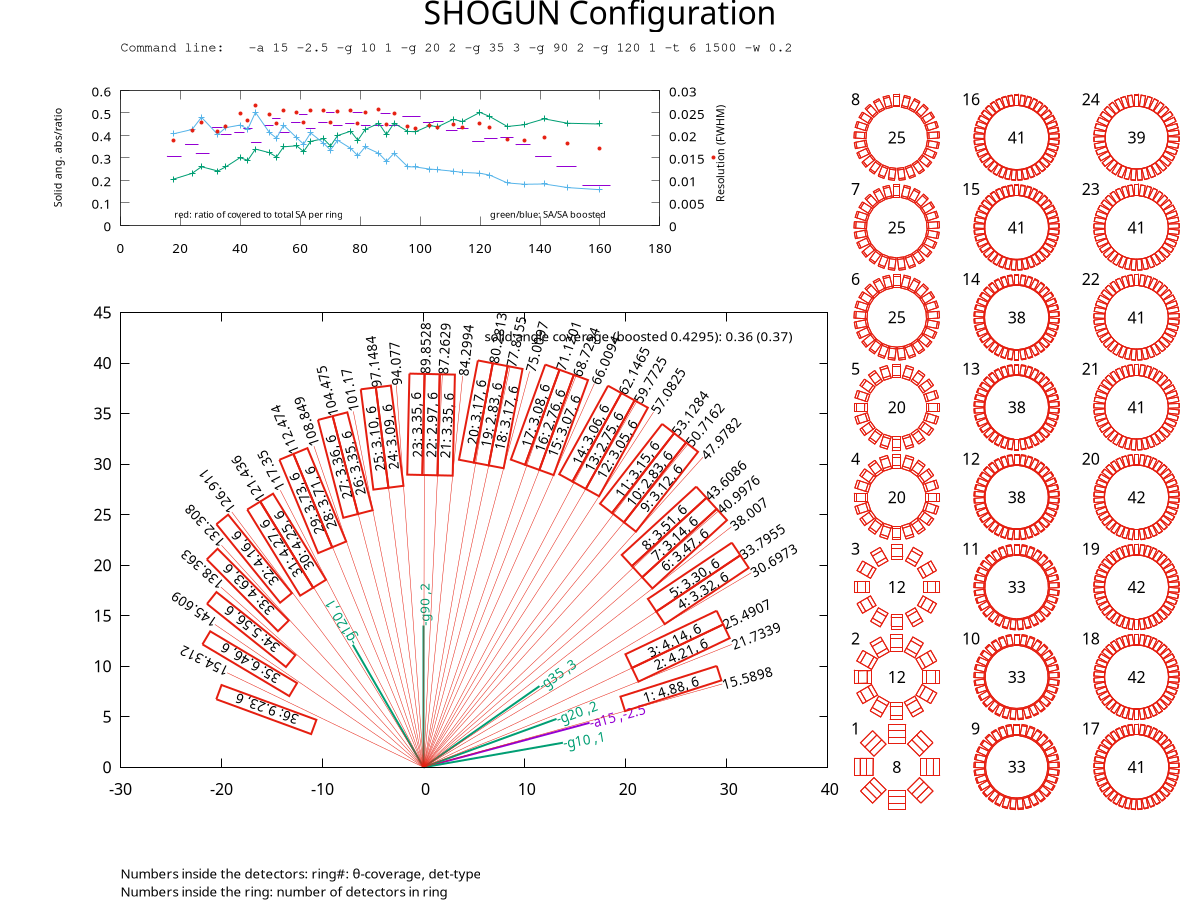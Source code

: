 set term post enhanced color solid "Times-Roman" 14
set size ratio -1
set multiplot
set size .59,.6
set rmargin 0; set lmargin 0; set tmargin 0; set bmargin 0
set origin .1,.1
set yrange [0:*]

set label "{/=24 SHOGUN Configuration}" at screen .5,.98 cent
set label "{/Courier=10 Command line:   -a 15 -2.5 -g 10 1 -g 20 2 -g 35 3 -g 90 2 -g 120 1 -t 6 1500 -w 0.2 }" at screen .1,.95
set label "{/=10 solid angle coverage (boosted 0.4295): 0.36 (0.37)" at graph .95,.95 right
set label "{/=10 Numbers inside the detectors: ring#: {/Symbol q}-coverage, det-type}" at screen .1,.03
set label "{/=10 Numbers inside the ring: number of detectors in ring" at screen .1,.01
set label "{/=10 Red (green) things: input parameters (from command line)" at screen .1,-.01 tc lt 1
set arrow from 0,0 to  16.4207 , 4.39992 lt 1 lw 2 nohead
set label "{/=10 -a15 ,-2.5}" at  16.4207 , 4.39992 rot by  15 tc lt 1
set arrow from 0,0 to  13.7873 , 2.43107 lt 2 lw 2 nohead
set label "{/=10 -g10 ,1}" at  13.7873 , 2.43107 rot by  10 tc lt 2
set arrow from 0,0 to  13.1557 , 4.78828 lt 2 lw 2 nohead
set label "{/=10 -g20 ,2}" at  13.1557 , 4.78828 rot by  20 tc lt 2
set arrow from 0,0 to  11.4681 , 8.03007 lt 2 lw 2 nohead
set label "{/=10 -g35 ,3}" at  11.4681 , 8.03007 rot by  35 tc lt 2
set arrow from 0,0 to  8.57224e-16 , 14 lt 2 lw 2 nohead
set label "{/=10 -g90 ,2}" at  8.57224e-16 , 14 rot by  90 tc lt 2
set arrow from 0,0 to  -7 , 12.1244 lt 2 lw 2 nohead
set label "{/=10 -g120 ,1}" at  -7 , 12.1244 rot by  120 tc lt 2
set arrow from 0,0 to 29.5558,8.24649 lt 7 lw .5 nohead
set label "{/=10 15.5898 }" at  29.5558 , 8.24649  rot by  15.5898
set label "{/=10 1: 4.88, 6}" at 24.4734,7.79465 cent rot by 17.6664
set arrow from 0,0 to 30.5092,12.162 lt 7 lw .5 nohead
set label "{/=10 21.7339 }" at  30.5092 , 12.162  rot by  21.7339
set label "{/=10 2: 4.21, 6}" at 25.4471,11.302 cent rot by 23.9478
set arrow from 0,0 to 29.6468,14.1349 lt 7 lw .5 nohead
set label "{/=10 25.4907 }" at  29.6468 , 14.1349  rot by  25.4907
set label "{/=10 3: 4.14, 6}" at 24.8018,12.6555 cent rot by 27.0336
set arrow from 0,0 to 32.4279,19.2522 lt 7 lw .5 nohead
set label "{/=10 30.6973 }" at  32.4279 , 19.2522  rot by  30.6973
set label "{/=10 4: 3.32, 6}" at 27.5947,17.5677 cent rot by 32.4821
set arrow from 0,0 to 31.3399,20.9767 lt 7 lw .5 nohead
set label "{/=10 33.7955 }" at  31.3399 , 20.9767  rot by  33.7955
set label "{/=10 5: 3.30, 6}" at 26.7606,18.8139 cent rot by 35.1089
set arrow from 0,0 to 30.456,23.8008 lt 7 lw .5 nohead
set label "{/=10 38.007 }" at  30.456 , 23.8008  rot by  38.007
set label "{/=10 6: 3.47, 6}" at 25.8005,21.6069 cent rot by 39.9448
set arrow from 0,0 to 29.1728,25.3574 lt 7 lw .5 nohead
set label "{/=10 40.9976 }" at  29.1728 , 25.3574  rot by  40.9976
set label "{/=10 7: 3.14, 6}" at 24.8128,22.7343 cent rot by 42.497
set arrow from 0,0 to 27.9874,26.66 lt 7 lw .5 nohead
set label "{/=10 43.6086 }" at  27.9874 , 26.66  rot by  43.6086
set label "{/=10 8: 3.51, 6}" at 23.7758,23.8166 cent rot by 45.0491
set arrow from 0,0 to 27.6544,30.6898 lt 7 lw .5 nohead
set label "{/=10 47.9782 }" at  27.6544 , 30.6898  rot by  47.9782
set label "{/=10 9: 3.12, 6}" at 23.4748,27.7029 cent rot by 49.7228
set arrow from 0,0 to 26.1568,31.9758 lt 7 lw .5 nohead
set label "{/=10 50.7162 }" at  26.1568 , 31.9758  rot by  50.7162
set label "{/=10 10: 2.83, 6}" at 22.3114,28.6482 cent rot by 52.0883
set arrow from 0,0 to 24.7878,33.0483 lt 7 lw .5 nohead
set label "{/=10 53.1284 }" at  24.7878 , 33.0483  rot by  53.1284
set label "{/=10 11: 3.15, 6}" at 21.1099,29.5446 cent rot by 54.4538
set arrow from 0,0 to 22.7554,35.1509 lt 7 lw .5 nohead
set label "{/=10 57.0825 }" at  22.7554 , 35.1509  rot by  57.0825
set label "{/=10 12: 3.05, 6}" at 19.1065,31.5373 cent rot by 58.7909
set arrow from 0,0 to 21.0806,36.1801 lt 7 lw .5 nohead
set label "{/=10 59.7725 }" at  21.0806 , 36.1801  rot by  59.7725
set label "{/=10 13: 2.75, 6}" at 17.8088,32.2878 cent rot by 61.1204
set arrow from 0,0 to 19.5638,37.0223 lt 7 lw .5 nohead
set label "{/=10 62.1465 }" at  19.5638 , 37.0223  rot by  62.1465
set label "{/=10 14: 3.06, 6}" at 16.4817,32.985 cent rot by 63.4499
set arrow from 0,0 to 16.9004,37.9757 lt 7 lw .5 nohead
set label "{/=10 66.0094 }" at  16.9004 , 37.9757  rot by  66.0094
set label "{/=10 15: 3.07, 6}" at 13.8533,33.8408 cent rot by 67.7374
set arrow from 0,0 to 15.0819,38.7339 lt 7 lw .5 nohead
set label "{/=10 68.7254 }" at  15.0819 , 38.7339  rot by  68.7254
set label "{/=10 16: 2.76, 6}" at 12.4546,34.3802 cent rot by 70.0865
set arrow from 0,0 to 13.4503,39.3302 lt 7 lw .5 nohead
set label "{/=10 71.1201 }" at  13.4503 , 39.3302  rot by  71.1201
set label "{/=10 17: 3.08, 6}" at 11.035,34.8617 cent rot by 72.4355
set arrow from 0,0 to 10.4888,39.1714 lt 7 lw .5 nohead
set label "{/=10 75.0097 }" at  10.4888 , 39.1714  rot by  75.0097
set label "{/=10 18: 3.17, 6}" at 8.11473,34.6128 cent rot by 76.8057
set arrow from 0,0 to 8.5588,39.6378 lt 7 lw .5 nohead
set label "{/=10 77.8155 }" at  8.5588 , 39.6378  rot by  77.8155
set label "{/=10 19: 2.83, 6}" at 6.64841,34.9242 cent rot by 79.2217
set arrow from 0,0 to 6.84552,39.9694 lt 7 lw .5 nohead
set label "{/=10 80.2813 }" at  6.84552 , 39.9694  rot by  80.2813
set label "{/=10 20: 3.17, 6}" at 5.17028,35.1734 cent rot by 81.6377
set arrow from 0,0 to 3.86555,38.7235 lt 7 lw .5 nohead
set label "{/=10 84.2994 }" at  3.86555 , 38.7235  rot by  84.2994
set label "{/=10 21: 3.35, 6}" at 2.2381,33.842 cent rot by 86.2163
set arrow from 0,0 to 1.85834,38.8716 lt 7 lw .5 nohead
set label "{/=10 87.2629 }" at  1.85834 , 38.8716  rot by  87.2629
set label "{/=10 22: 2.97, 6}" at 0.740648,33.9079 cent rot by 88.7487
set arrow from 0,0 to 0.0999971,38.9158 lt 7 lw .5 nohead
set label "{/=10 89.8528 }" at  0.0999971 , 38.9158  rot by  89.8528
set label "{/=10 23: 3.35, 6}" at -0.758253,33.9075 cent rot by 91.2811
set arrow from 0,0 to -2.69334,37.7865 lt 7 lw .5 nohead
set label "{/=10 94.077 }" at  -2.69334 , 37.7865  rot by  94.077
set label "{/=10 24: 3.09, 6}" at -3.35739,32.7105 cent rot by 95.8603
set arrow from 0,0 to -4.71409,37.5879 lt 7 lw .5 nohead
set label "{/=10 97.1484 }" at  -4.71409 , 37.5879  rot by  97.1484
set label "{/=10 25: 3.10, 6}" at -4.84528,32.5234 cent rot by 98.4735
set arrow from 0,0 to -6.95332,35.2125 lt 7 lw .5 nohead
set label "{/=10 101.17 }" at  -6.95332 , 35.2125  rot by  101.17
set label "{/=10 26: 3.35, 6}" at -7.0169,30.085 cent rot by 103.129
set arrow from 0,0 to -8.97184,34.7531 lt 7 lw .5 nohead
set label "{/=10 104.475 }" at  -8.97184 , 34.7531  rot by  104.475
set label "{/=10 27: 3.36, 6}" at -8.46857,29.7091 cent rot by 105.91
set arrow from 0,0 to -10.8463,31.7725 lt 7 lw .5 nohead
set label "{/=10 108.849 }" at  -10.8463 , 31.7725  rot by  108.849
set label "{/=10 28: 3.71, 6}" at -10.2656,26.665 cent rot by 111.056
set arrow from 0,0 to -12.8339,31.0229 lt 7 lw .5 nohead
set label "{/=10 112.474 }" at  -12.8339 , 31.0229  rot by  112.474
set label "{/=10 29: 3.73, 6}" at -11.6504,26.0897 cent rot by 114.063
set arrow from 0,0 to -14.1801,27.4147 lt 7 lw .5 nohead
set label "{/=10 117.35 }" at  -14.1801 , 27.4147  rot by  117.35
set label "{/=10 30: 4.25, 6}" at -12.9075,22.4141 cent rot by 119.936
set arrow from 0,0 to -16.0977,26.3345 lt 7 lw .5 nohead
set label "{/=10 121.436 }" at  -16.0977 , 26.3345  rot by  121.436
set label "{/=10 31: 4.27, 6}" at -14.1846,21.6285 cent rot by 123.258
set arrow from 0,0 to -18.9741,25.2612 lt 7 lw .5 nohead
set label "{/=10 126.911 }" at  -18.9741 , 25.2612  rot by  126.911
set label "{/=10 32: 4.16, 6}" at -16.7662,20.6424 cent rot by 129.084
set arrow from 0,0 to -19.9971,21.9706 lt 7 lw .5 nohead
set label "{/=10 132.308 }" at  -19.9971 , 21.9706  rot by  132.308
set label "{/=10 33: 4.63, 6}" at -17.3967,17.5461 cent rot by 134.755
set arrow from 0,0 to -20.0563,17.8303 lt 7 lw .5 nohead
set label "{/=10 138.363 }" at  -20.0563 , 17.8303  rot by  138.363
set label "{/=10 34: 5.56, 6}" at -17.0576,13.6327 cent rot by 141.368
set arrow from 0,0 to -20.6488,14.1338 lt 7 lw .5 nohead
set label "{/=10 145.609 }" at  -20.6488 , 14.1338  rot by  145.609
set label "{/=10 35: 6.46, 6}" at -17.2007,10.2493 cent rot by 149.211
set arrow from 0,0 to -19.4412,9.35143 lt 7 lw .5 nohead
set label "{/=10 154.312 }" at  -19.4412 , 9.35143  rot by  154.312
set label "{/=10 36: 9.23, 6}" at -15.5578,5.71237 cent rot by 159.838
plot '-' notit w l lt 7 lw 2
29.01 10.0267
19.4816 6.99191
19.9368 5.56265
29.4652 8.5974
29.01 10.0267


29.6468 14.1349
20.6203 9.83125
21.2658 8.47726
30.2923 12.7809
29.6468 14.1349


29.0013 15.4889
19.9747 11.1852
20.6203 9.83125
29.6468 14.1349
29.0013 15.4889


31.3399 20.9767
23.0296 15.4144
23.864 14.1679
32.1743 19.7302
31.3399 20.9767


30.5056 22.2233
22.1953 16.6609
23.0296 15.4144
31.3399 20.9767
30.5056 22.2233


29.006 25.5591
21.6329 18.8036
22.6462 17.6976
30.0193 24.4531
29.006 25.5591


27.9927 26.665
20.6195 19.9095
21.6329 18.8036
29.006 25.5591
27.9927 26.665


26.9793 27.771
19.6062 21.0155
20.6195 19.9095
27.9927 26.665
26.9793 27.771


25.9753 32.1321
19.8309 24.2425
21.0143 23.3209
27.1587 31.2104
25.9753 32.1321


24.7919 33.0538
18.6474 25.1642
19.8309 24.2425
25.9753 32.1321
24.7919 33.0538


23.6084 33.9755
17.464 26.0859
18.6474 25.1642
24.7919 33.0538
23.6084 33.9755


20.8804 36.3038
16.0507 27.5474
17.3641 26.8229
22.1939 35.5793
20.8804 36.3038


19.5669 37.0282
14.7372 28.2719
16.0507 27.5474
20.8804 36.3038
19.5669 37.0282


18.2535 37.7527
13.4238 28.9963
14.7372 28.2719
19.5669 37.0282
18.2535 37.7527


14.8628 38.8257
11.4568 29.4237
12.8671 28.9128
16.2731 38.3148
14.8628 38.8257


13.4525 39.3366
10.0465 29.9346
11.4568 29.4237
14.8628 38.8257
13.4525 39.3366


12.0422 39.8476
8.63616 30.4455
10.0465 29.9346
13.4525 39.3366
12.0422 39.8476


8.32023 39.6957
6.45014 29.8721
7.92368 29.5916
9.79376 39.4152
8.32023 39.6957


6.84669 39.9762
4.9766 30.1526
6.45014 29.8721
8.32023 39.6957
6.84669 39.9762


5.37315 40.2567
3.50306 30.4331
4.9766 30.1526
6.84669 39.9762
5.37315 40.2567


1.59966 38.8903
1.38128 28.8927
2.88092 28.8599
3.0993 38.8576
1.59966 38.8903


0.100016 38.9231
-0.118362 28.9255
1.38128 28.8927
1.59966 38.8903
0.100016 38.9231


-1.39963 38.9558
-1.618 28.9582
-0.118362 28.9255
0.100016 38.9231
-1.39963 38.9558


-4.7262 37.5864
-3.4786 27.6645
-1.99032 27.8517
-3.23792 37.7735
-4.7262 37.5864


-6.21448 37.3993
-4.96688 27.4774
-3.4786 27.6645
-4.7262 37.5864
-6.21448 37.3993


-8.99856 34.7462
-6.49148 25.0656
-5.03938 25.4416
-7.54647 35.1223
-8.99856 34.7462


-10.4507 34.3701
-7.94357 24.6895
-6.49148 25.0656
-8.99856 34.7462
-10.4507 34.3701


-12.88 31.0038
-9.04357 21.769
-7.65835 22.3445
-11.4948 31.5793
-12.88 31.0038


-14.2652 30.4284
-10.4288 21.1935
-9.04357 21.769
-12.88 31.0038
-14.2652 30.4284


-16.1715 26.2893
-10.932 17.7718
-9.65441 18.5577
-14.8938 27.0752
-16.1715 26.2893


-17.4491 25.5034
-12.2097 16.9858
-10.932 17.7718
-16.1715 26.2893
-17.4491 25.5034


-20.5007 24.0506
-14.196 16.2884
-13.0317 17.2341
-19.3363 24.9963
-20.5007 24.0506


-21.4496 20.5686
-14.4089 13.4674
-13.3437 14.5235
-20.3844 21.6247
-21.4496 20.5686


-21.4317 16.1685
-13.62 9.92524
-12.6835 11.097
-20.4952 17.3402
-21.4317 16.1685


-21.8799 12.1644
-13.2893 7.04557
-12.5215 8.33415
-21.1121 13.453
-21.8799 12.1644


-20.5099 6.73169
-11.1226 3.28496
-10.6056 4.69305
-19.9929 8.13977
-20.5099 6.73169


e
unset label; unset arrow
set size ratio -1
set yrange [*:*]
set size  0.095 , 0.095
set border 0 lw .5
unset xtics; unset ytics
set origin  0.7 , 0.1
set label 11 "1" at graph 0.07,.95 right
set label 12 "8" at 0,0 cent
plot '-' notit w l lt 7
2 10.0267
-2 10.0267
-2 8.5974
2 8.5974
2 10.0267

2 6.99191
-2 6.99191
-2 5.56265
2 5.56265
2 6.99191

2 8.5974
2 5.56265
-2 5.56265
-2 8.5974
2 8.5974

2 10.0267
2 6.99191
-2 6.99191
-2 10.0267
2 10.0267

8.50404 5.67584
5.67557 8.50422
4.66494 7.49356
7.49342 4.66518
8.50404 5.67584

6.35819 3.52991
3.52971 6.3583
2.51909 5.34764
5.34756 2.51926
6.35819 3.52991

7.49342 4.66518
5.34756 2.51926
2.51909 5.34764
4.66494 7.49356
7.49342 4.66518

8.50404 5.67584
6.35819 3.52991
3.52971 6.3583
5.67557 8.50422
8.50404 5.67584

10.0267 -1.99968
10.0266 2.00032
8.59733 2.00027
8.59746 -1.99973
10.0267 -1.99968

6.99197 -1.99978
6.99185 2.00022
5.56259 2.00018
5.56271 -1.99982
6.99197 -1.99978

8.59746 -1.99973
5.56271 -1.99982
5.56259 2.00018
8.59733 2.00027
8.59746 -1.99973

10.0267 -1.99968
6.99197 -1.99978
6.99185 2.00022
10.0266 2.00032
10.0267 -1.99968

5.6761 -8.50386
8.5044 -5.6753
7.49371 -4.66471
4.66542 -7.49327
5.6761 -8.50386

3.53011 -6.35807
6.35841 -3.52951
5.34772 -2.51892
2.51943 -5.34748
3.53011 -6.35807

4.66542 -7.49327
2.51943 -5.34748
5.34772 -2.51892
7.49371 -4.66471
4.66542 -7.49327

5.6761 -8.50386
3.53011 -6.35807
6.35841 -3.52951
8.5044 -5.6753
5.6761 -8.50386

-1.99937 -10.0268
2.00063 -10.0265
2.00054 -8.59727
-1.99946 -8.59752
-1.99937 -10.0268

-1.99956 -6.99204
2.00044 -6.99178
2.00035 -5.56252
-1.99965 -5.56278
-1.99956 -6.99204

-1.99946 -8.59752
-1.99965 -5.56278
2.00035 -5.56252
2.00054 -8.59727
-1.99946 -8.59752

-1.99937 -10.0268
-1.99956 -6.99204
2.00044 -6.99178
2.00063 -10.0265
-1.99937 -10.0268

-8.50368 -5.67637
-5.67503 -8.50458
-4.66447 -7.49386
-7.49312 -4.66565
-8.50368 -5.67637

-6.35796 -3.53032
-3.52931 -6.35852
-2.51875 -5.3478
-5.3474 -2.5196
-6.35796 -3.53032

-7.49312 -4.66565
-5.3474 -2.5196
-2.51875 -5.3478
-4.66447 -7.49386
-7.49312 -4.66565

-8.50368 -5.67637
-6.35796 -3.53032
-3.52931 -6.35852
-5.67503 -8.50458
-8.50368 -5.67637

-10.0268 1.99905
-10.0265 -2.00095
-8.59721 -2.00081
-8.59758 1.99919
-10.0268 1.99905

-6.9921 1.99934
-6.99172 -2.00066
-5.56246 -2.00053
-5.56284 1.99947
-6.9921 1.99934

-8.59758 1.99919
-5.56284 1.99947
-5.56246 -2.00053
-8.59721 -2.00081
-8.59758 1.99919

-10.0268 1.99905
-6.9921 1.99934
-6.99172 -2.00066
-10.0265 -2.00095
-10.0268 1.99905

-5.67664 8.5035
-8.50476 5.67476
-7.49401 4.66424
-4.66589 7.49297
-5.67664 8.5035

-3.53052 6.35785
-6.35863 3.52911
-5.34788 2.51858
-2.51977 5.34732
-3.53052 6.35785

-4.66589 7.49297
-2.51977 5.34732
-5.34788 2.51858
-7.49401 4.66424
-4.66589 7.49297

-5.67664 8.5035
-3.53052 6.35785
-6.35863 3.52911
-8.50476 5.67476
-5.67664 8.5035

e
set origin  0.7 , 0.2
set label 11 "2" at graph 0.07,.95 right
set label 12 "12" at 0,0 cent
plot '-' notit w l lt 7
2 14.1349
-2 14.1349
-2 12.7809
2 12.7809
2 14.1349

2 9.83125
-2 9.83125
-2 8.47726
2 8.47726
2 9.83125

2 12.7809
2 8.47726
-2 8.47726
-2 12.7809
2 12.7809

2 14.1349
2 9.83125
-2 9.83125
-2 14.1349
2 14.1349

8.7994 11.2413
5.33528 13.2412
4.6583 12.0686
8.12241 10.0687
8.7994 11.2413

6.64761 7.51417
3.18349 9.51414
2.50651 8.34155
5.97063 6.34158
6.64761 7.51417

8.12241 10.0687
5.97063 6.34158
2.50651 8.34155
4.6583 12.0686
8.12241 10.0687

8.7994 11.2413
6.64761 7.51417
3.18349 9.51414
5.33528 13.2412
8.7994 11.2413

13.2411 5.33564
11.241 8.7997
10.0684 8.12269
12.0685 4.65862
13.2411 5.33564

9.51405 3.18375
7.51399 6.64781
6.34142 5.9708
8.34148 2.50673
9.51405 3.18375

12.0685 4.65862
8.34148 2.50673
6.34142 5.9708
10.0684 8.12269
12.0685 4.65862

13.2411 5.33564
9.51405 3.18375
7.51399 6.64781
11.241 8.7997
13.2411 5.33564

14.1349 -1.99962
14.1348 2.00038
12.7809 2.00035
12.781 -1.99965
14.1349 -1.99962

9.8313 -1.99973
9.83119 2.00027
8.47721 2.00023
8.47732 -1.99977
9.8313 -1.99973

12.781 -1.99965
8.47732 -1.99977
8.47721 2.00023
12.7809 2.00035
12.781 -1.99965

14.1349 -1.99962
9.8313 -1.99973
9.83119 2.00027
14.1348 2.00038
14.1349 -1.99962

11.2415 -8.79909
13.2414 -5.33492
12.0688 -4.65797
10.0689 -8.12214
11.2415 -8.79909

7.51435 -6.6474
9.51423 -3.18323
8.34162 -2.50628
6.34174 -5.97045
7.51435 -6.6474

10.0689 -8.12214
6.34174 -5.97045
8.34162 -2.50628
12.0688 -4.65797
10.0689 -8.12214

11.2415 -8.79909
7.51435 -6.6474
9.51423 -3.18323
13.2414 -5.33492
11.2415 -8.79909

5.336 -13.2409
8.80001 -11.2408
8.12296 -10.0682
4.65895 -12.0684
5.336 -13.2409

3.184 -9.51397
6.64802 -7.51381
5.97097 -6.34126
2.50696 -8.34141
3.184 -9.51397

4.65895 -12.0684
2.50696 -8.34141
5.97097 -6.34126
8.12296 -10.0682
4.65895 -12.0684

5.336 -13.2409
3.184 -9.51397
6.64802 -7.51381
8.80001 -11.2408
5.336 -13.2409

-1.99923 -14.135
2.00077 -14.1348
2.0007 -12.7808
-1.9993 -12.781
-1.99923 -14.135

-1.99947 -9.83136
2.00053 -9.83114
2.00046 -8.47716
-1.99954 -8.47737
-1.99947 -9.83136

-1.9993 -12.781
-1.99954 -8.47737
2.00046 -8.47716
2.0007 -12.7808
-1.9993 -12.781

-1.99923 -14.135
-1.99947 -9.83136
2.00053 -9.83114
2.00077 -14.1348
-1.99923 -14.135

-8.79878 -11.2417
-5.33456 -13.2415
-4.65764 -12.0689
-8.12187 -10.0691
-8.79878 -11.2417

-6.6472 -7.51453
-3.18297 -9.51431
-2.50605 -8.34169
-5.97028 -6.34191
-6.6472 -7.51453

-8.12187 -10.0691
-5.97028 -6.34191
-2.50605 -8.34169
-4.65764 -12.0689
-8.12187 -10.0691

-8.79878 -11.2417
-6.6472 -7.51453
-3.18297 -9.51431
-5.33456 -13.2415
-8.79878 -11.2417

-13.2408 -5.33636
-11.2405 -8.80031
-10.068 -8.12324
-12.0683 -4.65928
-13.2408 -5.33636

-9.51388 -3.18426
-7.51363 -6.64822
-6.34109 -5.97114
-8.34134 -2.50719
-9.51388 -3.18426

-12.0683 -4.65928
-8.34134 -2.50719
-6.34109 -5.97114
-10.068 -8.12324
-12.0683 -4.65928

-13.2408 -5.33636
-9.51388 -3.18426
-7.51363 -6.64822
-11.2405 -8.80031
-13.2408 -5.33636

-14.1351 1.99885
-14.1347 -2.00115
-12.7807 -2.00104
-12.7811 1.99896
-14.1351 1.99885

-9.83141 1.9992
-9.83108 -2.0008
-8.4771 -2.00069
-8.47743 1.99931
-9.83141 1.9992

-12.7811 1.99896
-8.47743 1.99931
-8.4771 -2.00069
-12.7807 -2.00104
-12.7811 1.99896

-14.1351 1.99885
-9.83141 1.9992
-9.83108 -2.0008
-14.1347 -2.00115
-14.1351 1.99885

-11.242 8.79848
-13.2417 5.3342
-12.069 4.65731
-10.0693 8.12159
-11.242 8.79848

-7.51471 6.64699
-9.5144 3.18271
-8.34175 2.50583
-6.34207 5.97011
-7.51471 6.64699

-10.0693 8.12159
-6.34207 5.97011
-8.34175 2.50583
-12.069 4.65731
-10.0693 8.12159

-11.242 8.79848
-7.51471 6.64699
-9.5144 3.18271
-13.2417 5.3342
-11.242 8.79848

-5.33672 13.2406
-8.80062 11.2403
-8.12351 10.0678
-4.65961 12.0681
-5.33672 13.2406

-3.18452 9.51379
-6.64842 7.51345
-5.97132 6.34093
-2.50741 8.34128
-3.18452 9.51379

-4.65961 12.0681
-2.50741 8.34128
-5.97132 6.34093
-8.12351 10.0678
-4.65961 12.0681

-5.33672 13.2406
-3.18452 9.51379
-6.64842 7.51345
-8.80062 11.2403
-5.33672 13.2406

e
set origin  0.7 , 0.3
set label 11 "3" at graph 0.07,.95 right
set label 12 "12" at 0,0 cent
plot '-' notit w l lt 7
2 15.4889
-2 15.4889
-2 14.1349
2 14.1349
2 15.4889

2 11.1852
-2 11.1852
-2 9.83125
2 9.83125
2 11.1852

2 14.1349
2 9.83125
-2 9.83125
-2 14.1349
2 14.1349

2 15.4889
2 11.1852
-2 11.1852
-2 15.4889
2 15.4889

9.47638 12.4138
6.01226 14.4138
5.33528 13.2412
8.7994 11.2413
9.47638 12.4138

7.32459 8.68676
3.86047 10.6867
3.18349 9.51414
6.64761 7.51417
7.32459 8.68676

8.7994 11.2413
6.64761 7.51417
3.18349 9.51414
5.33528 13.2412
8.7994 11.2413

9.47638 12.4138
7.32459 8.68676
3.86047 10.6867
6.01226 14.4138
9.47638 12.4138

14.4137 6.01265
12.4136 9.47671
11.241 8.7997
13.2411 5.33564
14.4137 6.01265

10.6866 3.86076
8.68656 7.32482
7.51399 6.64781
9.51405 3.18375
10.6866 3.86076

13.2411 5.33564
9.51405 3.18375
7.51399 6.64781
11.241 8.7997
13.2411 5.33564

14.4137 6.01265
10.6866 3.86076
8.68656 7.32482
12.4136 9.47671
14.4137 6.01265

15.4889 -1.99958
15.4888 2.00042
14.1348 2.00038
14.1349 -1.99962
15.4889 -1.99958

11.1853 -1.9997
11.1852 2.0003
9.83119 2.00027
9.8313 -1.99973
11.1853 -1.9997

14.1349 -1.99962
9.8313 -1.99973
9.83119 2.00027
14.1348 2.00038
14.1349 -1.99962

15.4889 -1.99958
11.1853 -1.9997
11.1852 2.0003
15.4888 2.00042
15.4889 -1.99958

12.4141 -9.47604
14.414 -6.01186
13.2414 -5.33492
11.2415 -8.79909
12.4141 -9.47604

8.68696 -7.32435
10.6868 -3.86018
9.51423 -3.18323
7.51435 -6.6474
8.68696 -7.32435

11.2415 -8.79909
7.51435 -6.6474
9.51423 -3.18323
13.2414 -5.33492
11.2415 -8.79909

12.4141 -9.47604
8.68696 -7.32435
10.6868 -3.86018
14.414 -6.01186
12.4141 -9.47604

6.01304 -14.4135
9.47705 -12.4133
8.80001 -11.2408
5.336 -13.2409
6.01304 -14.4135

3.86105 -10.6865
7.32506 -8.68636
6.64802 -7.51381
3.184 -9.51397
3.86105 -10.6865

5.336 -13.2409
3.184 -9.51397
6.64802 -7.51381
8.80001 -11.2408
5.336 -13.2409

6.01304 -14.4135
3.86105 -10.6865
7.32506 -8.68636
9.47705 -12.4133
6.01304 -14.4135

-1.99916 -15.489
2.00084 -15.4888
2.00077 -14.1348
-1.99923 -14.135
-1.99916 -15.489

-1.99939 -11.1853
2.00061 -11.1851
2.00053 -9.83114
-1.99947 -9.83136
-1.99939 -11.1853

-1.99923 -14.135
-1.99947 -9.83136
2.00053 -9.83114
2.00077 -14.1348
-1.99923 -14.135

-1.99916 -15.489
-1.99939 -11.1853
2.00061 -11.1851
2.00084 -15.4888
-1.99916 -15.489

-9.4757 -12.4144
-6.01147 -14.4141
-5.33456 -13.2415
-8.79878 -11.2417
-9.4757 -12.4144

-7.32411 -8.68716
-3.85989 -10.6869
-3.18297 -9.51431
-6.6472 -7.51453
-7.32411 -8.68716

-8.79878 -11.2417
-6.6472 -7.51453
-3.18297 -9.51431
-5.33456 -13.2415
-8.79878 -11.2417

-9.4757 -12.4144
-7.32411 -8.68716
-3.85989 -10.6869
-6.01147 -14.4141
-9.4757 -12.4144

-14.4133 -6.01343
-12.4131 -9.47739
-11.2405 -8.80031
-13.2408 -5.33636
-14.4133 -6.01343

-10.6864 -3.86134
-8.68616 -7.3253
-7.51363 -6.64822
-9.51388 -3.18426
-10.6864 -3.86134

-13.2408 -5.33636
-9.51388 -3.18426
-7.51363 -6.64822
-11.2405 -8.80031
-13.2408 -5.33636

-14.4133 -6.01343
-10.6864 -3.86134
-8.68616 -7.3253
-12.4131 -9.47739
-14.4133 -6.01343

-15.489 1.99874
-15.4887 -2.00126
-14.1347 -2.00115
-14.1351 1.99885
-15.489 1.99874

-11.1854 1.99909
-11.1851 -2.00091
-9.83108 -2.0008
-9.83141 1.9992
-11.1854 1.99909

-14.1351 1.99885
-9.83141 1.9992
-9.83108 -2.0008
-14.1347 -2.00115
-14.1351 1.99885

-15.489 1.99874
-11.1854 1.99909
-11.1851 -2.00091
-15.4887 -2.00126
-15.489 1.99874

-12.4146 9.47536
-14.4143 6.01108
-13.2417 5.3342
-11.242 8.79848
-12.4146 9.47536

-8.68736 7.32388
-10.687 3.8596
-9.5144 3.18271
-7.51471 6.64699
-8.68736 7.32388

-11.242 8.79848
-7.51471 6.64699
-9.5144 3.18271
-13.2417 5.3342
-11.242 8.79848

-12.4146 9.47536
-8.68736 7.32388
-10.687 3.8596
-14.4143 6.01108
-12.4146 9.47536

-6.01382 14.4132
-9.47773 12.4128
-8.80062 11.2403
-5.33672 13.2406
-6.01382 14.4132

-3.86163 10.6863
-7.32553 8.68596
-6.64842 7.51345
-3.18452 9.51379
-3.86163 10.6863

-5.33672 13.2406
-3.18452 9.51379
-6.64842 7.51345
-8.80062 11.2403
-5.33672 13.2406

-6.01382 14.4132
-3.86163 10.6863
-7.32553 8.68596
-9.47773 12.4128
-6.01382 14.4132

e
set origin  0.7 , 0.4
set label 11 "4" at graph 0.07,.95 right
set label 12 "20" at 0,0 cent
plot '-' notit w l lt 7
2 20.9767
-2 20.9767
-2 19.7302
2 19.7302
2 20.9767

2 15.4144
-2 15.4144
-2 14.1679
2 14.1679
2 15.4144

2 19.7302
2 14.1679
-2 14.1679
-2 19.7302
2 19.7302

2 20.9767
2 15.4144
-2 15.4144
-2 20.9767
2 20.9767

8.38421 19.332
4.57998 20.5681
4.19478 19.3826
7.99901 18.1465
8.38421 19.332

6.66538 14.042
2.86115 15.278
2.47595 14.0925
6.28018 12.8564
6.66538 14.042

7.99901 18.1465
6.28018 12.8564
2.47595 14.0925
4.19478 19.3826
7.99901 18.1465

8.38421 19.332
6.66538 14.042
2.86115 15.278
4.57998 20.5681
8.38421 19.332

13.9477 15.7951
10.7116 18.1462
9.97895 17.1377
13.215 14.7866
13.9477 15.7951

10.6783 11.295
7.44223 13.6461
6.70954 12.6377
9.94562 10.2865
10.6783 11.295

13.215 14.7866
9.94562 10.2865
6.70954 12.6377
9.97895 17.1377
13.215 14.7866

13.9477 15.7951
10.6783 11.295
7.44223 13.6461
10.7116 18.1462
13.9477 15.7951

18.146 10.712
15.7948 13.948
14.7863 13.2153
17.1375 9.97926
18.146 10.712

13.646 7.44247
11.2948 10.6785
10.2864 9.94581
12.6375 6.70976
13.646 7.44247

17.1375 9.97926
12.6375 6.70976
10.2864 9.94581
14.7863 13.2153
17.1375 9.97926

18.146 10.712
13.646 7.44247
11.2948 10.6785
15.7948 13.948
18.146 10.712

20.568 4.58034
19.3319 8.38455
18.1464 7.99933
19.3825 4.19512
20.568 4.58034

15.278 2.86142
14.0418 6.66563
12.8563 6.28041
14.0924 2.4762
15.278 2.86142

19.3825 4.19512
14.0924 2.4762
12.8563 6.28041
18.1464 7.99933
19.3825 4.19512

20.568 4.58034
15.278 2.86142
14.0418 6.66563
19.3319 8.38455
20.568 4.58034

20.9768 -1.99962
20.9767 2.00038
19.7301 2.00035
19.7302 -1.99965
20.9768 -1.99962

15.4144 -1.99972
15.4144 2.00028
14.1678 2.00025
14.1679 -1.99975
15.4144 -1.99972

19.7302 -1.99965
14.1679 -1.99975
14.1678 2.00025
19.7301 2.00035
19.7302 -1.99965

20.9768 -1.99962
15.4144 -1.99972
15.4144 2.00028
20.9767 2.00038
20.9768 -1.99962

19.3322 -8.38386
20.5682 -4.57961
19.3826 -4.19443
18.1467 -7.99868
19.3322 -8.38386

14.0421 -6.66512
15.2781 -2.86087
14.0925 -2.4757
12.8565 -6.27995
14.0421 -6.66512

18.1467 -7.99868
12.8565 -6.27995
14.0925 -2.4757
19.3826 -4.19443
18.1467 -7.99868

19.3322 -8.38386
14.0421 -6.66512
15.2781 -2.86087
20.5682 -4.57961
19.3322 -8.38386

15.7953 -13.9474
18.1464 -10.7113
17.1379 -9.97864
14.7868 -13.2148
15.7953 -13.9474

11.2952 -10.6781
13.6463 -7.44198
12.6378 -6.70931
10.2867 -9.94544
11.2952 -10.6781

14.7868 -13.2148
10.2867 -9.94544
12.6378 -6.70931
17.1379 -9.97864
14.7868 -13.2148

15.7953 -13.9474
11.2952 -10.6781
13.6463 -7.44198
18.1464 -10.7113
15.7953 -13.9474

10.7123 -18.1458
13.9483 -15.7945
13.2156 -14.7861
9.97956 -17.1373
10.7123 -18.1458

7.44272 -13.6459
10.6787 -11.2946
9.94599 -10.2862
6.70999 -12.6374
7.44272 -13.6459

9.97956 -17.1373
6.70999 -12.6374
9.94599 -10.2862
13.2156 -14.7861
9.97956 -17.1373

10.7123 -18.1458
7.44272 -13.6459
10.6787 -11.2946
13.9483 -15.7945
10.7123 -18.1458

4.58071 -20.5679
8.3849 -19.3317
7.99966 -18.1462
4.19547 -19.3824
4.58071 -20.5679

2.86169 -15.2779
6.66588 -14.0417
6.28064 -12.8562
2.47645 -14.0924
2.86169 -15.2779

4.19547 -19.3824
2.47645 -14.0924
6.28064 -12.8562
7.99966 -18.1462
4.19547 -19.3824

4.58071 -20.5679
2.86169 -15.2779
6.66588 -14.0417
8.3849 -19.3317
4.58071 -20.5679

-1.99925 -20.9768
2.00075 -20.9766
2.00071 -19.7301
-1.99929 -19.7302
-1.99925 -20.9768

-1.99945 -15.4145
2.00055 -15.4143
2.00051 -14.1678
-1.99949 -14.1679
-1.99945 -15.4145

-1.99929 -19.7302
-1.99949 -14.1679
2.00051 -14.1678
2.00071 -19.7301
-1.99929 -19.7302

-1.99925 -20.9768
-1.99945 -15.4145
2.00055 -15.4143
2.00075 -20.9766
-1.99925 -20.9768

-8.38351 -19.3323
-4.57924 -20.5683
-4.19408 -19.3827
-7.99836 -18.1468
-8.38351 -19.3323

-6.66487 -14.0422
-2.8606 -15.2781
-2.47544 -14.0926
-6.27972 -12.8567
-6.66487 -14.0422

-7.99836 -18.1468
-6.27972 -12.8567
-2.47544 -14.0926
-4.19408 -19.3827
-7.99836 -18.1468

-8.38351 -19.3323
-6.66487 -14.0422
-2.8606 -15.2781
-4.57924 -20.5683
-8.38351 -19.3323

-13.9472 -15.7956
-10.711 -18.1466
-9.97833 -17.138
-13.2145 -14.787
-13.9472 -15.7956

-10.6779 -11.2954
-7.44174 -13.6464
-6.70908 -12.6379
-9.94525 -10.2869
-10.6779 -11.2954

-13.2145 -14.787
-9.94525 -10.2869
-6.70908 -12.6379
-9.97833 -17.138
-13.2145 -14.787

-13.9472 -15.7956
-10.6779 -11.2954
-7.44174 -13.6464
-10.711 -18.1466
-13.9472 -15.7956

-18.1456 -10.7126
-15.7943 -13.9486
-14.7859 -13.2158
-17.1372 -9.97987
-18.1456 -10.7126

-13.6457 -7.44296
-11.2944 -10.6789
-10.286 -9.94618
-12.6373 -6.71022
-13.6457 -7.44296

-17.1372 -9.97987
-12.6373 -6.71022
-10.286 -9.94618
-14.7859 -13.2158
-17.1372 -9.97987

-18.1456 -10.7126
-13.6457 -7.44296
-11.2944 -10.6789
-15.7943 -13.9486
-18.1456 -10.7126

-20.5678 -4.58108
-19.3316 -8.38525
-18.1461 -7.99998
-19.3823 -4.19582
-20.5678 -4.58108

-15.2779 -2.86197
-14.0416 -6.66613
-12.8561 -6.28087
-14.0924 -2.47671
-15.2779 -2.86197

-19.3823 -4.19582
-14.0924 -2.47671
-12.8561 -6.28087
-18.1461 -7.99998
-19.3823 -4.19582

-20.5678 -4.58108
-15.2779 -2.86197
-14.0416 -6.66613
-19.3316 -8.38525
-20.5678 -4.58108

-20.9768 1.99887
-20.9766 -2.00113
-19.7301 -2.00106
-19.7303 1.99894
-20.9768 1.99887

-15.4145 1.99917
-15.4143 -2.00083
-14.1678 -2.00076
-14.168 1.99924
-15.4145 1.99917

-19.7303 1.99894
-14.168 1.99924
-14.1678 -2.00076
-19.7301 -2.00106
-19.7303 1.99894

-20.9768 1.99887
-15.4145 1.99917
-15.4143 -2.00083
-20.9766 -2.00113
-20.9768 1.99887

-19.3325 8.38317
-20.5683 4.57887
-19.3828 4.19373
-18.1469 7.99803
-19.3325 8.38317

-14.0423 6.66462
-15.2782 2.86032
-14.0926 2.47519
-12.8568 6.27949
-14.0423 6.66462

-18.1469 7.99803
-12.8568 6.27949
-14.0926 2.47519
-19.3828 4.19373
-18.1469 7.99803

-19.3325 8.38317
-14.0423 6.66462
-15.2782 2.86032
-20.5683 4.57887
-19.3325 8.38317

-15.7958 13.9469
-18.1467 10.7107
-17.1382 9.97803
-14.7873 13.2142
-15.7958 13.9469

-11.2956 10.6777
-13.6465 7.4415
-12.638 6.70886
-10.2871 9.94507
-11.2956 10.6777

-14.7873 13.2142
-10.2871 9.94507
-12.638 6.70886
-17.1382 9.97803
-14.7873 13.2142

-15.7958 13.9469
-11.2956 10.6777
-13.6465 7.4415
-18.1467 10.7107
-15.7958 13.9469

-10.7129 18.1454
-13.9489 15.794
-13.2161 14.7856
-9.98018 17.137
-10.7129 18.1454

-7.44321 13.6456
-10.6791 11.2943
-9.94636 10.2858
-6.71045 12.6372
-7.44321 13.6456

-9.98018 17.137
-6.71045 12.6372
-9.94636 10.2858
-13.2161 14.7856
-9.98018 17.137

-10.7129 18.1454
-7.44321 13.6456
-10.6791 11.2943
-13.9489 15.794
-10.7129 18.1454

-4.58145 20.5678
-8.38559 19.3314
-8.00031 18.1459
-4.19617 19.3823
-4.58145 20.5678

-2.86224 15.2778
-6.66638 14.0415
-6.2811 12.856
-2.47696 14.0923
-2.86224 15.2778

-4.19617 19.3823
-2.47696 14.0923
-6.2811 12.856
-8.00031 18.1459
-4.19617 19.3823

-4.58145 20.5678
-2.86224 15.2778
-6.66638 14.0415
-8.38559 19.3314
-4.58145 20.5678

e
set origin  0.7 , 0.5
set label 11 "5" at graph 0.07,.95 right
set label 12 "20" at 0,0 cent
plot '-' notit w l lt 7
2 22.2233
-2 22.2233
-2 20.9767
2 20.9767
2 22.2233

2 16.6609
-2 16.6609
-2 15.4144
2 15.4144
2 16.6609

2 20.9767
2 15.4144
-2 15.4144
-2 20.9767
2 20.9767

2 22.2233
2 16.6609
-2 16.6609
-2 22.2233
2 22.2233

8.7694 20.5176
4.96517 21.7536
4.57998 20.5681
8.38421 19.332
8.7694 20.5176

7.05057 15.2275
3.24634 16.4636
2.86115 15.278
6.66538 14.042
7.05057 15.2275

8.38421 19.332
6.66538 14.042
2.86115 15.278
4.57998 20.5681
8.38421 19.332

8.7694 20.5176
7.05057 15.2275
3.24634 16.4636
4.96517 21.7536
8.7694 20.5176

14.6804 16.8035
11.4443 19.1546
10.7116 18.1462
13.9477 15.7951
14.6804 16.8035

11.411 12.3035
8.17492 14.6546
7.44223 13.6461
10.6783 11.295
11.411 12.3035

13.9477 15.7951
10.6783 11.295
7.44223 13.6461
10.7116 18.1462
13.9477 15.7951

14.6804 16.8035
11.411 12.3035
8.17492 14.6546
11.4443 19.1546
14.6804 16.8035

19.1544 11.4447
16.8033 14.6807
15.7948 13.948
18.146 10.712
19.1544 11.4447

14.6545 8.17518
12.3033 11.4112
11.2948 10.6785
13.646 7.44247
14.6545 8.17518

18.146 10.712
13.646 7.44247
11.2948 10.6785
15.7948 13.948
18.146 10.712

19.1544 11.4447
14.6545 8.17518
12.3033 11.4112
16.8033 14.6807
19.1544 11.4447

21.7535 4.96556
20.5174 8.76977
19.3319 8.38455
20.568 4.58034
21.7535 4.96556

16.4635 3.24664
15.2274 7.05085
14.0418 6.66563
15.278 2.86142
16.4635 3.24664

20.568 4.58034
15.278 2.86142
14.0418 6.66563
19.3319 8.38455
20.568 4.58034

21.7535 4.96556
16.4635 3.24664
15.2274 7.05085
20.5174 8.76977
21.7535 4.96556

22.2233 -1.9996
22.2232 2.0004
20.9767 2.00038
20.9768 -1.99962
22.2233 -1.9996

16.661 -1.9997
16.6609 2.0003
15.4144 2.00028
15.4144 -1.99972
16.661 -1.9997

20.9768 -1.99962
15.4144 -1.99972
15.4144 2.00028
20.9767 2.00038
20.9768 -1.99962

22.2233 -1.9996
16.661 -1.9997
16.6609 2.0003
22.2232 2.0004
22.2233 -1.9996

20.5177 -8.76904
21.7537 -4.96478
20.5682 -4.57961
19.3322 -8.38386
20.5177 -8.76904

15.2276 -7.0503
16.4636 -3.24605
15.2781 -2.86087
14.0421 -6.66512
15.2276 -7.0503

19.3322 -8.38386
14.0421 -6.66512
15.2781 -2.86087
20.5682 -4.57961
19.3322 -8.38386

20.5177 -8.76904
15.2276 -7.0503
16.4636 -3.24605
21.7537 -4.96478
20.5177 -8.76904

16.8038 -14.6801
19.1549 -11.444
18.1464 -10.7113
15.7953 -13.9474
16.8038 -14.6801

12.3037 -11.4108
14.6548 -8.17466
13.6463 -7.44198
11.2952 -10.6781
12.3037 -11.4108

15.7953 -13.9474
11.2952 -10.6781
13.6463 -7.44198
18.1464 -10.7113
15.7953 -13.9474

16.8038 -14.6801
12.3037 -11.4108
14.6548 -8.17466
19.1549 -11.444
16.8038 -14.6801

11.445 -19.1542
14.681 -16.803
13.9483 -15.7945
10.7123 -18.1458
11.445 -19.1542

8.17545 -14.6543
11.4114 -12.3031
10.6787 -11.2946
7.44272 -13.6459
8.17545 -14.6543

10.7123 -18.1458
7.44272 -13.6459
10.6787 -11.2946
13.9483 -15.7945
10.7123 -18.1458

11.445 -19.1542
8.17545 -14.6543
11.4114 -12.3031
14.681 -16.803
11.445 -19.1542

4.96595 -21.7534
8.77014 -20.5173
8.3849 -19.3317
4.58071 -20.5679
4.96595 -21.7534

3.24694 -16.4634
7.05112 -15.2272
6.66588 -14.0417
2.86169 -15.2779
3.24694 -16.4634

4.58071 -20.5679
2.86169 -15.2779
6.66588 -14.0417
8.3849 -19.3317
4.58071 -20.5679

4.96595 -21.7534
3.24694 -16.4634
7.05112 -15.2272
8.77014 -20.5173
4.96595 -21.7534

-1.9992 -22.2233
2.0008 -22.2232
2.00075 -20.9766
-1.99925 -20.9768
-1.9992 -22.2233

-1.9994 -16.661
2.0006 -16.6609
2.00055 -15.4143
-1.99945 -15.4145
-1.9994 -16.661

-1.99925 -20.9768
-1.99945 -15.4145
2.00055 -15.4143
2.00075 -20.9766
-1.99925 -20.9768

-1.9992 -22.2233
-1.9994 -16.661
2.0006 -16.6609
2.0008 -22.2232
-1.9992 -22.2233

-8.76867 -20.5179
-4.96439 -21.7538
-4.57924 -20.5683
-8.38351 -19.3323
-8.76867 -20.5179

-7.05003 -15.2277
-3.24575 -16.4637
-2.8606 -15.2781
-6.66487 -14.0422
-7.05003 -15.2277

-8.38351 -19.3323
-6.66487 -14.0422
-2.8606 -15.2781
-4.57924 -20.5683
-8.38351 -19.3323

-8.76867 -20.5179
-7.05003 -15.2277
-3.24575 -16.4637
-4.96439 -21.7538
-8.76867 -20.5179

-14.6798 -16.8041
-11.4436 -19.1551
-10.711 -18.1466
-13.9472 -15.7956
-14.6798 -16.8041

-11.4106 -12.3039
-8.1744 -14.6549
-7.44174 -13.6464
-10.6779 -11.2954
-11.4106 -12.3039

-13.9472 -15.7956
-10.6779 -11.2954
-7.44174 -13.6464
-10.711 -18.1466
-13.9472 -15.7956

-14.6798 -16.8041
-11.4106 -12.3039
-8.1744 -14.6549
-11.4436 -19.1551
-14.6798 -16.8041

-19.154 -11.4454
-16.8027 -14.6813
-15.7943 -13.9486
-18.1456 -10.7126
-19.154 -11.4454

-14.6542 -8.17571
-12.3029 -11.4117
-11.2944 -10.6789
-13.6457 -7.44296
-14.6542 -8.17571

-18.1456 -10.7126
-13.6457 -7.44296
-11.2944 -10.6789
-15.7943 -13.9486
-18.1456 -10.7126

-19.154 -11.4454
-14.6542 -8.17571
-12.3029 -11.4117
-16.8027 -14.6813
-19.154 -11.4454

-21.7534 -4.96634
-20.5171 -8.77051
-19.3316 -8.38525
-20.5678 -4.58108
-21.7534 -4.96634

-16.4634 -3.24723
-15.2271 -7.05139
-14.0416 -6.66613
-15.2779 -2.86197
-16.4634 -3.24723

-20.5678 -4.58108
-15.2779 -2.86197
-14.0416 -6.66613
-19.3316 -8.38525
-20.5678 -4.58108

-21.7534 -4.96634
-16.4634 -3.24723
-15.2271 -7.05139
-20.5171 -8.77051
-21.7534 -4.96634

-22.2234 1.9988
-22.2232 -2.0012
-20.9766 -2.00113
-20.9768 1.99887
-22.2234 1.9988

-16.6611 1.9991
-16.6608 -2.0009
-15.4143 -2.00083
-15.4145 1.99917
-16.6611 1.9991

-20.9768 1.99887
-15.4145 1.99917
-15.4143 -2.00083
-20.9766 -2.00113
-20.9768 1.99887

-22.2234 1.9988
-16.6611 1.9991
-16.6608 -2.0009
-22.2232 -2.0012
-22.2234 1.9988

-20.518 8.7683
-21.7539 4.964
-20.5683 4.57887
-19.3325 8.38317
-20.518 8.7683

-15.2279 7.04976
-16.4637 3.24546
-15.2782 2.86032
-14.0423 6.66462
-15.2279 7.04976

-19.3325 8.38317
-14.0423 6.66462
-15.2782 2.86032
-20.5683 4.57887
-19.3325 8.38317

-20.518 8.7683
-15.2279 7.04976
-16.4637 3.24546
-21.7539 4.964
-20.518 8.7683

-16.8043 14.6795
-19.1553 11.4433
-18.1467 10.7107
-15.7958 13.9469
-16.8043 14.6795

-12.3041 11.4103
-14.6551 8.17413
-13.6465 7.4415
-11.2956 10.6777
-12.3041 11.4103

-15.7958 13.9469
-11.2956 10.6777
-13.6465 7.4415
-18.1467 10.7107
-15.7958 13.9469

-16.8043 14.6795
-12.3041 11.4103
-14.6551 8.17413
-19.1553 11.4433
-16.8043 14.6795

-11.4457 19.1538
-14.6816 16.8025
-13.9489 15.794
-10.7129 18.1454
-11.4457 19.1538

-8.17597 14.654
-11.4119 12.3027
-10.6791 11.2943
-7.44321 13.6456
-8.17597 14.654

-10.7129 18.1454
-7.44321 13.6456
-10.6791 11.2943
-13.9489 15.794
-10.7129 18.1454

-11.4457 19.1538
-8.17597 14.654
-11.4119 12.3027
-14.6816 16.8025
-11.4457 19.1538

-4.96673 21.7533
-8.77088 20.5169
-8.38559 19.3314
-4.58145 20.5678
-4.96673 21.7533

-3.24753 16.4633
-7.05167 15.227
-6.66638 14.0415
-2.86224 15.2778
-3.24753 16.4633

-4.58145 20.5678
-2.86224 15.2778
-6.66638 14.0415
-8.38559 19.3314
-4.58145 20.5678

-4.96673 21.7533
-3.24753 16.4633
-7.05167 15.227
-8.77088 20.5169
-4.96673 21.7533

e
set origin  0.7 , 0.6
set label 11 "6" at graph 0.07,.95 right
set label 12 "25" at 0,0 cent
plot '-' notit w l lt 7
2 25.5591
-2 25.5591
-2 24.4531
2 24.4531
2 25.5591

2 18.8036
-2 18.8036
-2 17.6976
2 17.6976
2 18.8036

2 24.4531
2 17.6976
-2 17.6976
-2 24.4531
2 24.4531

2 25.5591
2 18.8036
-2 18.8036
-2 25.5591
2 25.5591

8.29337 24.2587
4.41904 25.2535
4.144 24.1822
8.01833 23.1875
8.29337 24.2587

6.61336 17.7154
2.73903 18.7102
2.46399 17.639
6.33832 16.6442
6.61336 17.7154

8.01833 23.1875
6.33832 16.6442
2.46399 17.639
4.144 24.1822
8.01833 23.1875

8.29337 24.2587
6.61336 17.7154
2.73903 18.7102
4.41904 25.2535
8.29337 24.2587

14.0657 21.4342
10.5604 23.3612
10.0276 22.392
13.5329 20.465
14.0657 21.4342

10.8112 15.5142
7.30596 17.4412
6.77316 16.4721
10.2784 14.5451
10.8112 15.5142

13.5329 20.465
10.2784 14.5451
6.77316 16.4721
10.0276 22.392
13.5329 20.465

14.0657 21.4342
10.8112 15.5142
7.30596 17.4412
10.5604 23.3612
14.0657 21.4342

18.9542 17.2628
16.0383 20.001
15.2812 19.1948
18.1971 16.4566
18.9542 17.2628

14.3297 12.3382
11.4138 15.0764
10.6568 14.2702
13.5727 11.532
14.3297 12.3382

18.1971 16.4566
13.5727 11.532
10.6568 14.2702
15.2812 19.1948
18.1971 16.4566

18.9542 17.2628
14.3297 12.3382
11.4138 15.0764
16.0383 20.001
18.9542 17.2628

22.6517 12.0069
20.5084 15.3841
19.5746 14.7915
21.7179 11.4142
22.6517 12.0069

16.9479 8.387
14.8046 11.7643
13.8708 11.1717
16.0141 7.79438
16.9479 8.387

21.7179 11.4142
16.0141 7.79438
13.8708 11.1717
19.5746 14.7915
21.7179 11.4142

22.6517 12.0069
16.9479 8.387
14.8046 11.7643
20.5084 15.3841
22.6517 12.0069

24.9261 5.99646
23.6899 9.80066
22.6381 9.45888
23.8742 5.65468
24.9261 5.99646

18.5012 3.90879
17.2651 7.713
16.2133 7.37122
17.4494 3.56701
18.5012 3.90879

23.8742 5.65468
17.4494 3.56701
16.2133 7.37122
22.6381 9.45888
23.8742 5.65468

24.9261 5.99646
18.5012 3.90879
17.2651 7.713
23.6899 9.80066
24.9261 5.99646

25.6342 -0.390711
25.383 3.60139
24.2792 3.53193
24.5304 -0.460176
25.6342 -0.390711

18.892 -0.815019
18.6408 3.17708
17.537 3.10762
17.7883 -0.884483
18.892 -0.815019

24.5304 -0.460176
17.7883 -0.884483
17.537 3.10762
24.2792 3.53193
24.5304 -0.460176

25.6342 -0.390711
18.892 -0.815019
18.6408 3.17708
25.383 3.60139
25.6342 -0.390711

24.7317 -6.75333
25.4812 -2.82417
24.3948 -2.61695
23.6453 -6.54612
24.7317 -6.75333

18.0958 -5.48762
18.8453 -1.55845
17.7589 -1.35124
17.0095 -5.2804
18.0958 -5.48762

23.6453 -6.54612
17.0095 -5.2804
17.7589 -1.35124
24.3948 -2.61695
23.6453 -6.54612

24.7317 -6.75333
18.0958 -5.48762
18.8453 -1.55845
25.4812 -2.82417
24.7317 -6.75333

22.2753 -12.6916
23.9783 -9.07227
22.9776 -8.6014
21.2746 -12.2207
22.2753 -12.6916

16.1626 -9.81542
17.8657 -6.19607
16.865 -5.72519
15.1619 -9.34454
16.1626 -9.81542

21.2746 -12.2207
15.1619 -9.34454
16.865 -5.72519
22.9776 -8.6014
21.2746 -12.2207

22.2753 -12.6916
16.1626 -9.81542
17.8657 -6.19607
23.9783 -9.07227
22.2753 -12.6916

18.4192 -17.8325
20.9689 -14.7504
20.1167 -14.0454
17.5671 -17.1275
18.4192 -17.8325

13.2139 -13.5265
15.7635 -10.4444
14.9113 -9.73942
12.3617 -12.8215
13.2139 -13.5265

17.5671 -17.1275
12.3617 -12.8215
14.9113 -9.73942
20.1167 -14.0454
17.5671 -17.1275

18.4192 -17.8325
13.2139 -13.5265
15.7635 -10.4444
20.9689 -14.7504
18.4192 -17.8325

13.4059 -21.8529
16.6419 -19.5016
15.9918 -18.6069
12.7558 -20.9581
13.4059 -21.8529

9.43492 -16.3877
12.6709 -14.0364
12.0208 -13.1417
8.78482 -15.4929
9.43492 -16.3877

12.7558 -20.9581
8.78482 -15.4929
12.0208 -13.1417
15.9918 -18.6069
12.7558 -20.9581

13.4059 -21.8529
9.43492 -16.3877
12.6709 -14.0364
16.6419 -19.5016
13.4059 -21.8529

7.5502 -24.5002
11.2693 -23.0276
10.8621 -21.9993
7.14303 -23.4719
7.5502 -24.5002

5.06312 -18.2192
8.78217 -16.7466
8.375 -15.7183
4.65595 -17.1909
5.06312 -18.2192

7.14303 -23.4719
4.65595 -17.1909
8.375 -15.7183
10.8621 -21.9993
7.14303 -23.4719

7.5502 -24.5002
5.06312 -18.2192
8.78217 -16.7466
11.2693 -23.0276
7.5502 -24.5002

1.22012 -25.6081
5.18856 -25.1067
5.0499 -24.0094
1.08146 -24.5109
1.22012 -25.6081

0.373181 -18.9059
4.34162 -18.4045
4.20297 -17.3072
0.234526 -17.8087
0.373181 -18.9059

1.08146 -24.5109
0.234526 -17.8087
4.20297 -17.3072
5.0499 -24.0094
1.08146 -24.5109

1.22012 -25.6081
0.373181 -18.9059
4.34162 -18.4045
5.18856 -25.1067
1.22012 -25.6081

-5.18662 -25.1071
-1.21814 -25.6082
-1.07957 -24.511
-5.04805 -24.0098
-5.18662 -25.1071

-4.3402 -18.4048
-0.371721 -18.906
-0.233151 -17.8087
-4.20163 -17.3075
-4.3402 -18.4048

-5.04805 -24.0098
-4.20163 -17.3075
-0.233151 -17.8087
-1.07957 -24.511
-5.04805 -24.0098

-5.18662 -25.1071
-4.3402 -18.4048
-0.371721 -18.906
-1.21814 -25.6082
-5.18662 -25.1071

-11.2675 -23.0285
-7.54831 -24.5008
-7.14122 -23.4725
-10.8604 -22.0001
-11.2675 -23.0285

-8.78088 -16.7472
-5.06171 -18.2196
-4.65462 -17.1912
-8.37379 -15.7189
-8.78088 -16.7472

-10.8604 -22.0001
-8.37379 -15.7189
-4.65462 -17.1912
-7.14122 -23.4725
-10.8604 -22.0001

-11.2675 -23.0285
-8.78088 -16.7472
-5.06171 -18.2196
-7.54831 -24.5008
-11.2675 -23.0285

-16.6404 -19.5029
-13.4042 -21.8539
-12.7542 -20.9591
-15.9903 -18.6081
-16.6404 -19.5029

-12.6698 -14.0374
-9.43366 -16.3884
-8.78363 -15.4936
-12.0198 -13.1426
-12.6698 -14.0374

-15.9903 -18.6081
-12.0198 -13.1426
-8.78363 -15.4936
-12.7542 -20.9591
-15.9903 -18.6081

-16.6404 -19.5029
-12.6698 -14.0374
-9.43366 -16.3884
-13.4042 -21.8539
-16.6404 -19.5029

-20.9677 -14.752
-18.4179 -17.8339
-17.5657 -17.1289
-20.1156 -14.047
-20.9677 -14.752

-15.7627 -10.4456
-13.2129 -13.5275
-12.3607 -12.8225
-14.9106 -9.74057
-15.7627 -10.4456

-20.1156 -14.047
-14.9106 -9.74057
-12.3607 -12.8225
-17.5657 -17.1289
-20.1156 -14.047

-20.9677 -14.752
-15.7627 -10.4456
-13.2129 -13.5275
-18.4179 -17.8339
-20.9677 -14.752

-23.9776 -9.07413
-22.2743 -12.6933
-21.2736 -12.2224
-22.9769 -8.60317
-23.9776 -9.07413

-17.8652 -6.19745
-16.1619 -9.81667
-15.1612 -9.34571
-16.8645 -5.7265
-17.8652 -6.19745

-22.9769 -8.60317
-16.8645 -5.7265
-15.1612 -9.34571
-21.2736 -12.2224
-22.9769 -8.60317

-23.9776 -9.07413
-17.8652 -6.19745
-16.1619 -9.81667
-22.2743 -12.6933
-23.9776 -9.07413

-25.4809 -2.82613
-24.7312 -6.75524
-23.6448 -6.54794
-24.3946 -2.61883
-25.4809 -2.82613

-18.8452 -1.55991
-18.0954 -5.48901
-17.0091 -5.28172
-17.7588 -1.35261
-18.8452 -1.55991

-24.3946 -2.61883
-17.7588 -1.35261
-17.0091 -5.28172
-23.6448 -6.54794
-24.3946 -2.61883

-25.4809 -2.82613
-18.8452 -1.55991
-18.0954 -5.48901
-24.7312 -6.75524
-25.4809 -2.82613

-25.3833 3.59943
-25.6342 -0.392691
-24.5304 -0.462071
-24.2795 3.53005
-25.3833 3.59943

-18.6411 3.17564
-18.892 -0.816477
-17.7882 -0.885857
-17.5373 3.10626
-18.6411 3.17564

-24.2795 3.53005
-17.5373 3.10626
-17.7882 -0.885857
-24.5304 -0.462071
-24.2795 3.53005

-25.3833 3.59943
-18.6411 3.17564
-18.892 -0.816477
-25.6342 -0.392691
-25.3833 3.59943

-23.6907 9.79883
-24.9265 5.99453
-23.8747 5.65283
-22.6388 9.45714
-23.6907 9.79883

-17.2657 7.71166
-18.5015 3.90736
-17.4497 3.56566
-16.2138 7.36997
-17.2657 7.71166

-22.6388 9.45714
-16.2138 7.36997
-17.4497 3.56566
-23.8747 5.65283
-22.6388 9.45714

-23.6907 9.79883
-17.2657 7.71166
-18.5015 3.90736
-24.9265 5.99453
-23.6907 9.79883

-20.5096 15.3826
-22.6527 12.0051
-21.7188 11.4126
-19.5757 14.79
-20.5096 15.3826

-14.8055 11.7631
-16.9486 8.38569
-16.0147 7.79314
-13.8716 11.1706
-14.8055 11.7631

-19.5757 14.79
-13.8716 11.1706
-16.0147 7.79314
-21.7188 11.4126
-19.5757 14.79

-20.5096 15.3826
-14.8055 11.7631
-16.9486 8.38569
-22.6527 12.0051
-20.5096 15.3826

-16.0398 19.9998
-18.9555 17.2614
-18.1984 16.4552
-15.2827 19.1936
-16.0398 19.9998

-11.415 15.0755
-14.3307 12.3371
-13.5735 11.531
-10.6579 14.2694
-11.415 15.0755

-15.2827 19.1936
-10.6579 14.2694
-13.5735 11.531
-18.1984 16.4552
-15.2827 19.1936

-16.0398 19.9998
-11.415 15.0755
-14.3307 12.3371
-18.9555 17.2614
-16.0398 19.9998

-10.5622 23.3603
-14.0673 21.4331
-13.5344 20.4639
-10.0293 22.3912
-10.5622 23.3603

-7.30731 17.4407
-10.8124 15.5134
-10.2795 14.5443
-6.77443 16.4715
-7.30731 17.4407

-10.0293 22.3912
-6.77443 16.4715
-10.2795 14.5443
-13.5344 20.4639
-10.0293 22.3912

-10.5622 23.3603
-7.30731 17.4407
-10.8124 15.5134
-14.0673 21.4331
-10.5622 23.3603

-4.42099 25.2531
-8.29525 24.2581
-8.02012 23.1869
-4.14586 24.1819
-4.42099 25.2531

-2.74047 18.71
-6.61473 17.7149
-6.33961 16.6437
-2.46535 17.6388
-2.74047 18.71

-4.14586 24.1819
-2.46535 17.6388
-6.33961 16.6437
-8.02012 23.1869
-4.14586 24.1819

-4.42099 25.2531
-2.74047 18.71
-6.61473 17.7149
-8.29525 24.2581
-4.42099 25.2531

e
set origin  0.7 , 0.7
set label 11 "7" at graph 0.07,.95 right
set label 12 "25" at 0,0 cent
plot '-' notit w l lt 7
2 26.665
-2 26.665
-2 25.5591
2 25.5591
2 26.665

2 19.9095
-2 19.9095
-2 18.8036
2 18.8036
2 19.9095

2 25.5591
2 18.8036
-2 18.8036
-2 25.5591
2 25.5591

2 26.665
2 19.9095
-2 19.9095
-2 26.665
2 26.665

8.56841 25.3299
4.69408 26.3247
4.41904 25.2535
8.29337 24.2587
8.56841 25.3299

6.8884 18.7867
3.01407 19.7814
2.73903 18.7102
6.61336 17.7154
6.8884 18.7867

8.29337 24.2587
6.61336 17.7154
2.73903 18.7102
4.41904 25.2535
8.29337 24.2587

8.56841 25.3299
6.8884 18.7867
3.01407 19.7814
4.69408 26.3247
8.56841 25.3299

14.5985 22.4033
11.0932 24.3303
10.5604 23.3612
14.0657 21.4342
14.5985 22.4033

11.344 16.4834
7.83876 18.4104
7.30596 17.4412
10.8112 15.5142
11.344 16.4834

14.0657 21.4342
10.8112 15.5142
7.30596 17.4412
10.5604 23.3612
14.0657 21.4342

14.5985 22.4033
11.344 16.4834
7.83876 18.4104
11.0932 24.3303
14.5985 22.4033

19.7112 18.0691
16.7953 20.8072
16.0383 20.001
18.9542 17.2628
19.7112 18.0691

15.0868 13.1445
12.1709 15.8826
11.4138 15.0764
14.3297 12.3382
15.0868 13.1445

18.9542 17.2628
14.3297 12.3382
11.4138 15.0764
16.0383 20.001
18.9542 17.2628

19.7112 18.0691
15.0868 13.1445
12.1709 15.8826
16.7953 20.8072
19.7112 18.0691

23.5855 12.5995
21.4422 15.9768
20.5084 15.3841
22.6517 12.0069
23.5855 12.5995

17.8817 8.97962
15.7384 12.3569
14.8046 11.7643
16.9479 8.387
17.8817 8.97962

22.6517 12.0069
16.9479 8.387
14.8046 11.7643
20.5084 15.3841
22.6517 12.0069

23.5855 12.5995
17.8817 8.97962
15.7384 12.3569
21.4422 15.9768
23.5855 12.5995

25.9779 6.33824
24.7418 10.1424
23.6899 9.80066
24.9261 5.99646
25.9779 6.33824

19.553 4.25057
18.3169 8.05478
17.2651 7.713
18.5012 3.90879
19.553 4.25057

24.9261 5.99646
18.5012 3.90879
17.2651 7.713
23.6899 9.80066
24.9261 5.99646

25.9779 6.33824
19.553 4.25057
18.3169 8.05478
24.7418 10.1424
25.9779 6.33824

26.738 -0.321247
26.4868 3.67086
25.383 3.60139
25.6342 -0.390711
26.738 -0.321247

19.9958 -0.745554
19.7446 3.24655
18.6408 3.17708
18.892 -0.815019
19.9958 -0.745554

25.6342 -0.390711
18.892 -0.815019
18.6408 3.17708
25.383 3.60139
25.6342 -0.390711

26.738 -0.321247
19.9958 -0.745554
19.7446 3.24655
26.4868 3.67086
26.738 -0.321247

25.8181 -6.96055
26.5676 -3.03138
25.4812 -2.82417
24.7317 -6.75333
25.8181 -6.96055

19.1822 -5.69483
19.9317 -1.76567
18.8453 -1.55845
18.0958 -5.48762
19.1822 -5.69483

24.7317 -6.75333
18.0958 -5.48762
18.8453 -1.55845
25.4812 -2.82417
24.7317 -6.75333

25.8181 -6.96055
19.1822 -5.69483
19.9317 -1.76567
26.5676 -3.03138
25.8181 -6.96055

23.276 -13.1625
24.979 -9.54315
23.9783 -9.07227
22.2753 -12.6916
23.276 -13.1625

17.1634 -10.2863
18.8664 -6.66694
17.8657 -6.19607
16.1626 -9.81542
17.1634 -10.2863

22.2753 -12.6916
16.1626 -9.81542
17.8657 -6.19607
23.9783 -9.07227
22.2753 -12.6916

23.276 -13.1625
17.1634 -10.2863
18.8664 -6.66694
24.979 -9.54315
23.276 -13.1625

19.2714 -18.5374
21.821 -15.4553
20.9689 -14.7504
18.4192 -17.8325
19.2714 -18.5374

14.0661 -14.2314
16.6157 -11.1493
15.7635 -10.4444
13.2139 -13.5265
14.0661 -14.2314

18.4192 -17.8325
13.2139 -13.5265
15.7635 -10.4444
20.9689 -14.7504
18.4192 -17.8325

19.2714 -18.5374
14.0661 -14.2314
16.6157 -11.1493
21.821 -15.4553
19.2714 -18.5374

14.056 -22.7476
17.292 -20.3964
16.6419 -19.5016
13.4059 -21.8529
14.056 -22.7476

10.085 -17.2824
13.321 -14.9312
12.6709 -14.0364
9.43492 -16.3877
10.085 -17.2824

13.4059 -21.8529
9.43492 -16.3877
12.6709 -14.0364
16.6419 -19.5016
13.4059 -21.8529

14.056 -22.7476
10.085 -17.2824
13.321 -14.9312
17.292 -20.3964
14.056 -22.7476

7.95737 -25.5285
11.6764 -24.0559
11.2693 -23.0276
7.5502 -24.5002
7.95737 -25.5285

5.47028 -19.2475
9.18934 -17.7748
8.78217 -16.7466
5.06312 -18.2192
5.47028 -19.2475

7.5502 -24.5002
5.06312 -18.2192
8.78217 -16.7466
11.2693 -23.0276
7.5502 -24.5002

7.95737 -25.5285
5.47028 -19.2475
9.18934 -17.7748
11.6764 -24.0559
7.95737 -25.5285

1.35878 -26.7054
5.32722 -26.2039
5.18856 -25.1067
1.22012 -25.6081
1.35878 -26.7054

0.511837 -20.0032
4.48028 -19.5017
4.34162 -18.4045
0.373181 -18.9059
0.511837 -20.0032

1.22012 -25.6081
0.373181 -18.9059
4.34162 -18.4045
5.18856 -25.1067
1.22012 -25.6081

1.35878 -26.7054
0.511837 -20.0032
4.48028 -19.5017
5.32722 -26.2039
1.35878 -26.7054

-5.32519 -26.2043
-1.35671 -26.7055
-1.21814 -25.6082
-5.18662 -25.1071
-5.32519 -26.2043

-4.47877 -19.502
-0.510292 -20.0032
-0.371721 -18.906
-4.3402 -18.4048
-4.47877 -19.502

-5.18662 -25.1071
-4.3402 -18.4048
-0.371721 -18.906
-1.21814 -25.6082
-5.18662 -25.1071

-5.32519 -26.2043
-4.47877 -19.502
-0.510292 -20.0032
-1.35671 -26.7055
-5.32519 -26.2043

-11.6746 -24.0568
-7.9554 -25.5291
-7.54831 -24.5008
-11.2675 -23.0285
-11.6746 -24.0568

-9.18797 -17.7756
-5.4688 -19.2479
-5.06171 -18.2196
-8.78088 -16.7472
-9.18797 -17.7756

-11.2675 -23.0285
-8.78088 -16.7472
-5.06171 -18.2196
-7.54831 -24.5008
-11.2675 -23.0285

-11.6746 -24.0568
-9.18797 -17.7756
-5.4688 -19.2479
-7.9554 -25.5291
-11.6746 -24.0568

-17.2904 -20.3977
-14.0542 -22.7487
-13.4042 -21.8539
-16.6404 -19.5029
-17.2904 -20.3977

-13.3199 -14.9322
-10.0837 -17.2832
-9.43366 -16.3884
-12.6698 -14.0374
-13.3199 -14.9322

-16.6404 -19.5029
-12.6698 -14.0374
-9.43366 -16.3884
-13.4042 -21.8539
-16.6404 -19.5029

-17.2904 -20.3977
-13.3199 -14.9322
-10.0837 -17.2832
-14.0542 -22.7487
-17.2904 -20.3977

-21.8198 -15.457
-19.27 -18.5389
-18.4179 -17.8339
-20.9677 -14.752
-21.8198 -15.457

-16.6148 -11.1506
-14.065 -14.2325
-13.2129 -13.5275
-15.7627 -10.4456
-16.6148 -11.1506

-20.9677 -14.752
-15.7627 -10.4456
-13.2129 -13.5275
-18.4179 -17.8339
-20.9677 -14.752

-21.8198 -15.457
-16.6148 -11.1506
-14.065 -14.2325
-19.27 -18.5389
-21.8198 -15.457

-24.9783 -9.54508
-23.275 -13.1643
-22.2743 -12.6933
-23.9776 -9.07413
-24.9783 -9.54508

-18.8659 -6.6684
-17.1626 -10.2876
-16.1619 -9.81667
-17.8652 -6.19745
-18.8659 -6.6684

-23.9776 -9.07413
-17.8652 -6.19745
-16.1619 -9.81667
-22.2743 -12.6933
-23.9776 -9.07413

-24.9783 -9.54508
-18.8659 -6.6684
-17.1626 -10.2876
-23.275 -13.1643
-24.9783 -9.54508

-26.5673 -3.03343
-25.8176 -6.96254
-24.7312 -6.75524
-25.4809 -2.82613
-26.5673 -3.03343

-19.9315 -1.76721
-19.1818 -5.69631
-18.0954 -5.48901
-18.8452 -1.55991
-19.9315 -1.76721

-25.4809 -2.82613
-18.8452 -1.55991
-18.0954 -5.48901
-24.7312 -6.75524
-25.4809 -2.82613

-26.5673 -3.03343
-19.9315 -1.76721
-19.1818 -5.69631
-25.8176 -6.96254
-26.5673 -3.03343

-26.4871 3.66881
-26.738 -0.323311
-25.6342 -0.392691
-25.3833 3.59943
-26.4871 3.66881

-19.7448 3.24502
-19.9958 -0.747098
-18.892 -0.816477
-18.6411 3.17564
-19.7448 3.24502

-25.3833 3.59943
-18.6411 3.17564
-18.892 -0.816477
-25.6342 -0.392691
-25.3833 3.59943

-26.4871 3.66881
-19.7448 3.24502
-19.9958 -0.747098
-26.738 -0.323311
-26.4871 3.66881

-24.7425 10.1405
-25.9784 6.33623
-24.9265 5.99453
-23.6907 9.79883
-24.7425 10.1405

-18.3175 8.05336
-19.5534 4.24906
-18.5015 3.90736
-17.2657 7.71166
-18.3175 8.05336

-23.6907 9.79883
-17.2657 7.71166
-18.5015 3.90736
-24.9265 5.99453
-23.6907 9.79883

-24.7425 10.1405
-18.3175 8.05336
-19.5534 4.24906
-25.9784 6.33623
-24.7425 10.1405

-21.4434 15.9751
-23.5865 12.5977
-22.6527 12.0051
-20.5096 15.3826
-21.4434 15.9751

-15.7393 12.3557
-17.8824 8.97824
-16.9486 8.38569
-14.8055 11.7631
-15.7393 12.3557

-20.5096 15.3826
-14.8055 11.7631
-16.9486 8.38569
-22.6527 12.0051
-20.5096 15.3826

-21.4434 15.9751
-15.7393 12.3557
-17.8824 8.97824
-23.5865 12.5977
-21.4434 15.9751

-16.7969 20.8059
-19.7126 18.0675
-18.9555 17.2614
-16.0398 19.9998
-16.7969 20.8059

-12.1721 15.8817
-15.0878 13.1433
-14.3307 12.3371
-11.415 15.0755
-12.1721 15.8817

-16.0398 19.9998
-11.415 15.0755
-14.3307 12.3371
-18.9555 17.2614
-16.0398 19.9998

-16.7969 20.8059
-12.1721 15.8817
-15.0878 13.1433
-19.7126 18.0675
-16.7969 20.8059

-11.0951 24.3295
-14.6002 22.4022
-14.0673 21.4331
-10.5622 23.3603
-11.0951 24.3295

-7.84018 18.4098
-11.3453 16.4825
-10.8124 15.5134
-7.30731 17.4407
-7.84018 18.4098

-10.5622 23.3603
-7.30731 17.4407
-10.8124 15.5134
-14.0673 21.4331
-10.5622 23.3603

-11.0951 24.3295
-7.84018 18.4098
-11.3453 16.4825
-14.6002 22.4022
-11.0951 24.3295

-4.69611 26.3243
-8.57037 25.3293
-8.29525 24.2581
-4.42099 25.2531
-4.69611 26.3243

-3.0156 19.7812
-6.88986 18.7861
-6.61473 17.7149
-2.74047 18.71
-3.0156 19.7812

-4.42099 25.2531
-2.74047 18.71
-6.61473 17.7149
-8.29525 24.2581
-4.42099 25.2531

-4.69611 26.3243
-3.0156 19.7812
-6.88986 18.7861
-8.57037 25.3293
-4.69611 26.3243

e
set origin  0.7 , 0.8
set label 11 "8" at graph 0.07,.95 right
set label 12 "25" at 0,0 cent
plot '-' notit w l lt 7
2 27.771
-2 27.771
-2 26.665
2 26.665
2 27.771

2 21.0155
-2 21.0155
-2 19.9095
2 19.9095
2 21.0155

2 26.665
2 19.9095
-2 19.9095
-2 26.665
2 26.665

2 27.771
2 21.0155
-2 21.0155
-2 27.771
2 27.771

8.84345 26.4012
4.96912 27.3959
4.69408 26.3247
8.56841 25.3299
8.84345 26.4012

7.16345 19.8579
3.28911 20.8526
3.01407 19.7814
6.8884 18.7867
7.16345 19.8579

8.56841 25.3299
6.8884 18.7867
3.01407 19.7814
4.69408 26.3247
8.56841 25.3299

8.84345 26.4012
7.16345 19.8579
3.28911 20.8526
4.96912 27.3959
8.84345 26.4012

15.1313 23.3725
11.626 25.2995
11.0932 24.3303
14.5985 22.4033
15.1313 23.3725

11.8768 17.4526
8.37156 19.3796
7.83876 18.4104
11.344 16.4834
11.8768 17.4526

14.5985 22.4033
11.344 16.4834
7.83876 18.4104
11.0932 24.3303
14.5985 22.4033

15.1313 23.3725
11.8768 17.4526
8.37156 19.3796
11.626 25.2995
15.1313 23.3725

20.4683 18.8753
17.5524 21.6134
16.7953 20.8072
19.7112 18.0691
20.4683 18.8753

15.8439 13.9507
12.928 16.6888
12.1709 15.8826
15.0868 13.1445
15.8439 13.9507

19.7112 18.0691
15.0868 13.1445
12.1709 15.8826
16.7953 20.8072
19.7112 18.0691

20.4683 18.8753
15.8439 13.9507
12.928 16.6888
17.5524 21.6134
20.4683 18.8753

24.5193 13.1921
22.376 16.5694
21.4422 15.9768
23.5855 12.5995
24.5193 13.1921

18.8155 9.57224
16.6722 12.9495
15.7384 12.3569
17.8817 8.97962
18.8155 9.57224

23.5855 12.5995
17.8817 8.97962
15.7384 12.3569
21.4422 15.9768
23.5855 12.5995

24.5193 13.1921
18.8155 9.57224
16.6722 12.9495
22.376 16.5694
24.5193 13.1921

27.0297 6.68002
25.7936 10.4842
24.7418 10.1424
25.9779 6.33824
27.0297 6.68002

20.6049 4.59235
19.3688 8.39656
18.3169 8.05478
19.553 4.25057
20.6049 4.59235

25.9779 6.33824
19.553 4.25057
18.3169 8.05478
24.7418 10.1424
25.9779 6.33824

27.0297 6.68002
20.6049 4.59235
19.3688 8.39656
25.7936 10.4842
27.0297 6.68002

27.8418 -0.251782
27.5906 3.74032
26.4868 3.67086
26.738 -0.321247
27.8418 -0.251782

21.0996 -0.676089
20.8484 3.31601
19.7446 3.24655
19.9958 -0.745554
21.0996 -0.676089

26.738 -0.321247
19.9958 -0.745554
19.7446 3.24655
26.4868 3.67086
26.738 -0.321247

27.8418 -0.251782
21.0996 -0.676089
20.8484 3.31601
27.5906 3.74032
27.8418 -0.251782

26.9045 -7.16776
27.6539 -3.23859
26.5676 -3.03138
25.8181 -6.96055
26.9045 -7.16776

20.2686 -5.90205
21.0181 -1.97288
19.9317 -1.76567
19.1822 -5.69483
20.2686 -5.90205

25.8181 -6.96055
19.1822 -5.69483
19.9317 -1.76567
26.5676 -3.03138
25.8181 -6.96055

26.9045 -7.16776
20.2686 -5.90205
21.0181 -1.97288
27.6539 -3.23859
26.9045 -7.16776

24.2767 -13.6334
25.9798 -10.014
24.979 -9.54315
23.276 -13.1625
24.2767 -13.6334

18.1641 -10.7572
19.8671 -7.13782
18.8664 -6.66694
17.1634 -10.2863
18.1641 -10.7572

23.276 -13.1625
17.1634 -10.2863
18.8664 -6.66694
24.979 -9.54315
23.276 -13.1625

24.2767 -13.6334
18.1641 -10.7572
19.8671 -7.13782
25.9798 -10.014
24.2767 -13.6334

20.1236 -19.2424
22.6732 -16.1602
21.821 -15.4553
19.2714 -18.5374
20.1236 -19.2424

14.9183 -14.9364
17.4679 -11.8543
16.6157 -11.1493
14.0661 -14.2314
14.9183 -14.9364

19.2714 -18.5374
14.0661 -14.2314
16.6157 -11.1493
21.821 -15.4553
19.2714 -18.5374

20.1236 -19.2424
14.9183 -14.9364
17.4679 -11.8543
22.6732 -16.1602
20.1236 -19.2424

14.7061 -23.6423
17.9421 -21.2911
17.292 -20.3964
14.056 -22.7476
14.7061 -23.6423

10.7351 -18.1771
13.9711 -15.8259
13.321 -14.9312
10.085 -17.2824
10.7351 -18.1771

14.056 -22.7476
10.085 -17.2824
13.321 -14.9312
17.292 -20.3964
14.056 -22.7476

14.7061 -23.6423
10.7351 -18.1771
13.9711 -15.8259
17.9421 -21.2911
14.7061 -23.6423

8.36454 -26.5568
12.0836 -25.0842
11.6764 -24.0559
7.95737 -25.5285
8.36454 -26.5568

5.87745 -20.2758
9.59651 -18.8031
9.18934 -17.7748
5.47028 -19.2475
5.87745 -20.2758

7.95737 -25.5285
5.47028 -19.2475
9.18934 -17.7748
11.6764 -24.0559
7.95737 -25.5285

8.36454 -26.5568
5.87745 -20.2758
9.59651 -18.8031
12.0836 -25.0842
8.36454 -26.5568

1.49743 -27.8026
5.46587 -27.3012
5.32722 -26.2039
1.35878 -26.7054
1.49743 -27.8026

0.650492 -21.1004
4.61893 -20.5989
4.48028 -19.5017
0.511837 -20.0032
0.650492 -21.1004

1.35878 -26.7054
0.511837 -20.0032
4.48028 -19.5017
5.32722 -26.2039
1.35878 -26.7054

1.49743 -27.8026
0.650492 -21.1004
4.61893 -20.5989
5.46587 -27.3012
1.49743 -27.8026

-5.46376 -27.3016
-1.49528 -27.8027
-1.35671 -26.7055
-5.32519 -26.2043
-5.46376 -27.3016

-4.61734 -20.5993
-0.648863 -21.1005
-0.510292 -20.0032
-4.47877 -19.502
-4.61734 -20.5993

-5.32519 -26.2043
-4.47877 -19.502
-0.510292 -20.0032
-1.35671 -26.7055
-5.32519 -26.2043

-5.46376 -27.3016
-4.61734 -20.5993
-0.648863 -21.1005
-1.49528 -27.8027
-5.46376 -27.3016

-12.0817 -25.0851
-8.36249 -26.5574
-7.9554 -25.5291
-11.6746 -24.0568
-12.0817 -25.0851

-9.59506 -18.8039
-5.87589 -20.2762
-5.4688 -19.2479
-9.18797 -17.7756
-9.59506 -18.8039

-11.6746 -24.0568
-9.18797 -17.7756
-5.4688 -19.2479
-7.9554 -25.5291
-11.6746 -24.0568

-12.0817 -25.0851
-9.59506 -18.8039
-5.87589 -20.2762
-8.36249 -26.5574
-12.0817 -25.0851

-17.9404 -21.2925
-14.7043 -23.6435
-14.0542 -22.7487
-17.2904 -20.3977
-17.9404 -21.2925

-13.9699 -15.827
-10.7337 -18.178
-10.0837 -17.2832
-13.3199 -14.9322
-13.9699 -15.827

-17.2904 -20.3977
-13.3199 -14.9322
-10.0837 -17.2832
-14.0542 -22.7487
-17.2904 -20.3977

-17.9404 -21.2925
-13.9699 -15.827
-10.7337 -18.178
-14.7043 -23.6435
-17.9404 -21.2925

-22.672 -16.162
-20.1221 -19.2439
-19.27 -18.5389
-21.8198 -15.457
-22.672 -16.162

-17.467 -11.8556
-14.9171 -14.9375
-14.065 -14.2325
-16.6148 -11.1506
-17.467 -11.8556

-21.8198 -15.457
-16.6148 -11.1506
-14.065 -14.2325
-19.27 -18.5389
-21.8198 -15.457

-22.672 -16.162
-17.467 -11.8556
-14.9171 -14.9375
-20.1221 -19.2439
-22.672 -16.162

-25.979 -10.016
-24.2757 -13.6352
-23.275 -13.1643
-24.9783 -9.54508
-25.979 -10.016

-19.8666 -7.13935
-18.1633 -10.7586
-17.1626 -10.2876
-18.8659 -6.6684
-19.8666 -7.13935

-24.9783 -9.54508
-18.8659 -6.6684
-17.1626 -10.2876
-23.275 -13.1643
-24.9783 -9.54508

-25.979 -10.016
-19.8666 -7.13935
-18.1633 -10.7586
-24.2757 -13.6352
-25.979 -10.016

-27.6537 -3.24073
-26.9039 -7.16984
-25.8176 -6.96254
-26.5673 -3.03343
-27.6537 -3.24073

-21.0179 -1.9745
-20.2682 -5.90361
-19.1818 -5.69631
-19.9315 -1.76721
-21.0179 -1.9745

-26.5673 -3.03343
-19.9315 -1.76721
-19.1818 -5.69631
-25.8176 -6.96254
-26.5673 -3.03343

-27.6537 -3.24073
-21.0179 -1.9745
-20.2682 -5.90361
-26.9039 -7.16984
-27.6537 -3.24073

-27.5908 3.73819
-27.8418 -0.253932
-26.738 -0.323311
-26.4871 3.66881
-27.5908 3.73819

-20.8486 3.3144
-21.0996 -0.677718
-19.9958 -0.747098
-19.7448 3.24502
-20.8486 3.3144

-26.4871 3.66881
-19.7448 3.24502
-19.9958 -0.747098
-26.738 -0.323311
-26.4871 3.66881

-27.5908 3.73819
-20.8486 3.3144
-21.0996 -0.677718
-27.8418 -0.253932
-27.5908 3.73819

-25.7944 10.4822
-27.0302 6.67793
-25.9784 6.33623
-24.7425 10.1405
-25.7944 10.4822

-19.3694 8.39506
-20.6052 4.59076
-19.5534 4.24906
-18.3175 8.05336
-19.3694 8.39506

-24.7425 10.1405
-18.3175 8.05336
-19.5534 4.24906
-25.9784 6.33623
-24.7425 10.1405

-25.7944 10.4822
-19.3694 8.39506
-20.6052 4.59076
-27.0302 6.67793
-25.7944 10.4822

-22.3773 16.5677
-24.5203 13.1902
-23.5865 12.5977
-21.4434 15.9751
-22.3773 16.5677

-16.6732 12.9482
-18.8162 9.57079
-17.8824 8.97824
-15.7393 12.3557
-16.6732 12.9482

-21.4434 15.9751
-15.7393 12.3557
-17.8824 8.97824
-23.5865 12.5977
-21.4434 15.9751

-22.3773 16.5677
-16.6732 12.9482
-18.8162 9.57079
-24.5203 13.1902
-22.3773 16.5677

-17.5541 21.6121
-20.4698 18.8737
-19.7126 18.0675
-16.7969 20.8059
-17.5541 21.6121

-12.9293 16.6878
-15.845 13.9495
-15.0878 13.1433
-12.1721 15.8817
-12.9293 16.6878

-16.7969 20.8059
-12.1721 15.8817
-15.0878 13.1433
-19.7126 18.0675
-16.7969 20.8059

-17.5541 21.6121
-12.9293 16.6878
-15.845 13.9495
-20.4698 18.8737
-17.5541 21.6121

-11.628 25.2986
-15.1331 23.3713
-14.6002 22.4022
-11.0951 24.3295
-11.628 25.2986

-8.37305 19.3789
-11.8781 17.4517
-11.3453 16.4825
-7.84018 18.4098
-8.37305 19.3789

-11.0951 24.3295
-7.84018 18.4098
-11.3453 16.4825
-14.6002 22.4022
-11.0951 24.3295

-11.628 25.2986
-8.37305 19.3789
-11.8781 17.4517
-15.1331 23.3713
-11.628 25.2986

-4.97123 27.3955
-8.84549 26.4005
-8.57037 25.3293
-4.69611 26.3243
-4.97123 27.3955

-3.29072 20.8524
-7.16498 19.8573
-6.88986 18.7861
-3.0156 19.7812
-3.29072 20.8524

-4.69611 26.3243
-3.0156 19.7812
-6.88986 18.7861
-8.57037 25.3293
-4.69611 26.3243

-4.97123 27.3955
-3.29072 20.8524
-7.16498 19.8573
-8.84549 26.4005
-4.97123 27.3955

e
set origin  0.8 , 0.1
set label 11 "9" at graph 0.07,.95 right
set label 12 "33" at 0,0 cent
plot '-' notit w l lt 7
2 32.1321
-2 32.1321
-2 31.2104
2 31.2104
2 32.1321

2 24.2425
-2 24.2425
-2 23.3209
2 23.3209
2 24.2425

2 31.2104
2 23.3209
-2 23.3209
-2 31.2104
2 31.2104

2 32.1321
2 24.2425
-2 24.2425
-2 32.1321
2 32.1321

8.04471 31.173
4.11699 31.93
3.94257 31.025
7.87029 30.268
8.04471 31.173

6.55164 23.426
2.62393 24.1829
2.4495 23.2779
6.37722 22.521
6.55164 23.426

7.87029 30.268
6.37722 22.521
2.4495 23.2779
3.94257 31.025
7.87029 30.268

8.04471 31.173
6.55164 23.426
2.62393 24.1829
4.11699 31.93
8.04471 31.173

13.7987 29.0873
10.0852 30.5739
9.74266 29.7182
13.4561 28.2316
13.7987 29.0873

10.8665 21.7628
7.15302 23.2494
6.81048 22.3937
10.524 20.9071
10.8665 21.7628

13.4561 28.2316
10.524 20.9071
6.81048 22.3937
9.74266 29.7182
13.4561 28.2316

13.7987 29.0873
10.8665 21.7628
7.15302 23.2494
10.0852 30.5739
13.7987 29.0873

19.054 25.9503
15.6889 28.1128
15.1906 27.3375
18.5557 25.175
19.054 25.9503

14.7887 19.3131
11.4236 21.4756
10.9253 20.7002
14.2904 18.5377
14.7887 19.3131

18.5557 25.175
14.2904 18.5377
10.9253 20.7002
15.1906 27.3375
18.5557 25.175

19.054 25.9503
14.7887 19.3131
11.4236 21.4756
15.6889 28.1128
19.054 25.9503

23.6206 21.8755
20.7256 24.6358
20.0896 23.9687
22.9846 21.2085
23.6206 21.8755

18.1763 16.1654
15.2813 18.9257
14.6453 18.2586
17.5403 15.4984
18.1763 16.1654

22.9846 21.2085
17.5403 15.4984
14.6453 18.2586
20.0896 23.9687
22.9846 21.2085

23.6206 21.8755
18.1763 16.1654
15.2813 18.9257
20.7256 24.6358
23.6206 21.8755

27.3336 17.0101
25.0133 20.2684
24.2626 19.7337
26.5829 16.4755
27.3336 17.0101

20.9071 12.4335
18.5868 15.6918
17.836 15.1571
20.1564 11.8989
20.9071 12.4335

26.5829 16.4755
20.1564 11.8989
17.836 15.1571
24.2626 19.7337
26.5829 16.4755

27.3336 17.0101
20.9071 12.4335
18.5868 15.6918
25.0133 20.2684
27.3336 17.0101

30.0588 11.53
28.397 15.1685
27.5587 14.7855
29.2204 11.1471
30.0588 11.53

22.8823 8.25227
21.2205 11.8907
20.3822 11.5078
22.0439 7.86937
22.8823 8.25227

29.2204 11.1471
22.0439 7.86937
20.3822 11.5078
27.5587 14.7855
29.2204 11.1471

30.0588 11.53
22.8823 8.25227
21.2205 11.8907
28.397 15.1685
30.0588 11.53

31.6976 5.63315
30.7544 9.52035
29.8588 9.30302
30.802 5.41582
31.6976 5.63315

24.0305 3.77278
23.0873 7.65999
22.1916 7.44266
23.1348 3.55545
24.0305 3.77278

30.802 5.41582
23.1348 3.55545
22.1916 7.44266
29.8588 9.30302
30.802 5.41582

31.6976 5.63315
24.0305 3.77278
23.0873 7.65999
30.7544 9.52035
31.6976 5.63315

32.1909 -0.467276
32.0004 3.52818
31.0798 3.48428
31.2703 -0.511175
32.1909 -0.467276

24.3103 -0.843058
24.1198 3.1524
23.1991 3.1085
23.3896 -0.886957
24.3103 -0.843058

31.2703 -0.511175
23.3896 -0.886957
23.1991 3.1085
31.0798 3.48428
31.2703 -0.511175

32.1909 -0.467276
24.3103 -0.843058
24.1198 3.1524
32.0004 3.52818
32.1909 -0.467276

31.5208 -6.55081
32.0898 -2.59149
31.1775 -2.46038
30.6085 -6.41969
31.5208 -6.55081

23.7114 -5.42843
24.2805 -1.46911
23.3682 -1.33799
22.7991 -5.29731
23.7114 -5.42843

30.6085 -6.41969
22.7991 -5.29731
23.3682 -1.33799
31.1775 -2.46038
30.6085 -6.41969

31.5208 -6.55081
23.7114 -5.42843
24.2805 -1.46911
32.0898 -2.59149
31.5208 -6.55081

29.7115 -12.3976
31.0195 -8.61752
30.1485 -8.31612
28.8405 -12.0962
29.7115 -12.3976

22.2557 -9.81761
23.5637 -6.03753
22.6927 -5.73614
21.3847 -9.51622
22.2557 -9.81761

28.8405 -12.0962
21.3847 -9.51622
22.6927 -5.73614
30.1485 -8.31612
28.8405 -12.0962

29.7115 -12.3976
22.2557 -9.81761
23.5637 -6.03753
31.0195 -8.61752
29.7115 -12.3976

26.8284 -17.7963
28.8282 -14.3321
28.03 -13.8713
26.0302 -17.3355
26.8284 -17.7963

19.9956 -13.852
21.9953 -10.3878
21.1971 -9.92697
19.1973 -13.3912
19.9956 -13.852

26.0302 -17.3355
19.1973 -13.3912
21.1971 -9.92697
28.03 -13.8713
26.0302 -17.3355

26.8284 -17.7963
19.9956 -13.852
21.9953 -10.3878
28.8282 -14.3321
26.8284 -17.7963

22.9757 -22.5519
25.595 -19.5287
24.8984 -18.9252
22.2791 -21.9484
22.9757 -22.5519

17.0128 -17.3857
19.632 -14.3626
18.9354 -13.759
16.3162 -16.7822
17.0128 -17.3857

22.2791 -21.9484
16.3162 -16.7822
18.9354 -13.759
24.8984 -18.9252
22.2791 -21.9484

22.9757 -22.5519
17.0128 -17.3857
19.632 -14.3626
25.595 -19.5287
22.9757 -22.5519

18.2927 -26.4924
21.4367 -24.0196
20.8669 -23.2951
17.7229 -25.768
18.2927 -26.4924

13.4152 -20.2912
16.5592 -17.8183
15.9894 -17.0939
12.8454 -19.5667
13.4152 -20.2912

17.7229 -25.768
12.8454 -19.5667
15.9894 -17.0939
20.8669 -23.2951
17.7229 -25.768

18.2927 -26.4924
13.4152 -20.2912
16.5592 -17.8183
21.4367 -24.0196
18.2927 -26.4924

12.9486 -29.4755
16.5038 -27.6423
16.0814 -26.8231
12.5262 -28.6563
12.9486 -29.4755

9.33279 -22.4633
12.888 -20.6301
12.4656 -19.8109
8.91039 -21.6441
9.33279 -22.4633

12.5262 -28.6563
8.91039 -21.6441
12.4656 -19.8109
16.0814 -26.8231
12.5262 -28.6563

12.9486 -29.4755
9.33279 -22.4633
12.888 -20.6301
16.5038 -27.6423
12.9486 -29.4755

7.13651 -31.3934
10.9744 -30.2661
10.7146 -29.3818
6.87677 -30.509
7.13651 -31.3934

4.91307 -23.8236
8.75094 -22.6963
8.4912 -21.812
4.65333 -22.9392
4.91307 -23.8236

6.87677 -30.509
4.65333 -22.9392
8.4912 -21.812
10.7146 -29.3818
6.87677 -30.509

7.13651 -31.3934
4.91307 -23.8236
8.75094 -22.6963
10.9744 -30.2661
7.13651 -31.3934

1.06651 -32.1766
5.04836 -31.796
4.96066 -30.8785
0.978809 -31.2591
1.06651 -32.1766

0.315798 -24.3228
4.29765 -23.9422
4.20995 -23.0247
0.2281 -23.4053
0.315798 -24.3228

0.978809 -31.2591
0.2281 -23.4053
4.20995 -23.0247
4.96066 -30.8785
0.978809 -31.2591

1.06651 -32.1766
0.315798 -24.3228
4.29765 -23.9422
5.04836 -31.796
1.06651 -32.1766

-5.04204 -31.797
-1.06011 -32.1768
-0.972597 -31.2593
-4.95452 -30.8795
-5.04204 -31.797

-4.29289 -23.9431
-0.310965 -24.3229
-0.223448 -23.4054
-4.20538 -23.0256
-4.29289 -23.9431

-4.95452 -30.8795
-4.20538 -23.0256
-0.223448 -23.4054
-0.972597 -31.2593
-4.95452 -30.8795

-5.04204 -31.797
-4.29289 -23.9431
-0.310965 -24.3229
-1.06011 -32.1768
-5.04204 -31.797

-10.9684 -30.2683
-7.13027 -31.3948
-6.87071 -30.5104
-10.7088 -29.3839
-10.9684 -30.2683

-8.74643 -22.698
-4.90834 -23.8245
-4.64877 -22.9402
-8.48687 -21.8137
-8.74643 -22.698

-10.7088 -29.3839
-8.48687 -21.8137
-4.64877 -22.9402
-6.87071 -30.5104
-10.7088 -29.3839

-10.9684 -30.2683
-8.74643 -22.698
-4.90834 -23.8245
-7.13027 -31.3948
-10.9684 -30.2683

-16.4983 -27.6456
-12.9427 -29.4781
-12.5205 -28.6588
-16.0761 -26.8263
-16.4983 -27.6456

-12.8839 -20.6326
-9.32833 -22.4651
-8.90609 -21.6459
-12.4616 -19.8134
-12.8839 -20.6326

-16.0761 -26.8263
-12.4616 -19.8134
-8.90609 -21.6459
-12.5205 -28.6588
-16.0761 -26.8263

-16.4983 -27.6456
-12.8839 -20.6326
-9.32833 -22.4651
-12.9427 -29.4781
-16.4983 -27.6456

-21.432 -24.0238
-18.2875 -26.4961
-17.7178 -25.7715
-20.8623 -23.2993
-21.432 -24.0238

-16.5557 -17.8216
-13.4112 -20.2938
-12.8415 -19.5693
-15.986 -17.097
-16.5557 -17.8216

-20.8623 -23.2993
-15.986 -17.097
-12.8415 -19.5693
-17.7178 -25.7715
-20.8623 -23.2993

-21.432 -24.0238
-16.5557 -17.8216
-13.4112 -20.2938
-18.2875 -26.4961
-21.432 -24.0238

-25.5911 -19.5338
-22.9713 -22.5565
-22.2748 -21.9528
-24.8946 -18.9301
-25.5911 -19.5338

-19.6292 -14.3665
-17.0094 -17.3891
-16.3129 -16.7855
-18.9327 -13.7628
-19.6292 -14.3665

-24.8946 -18.9301
-18.9327 -13.7628
-16.3129 -16.7855
-22.2748 -21.9528
-24.8946 -18.9301

-25.5911 -19.5338
-19.6292 -14.3665
-17.0094 -17.3891
-22.9713 -22.5565
-25.5911 -19.5338

-28.8253 -14.3378
-26.8249 -17.8017
-26.0267 -17.3407
-28.0272 -13.8769
-28.8253 -14.3378

-21.9933 -10.3921
-19.9928 -13.856
-19.1947 -13.395
-21.1951 -9.93119
-21.9933 -10.3921

-28.0272 -13.8769
-21.1951 -9.93119
-19.1947 -13.395
-26.0267 -17.3407
-28.0272 -13.8769

-28.8253 -14.3378
-21.9933 -10.3921
-19.9928 -13.856
-26.8249 -17.8017
-28.8253 -14.3378

-31.0178 -8.62368
-29.709 -12.4035
-28.8381 -12.1019
-30.1469 -8.32211
-31.0178 -8.62368

-23.5625 -6.04222
-22.2537 -9.82204
-21.3828 -9.52047
-22.6916 -5.74065
-23.5625 -6.04222

-30.1469 -8.32211
-22.6916 -5.74065
-21.3828 -9.52047
-28.8381 -12.1019
-30.1469 -8.32211

-31.0178 -8.62368
-23.5625 -6.04222
-22.2537 -9.82204
-29.709 -12.4035
-31.0178 -8.62368

-32.0893 -2.59787
-31.5195 -6.55707
-30.6072 -6.42578
-31.177 -2.46657
-32.0893 -2.59787

-24.2802 -1.47394
-23.7104 -5.43314
-22.7981 -5.30184
-23.3679 -1.34264
-24.2802 -1.47394

-31.177 -2.46657
-23.3679 -1.34264
-22.7981 -5.30184
-30.6072 -6.42578
-31.177 -2.46657

-32.0893 -2.59787
-24.2802 -1.47394
-23.7104 -5.43314
-31.5195 -6.55707
-32.0893 -2.59787

-32.0011 3.52182
-32.1908 -0.473673
-31.2702 -0.51739
-31.0805 3.47811
-32.0011 3.52182

-24.1204 3.14761
-24.3101 -0.847889
-23.3895 -0.891605
-23.1997 3.10389
-24.1204 3.14761

-31.0805 3.47811
-23.1997 3.10389
-23.3895 -0.891605
-31.2702 -0.51739
-31.0805 3.47811

-32.0011 3.52182
-24.1204 3.14761
-24.3101 -0.847889
-32.1908 -0.473673
-32.0011 3.52182

-30.7563 9.51424
-31.6988 5.62685
-30.803 5.4097
-29.8606 9.29709
-30.7563 9.51424

-23.0888 7.6554
-24.0313 3.76801
-23.1356 3.55085
-22.1931 7.43825
-23.0888 7.6554

-29.8606 9.29709
-22.1931 7.43825
-23.1356 3.55085
-30.803 5.4097
-29.8606 9.29709

-30.7563 9.51424
-23.0888 7.6554
-24.0313 3.76801
-31.6988 5.62685
-30.7563 9.51424

-28.4 15.1628
-30.0611 11.524
-29.2227 11.1413
-27.5616 14.7801
-28.4 15.1628

-21.2229 11.8865
-22.8839 8.24772
-22.0455 7.86499
-20.3844 11.5038
-21.2229 11.8865

-27.5616 14.7801
-20.3844 11.5038
-22.0455 7.86499
-29.2227 11.1413
-27.5616 14.7801

-28.4 15.1628
-21.2229 11.8865
-22.8839 8.24772
-30.0611 11.524
-28.4 15.1628

-25.0174 20.2634
-27.337 17.0047
-26.5862 16.4702
-24.2665 19.7289
-25.0174 20.2634

-18.5899 15.6881
-20.9096 12.4294
-20.1587 11.8949
-17.8391 15.1536
-18.5899 15.6881

-24.2665 19.7289
-17.8391 15.1536
-20.1587 11.8949
-26.5862 16.4702
-24.2665 19.7289

-25.0174 20.2634
-18.5899 15.6881
-20.9096 12.4294
-27.337 17.0047
-25.0174 20.2634

-20.7305 24.6316
-23.625 21.8708
-22.9888 21.2039
-20.0944 23.9647
-20.7305 24.6316

-15.2851 18.9226
-18.1795 16.1618
-17.5434 15.4949
-14.649 18.2557
-15.2851 18.9226

-20.0944 23.9647
-14.649 18.2557
-17.5434 15.4949
-22.9888 21.2039
-20.0944 23.9647

-20.7305 24.6316
-15.2851 18.9226
-18.1795 16.1618
-23.625 21.8708
-20.7305 24.6316

-15.6945 28.1097
-19.0591 25.9465
-18.5607 25.1713
-15.1961 27.3344
-15.6945 28.1097

-11.4279 21.4733
-14.7925 19.3102
-14.2941 18.5349
-10.9294 20.6981
-11.4279 21.4733

-15.1961 27.3344
-10.9294 20.6981
-14.2941 18.5349
-18.5607 25.1713
-15.1961 27.3344

-15.6945 28.1097
-11.4279 21.4733
-14.7925 19.3102
-19.0591 25.9465
-15.6945 28.1097

-10.0913 30.5719
-13.8045 29.0845
-13.4618 28.2289
-9.74856 29.7163
-10.0913 30.5719

-7.15764 23.248
-10.8708 21.7606
-10.5281 20.905
-6.81493 22.3924
-7.15764 23.248

-9.74856 29.7163
-6.81493 22.3924
-10.5281 20.905
-13.4618 28.2289
-9.74856 29.7163

-10.0913 30.5719
-7.15764 23.248
-10.8708 21.7606
-13.8045 29.0845
-10.0913 30.5719

-4.12334 31.9292
-8.05091 31.1714
-7.87631 30.2664
-3.94874 31.0242
-4.12334 31.9292

-2.62873 24.1824
-6.5563 23.4247
-6.3817 22.5197
-2.45413 23.2774
-2.62873 24.1824

-3.94874 31.0242
-2.45413 23.2774
-6.3817 22.5197
-7.87631 30.2664
-3.94874 31.0242

-4.12334 31.9292
-2.62873 24.1824
-6.5563 23.4247
-8.05091 31.1714
-4.12334 31.9292

e
set origin  0.8 , 0.2
set label 11 "10" at graph 0.07,.95 right
set label 12 "33" at 0,0 cent
plot '-' notit w l lt 7
2 33.0538
-2 33.0538
-2 32.1321
2 32.1321
2 33.0538

2 25.1642
-2 25.1642
-2 24.2425
2 24.2425
2 25.1642

2 32.1321
2 24.2425
-2 24.2425
-2 32.1321
2 32.1321

2 33.0538
2 25.1642
-2 25.1642
-2 33.0538
2 33.0538

8.21913 32.078
4.29141 32.835
4.11699 31.93
8.04471 31.173
8.21913 32.078

6.72607 24.331
2.79835 25.088
2.62393 24.1829
6.55164 23.426
6.72607 24.331

8.04471 31.173
6.55164 23.426
2.62393 24.1829
4.11699 31.93
8.04471 31.173

8.21913 32.078
6.72607 24.331
2.79835 25.088
4.29141 32.835
8.21913 32.078

14.1412 29.9429
10.4277 31.4295
10.0852 30.5739
13.7987 29.0873
14.1412 29.9429

11.209 22.6184
7.49556 24.105
7.15302 23.2494
10.8665 21.7628
11.209 22.6184

13.7987 29.0873
10.8665 21.7628
7.15302 23.2494
10.0852 30.5739
13.7987 29.0873

14.1412 29.9429
11.209 22.6184
7.49556 24.105
10.4277 31.4295
14.1412 29.9429

19.5522 26.7257
16.1872 28.8882
15.6889 28.1128
19.054 25.9503
19.5522 26.7257

15.2869 20.0885
11.9219 22.251
11.4236 21.4756
14.7887 19.3131
15.2869 20.0885

19.054 25.9503
14.7887 19.3131
11.4236 21.4756
15.6889 28.1128
19.054 25.9503

19.5522 26.7257
15.2869 20.0885
11.9219 22.251
16.1872 28.8882
19.5522 26.7257

24.2566 22.5426
21.3616 25.3028
20.7256 24.6358
23.6206 21.8755
24.2566 22.5426

18.8123 16.8325
15.9173 19.5927
15.2813 18.9257
18.1763 16.1654
18.8123 16.8325

23.6206 21.8755
18.1763 16.1654
15.2813 18.9257
20.7256 24.6358
23.6206 21.8755

24.2566 22.5426
18.8123 16.8325
15.9173 19.5927
21.3616 25.3028
24.2566 22.5426

28.0844 17.5448
25.7641 20.803
25.0133 20.2684
27.3336 17.0101
28.0844 17.5448

21.6579 12.9682
19.3375 16.2264
18.5868 15.6918
20.9071 12.4335
21.6579 12.9682

27.3336 17.0101
20.9071 12.4335
18.5868 15.6918
25.0133 20.2684
27.3336 17.0101

28.0844 17.5448
21.6579 12.9682
19.3375 16.2264
25.7641 20.803
28.0844 17.5448

30.8972 11.9129
29.2354 15.5514
28.397 15.1685
30.0588 11.53
30.8972 11.9129

23.7207 8.63518
22.0589 12.2736
21.2205 11.8907
22.8823 8.25227
23.7207 8.63518

30.0588 11.53
22.8823 8.25227
21.2205 11.8907
28.397 15.1685
30.0588 11.53

30.8972 11.9129
23.7207 8.63518
22.0589 12.2736
29.2354 15.5514
30.8972 11.9129

32.5933 5.85048
31.6501 9.73768
30.7544 9.52035
31.6976 5.63315
32.5933 5.85048

24.9262 3.99011
23.983 7.87732
23.0873 7.65999
24.0305 3.77278
24.9262 3.99011

31.6976 5.63315
24.0305 3.77278
23.0873 7.65999
30.7544 9.52035
31.6976 5.63315

32.5933 5.85048
24.9262 3.99011
23.983 7.87732
31.6501 9.73768
32.5933 5.85048

33.1115 -0.423377
32.921 3.57208
32.0004 3.52818
32.1909 -0.467276
33.1115 -0.423377

25.2309 -0.799159
25.0404 3.1963
24.1198 3.1524
24.3103 -0.843058
25.2309 -0.799159

32.1909 -0.467276
24.3103 -0.843058
24.1198 3.1524
32.0004 3.52818
32.1909 -0.467276

33.1115 -0.423377
25.2309 -0.799159
25.0404 3.1963
32.921 3.57208
33.1115 -0.423377

32.4331 -6.68193
33.0021 -2.72261
32.0898 -2.59149
31.5208 -6.55081
32.4331 -6.68193

24.6237 -5.55955
25.1928 -1.60023
24.2805 -1.46911
23.7114 -5.42843
24.6237 -5.55955

31.5208 -6.55081
23.7114 -5.42843
24.2805 -1.46911
32.0898 -2.59149
31.5208 -6.55081

32.4331 -6.68193
24.6237 -5.55955
25.1928 -1.60023
33.0021 -2.72261
32.4331 -6.68193

30.5825 -12.699
31.8905 -8.91891
31.0195 -8.61752
29.7115 -12.3976
30.5825 -12.699

23.1267 -10.119
24.4347 -6.33893
23.5637 -6.03753
22.2557 -9.81761
23.1267 -10.119

29.7115 -12.3976
22.2557 -9.81761
23.5637 -6.03753
31.0195 -8.61752
29.7115 -12.3976

30.5825 -12.699
23.1267 -10.119
24.4347 -6.33893
31.8905 -8.91891
30.5825 -12.699

27.6266 -18.2571
29.6264 -14.7929
28.8282 -14.3321
26.8284 -17.7963
27.6266 -18.2571

20.7938 -14.3128
22.7936 -10.8485
21.9953 -10.3878
19.9956 -13.852
20.7938 -14.3128

26.8284 -17.7963
19.9956 -13.852
21.9953 -10.3878
28.8282 -14.3321
26.8284 -17.7963

27.6266 -18.2571
20.7938 -14.3128
22.7936 -10.8485
29.6264 -14.7929
27.6266 -18.2571

23.6723 -23.1554
26.2916 -20.1322
25.595 -19.5287
22.9757 -22.5519
23.6723 -23.1554

17.7094 -17.9893
20.3286 -14.9661
19.632 -14.3626
17.0128 -17.3857
17.7094 -17.9893

22.9757 -22.5519
17.0128 -17.3857
19.632 -14.3626
25.595 -19.5287
22.9757 -22.5519

23.6723 -23.1554
17.7094 -17.9893
20.3286 -14.9661
26.2916 -20.1322
23.6723 -23.1554

18.8625 -27.2169
22.0065 -24.744
21.4367 -24.0196
18.2927 -26.4924
18.8625 -27.2169

13.985 -21.0156
17.129 -18.5427
16.5592 -17.8183
13.4152 -20.2912
13.985 -21.0156

18.2927 -26.4924
13.4152 -20.2912
16.5592 -17.8183
21.4367 -24.0196
18.2927 -26.4924

18.8625 -27.2169
13.985 -21.0156
17.129 -18.5427
22.0065 -24.744
18.8625 -27.2169

13.371 -30.2947
16.9262 -28.4615
16.5038 -27.6423
12.9486 -29.4755
13.371 -30.2947

9.75519 -23.2825
13.3104 -21.4493
12.888 -20.6301
9.33279 -22.4633
9.75519 -23.2825

12.9486 -29.4755
9.33279 -22.4633
12.888 -20.6301
16.5038 -27.6423
12.9486 -29.4755

13.371 -30.2947
9.75519 -23.2825
13.3104 -21.4493
16.9262 -28.4615
13.371 -30.2947

7.39626 -32.2777
11.2341 -31.1504
10.9744 -30.2661
7.13651 -31.3934
7.39626 -32.2777

5.17282 -24.7079
9.01069 -23.5806
8.75094 -22.6963
4.91307 -23.8236
5.17282 -24.7079

7.13651 -31.3934
4.91307 -23.8236
8.75094 -22.6963
10.9744 -30.2661
7.13651 -31.3934

7.39626 -32.2777
5.17282 -24.7079
9.01069 -23.5806
11.2341 -31.1504
7.39626 -32.2777

1.15421 -33.0941
5.13606 -32.7135
5.04836 -31.796
1.06651 -32.1766
1.15421 -33.0941

0.403497 -25.2403
4.38535 -24.8597
4.29765 -23.9422
0.315798 -24.3228
0.403497 -25.2403

1.06651 -32.1766
0.315798 -24.3228
4.29765 -23.9422
5.04836 -31.796
1.06651 -32.1766

1.15421 -33.0941
0.403497 -25.2403
4.38535 -24.8597
5.13606 -32.7135
1.15421 -33.0941

-5.12956 -32.7145
-1.14763 -33.0943
-1.06011 -32.1768
-5.04204 -31.797
-5.12956 -32.7145

-4.38041 -24.8606
-0.398481 -25.2404
-0.310965 -24.3229
-4.29289 -23.9431
-4.38041 -24.8606

-5.04204 -31.797
-4.29289 -23.9431
-0.310965 -24.3229
-1.06011 -32.1768
-5.04204 -31.797

-5.12956 -32.7145
-4.38041 -24.8606
-0.398481 -25.2404
-1.14763 -33.0943
-5.12956 -32.7145

-11.2279 -31.1526
-7.38984 -32.2791
-7.13027 -31.3948
-10.9684 -30.2683
-11.2279 -31.1526

-9.006 -23.5824
-5.16791 -24.7089
-4.90834 -23.8245
-8.74643 -22.698
-9.006 -23.5824

-10.9684 -30.2683
-8.74643 -22.698
-4.90834 -23.8245
-7.13027 -31.3948
-10.9684 -30.2683

-11.2279 -31.1526
-9.006 -23.5824
-5.16791 -24.7089
-7.38984 -32.2791
-11.2279 -31.1526

-16.9205 -28.4649
-13.365 -30.2974
-12.9427 -29.4781
-16.4983 -27.6456
-16.9205 -28.4649

-13.3061 -21.4519
-9.75057 -23.2844
-9.32833 -22.4651
-12.8839 -20.6326
-13.3061 -21.4519

-16.4983 -27.6456
-12.8839 -20.6326
-9.32833 -22.4651
-12.9427 -29.4781
-16.4983 -27.6456

-16.9205 -28.4649
-13.3061 -21.4519
-9.75057 -23.2844
-13.365 -30.2974
-16.9205 -28.4649

-22.0016 -24.7484
-18.8571 -27.2206
-18.2875 -26.4961
-21.432 -24.0238
-22.0016 -24.7484

-17.1253 -18.5461
-13.9808 -21.0184
-13.4112 -20.2938
-16.5557 -17.8216
-17.1253 -18.5461

-21.432 -24.0238
-16.5557 -17.8216
-13.4112 -20.2938
-18.2875 -26.4961
-21.432 -24.0238

-22.0016 -24.7484
-17.1253 -18.5461
-13.9808 -21.0184
-18.8571 -27.2206
-22.0016 -24.7484

-26.2876 -20.1374
-23.6677 -23.1601
-22.9713 -22.5565
-25.5911 -19.5338
-26.2876 -20.1374

-20.3257 -14.9701
-17.7058 -17.9928
-17.0094 -17.3891
-19.6292 -14.3665
-20.3257 -14.9701

-25.5911 -19.5338
-19.6292 -14.3665
-17.0094 -17.3891
-22.9713 -22.5565
-25.5911 -19.5338

-26.2876 -20.1374
-20.3257 -14.9701
-17.7058 -17.9928
-23.6677 -23.1601
-26.2876 -20.1374

-29.6235 -14.7988
-27.623 -18.2626
-26.8249 -17.8017
-28.8253 -14.3378
-29.6235 -14.7988

-22.7914 -10.8531
-20.7909 -14.3169
-19.9928 -13.856
-21.9933 -10.3921
-22.7914 -10.8531

-28.8253 -14.3378
-21.9933 -10.3921
-19.9928 -13.856
-26.8249 -17.8017
-28.8253 -14.3378

-29.6235 -14.7988
-22.7914 -10.8531
-20.7909 -14.3169
-27.623 -18.2626
-29.6235 -14.7988

-31.8888 -8.92525
-30.58 -12.7051
-29.709 -12.4035
-31.0178 -8.62368
-31.8888 -8.92525

-24.4334 -6.34378
-23.1246 -10.1236
-22.2537 -9.82204
-23.5625 -6.04222
-24.4334 -6.34378

-31.0178 -8.62368
-23.5625 -6.04222
-22.2537 -9.82204
-29.709 -12.4035
-31.0178 -8.62368

-31.8888 -8.92525
-24.4334 -6.34378
-23.1246 -10.1236
-30.58 -12.7051
-31.8888 -8.92525

-33.0016 -2.72917
-32.4317 -6.68837
-31.5195 -6.55707
-32.0893 -2.59787
-33.0016 -2.72917

-25.1925 -1.60524
-24.6226 -5.56444
-23.7104 -5.43314
-24.2802 -1.47394
-25.1925 -1.60524

-32.0893 -2.59787
-24.2802 -1.47394
-23.7104 -5.43314
-31.5195 -6.55707
-32.0893 -2.59787

-33.0016 -2.72917
-25.1925 -1.60524
-24.6226 -5.56444
-32.4317 -6.68837
-33.0016 -2.72917

-32.9217 3.56554
-33.1114 -0.429957
-32.1908 -0.473673
-32.0011 3.52182
-32.9217 3.56554

-25.041 3.19133
-25.2307 -0.804172
-24.3101 -0.847889
-24.1204 3.14761
-25.041 3.19133

-32.0011 3.52182
-24.1204 3.14761
-24.3101 -0.847889
-32.1908 -0.473673
-32.0011 3.52182

-32.9217 3.56554
-25.041 3.19133
-25.2307 -0.804172
-33.1114 -0.429957
-32.9217 3.56554

-31.6521 9.73139
-32.5945 5.844
-31.6988 5.62685
-30.7563 9.51424
-31.6521 9.73139

-23.9846 7.87255
-24.927 3.98516
-24.0313 3.76801
-23.0888 7.6554
-23.9846 7.87255

-30.7563 9.51424
-23.0888 7.6554
-24.0313 3.76801
-31.6988 5.62685
-30.7563 9.51424

-31.6521 9.73139
-23.9846 7.87255
-24.927 3.98516
-32.5945 5.844
-31.6521 9.73139

-29.2385 15.5455
-30.8995 11.9067
-30.0611 11.524
-28.4 15.1628
-29.2385 15.5455

-22.0613 12.2693
-23.7224 8.63046
-22.8839 8.24772
-21.2229 11.8865
-22.0613 12.2693

-28.4 15.1628
-21.2229 11.8865
-22.8839 8.24772
-30.0611 11.524
-28.4 15.1628

-29.2385 15.5455
-22.0613 12.2693
-23.7224 8.63046
-30.8995 11.9067
-29.2385 15.5455

-25.7682 20.7979
-28.0879 17.5392
-27.337 17.0047
-25.0174 20.2634
-25.7682 20.7979

-19.3408 16.2226
-21.6604 12.9639
-20.9096 12.4294
-18.5899 15.6881
-19.3408 16.2226

-25.0174 20.2634
-18.5899 15.6881
-20.9096 12.4294
-27.337 17.0047
-25.0174 20.2634

-25.7682 20.7979
-19.3408 16.2226
-21.6604 12.9639
-28.0879 17.5392
-25.7682 20.7979

-21.3667 25.2986
-24.2611 22.5378
-23.625 21.8708
-20.7305 24.6316
-21.3667 25.2986

-15.9212 19.5896
-18.8157 16.8287
-18.1795 16.1618
-15.2851 18.9226
-15.9212 19.5896

-20.7305 24.6316
-15.2851 18.9226
-18.1795 16.1618
-23.625 21.8708
-20.7305 24.6316

-21.3667 25.2986
-15.9212 19.5896
-18.8157 16.8287
-24.2611 22.5378
-21.3667 25.2986

-16.1929 28.885
-19.5576 26.7218
-19.0591 25.9465
-15.6945 28.1097
-16.1929 28.885

-11.9263 22.2486
-15.2909 20.0854
-14.7925 19.3102
-11.4279 21.4733
-11.9263 22.2486

-15.6945 28.1097
-11.4279 21.4733
-14.7925 19.3102
-19.0591 25.9465
-15.6945 28.1097

-16.1929 28.885
-11.9263 22.2486
-15.2909 20.0854
-19.5576 26.7218
-16.1929 28.885

-10.434 31.4274
-14.1472 29.9401
-13.8045 29.0845
-10.0913 30.5719
-10.434 31.4274

-7.50035 24.1036
-11.2135 22.6162
-10.8708 21.7606
-7.15764 23.248
-7.50035 24.1036

-10.0913 30.5719
-7.15764 23.248
-10.8708 21.7606
-13.8045 29.0845
-10.0913 30.5719

-10.434 31.4274
-7.50035 24.1036
-11.2135 22.6162
-14.1472 29.9401
-10.434 31.4274

-4.29794 32.8341
-8.22551 32.0764
-8.05091 31.1714
-4.12334 31.9292
-4.29794 32.8341

-2.80333 25.0874
-6.7309 24.3296
-6.5563 23.4247
-2.62873 24.1824
-2.80333 25.0874

-4.12334 31.9292
-2.62873 24.1824
-6.5563 23.4247
-8.05091 31.1714
-4.12334 31.9292

-4.29794 32.8341
-2.80333 25.0874
-6.7309 24.3296
-8.22551 32.0764
-4.29794 32.8341

e
set origin  0.8 , 0.3
set label 11 "11" at graph 0.07,.95 right
set label 12 "33" at 0,0 cent
plot '-' notit w l lt 7
2 33.9755
-2 33.9755
-2 33.0538
2 33.0538
2 33.9755

2 26.0859
-2 26.0859
-2 25.1642
2 25.1642
2 26.0859

2 33.0538
2 25.1642
-2 25.1642
-2 33.0538
2 33.0538

2 33.9755
2 26.0859
-2 26.0859
-2 33.9755
2 33.9755

8.39356 32.983
4.46584 33.74
4.29141 32.835
8.21913 32.078
8.39356 32.983

6.90049 25.236
2.97277 25.993
2.79835 25.088
6.72607 24.331
6.90049 25.236

8.21913 32.078
6.72607 24.331
2.79835 25.088
4.29141 32.835
8.21913 32.078

8.39356 32.983
6.90049 25.236
2.97277 25.993
4.46584 33.74
8.39356 32.983

14.4838 30.7986
10.7703 32.2852
10.4277 31.4295
14.1412 29.9429
14.4838 30.7986

11.5516 23.4741
7.8381 24.9607
7.49556 24.105
11.209 22.6184
11.5516 23.4741

14.1412 29.9429
11.209 22.6184
7.49556 24.105
10.4277 31.4295
14.1412 29.9429

14.4838 30.7986
11.5516 23.4741
7.8381 24.9607
10.7703 32.2852
14.4838 30.7986

20.0505 27.501
16.6855 29.6636
16.1872 28.8882
19.5522 26.7257
20.0505 27.501

15.7852 20.8638
12.4202 23.0263
11.9219 22.251
15.2869 20.0885
15.7852 20.8638

19.5522 26.7257
15.2869 20.0885
11.9219 22.251
16.1872 28.8882
19.5522 26.7257

20.0505 27.501
15.7852 20.8638
12.4202 23.0263
16.6855 29.6636
20.0505 27.501

24.8927 23.2096
21.9977 25.9699
21.3616 25.3028
24.2566 22.5426
24.8927 23.2096

19.4484 17.4995
16.5534 20.2598
15.9173 19.5927
18.8123 16.8325
19.4484 17.4995

24.2566 22.5426
18.8123 16.8325
15.9173 19.5927
21.3616 25.3028
24.2566 22.5426

24.8927 23.2096
19.4484 17.4995
16.5534 20.2598
21.9977 25.9699
24.8927 23.2096

28.8352 18.0794
26.5148 21.3376
25.7641 20.803
28.0844 17.5448
28.8352 18.0794

22.4086 13.5028
20.0883 16.761
19.3375 16.2264
21.6579 12.9682
22.4086 13.5028

28.0844 17.5448
21.6579 12.9682
19.3375 16.2264
25.7641 20.803
28.0844 17.5448

28.8352 18.0794
22.4086 13.5028
20.0883 16.761
26.5148 21.3376
28.8352 18.0794

31.7355 12.2958
30.0738 15.9343
29.2354 15.5514
30.8972 11.9129
31.7355 12.2958

24.559 9.01808
22.8972 12.6566
22.0589 12.2736
23.7207 8.63518
24.559 9.01808

30.8972 11.9129
23.7207 8.63518
22.0589 12.2736
29.2354 15.5514
30.8972 11.9129

31.7355 12.2958
24.559 9.01808
22.8972 12.6566
30.0738 15.9343
31.7355 12.2958

33.489 6.0678
32.5458 9.95501
31.6501 9.73768
32.5933 5.85048
33.489 6.0678

25.8219 4.20744
24.8787 8.09465
23.983 7.87732
24.9262 3.99011
25.8219 4.20744

32.5933 5.85048
24.9262 3.99011
23.983 7.87732
31.6501 9.73768
32.5933 5.85048

33.489 6.0678
25.8219 4.20744
24.8787 8.09465
32.5458 9.95501
33.489 6.0678

34.0322 -0.379478
33.8416 3.61598
32.921 3.57208
33.1115 -0.423377
34.0322 -0.379478

26.1515 -0.755259
25.961 3.2402
25.0404 3.1963
25.2309 -0.799159
26.1515 -0.755259

33.1115 -0.423377
25.2309 -0.799159
25.0404 3.1963
32.921 3.57208
33.1115 -0.423377

34.0322 -0.379478
26.1515 -0.755259
25.961 3.2402
33.8416 3.61598
34.0322 -0.379478

33.3454 -6.81305
33.9144 -2.85373
33.0021 -2.72261
32.4331 -6.68193
33.3454 -6.81305

25.536 -5.69066
26.1051 -1.73135
25.1928 -1.60023
24.6237 -5.55955
25.536 -5.69066

32.4331 -6.68193
24.6237 -5.55955
25.1928 -1.60023
33.0021 -2.72261
32.4331 -6.68193

33.3454 -6.81305
25.536 -5.69066
26.1051 -1.73135
33.9144 -2.85373
33.3454 -6.81305

31.4535 -13.0004
32.7615 -9.22031
31.8905 -8.91891
30.5825 -12.699
31.4535 -13.0004

23.9977 -10.4204
25.3057 -6.64032
24.4347 -6.33893
23.1267 -10.119
23.9977 -10.4204

30.5825 -12.699
23.1267 -10.119
24.4347 -6.33893
31.8905 -8.91891
30.5825 -12.699

31.4535 -13.0004
23.9977 -10.4204
25.3057 -6.64032
32.7615 -9.22031
31.4535 -13.0004

28.4248 -18.7179
30.4246 -15.2537
29.6264 -14.7929
27.6266 -18.2571
28.4248 -18.7179

21.592 -14.7736
23.5918 -11.3093
22.7936 -10.8485
20.7938 -14.3128
21.592 -14.7736

27.6266 -18.2571
20.7938 -14.3128
22.7936 -10.8485
29.6264 -14.7929
27.6266 -18.2571

28.4248 -18.7179
21.592 -14.7736
23.5918 -11.3093
30.4246 -15.2537
28.4248 -18.7179

24.3689 -23.7589
26.9882 -20.7357
26.2916 -20.1322
23.6723 -23.1554
24.3689 -23.7589

18.406 -18.5928
21.0252 -15.5696
20.3286 -14.9661
17.7094 -17.9893
18.406 -18.5928

23.6723 -23.1554
17.7094 -17.9893
20.3286 -14.9661
26.2916 -20.1322
23.6723 -23.1554

24.3689 -23.7589
18.406 -18.5928
21.0252 -15.5696
26.9882 -20.7357
24.3689 -23.7589

19.4323 -27.9413
22.5763 -25.4684
22.0065 -24.744
18.8625 -27.2169
19.4323 -27.9413

14.5548 -21.7401
17.6988 -19.2672
17.129 -18.5427
13.985 -21.0156
14.5548 -21.7401

18.8625 -27.2169
13.985 -21.0156
17.129 -18.5427
22.0065 -24.744
18.8625 -27.2169

19.4323 -27.9413
14.5548 -21.7401
17.6988 -19.2672
22.5763 -25.4684
19.4323 -27.9413

13.7934 -31.1139
17.3486 -29.2807
16.9262 -28.4615
13.371 -30.2947
13.7934 -31.1139

10.1776 -24.1016
13.7328 -22.2684
13.3104 -21.4493
9.75519 -23.2825
10.1776 -24.1016

13.371 -30.2947
9.75519 -23.2825
13.3104 -21.4493
16.9262 -28.4615
13.371 -30.2947

13.7934 -31.1139
10.1776 -24.1016
13.7328 -22.2684
17.3486 -29.2807
13.7934 -31.1139

7.656 -33.162
11.4939 -32.0347
11.2341 -31.1504
7.39626 -32.2777
7.656 -33.162

5.43256 -25.5922
9.27043 -24.4649
9.01069 -23.5806
5.17282 -24.7079
5.43256 -25.5922

7.39626 -32.2777
5.17282 -24.7079
9.01069 -23.5806
11.2341 -31.1504
7.39626 -32.2777

7.656 -33.162
5.43256 -25.5922
9.27043 -24.4649
11.4939 -32.0347
7.656 -33.162

1.24191 -34.0116
5.22376 -33.631
5.13606 -32.7135
1.15421 -33.0941
1.24191 -34.0116

0.491195 -26.1578
4.47305 -25.7772
4.38535 -24.8597
0.403497 -25.2403
0.491195 -26.1578

1.15421 -33.0941
0.403497 -25.2403
4.38535 -24.8597
5.13606 -32.7135
1.15421 -33.0941

1.24191 -34.0116
0.491195 -26.1578
4.47305 -25.7772
5.22376 -33.631
1.24191 -34.0116

-5.21707 -33.632
-1.23515 -34.0118
-1.14763 -33.0943
-5.12956 -32.7145
-5.21707 -33.632

-4.46792 -25.7781
-0.485997 -26.1579
-0.398481 -25.2404
-4.38041 -24.8606
-4.46792 -25.7781

-5.12956 -32.7145
-4.38041 -24.8606
-0.398481 -25.2404
-1.14763 -33.0943
-5.12956 -32.7145

-5.21707 -33.632
-4.46792 -25.7781
-0.485997 -26.1579
-1.23515 -34.0118
-5.21707 -33.632

-11.4875 -32.037
-7.64941 -33.1635
-7.38984 -32.2791
-11.2279 -31.1526
-11.4875 -32.037

-9.26557 -24.4667
-5.42748 -25.5933
-5.16791 -24.7089
-9.006 -23.5824
-9.26557 -24.4667

-11.2279 -31.1526
-9.006 -23.5824
-5.16791 -24.7089
-7.38984 -32.2791
-11.2279 -31.1526

-11.4875 -32.037
-9.26557 -24.4667
-5.42748 -25.5933
-7.64941 -33.1635
-11.4875 -32.037

-17.3428 -29.2841
-13.7872 -31.1166
-13.365 -30.2974
-16.9205 -28.4649
-17.3428 -29.2841

-13.7284 -22.2712
-10.1728 -24.1037
-9.75057 -23.2844
-13.3061 -21.4519
-13.7284 -22.2712

-16.9205 -28.4649
-13.3061 -21.4519
-9.75057 -23.2844
-13.365 -30.2974
-16.9205 -28.4649

-17.3428 -29.2841
-13.7284 -22.2712
-10.1728 -24.1037
-13.7872 -31.1166
-17.3428 -29.2841

-22.5713 -25.4729
-19.4268 -27.9452
-18.8571 -27.2206
-22.0016 -24.7484
-22.5713 -25.4729

-17.695 -19.2707
-14.5505 -21.7429
-13.9808 -21.0184
-17.1253 -18.5461
-17.695 -19.2707

-22.0016 -24.7484
-17.1253 -18.5461
-13.9808 -21.0184
-18.8571 -27.2206
-22.0016 -24.7484

-22.5713 -25.4729
-17.695 -19.2707
-14.5505 -21.7429
-19.4268 -27.9452
-22.5713 -25.4729

-26.984 -20.7411
-24.3642 -23.7638
-23.6677 -23.1601
-26.2876 -20.1374
-26.984 -20.7411

-21.0221 -15.5738
-18.4023 -18.5964
-17.7058 -17.9928
-20.3257 -14.9701
-21.0221 -15.5738

-26.2876 -20.1374
-20.3257 -14.9701
-17.7058 -17.9928
-23.6677 -23.1601
-26.2876 -20.1374

-26.984 -20.7411
-21.0221 -15.5738
-18.4023 -18.5964
-24.3642 -23.7638
-26.984 -20.7411

-30.4216 -15.2597
-28.4211 -18.7235
-27.623 -18.2626
-29.6235 -14.7988
-30.4216 -15.2597

-23.5895 -11.314
-21.5891 -14.7778
-20.7909 -14.3169
-22.7914 -10.8531
-23.5895 -11.314

-29.6235 -14.7988
-22.7914 -10.8531
-20.7909 -14.3169
-27.623 -18.2626
-29.6235 -14.7988

-30.4216 -15.2597
-23.5895 -11.314
-21.5891 -14.7778
-28.4211 -18.7235
-30.4216 -15.2597

-32.7597 -9.22682
-31.4509 -13.0066
-30.58 -12.7051
-31.8888 -8.92525
-32.7597 -9.22682

-25.3044 -6.64535
-23.9956 -10.4252
-23.1246 -10.1236
-24.4334 -6.34378
-25.3044 -6.64535

-31.8888 -8.92525
-24.4334 -6.34378
-23.1246 -10.1236
-30.58 -12.7051
-31.8888 -8.92525

-32.7597 -9.22682
-25.3044 -6.64535
-23.9956 -10.4252
-31.4509 -13.0066
-32.7597 -9.22682

-33.9138 -2.86047
-33.344 -6.81967
-32.4317 -6.68837
-33.0016 -2.72917
-33.9138 -2.86047

-26.1047 -1.73654
-25.5349 -5.69574
-24.6226 -5.56444
-25.1925 -1.60524
-26.1047 -1.73654

-33.0016 -2.72917
-25.1925 -1.60524
-24.6226 -5.56444
-32.4317 -6.68837
-33.0016 -2.72917

-33.9138 -2.86047
-26.1047 -1.73654
-25.5349 -5.69574
-33.344 -6.81967
-33.9138 -2.86047

-33.8423 3.60926
-34.0321 -0.386241
-33.1114 -0.429957
-32.9217 3.56554
-33.8423 3.60926

-25.9616 3.23504
-26.1514 -0.760456
-25.2307 -0.804172
-25.041 3.19133
-25.9616 3.23504

-32.9217 3.56554
-25.041 3.19133
-25.2307 -0.804172
-33.1114 -0.429957
-32.9217 3.56554

-33.8423 3.60926
-25.9616 3.23504
-26.1514 -0.760456
-34.0321 -0.386241
-33.8423 3.60926

-32.5478 9.94854
-33.4902 6.06115
-32.5945 5.844
-31.6521 9.73139
-32.5478 9.94854

-24.8803 8.0897
-25.8227 4.20231
-24.927 3.98516
-23.9846 7.87255
-24.8803 8.0897

-31.6521 9.73139
-23.9846 7.87255
-24.927 3.98516
-32.5945 5.844
-31.6521 9.73139

-32.5478 9.94854
-24.8803 8.0897
-25.8227 4.20231
-33.4902 6.06115
-32.5478 9.94854

-30.0769 15.9283
-31.738 12.2895
-30.8995 11.9067
-29.2385 15.5455
-30.0769 15.9283

-22.8998 12.652
-24.5608 9.0132
-23.7224 8.63046
-22.0613 12.2693
-22.8998 12.652

-29.2385 15.5455
-22.0613 12.2693
-23.7224 8.63046
-30.8995 11.9067
-29.2385 15.5455

-30.0769 15.9283
-22.8998 12.652
-24.5608 9.0132
-31.738 12.2895
-30.0769 15.9283

-26.5191 21.3324
-28.8387 18.0737
-28.0879 17.5392
-25.7682 20.7979
-26.5191 21.3324

-20.0916 16.757
-22.4113 13.4984
-21.6604 12.9639
-19.3408 16.2226
-20.0916 16.757

-25.7682 20.7979
-19.3408 16.2226
-21.6604 12.9639
-28.0879 17.5392
-25.7682 20.7979

-26.5191 21.3324
-20.0916 16.757
-22.4113 13.4984
-28.8387 18.0737
-26.5191 21.3324

-22.0028 25.9655
-24.8973 23.2047
-24.2611 22.5378
-21.3667 25.2986
-22.0028 25.9655

-16.5574 20.2565
-19.4518 17.4957
-18.8157 16.8287
-15.9212 19.5896
-16.5574 20.2565

-21.3667 25.2986
-15.9212 19.5896
-18.8157 16.8287
-24.2611 22.5378
-21.3667 25.2986

-22.0028 25.9655
-16.5574 20.2565
-19.4518 17.4957
-24.8973 23.2047
-22.0028 25.9655

-16.6914 29.6602
-20.056 27.4971
-19.5576 26.7218
-16.1929 28.885
-16.6914 29.6602

-12.4247 23.0239
-15.7894 20.8607
-15.2909 20.0854
-11.9263 22.2486
-12.4247 23.0239

-16.1929 28.885
-11.9263 22.2486
-15.2909 20.0854
-19.5576 26.7218
-16.1929 28.885

-16.6914 29.6602
-12.4247 23.0239
-15.7894 20.8607
-20.056 27.4971
-16.6914 29.6602

-10.7767 32.283
-14.4899 30.7957
-14.1472 29.9401
-10.434 31.4274
-10.7767 32.283

-7.84306 24.9591
-11.5563 23.4718
-11.2135 22.6162
-7.50035 24.1036
-7.84306 24.9591

-10.434 31.4274
-7.50035 24.1036
-11.2135 22.6162
-14.1472 29.9401
-10.434 31.4274

-10.7767 32.283
-7.84306 24.9591
-11.5563 23.4718
-14.4899 30.7957
-10.7767 32.283

-4.47254 33.7391
-8.40011 32.9814
-8.22551 32.0764
-4.29794 32.8341
-4.47254 33.7391

-2.97793 25.9924
-6.9055 25.2346
-6.7309 24.3296
-2.80333 25.0874
-2.97793 25.9924

-4.29794 32.8341
-2.80333 25.0874
-6.7309 24.3296
-8.22551 32.0764
-4.29794 32.8341

-4.47254 33.7391
-2.97793 25.9924
-6.9055 25.2346
-8.40011 32.9814
-4.47254 33.7391

e
set origin  0.8 , 0.4
set label 11 "12" at graph 0.07,.95 right
set label 12 "38" at 0,0 cent
plot '-' notit w l lt 7
2 36.3038
-2 36.3038
-2 35.5793
2 35.5793
2 36.3038

2 27.5474
-2 27.5474
-2 26.8229
2 26.8229
2 27.5474

2 35.5793
2 26.8229
-2 26.8229
-2 35.5793
2 35.5793

2 36.3038
2 27.5474
-2 27.5474
-2 36.3038
2 36.3038

7.94787 35.4795
4.00242 36.1379
3.88318 35.4233
7.82863 34.7649
7.94787 35.4795

6.50668 26.8426
2.56123 27.5009
2.44199 26.7863
6.38744 26.128
6.50668 26.8426

7.82863 34.7649
6.38744 26.128
2.44199 26.7863
3.88318 35.4233
7.82863 34.7649

7.94787 35.4795
6.50668 26.8426
2.56123 27.5009
4.00242 36.1379
7.94787 35.4795

13.679 33.6875
9.89567 34.9863
9.66045 34.3011
13.4437 33.0023
13.679 33.6875

10.8359 25.4056
7.0526 26.7043
6.81738 26.0191
10.6007 24.7204
10.8359 25.4056

13.4437 33.0023
10.6007 24.7204
6.81738 26.0191
9.66045 34.3011
13.4437 33.0023

13.679 33.6875
10.8359 25.4056
7.0526 26.7043
9.89567 34.9863
13.679 33.6875

19.037 30.9767
15.519 32.8804
15.1742 32.2433
18.6922 30.3396
19.037 30.9767

14.8696 23.2757
11.3516 25.1794
11.0068 24.5422
14.5248 22.6385
14.8696 23.2757

18.6922 30.3396
14.5248 22.6385
11.0068 24.5422
15.1742 32.2433
18.6922 30.3396

19.037 30.9767
14.8696 23.2757
11.3516 25.1794
15.519 32.8804
19.037 30.9767

23.8757 27.421
20.7191 29.8778
20.2741 29.3061
23.4308 26.8493
23.8757 27.421

18.4976 20.5109
15.341 22.9676
14.8961 22.3959
18.0527 19.9392
18.4976 20.5109

23.4308 26.8493
18.0527 19.9392
14.8961 22.3959
20.2741 29.3061
23.4308 26.8493

23.8757 27.421
18.4976 20.5109
15.341 22.9676
20.7191 29.8778
23.8757 27.421

28.0633 23.1175
25.354 26.0602
24.8211 25.5696
27.5303 22.6268
28.0633 23.1175

21.6212 17.1867
18.912 20.1295
18.379 19.6388
21.0882 16.696
21.6212 17.1867

27.5303 22.6268
21.0882 16.696
18.379 19.6388
24.8211 25.5696
27.5303 22.6268

28.0633 23.1175
21.6212 17.1867
18.912 20.1295
25.354 26.0602
28.0633 23.1175

31.4854 18.1833
29.2975 21.5319
28.691 21.1356
30.8789 17.7871
31.4854 18.1833

24.1551 13.3937
21.9671 16.7423
21.3607 16.346
23.5486 12.9975
24.1551 13.3937

30.8789 17.7871
23.5486 12.9975
21.3607 16.346
28.691 21.1356
30.8789 17.7871

31.4854 18.1833
24.1551 13.3937
21.9671 16.7423
29.2975 21.5319
31.4854 18.1833

34.0488 12.7533
32.4418 16.4163
31.7784 16.1252
33.3853 12.4622
34.0488 12.7533

26.0301 9.23545
24.4231 12.8985
23.7597 12.6074
25.3667 8.9444
26.0301 9.23545

33.3853 12.4622
25.3667 8.9444
23.7597 12.6074
31.7784 16.1252
33.3853 12.4622

34.0488 12.7533
26.0301 9.23545
24.4231 12.8985
32.4418 16.4163
34.0488 12.7533

35.6835 6.97533
34.7013 10.8529
33.999 10.675
34.9812 6.79745
35.6835 6.97533

27.1952 4.82527
26.213 8.70282
25.5107 8.52493
26.4929 4.64739
27.1952 4.82527

34.9812 6.79745
26.4929 4.64739
25.5107 8.52493
33.999 10.675
34.9812 6.79745

35.6835 6.97533
27.1952 4.82527
26.213 8.70282
34.7013 10.8529
35.6835 6.97533

36.3449 1.00716
36.0143 4.99347
35.2923 4.9336
35.6229 0.947286
36.3449 1.00716

27.6185 0.283491
27.2879 4.26981
26.5659 4.20993
26.8965 0.223618
27.6185 0.283491

35.6229 0.947286
26.8965 0.223618
26.5659 4.20993
35.2923 4.9336
35.6229 0.947286

36.3449 1.00716
27.6185 0.283491
27.2879 4.26981
36.0143 4.99347
36.3449 1.00716

36.015 -4.98848
36.345 -1.00212
35.623 -0.94235
35.293 -4.92871
36.015 -4.98848

27.2885 -4.26603
27.6185 -0.279663
26.8965 -0.219891
26.5665 -4.20625
27.2885 -4.26603

35.293 -4.92871
26.5665 -4.20625
26.8965 -0.219891
35.623 -0.94235
35.293 -4.92871

36.015 -4.98848
27.2885 -4.26603
27.6185 -0.279663
36.345 -1.00212
36.015 -4.98848

34.7028 -10.8481
35.6844 -6.97039
34.9821 -6.7926
34.0005 -10.6703
34.7028 -10.8481

26.2142 -8.69919
27.1958 -4.82151
26.4935 -4.64372
25.5119 -8.5214
26.2142 -8.69919

34.0005 -10.6703
25.5119 -8.5214
26.4935 -4.64372
34.9821 -6.7926
34.0005 -10.6703

34.7028 -10.8481
26.2142 -8.69919
27.1958 -4.82151
35.6844 -6.97039
34.7028 -10.8481

32.4441 -16.4118
34.0505 -12.7485
33.3871 -12.4576
31.7806 -16.1208
32.4441 -16.4118

24.4249 -12.8951
26.0314 -9.23184
25.3679 -8.94089
23.7615 -12.6041
24.4249 -12.8951

31.7806 -16.1208
23.7615 -12.6041
25.3679 -8.94089
33.3871 -12.4576
31.7806 -16.1208

32.4441 -16.4118
24.4249 -12.8951
26.0314 -9.23184
34.0505 -12.7485
32.4441 -16.4118

29.3004 -21.5278
31.4879 -18.179
30.8814 -17.7828
28.6939 -21.1317
29.3004 -21.5278

21.9695 -16.7393
24.1569 -13.3904
23.5504 -12.9942
21.3629 -16.3431
21.9695 -16.7393

28.6939 -21.1317
21.3629 -16.3431
23.5504 -12.9942
30.8814 -17.7828
28.6939 -21.1317

29.3004 -21.5278
21.9695 -16.7393
24.1569 -13.3904
31.4879 -18.179
29.3004 -21.5278

25.3577 -26.0567
28.0665 -23.1136
27.5334 -22.623
24.8246 -25.5661
25.3577 -26.0567

18.9148 -20.1269
21.6236 -17.1837
21.0906 -16.6931
18.3817 -19.6363
18.9148 -20.1269

24.8246 -25.5661
18.3817 -19.6363
21.0906 -16.6931
27.5334 -22.623
24.8246 -25.5661

25.3577 -26.0567
18.9148 -20.1269
21.6236 -17.1837
28.0665 -23.1136
25.3577 -26.0567

20.7232 -29.8749
23.8795 -27.4177
23.4345 -26.8461
20.2782 -29.3033
20.7232 -29.8749

15.3442 -22.9655
18.5005 -20.5083
18.0555 -19.9367
14.8992 -22.3939
15.3442 -22.9655

20.2782 -29.3033
14.8992 -22.3939
18.0555 -19.9367
23.4345 -26.8461
20.2782 -29.3033

20.7232 -29.8749
15.3442 -22.9655
18.5005 -20.5083
23.8795 -27.4177
20.7232 -29.8749

15.5236 -32.8783
19.0412 -30.9741
18.6964 -30.337
15.1787 -32.2412
15.5236 -32.8783

11.3551 -25.1778
14.8728 -23.2736
14.5279 -22.6365
11.0102 -24.5407
11.3551 -25.1778

15.1787 -32.2412
11.0102 -24.5407
14.5279 -22.6365
18.6964 -30.337
15.1787 -32.2412

15.5236 -32.8783
11.3551 -25.1778
14.8728 -23.2736
19.0412 -30.9741
15.5236 -32.8783

9.90052 -34.9849
13.6836 -33.6856
13.4483 -33.0005
9.6652 -34.2997
9.90052 -34.9849

7.0563 -26.7033
10.8394 -25.4041
10.6041 -24.7189
6.82099 -26.0182
7.0563 -26.7033

9.6652 -34.2997
6.82099 -26.0182
10.6041 -24.7189
13.4483 -33.0005
9.6652 -34.2997

9.90052 -34.9849
7.0563 -26.7033
10.8394 -25.4041
13.6836 -33.6856
9.90052 -34.9849

4.00743 -36.1373
7.95278 -35.4784
7.83345 -34.7638
3.88809 -35.4227
4.00743 -36.1373

2.56504 -27.5005
6.5104 -26.8417
6.39107 -26.1271
2.44571 -26.786
2.56504 -27.5005

3.88809 -35.4227
2.44571 -26.786
6.39107 -26.1271
7.83345 -34.7638
3.88809 -35.4227

4.00743 -36.1373
2.56504 -27.5005
6.5104 -26.8417
7.95278 -35.4784
4.00743 -36.1373

-1.99497 -36.304
2.00503 -36.3035
2.00493 -35.579
-1.99507 -35.5796
-1.99497 -36.304

-1.99618 -27.5477
2.00382 -27.5471
2.00372 -26.8227
-1.99628 -26.8232
-1.99618 -27.5477

-1.99507 -35.5796
-1.99628 -26.8232
2.00372 -26.8227
2.00493 -35.579
-1.99507 -35.5796

-1.99497 -36.304
-1.99618 -27.5477
2.00382 -27.5471
2.00503 -36.3035
-1.99497 -36.304

-7.94295 -35.4806
-3.99741 -36.1384
-3.87827 -35.4238
-7.82381 -34.766
-7.94295 -35.4806

-6.50296 -26.8435
-2.55742 -27.5013
-2.43828 -26.7867
-6.38382 -26.1289
-6.50296 -26.8435

-7.82381 -34.766
-6.38382 -26.1289
-2.43828 -26.7867
-3.87827 -35.4238
-7.82381 -34.766

-7.94295 -35.4806
-6.50296 -26.8435
-2.55742 -27.5013
-3.99741 -36.1384
-7.94295 -35.4806

-13.6743 -33.6894
-9.89082 -34.9876
-9.6557 -34.3024
-13.4392 -33.0042
-13.6743 -33.6894

-10.8324 -25.4071
-7.0489 -26.7053
-6.81378 -26.0201
-10.5972 -24.7218
-10.8324 -25.4071

-13.4392 -33.0042
-10.5972 -24.7218
-6.81378 -26.0201
-9.6557 -34.3024
-13.4392 -33.0042

-13.6743 -33.6894
-10.8324 -25.4071
-7.0489 -26.7053
-9.89082 -34.9876
-13.6743 -33.6894

-19.0327 -30.9794
-15.5145 -32.8826
-15.1698 -32.2454
-18.688 -30.3422
-19.0327 -30.9794

-14.8663 -23.2777
-11.3481 -25.1809
-11.0034 -24.5437
-14.5216 -22.6405
-14.8663 -23.2777

-18.688 -30.3422
-14.5216 -22.6405
-11.0034 -24.5437
-15.1698 -32.2454
-18.688 -30.3422

-19.0327 -30.9794
-14.8663 -23.2777
-11.3481 -25.1809
-15.5145 -32.8826
-19.0327 -30.9794

-23.8719 -27.4244
-20.7149 -29.8807
-20.2701 -29.3089
-23.427 -26.8526
-23.8719 -27.4244

-18.4948 -20.5135
-15.3378 -22.9698
-14.893 -22.398
-18.0499 -19.9417
-18.4948 -20.5135

-23.427 -26.8526
-18.0499 -19.9417
-14.893 -22.398
-20.2701 -29.3089
-23.427 -26.8526

-23.8719 -27.4244
-18.4948 -20.5135
-15.3378 -22.9698
-20.7149 -29.8807
-23.8719 -27.4244

-28.0601 -23.1213
-25.3504 -26.0638
-24.8175 -25.573
-27.5272 -22.6306
-28.0601 -23.1213

-21.6188 -17.1897
-18.9092 -20.1321
-18.3763 -19.6414
-21.0859 -16.6989
-21.6188 -17.1897

-27.5272 -22.6306
-21.0859 -16.6989
-18.3763 -19.6414
-24.8175 -25.573
-27.5272 -22.6306

-28.0601 -23.1213
-21.6188 -17.1897
-18.9092 -20.1321
-25.3504 -26.0638
-28.0601 -23.1213

-31.4829 -18.1877
-29.2945 -21.536
-28.6881 -21.1396
-30.8765 -17.7913
-31.4829 -18.1877

-24.1532 -13.3971
-21.9648 -16.7453
-21.3584 -16.349
-23.5468 -13.0007
-24.1532 -13.3971

-30.8765 -17.7913
-23.5468 -13.0007
-21.3584 -16.349
-28.6881 -21.1396
-30.8765 -17.7913

-31.4829 -18.1877
-24.1532 -13.3971
-21.9648 -16.7453
-29.2945 -21.536
-31.4829 -18.1877

-34.047 -12.758
-32.4395 -16.4208
-31.7761 -16.1296
-33.3836 -12.4668
-34.047 -12.758

-26.0288 -9.23906
-24.4213 -12.9018
-23.758 -12.6107
-25.3654 -8.94792
-26.0288 -9.23906

-33.3836 -12.4668
-25.3654 -8.94792
-23.758 -12.6107
-31.7761 -16.1296
-33.3836 -12.4668

-34.047 -12.758
-26.0288 -9.23906
-24.4213 -12.9018
-32.4395 -16.4208
-34.047 -12.758

-35.6825 -6.98028
-34.6998 -10.8577
-33.9975 -10.6797
-34.9802 -6.80229
-35.6825 -6.98028

-27.1945 -4.82904
-26.2118 -8.70645
-25.5095 -8.52847
-26.4922 -4.65106
-27.1945 -4.82904

-34.9802 -6.80229
-26.4922 -4.65106
-25.5095 -8.52847
-33.9975 -10.6797
-34.9802 -6.80229

-35.6825 -6.98028
-27.1945 -4.82904
-26.2118 -8.70645
-34.6998 -10.8577
-35.6825 -6.98028

-36.3447 -1.0122
-36.0136 -4.99847
-35.2916 -4.93849
-35.6228 -0.952223
-36.3447 -1.0122

-27.6184 -0.287318
-27.2873 -4.27359
-26.5653 -4.21362
-26.8964 -0.227345
-27.6184 -0.287318

-35.6228 -0.952223
-26.8964 -0.227345
-26.5653 -4.21362
-35.2916 -4.93849
-35.6228 -0.952223

-36.3447 -1.0122
-27.6184 -0.287318
-27.2873 -4.27359
-36.0136 -4.99847
-36.3447 -1.0122

-36.0157 4.98349
-36.3451 0.997085
-35.6232 0.937413
-35.2937 4.92382
-36.0157 4.98349

-27.2891 4.26224
-27.6185 0.275836
-26.8965 0.216164
-26.5671 4.20257
-27.2891 4.26224

-35.2937 4.92382
-26.5671 4.20257
-26.8965 0.216164
-35.6232 0.937413
-35.2937 4.92382

-36.0157 4.98349
-27.2891 4.26224
-27.6185 0.275836
-36.3451 0.997085
-36.0157 4.98349

-34.7043 10.8433
-35.6854 6.96544
-34.9831 6.78775
-34.002 10.6656
-34.7043 10.8433

-26.2154 8.69555
-27.1965 4.81774
-26.4942 4.64005
-25.5131 8.51786
-26.2154 8.69555

-34.002 10.6656
-25.5131 8.51786
-26.4942 4.64005
-34.9831 6.78775
-34.002 10.6656

-34.7043 10.8433
-26.2154 8.69555
-27.1965 4.81774
-35.6854 6.96544
-34.7043 10.8433

-32.4463 16.4073
-34.0523 12.7438
-33.3888 12.453
-31.7828 16.1164
-32.4463 16.4073

-24.4267 12.8917
-26.0327 9.22823
-25.3692 8.93737
-23.7632 12.6008
-24.4267 12.8917

-31.7828 16.1164
-23.7632 12.6008
-25.3692 8.93737
-33.3888 12.453
-31.7828 16.1164

-32.4463 16.4073
-24.4267 12.8917
-26.0327 9.22823
-34.0523 12.7438
-32.4463 16.4073

-29.3034 21.5238
-31.4904 18.1746
-30.8839 17.7785
-28.6968 21.1277
-29.3034 21.5238

-21.9718 16.7362
-24.1588 13.387
-23.5522 12.9909
-21.3652 16.3401
-21.9718 16.7362

-28.6968 21.1277
-21.3652 16.3401
-23.5522 12.9909
-30.8839 17.7785
-28.6968 21.1277

-29.3034 21.5238
-21.9718 16.7362
-24.1588 13.387
-31.4904 18.1746
-29.3034 21.5238

-25.3613 26.0532
-28.0697 23.1097
-27.5366 22.6191
-24.8281 25.5627
-25.3613 26.0532

-18.9176 20.1242
-21.626 17.1807
-21.0929 16.6902
-18.3844 19.6337
-18.9176 20.1242

-24.8281 25.5627
-18.3844 19.6337
-21.0929 16.6902
-27.5366 22.6191
-24.8281 25.5627

-25.3613 26.0532
-18.9176 20.1242
-21.626 17.1807
-28.0697 23.1097
-25.3613 26.0532

-20.7274 29.8721
-23.8833 27.4144
-23.4382 26.8428
-20.2823 29.3005
-20.7274 29.8721

-15.3474 22.9634
-18.5033 20.5058
-18.0582 19.9342
-14.9023 22.3918
-15.3474 22.9634

-20.2823 29.3005
-14.9023 22.3918
-18.0582 19.9342
-23.4382 26.8428
-20.2823 29.3005

-20.7274 29.8721
-15.3474 22.9634
-18.5033 20.5058
-23.8833 27.4144
-20.7274 29.8721

-15.5281 32.8761
-19.0455 30.9715
-18.7006 30.3344
-15.1832 32.2391
-15.5281 32.8761

-11.3586 25.1762
-14.876 23.2715
-14.531 22.6345
-11.0136 24.5392
-11.3586 25.1762

-15.1832 32.2391
-11.0136 24.5392
-14.531 22.6345
-18.7006 30.3344
-15.1832 32.2391

-15.5281 32.8761
-11.3586 25.1762
-14.876 23.2715
-19.0455 30.9715
-15.5281 32.8761

-9.90537 34.9835
-13.6883 33.6837
-13.4529 32.9986
-9.66996 34.2984
-9.90537 34.9835

-7.06 26.7024
-10.8429 25.4026
-10.6075 24.7174
-6.82459 26.0172
-7.06 26.7024

-9.66996 34.2984
-6.82459 26.0172
-10.6075 24.7174
-13.4529 32.9986
-9.66996 34.2984

-9.90537 34.9835
-7.06 26.7024
-10.8429 25.4026
-13.6883 33.6837
-9.90537 34.9835

-4.01243 36.1367
-7.9577 35.4773
-7.83827 34.7628
-3.893 35.4222
-4.01243 36.1367

-2.56885 27.5002
-6.51412 26.8407
-6.39469 26.1262
-2.44942 26.7856
-2.56885 27.5002

-3.893 35.4222
-2.44942 26.7856
-6.39469 26.1262
-7.83827 34.7628
-3.893 35.4222

-4.01243 36.1367
-2.56885 27.5002
-6.51412 26.8407
-7.9577 35.4773
-4.01243 36.1367

e
set origin  0.8 , 0.5
set label 11 "13" at graph 0.07,.95 right
set label 12 "38" at 0,0 cent
plot '-' notit w l lt 7
2 37.0282
-2 37.0282
-2 36.3038
2 36.3038
2 37.0282

2 28.2719
-2 28.2719
-2 27.5474
2 27.5474
2 28.2719

2 36.3038
2 27.5474
-2 27.5474
-2 36.3038
2 36.3038

2 37.0282
2 28.2719
-2 28.2719
-2 37.0282
2 37.0282

8.0671 36.1941
4.12165 36.8524
4.00242 36.1379
7.94787 35.4795
8.0671 36.1941

6.62592 27.5571
2.68047 28.2155
2.56123 27.5009
6.50668 26.8426
6.62592 27.5571

7.94787 35.4795
6.50668 26.8426
2.56123 27.5009
4.00242 36.1379
7.94787 35.4795

8.0671 36.1941
6.62592 27.5571
2.68047 28.2155
4.12165 36.8524
8.0671 36.1941

13.9142 34.3727
10.1309 35.6715
9.89567 34.9863
13.679 33.6875
13.9142 34.3727

11.0711 26.0908
7.28782 27.3895
7.0526 26.7043
10.8359 25.4056
11.0711 26.0908

13.679 33.6875
10.8359 25.4056
7.0526 26.7043
9.89567 34.9863
13.679 33.6875

13.9142 34.3727
11.0711 26.0908
7.28782 27.3895
10.1309 35.6715
13.9142 34.3727

19.3817 31.6139
15.8638 33.5176
15.519 32.8804
19.037 30.9767
19.3817 31.6139

15.2143 23.9128
11.6964 25.8165
11.3516 25.1794
14.8696 23.2757
15.2143 23.9128

19.037 30.9767
14.8696 23.2757
11.3516 25.1794
15.519 32.8804
19.037 30.9767

19.3817 31.6139
15.2143 23.9128
11.6964 25.8165
15.8638 33.5176
19.3817 31.6139

24.3207 27.9928
21.164 30.4495
20.7191 29.8778
23.8757 27.421
24.3207 27.9928

18.9426 21.0826
15.786 23.5394
15.341 22.9676
18.4976 20.5109
18.9426 21.0826

23.8757 27.421
18.4976 20.5109
15.341 22.9676
20.7191 29.8778
23.8757 27.421

24.3207 27.9928
18.9426 21.0826
15.786 23.5394
21.164 30.4495
24.3207 27.9928

28.5963 23.6081
25.887 26.5509
25.354 26.0602
28.0633 23.1175
28.5963 23.6081

22.1542 17.6774
19.445 20.6202
18.912 20.1295
21.6212 17.1867
22.1542 17.6774

28.0633 23.1175
21.6212 17.1867
18.912 20.1295
25.354 26.0602
28.0633 23.1175

28.5963 23.6081
22.1542 17.6774
19.445 20.6202
25.887 26.5509
28.5963 23.6081

32.0919 18.5796
29.9039 21.9282
29.2975 21.5319
31.4854 18.1833
32.0919 18.5796

24.7615 13.79
22.5736 17.1386
21.9671 16.7423
24.1551 13.3937
24.7615 13.79

31.4854 18.1833
24.1551 13.3937
21.9671 16.7423
29.2975 21.5319
31.4854 18.1833

32.0919 18.5796
24.7615 13.79
22.5736 17.1386
29.9039 21.9282
32.0919 18.5796

34.7122 13.0443
33.1052 16.7073
32.4418 16.4163
34.0488 12.7533
34.7122 13.0443

26.6935 9.52649
25.0866 13.1895
24.4231 12.8985
26.0301 9.23545
26.6935 9.52649

34.0488 12.7533
26.0301 9.23545
24.4231 12.8985
32.4418 16.4163
34.0488 12.7533

34.7122 13.0443
26.6935 9.52649
25.0866 13.1895
33.1052 16.7073
34.7122 13.0443

36.3857 7.15322
35.4036 11.0308
34.7013 10.8529
35.6835 6.97533
36.3857 7.15322

27.8974 5.00316
26.9153 8.8807
26.213 8.70282
27.1952 4.82527
27.8974 5.00316

35.6835 6.97533
27.1952 4.82527
26.213 8.70282
34.7013 10.8529
35.6835 6.97533

36.3857 7.15322
27.8974 5.00316
26.9153 8.8807
35.4036 11.0308
36.3857 7.15322

37.0668 1.06703
36.7363 5.05335
36.0143 4.99347
36.3449 1.00716
37.0668 1.06703

28.3404 0.343363
28.0099 4.32968
27.2879 4.26981
27.6185 0.283491
28.3404 0.343363

36.3449 1.00716
27.6185 0.283491
27.2879 4.26981
36.0143 4.99347
36.3449 1.00716

37.0668 1.06703
28.3404 0.343363
28.0099 4.32968
36.7363 5.05335
37.0668 1.06703

36.737 -5.04826
37.067 -1.06189
36.345 -1.00212
36.015 -4.98848
36.737 -5.04826

28.0105 -4.3258
28.3405 -0.339436
27.6185 -0.279663
27.2885 -4.26603
28.0105 -4.3258

36.015 -4.98848
27.2885 -4.26603
27.6185 -0.279663
36.345 -1.00212
36.015 -4.98848

36.737 -5.04826
28.0105 -4.3258
28.3405 -0.339436
37.067 -1.06189
36.737 -5.04826

35.4051 -11.0259
36.3867 -7.14817
35.6844 -6.97039
34.7028 -10.8481
35.4051 -11.0259

26.9165 -8.87697
27.8981 -4.99929
27.1958 -4.82151
26.2142 -8.69919
26.9165 -8.87697

34.7028 -10.8481
26.2142 -8.69919
27.1958 -4.82151
35.6844 -6.97039
34.7028 -10.8481

35.4051 -11.0259
26.9165 -8.87697
27.8981 -4.99929
36.3867 -7.14817
35.4051 -11.0259

33.1075 -16.7027
34.714 -13.0395
34.0505 -12.7485
32.4441 -16.4118
33.1075 -16.7027

25.0884 -13.186
26.6948 -9.52279
26.0314 -9.23184
24.4249 -12.8951
25.0884 -13.186

32.4441 -16.4118
24.4249 -12.8951
26.0314 -9.23184
34.0505 -12.7485
32.4441 -16.4118

33.1075 -16.7027
25.0884 -13.186
26.6948 -9.52279
34.714 -13.0395
33.1075 -16.7027

29.907 -21.924
32.0944 -18.5751
31.4879 -18.179
29.3004 -21.5278
29.907 -21.924

22.576 -17.1354
24.7635 -13.7866
24.1569 -13.3904
21.9695 -16.7393
22.576 -17.1354

29.3004 -21.5278
21.9695 -16.7393
24.1569 -13.3904
31.4879 -18.179
29.3004 -21.5278

29.907 -21.924
22.576 -17.1354
24.7635 -13.7866
32.0944 -18.5751
29.907 -21.924

25.8907 -26.5473
28.5995 -23.6042
28.0665 -23.1136
25.3577 -26.0567
25.8907 -26.5473

19.4478 -20.6175
22.1567 -17.6743
21.6236 -17.1837
18.9148 -20.1269
19.4478 -20.6175

25.3577 -26.0567
18.9148 -20.1269
21.6236 -17.1837
28.0665 -23.1136
25.3577 -26.0567

25.8907 -26.5473
19.4478 -20.6175
22.1567 -17.6743
28.5995 -23.6042
25.8907 -26.5473

21.1683 -30.4466
24.3246 -27.9894
23.8795 -27.4177
20.7232 -29.8749
21.1683 -30.4466

15.7892 -23.5372
18.9455 -21.08
18.5005 -20.5083
15.3442 -22.9655
15.7892 -23.5372

20.7232 -29.8749
15.3442 -22.9655
18.5005 -20.5083
23.8795 -27.4177
20.7232 -29.8749

21.1683 -30.4466
15.7892 -23.5372
18.9455 -21.08
24.3246 -27.9894
21.1683 -30.4466

15.8685 -33.5154
19.3861 -31.6112
19.0412 -30.9741
15.5236 -32.8783
15.8685 -33.5154

11.7 -25.8149
15.2177 -23.9107
14.8728 -23.2736
11.3551 -25.1778
11.7 -25.8149

15.5236 -32.8783
11.3551 -25.1778
14.8728 -23.2736
19.0412 -30.9741
15.5236 -32.8783

15.8685 -33.5154
11.7 -25.8149
15.2177 -23.9107
19.3861 -31.6112
15.8685 -33.5154

10.1358 -35.6701
13.9189 -34.3708
13.6836 -33.6856
9.90052 -34.9849
10.1358 -35.6701

7.29162 -27.3885
11.0747 -26.0892
10.8394 -25.4041
7.0563 -26.7033
7.29162 -27.3885

9.90052 -34.9849
7.0563 -26.7033
10.8394 -25.4041
13.6836 -33.6856
9.90052 -34.9849

10.1358 -35.6701
7.29162 -27.3885
11.0747 -26.0892
13.9189 -34.3708
10.1358 -35.6701

4.12676 -36.8519
8.07212 -36.193
7.95278 -35.4784
4.00743 -36.1373
4.12676 -36.8519

2.68438 -28.2151
6.62974 -27.5562
6.5104 -26.8417
2.56504 -27.5005
2.68438 -28.2151

4.00743 -36.1373
2.56504 -27.5005
6.5104 -26.8417
7.95278 -35.4784
4.00743 -36.1373

4.12676 -36.8519
2.68438 -28.2151
6.62974 -27.5562
8.07212 -36.193
4.12676 -36.8519

-1.99487 -37.0285
2.00513 -37.028
2.00503 -36.3035
-1.99497 -36.304
-1.99487 -37.0285

-1.99608 -28.2721
2.00392 -28.2716
2.00382 -27.5471
-1.99618 -27.5477
-1.99608 -28.2721

-1.99497 -36.304
-1.99618 -27.5477
2.00382 -27.5471
2.00503 -36.3035
-1.99497 -36.304

-1.99487 -37.0285
-1.99608 -28.2721
2.00392 -28.2716
2.00513 -37.028
-1.99487 -37.0285

-8.06209 -36.1952
-4.11655 -36.853
-3.99741 -36.1384
-7.94295 -35.4806
-8.06209 -36.1952

-6.6221 -27.558
-2.67656 -28.2158
-2.55742 -27.5013
-6.50296 -26.8435
-6.6221 -27.558

-7.94295 -35.4806
-6.50296 -26.8435
-2.55742 -27.5013
-3.99741 -36.1384
-7.94295 -35.4806

-8.06209 -36.1952
-6.6221 -27.558
-2.67656 -28.2158
-4.11655 -36.853
-8.06209 -36.1952

-13.9094 -34.3747
-10.1259 -35.6729
-9.89082 -34.9876
-13.6743 -33.6894
-13.9094 -34.3747

-11.0675 -26.0923
-7.28403 -27.3905
-7.0489 -26.7053
-10.8324 -25.4071
-11.0675 -26.0923

-13.6743 -33.6894
-10.8324 -25.4071
-7.0489 -26.7053
-9.89082 -34.9876
-13.6743 -33.6894

-13.9094 -34.3747
-11.0675 -26.0923
-7.28403 -27.3905
-10.1259 -35.6729
-13.9094 -34.3747

-19.3774 -31.6166
-15.8592 -33.5198
-15.5145 -32.8826
-19.0327 -30.9794
-19.3774 -31.6166

-15.211 -23.9149
-11.6928 -25.8181
-11.3481 -25.1809
-14.8663 -23.2777
-15.211 -23.9149

-19.0327 -30.9794
-14.8663 -23.2777
-11.3481 -25.1809
-15.5145 -32.8826
-19.0327 -30.9794

-19.3774 -31.6166
-15.211 -23.9149
-11.6928 -25.8181
-15.8592 -33.5198
-19.3774 -31.6166

-24.3168 -27.9961
-21.1598 -30.4525
-20.7149 -29.8807
-23.8719 -27.4244
-24.3168 -27.9961

-18.9397 -21.0852
-15.7827 -23.5415
-15.3378 -22.9698
-18.4948 -20.5135
-18.9397 -21.0852

-23.8719 -27.4244
-18.4948 -20.5135
-15.3378 -22.9698
-20.7149 -29.8807
-23.8719 -27.4244

-24.3168 -27.9961
-18.9397 -21.0852
-15.7827 -23.5415
-21.1598 -30.4525
-24.3168 -27.9961

-28.593 -23.6121
-25.8833 -26.5545
-25.3504 -26.0638
-28.0601 -23.1213
-28.593 -23.6121

-22.1518 -17.6804
-19.4421 -20.6229
-18.9092 -20.1321
-21.6188 -17.1897
-22.1518 -17.6804

-28.0601 -23.1213
-21.6188 -17.1897
-18.9092 -20.1321
-25.3504 -26.0638
-28.0601 -23.1213

-28.593 -23.6121
-22.1518 -17.6804
-19.4421 -20.6229
-25.8833 -26.5545
-28.593 -23.6121

-32.0893 -18.584
-29.9009 -21.9323
-29.2945 -21.536
-31.4829 -18.1877
-32.0893 -18.584

-24.7596 -13.7934
-22.5712 -17.1417
-21.9648 -16.7453
-24.1532 -13.3971
-24.7596 -13.7934

-31.4829 -18.1877
-24.1532 -13.3971
-21.9648 -16.7453
-29.2945 -21.536
-31.4829 -18.1877

-32.0893 -18.584
-24.7596 -13.7934
-22.5712 -17.1417
-29.9009 -21.9323
-32.0893 -18.584

-34.7104 -13.0491
-33.1029 -16.7119
-32.4395 -16.4208
-34.047 -12.758
-34.7104 -13.0491

-26.6922 -9.53019
-25.0847 -13.193
-24.4213 -12.9018
-26.0288 -9.23906
-26.6922 -9.53019

-34.047 -12.758
-26.0288 -9.23906
-24.4213 -12.9018
-32.4395 -16.4208
-34.047 -12.758

-34.7104 -13.0491
-26.6922 -9.53019
-25.0847 -13.193
-33.1029 -16.7119
-34.7104 -13.0491

-36.3847 -7.15826
-35.402 -11.0357
-34.6998 -10.8577
-35.6825 -6.98028
-36.3847 -7.15826

-27.8967 -5.00702
-26.914 -8.88443
-26.2118 -8.70645
-27.1945 -4.82904
-27.8967 -5.00702

-35.6825 -6.98028
-27.1945 -4.82904
-26.2118 -8.70645
-34.6998 -10.8577
-35.6825 -6.98028

-36.3847 -7.15826
-27.8967 -5.00702
-26.914 -8.88443
-35.402 -11.0357
-36.3847 -7.15826

-37.0667 -1.07217
-36.7356 -5.05844
-36.0136 -4.99847
-36.3447 -1.0122
-37.0667 -1.07217

-28.3404 -0.34729
-28.0093 -4.33356
-27.2873 -4.27359
-27.6184 -0.287318
-28.3404 -0.34729

-36.3447 -1.0122
-27.6184 -0.287318
-27.2873 -4.27359
-36.0136 -4.99847
-36.3447 -1.0122

-37.0667 -1.07217
-28.3404 -0.34729
-28.0093 -4.33356
-36.7356 -5.05844
-37.0667 -1.07217

-36.7377 5.04317
-37.0671 1.05676
-36.3451 0.997085
-36.0157 4.98349
-36.7377 5.04317

-28.0111 4.32192
-28.3405 0.335508
-27.6185 0.275836
-27.2891 4.26224
-28.0111 4.32192

-36.0157 4.98349
-27.2891 4.26224
-27.6185 0.275836
-36.3451 0.997085
-36.0157 4.98349

-36.7377 5.04317
-28.0111 4.32192
-28.3405 0.335508
-37.0671 1.05676
-36.7377 5.04317

-35.4066 11.0209
-36.3877 7.14313
-35.6854 6.96544
-34.7043 10.8433
-35.4066 11.0209

-26.9177 8.87324
-27.8988 4.99543
-27.1965 4.81774
-26.2154 8.69555
-26.9177 8.87324

-34.7043 10.8433
-26.2154 8.69555
-27.1965 4.81774
-35.6854 6.96544
-34.7043 10.8433

-35.4066 11.0209
-26.9177 8.87324
-27.8988 4.99543
-36.3877 7.14313
-35.4066 11.0209

-33.1098 16.6981
-34.7158 13.0347
-34.0523 12.7438
-32.4463 16.4073
-33.1098 16.6981

-25.0902 13.1826
-26.6962 9.51909
-26.0327 9.22823
-24.4267 12.8917
-25.0902 13.1826

-32.4463 16.4073
-24.4267 12.8917
-26.0327 9.22823
-34.0523 12.7438
-32.4463 16.4073

-33.1098 16.6981
-25.0902 13.1826
-26.6962 9.51909
-34.7158 13.0347
-33.1098 16.6981

-29.91 21.9199
-32.097 18.5707
-31.4904 18.1746
-29.3034 21.5238
-29.91 21.9199

-22.5784 17.1323
-24.7654 13.7831
-24.1588 13.387
-21.9718 16.7362
-22.5784 17.1323

-29.3034 21.5238
-21.9718 16.7362
-24.1588 13.387
-31.4904 18.1746
-29.3034 21.5238

-29.91 21.9199
-22.5784 17.1323
-24.7654 13.7831
-32.097 18.5707
-29.91 21.9199

-25.8944 26.5438
-28.6028 23.6002
-28.0697 23.1097
-25.3613 26.0532
-25.8944 26.5438

-19.4507 20.6148
-22.1591 17.6712
-21.626 17.1807
-18.9176 20.1242
-19.4507 20.6148

-25.3613 26.0532
-18.9176 20.1242
-21.626 17.1807
-28.0697 23.1097
-25.3613 26.0532

-25.8944 26.5438
-19.4507 20.6148
-22.1591 17.6712
-28.6028 23.6002
-25.8944 26.5438

-21.1725 30.4437
-24.3284 27.986
-23.8833 27.4144
-20.7274 29.8721
-21.1725 30.4437

-15.7925 23.535
-18.9484 21.0773
-18.5033 20.5058
-15.3474 22.9634
-15.7925 23.535

-20.7274 29.8721
-15.3474 22.9634
-18.5033 20.5058
-23.8833 27.4144
-20.7274 29.8721

-21.1725 30.4437
-15.7925 23.535
-18.9484 21.0773
-24.3284 27.986
-21.1725 30.4437

-15.8731 33.5132
-19.3905 31.6085
-19.0455 30.9715
-15.5281 32.8761
-15.8731 33.5132

-11.7036 25.8133
-15.221 23.9086
-14.876 23.2715
-11.3586 25.1762
-11.7036 25.8133

-15.5281 32.8761
-11.3586 25.1762
-14.876 23.2715
-19.0455 30.9715
-15.5281 32.8761

-15.8731 33.5132
-11.7036 25.8133
-15.221 23.9086
-19.3905 31.6085
-15.8731 33.5132

-10.1408 35.6687
-13.9237 34.3689
-13.6883 33.6837
-9.90537 34.9835
-10.1408 35.6687

-7.29541 27.3875
-11.0783 26.0877
-10.8429 25.4026
-7.06 26.7024
-7.29541 27.3875

-9.90537 34.9835
-7.06 26.7024
-10.8429 25.4026
-13.6883 33.6837
-9.90537 34.9835

-10.1408 35.6687
-7.29541 27.3875
-11.0783 26.0877
-13.9237 34.3689
-10.1408 35.6687

-4.13187 36.8513
-8.07714 36.1918
-7.9577 35.4773
-4.01243 36.1367
-4.13187 36.8513

-2.68829 28.2147
-6.63355 27.5553
-6.51412 26.8407
-2.56885 27.5002
-2.68829 28.2147

-4.01243 36.1367
-2.56885 27.5002
-6.51412 26.8407
-7.9577 35.4773
-4.01243 36.1367

-4.13187 36.8513
-2.68829 28.2147
-6.63355 27.5553
-8.07714 36.1918
-4.13187 36.8513

e
set origin  0.8 , 0.6
set label 11 "14" at graph 0.07,.95 right
set label 12 "38" at 0,0 cent
plot '-' notit w l lt 7
2 37.7527
-2 37.7527
-2 37.0282
2 37.0282
2 37.7527

2 28.9963
-2 28.9963
-2 28.2719
2 28.2719
2 28.9963

2 37.0282
2 28.2719
-2 28.2719
-2 37.0282
2 37.0282

2 37.7527
2 28.9963
-2 28.9963
-2 37.7527
2 37.7527

8.18634 36.9087
4.24089 37.567
4.12165 36.8524
8.0671 36.1941
8.18634 36.9087

6.74515 28.2717
2.7997 28.9301
2.68047 28.2155
6.62592 27.5571
6.74515 28.2717

8.0671 36.1941
6.62592 27.5571
2.68047 28.2155
4.12165 36.8524
8.0671 36.1941

8.18634 36.9087
6.74515 28.2717
2.7997 28.9301
4.24089 37.567
8.18634 36.9087

14.1494 35.0579
10.3661 36.3567
10.1309 35.6715
13.9142 34.3727
14.1494 35.0579

11.3063 26.776
7.52304 28.0747
7.28782 27.3895
11.0711 26.0908
11.3063 26.776

13.9142 34.3727
11.0711 26.0908
7.28782 27.3895
10.1309 35.6715
13.9142 34.3727

14.1494 35.0579
11.3063 26.776
7.52304 28.0747
10.3661 36.3567
14.1494 35.0579

19.7265 32.251
16.2086 34.1547
15.8638 33.5176
19.3817 31.6139
19.7265 32.251

15.5591 24.5499
12.0412 26.4537
11.6964 25.8165
15.2143 23.9128
15.5591 24.5499

19.3817 31.6139
15.2143 23.9128
11.6964 25.8165
15.8638 33.5176
19.3817 31.6139

19.7265 32.251
15.5591 24.5499
12.0412 26.4537
16.2086 34.1547
19.7265 32.251

24.7656 28.5645
21.609 31.0212
21.164 30.4495
24.3207 27.9928
24.7656 28.5645

19.3876 21.6543
16.2309 24.1111
15.786 23.5394
18.9426 21.0826
19.3876 21.6543

24.3207 27.9928
18.9426 21.0826
15.786 23.5394
21.164 30.4495
24.3207 27.9928

24.7656 28.5645
19.3876 21.6543
16.2309 24.1111
21.609 31.0212
24.7656 28.5645

29.1292 24.0988
26.42 27.0416
25.887 26.5509
28.5963 23.6081
29.1292 24.0988

22.6872 18.168
19.9779 21.1108
19.445 20.6202
22.1542 17.6774
22.6872 18.168

28.5963 23.6081
22.1542 17.6774
19.445 20.6202
25.887 26.5509
28.5963 23.6081

29.1292 24.0988
22.6872 18.168
19.9779 21.1108
26.42 27.0416
29.1292 24.0988

32.6983 18.9759
30.5104 22.3244
29.9039 21.9282
32.0919 18.5796
32.6983 18.9759

25.368 14.1863
23.1801 17.5348
22.5736 17.1386
24.7615 13.79
25.368 14.1863

32.0919 18.5796
24.7615 13.79
22.5736 17.1386
29.9039 21.9282
32.0919 18.5796

32.6983 18.9759
25.368 14.1863
23.1801 17.5348
30.5104 22.3244
32.6983 18.9759

35.3756 13.3353
33.7686 16.9984
33.1052 16.7073
34.7122 13.0443
35.3756 13.3353

27.3569 9.81754
25.75 13.4805
25.0866 13.1895
26.6935 9.52649
27.3569 9.81754

34.7122 13.0443
26.6935 9.52649
25.0866 13.1895
33.1052 16.7073
34.7122 13.0443

35.3756 13.3353
27.3569 9.81754
25.75 13.4805
33.7686 16.9984
35.3756 13.3353

37.088 7.3311
36.1058 11.2086
35.4036 11.0308
36.3857 7.15322
37.088 7.3311

28.5997 5.18104
27.6175 9.05859
26.9153 8.8807
27.8974 5.00316
28.5997 5.18104

36.3857 7.15322
27.8974 5.00316
26.9153 8.8807
35.4036 11.0308
36.3857 7.15322

37.088 7.3311
28.5997 5.18104
27.6175 9.05859
36.1058 11.2086
37.088 7.3311

37.7888 1.1269
37.4582 5.11322
36.7363 5.05335
37.0668 1.06703
37.7888 1.1269

29.0624 0.403236
28.7318 4.38955
28.0099 4.32968
28.3404 0.343363
29.0624 0.403236

37.0668 1.06703
28.3404 0.343363
28.0099 4.32968
36.7363 5.05335
37.0668 1.06703

37.7888 1.1269
29.0624 0.403236
28.7318 4.38955
37.4582 5.11322
37.7888 1.1269

37.459 -5.10803
37.789 -1.12167
37.067 -1.06189
36.737 -5.04826
37.459 -5.10803

28.7324 -4.38557
29.0625 -0.399208
28.3405 -0.339436
28.0105 -4.3258
28.7324 -4.38557

36.737 -5.04826
28.0105 -4.3258
28.3405 -0.339436
37.067 -1.06189
36.737 -5.04826

37.459 -5.10803
28.7324 -4.38557
29.0625 -0.399208
37.789 -1.12167
37.459 -5.10803

36.1074 -11.2036
37.089 -7.32596
36.3867 -7.14817
35.4051 -11.0259
36.1074 -11.2036

27.6188 -9.05476
28.6004 -5.17708
27.8981 -4.99929
26.9165 -8.87697
27.6188 -9.05476

35.4051 -11.0259
26.9165 -8.87697
27.8981 -4.99929
36.3867 -7.14817
35.4051 -11.0259

36.1074 -11.2036
27.6188 -9.05476
28.6004 -5.17708
37.089 -7.32596
36.1074 -11.2036

33.771 -16.9937
35.3775 -13.3304
34.714 -13.0395
33.1075 -16.7027
33.771 -16.9937

25.7518 -13.477
27.3583 -9.81375
26.6948 -9.52279
25.0884 -13.186
25.7518 -13.477

33.1075 -16.7027
25.0884 -13.186
26.6948 -9.52279
34.714 -13.0395
33.1075 -16.7027

33.771 -16.9937
25.7518 -13.477
27.3583 -9.81375
35.3775 -13.3304
33.771 -16.9937

30.5135 -22.3202
32.701 -18.9713
32.0944 -18.5751
29.907 -21.924
30.5135 -22.3202

23.1825 -17.5316
25.37 -14.1827
24.7635 -13.7866
22.576 -17.1354
23.1825 -17.5316

29.907 -21.924
22.576 -17.1354
24.7635 -13.7866
32.0944 -18.5751
29.907 -21.924

30.5135 -22.3202
23.1825 -17.5316
25.37 -14.1827
32.701 -18.9713
30.5135 -22.3202

26.4237 -27.0379
29.1326 -24.0948
28.5995 -23.6042
25.8907 -26.5473
26.4237 -27.0379

19.9809 -21.1081
22.6897 -18.1649
22.1567 -17.6743
19.4478 -20.6175
19.9809 -21.1081

25.8907 -26.5473
19.4478 -20.6175
22.1567 -17.6743
28.5995 -23.6042
25.8907 -26.5473

26.4237 -27.0379
19.9809 -21.1081
22.6897 -18.1649
29.1326 -24.0948
26.4237 -27.0379

21.6133 -31.0182
24.7696 -28.561
24.3246 -27.9894
21.1683 -30.4466
21.6133 -31.0182

16.2343 -24.1088
19.3906 -21.6516
18.9455 -21.08
15.7892 -23.5372
16.2343 -24.1088

21.1683 -30.4466
15.7892 -23.5372
18.9455 -21.08
24.3246 -27.9894
21.1683 -30.4466

21.6133 -31.0182
16.2343 -24.1088
19.3906 -21.6516
24.7696 -28.561
21.6133 -31.0182

16.2133 -34.1525
19.731 -32.2483
19.3861 -31.6112
15.8685 -33.5154
16.2133 -34.1525

12.0449 -26.452
15.5625 -24.5478
15.2177 -23.9107
11.7 -25.8149
12.0449 -26.452

15.8685 -33.5154
11.7 -25.8149
15.2177 -23.9107
19.3861 -31.6112
15.8685 -33.5154

16.2133 -34.1525
12.0449 -26.452
15.5625 -24.5478
19.731 -32.2483
16.2133 -34.1525

10.3711 -36.3553
14.1543 -35.056
13.9189 -34.3708
10.1358 -35.6701
10.3711 -36.3553

7.52693 -28.0737
11.31 -26.7744
11.0747 -26.0892
7.29162 -27.3885
7.52693 -28.0737

10.1358 -35.6701
7.29162 -27.3885
11.0747 -26.0892
13.9189 -34.3708
10.1358 -35.6701

10.3711 -36.3553
7.52693 -28.0737
11.31 -26.7744
14.1543 -35.056
10.3711 -36.3553

4.2461 -37.5664
8.19146 -36.9075
8.07212 -36.193
4.12676 -36.8519
4.2461 -37.5664

2.80371 -28.9297
6.74907 -28.2708
6.62974 -27.5562
2.68438 -28.2151
2.80371 -28.9297

4.12676 -36.8519
2.68438 -28.2151
6.62974 -27.5562
8.07212 -36.193
4.12676 -36.8519

4.2461 -37.5664
2.80371 -28.9297
6.74907 -28.2708
8.19146 -36.9075
4.2461 -37.5664

-1.99477 -37.753
2.00523 -37.7524
2.00513 -37.028
-1.99487 -37.0285
-1.99477 -37.753

-1.99598 -28.9966
2.00402 -28.996
2.00392 -28.2716
-1.99608 -28.2721
-1.99598 -28.9966

-1.99487 -37.0285
-1.99608 -28.2721
2.00392 -28.2716
2.00513 -37.028
-1.99487 -37.0285

-1.99477 -37.753
-1.99598 -28.9966
2.00402 -28.996
2.00523 -37.7524
-1.99477 -37.753

-8.18123 -36.9098
-4.23568 -37.5676
-4.11655 -36.853
-8.06209 -36.1952
-8.18123 -36.9098

-6.74124 -28.2726
-2.79569 -28.9304
-2.67656 -28.2158
-6.6221 -27.558
-6.74124 -28.2726

-8.06209 -36.1952
-6.6221 -27.558
-2.67656 -28.2158
-4.11655 -36.853
-8.06209 -36.1952

-8.18123 -36.9098
-6.74124 -28.2726
-2.79569 -28.9304
-4.23568 -37.5676
-8.18123 -36.9098

-14.1445 -35.0599
-10.3611 -36.3581
-10.1259 -35.6729
-13.9094 -34.3747
-14.1445 -35.0599

-11.3026 -26.7775
-7.51915 -28.0758
-7.28403 -27.3905
-11.0675 -26.0923
-11.3026 -26.7775

-13.9094 -34.3747
-11.0675 -26.0923
-7.28403 -27.3905
-10.1259 -35.6729
-13.9094 -34.3747

-14.1445 -35.0599
-11.3026 -26.7775
-7.51915 -28.0758
-10.3611 -36.3581
-14.1445 -35.0599

-19.7221 -32.2538
-16.2039 -34.157
-15.8592 -33.5198
-19.3774 -31.6166
-19.7221 -32.2538

-15.5557 -24.5521
-12.0375 -26.4553
-11.6928 -25.8181
-15.211 -23.9149
-15.5557 -24.5521

-19.3774 -31.6166
-15.211 -23.9149
-11.6928 -25.8181
-15.8592 -33.5198
-19.3774 -31.6166

-19.7221 -32.2538
-15.5557 -24.5521
-12.0375 -26.4553
-16.2039 -34.157
-19.7221 -32.2538

-24.7617 -28.5679
-21.6047 -31.0242
-21.1598 -30.4525
-24.3168 -27.9961
-24.7617 -28.5679

-19.3846 -21.657
-16.2276 -24.1133
-15.7827 -23.5415
-18.9397 -21.0852
-19.3846 -21.657

-24.3168 -27.9961
-18.9397 -21.0852
-15.7827 -23.5415
-21.1598 -30.4525
-24.3168 -27.9961

-24.7617 -28.5679
-19.3846 -21.657
-16.2276 -24.1133
-21.6047 -31.0242
-24.7617 -28.5679

-29.1259 -24.1028
-26.4163 -27.0453
-25.8833 -26.5545
-28.593 -23.6121
-29.1259 -24.1028

-22.6847 -18.1712
-19.975 -21.1136
-19.4421 -20.6229
-22.1518 -17.6804
-22.6847 -18.1712

-28.593 -23.6121
-22.1518 -17.6804
-19.4421 -20.6229
-25.8833 -26.5545
-28.593 -23.6121

-29.1259 -24.1028
-22.6847 -18.1712
-19.975 -21.1136
-26.4163 -27.0453
-29.1259 -24.1028

-32.6957 -18.9804
-30.5073 -22.3287
-29.9009 -21.9323
-32.0893 -18.584
-32.6957 -18.9804

-25.3661 -14.1898
-23.1776 -17.538
-22.5712 -17.1417
-24.7596 -13.7934
-25.3661 -14.1898

-32.0893 -18.584
-24.7596 -13.7934
-22.5712 -17.1417
-29.9009 -21.9323
-32.0893 -18.584

-32.6957 -18.9804
-25.3661 -14.1898
-23.1776 -17.538
-30.5073 -22.3287
-32.6957 -18.9804

-35.3738 -13.3402
-33.7663 -17.003
-33.1029 -16.7119
-34.7104 -13.0491
-35.3738 -13.3402

-27.3556 -9.82133
-25.7481 -13.4841
-25.0847 -13.193
-26.6922 -9.53019
-27.3556 -9.82133

-34.7104 -13.0491
-26.6922 -9.53019
-25.0847 -13.193
-33.1029 -16.7119
-34.7104 -13.0491

-35.3738 -13.3402
-27.3556 -9.82133
-25.7481 -13.4841
-33.7663 -17.003
-35.3738 -13.3402

-37.087 -7.33624
-36.1043 -11.2136
-35.402 -11.0357
-36.3847 -7.15826
-37.087 -7.33624

-28.599 -5.18501
-27.6163 -9.06241
-26.914 -8.88443
-27.8967 -5.00702
-28.599 -5.18501

-36.3847 -7.15826
-27.8967 -5.00702
-26.914 -8.88443
-35.402 -11.0357
-36.3847 -7.15826

-37.087 -7.33624
-28.599 -5.18501
-27.6163 -9.06241
-36.1043 -11.2136
-37.087 -7.33624

-37.7887 -1.13214
-37.4575 -5.11841
-36.7356 -5.05844
-37.0667 -1.07217
-37.7887 -1.13214

-29.0624 -0.407263
-28.7312 -4.39353
-28.0093 -4.33356
-28.3404 -0.34729
-29.0624 -0.407263

-37.0667 -1.07217
-28.3404 -0.34729
-28.0093 -4.33356
-36.7356 -5.05844
-37.0667 -1.07217

-37.7887 -1.13214
-29.0624 -0.407263
-28.7312 -4.39353
-37.4575 -5.11841
-37.7887 -1.13214

-37.4597 5.10284
-37.7891 1.11643
-37.0671 1.05676
-36.7377 5.04317
-37.4597 5.10284

-28.733 4.38159
-29.0625 0.395181
-28.3405 0.335508
-28.0111 4.32192
-28.733 4.38159

-36.7377 5.04317
-28.0111 4.32192
-28.3405 0.335508
-37.0671 1.05676
-36.7377 5.04317

-37.4597 5.10284
-28.733 4.38159
-29.0625 0.395181
-37.7891 1.11643
-37.4597 5.10284

-36.1089 11.1986
-37.09 7.32082
-36.3877 7.14313
-35.4066 11.0209
-36.1089 11.1986

-27.62 9.05093
-28.6011 5.17312
-27.8988 4.99543
-26.9177 8.87324
-27.62 9.05093

-35.4066 11.0209
-26.9177 8.87324
-27.8988 4.99543
-36.3877 7.14313
-35.4066 11.0209

-36.1089 11.1986
-27.62 9.05093
-28.6011 5.17312
-37.09 7.32082
-36.1089 11.1986

-33.7734 16.989
-35.3793 13.3255
-34.7158 13.0347
-33.1098 16.6981
-33.7734 16.989

-25.7537 13.4734
-27.3597 9.80995
-26.6962 9.51909
-25.0902 13.1826
-25.7537 13.4734

-33.1098 16.6981
-25.0902 13.1826
-26.6962 9.51909
-34.7158 13.0347
-33.1098 16.6981

-33.7734 16.989
-25.7537 13.4734
-27.3597 9.80995
-35.3793 13.3255
-33.7734 16.989

-30.5166 22.316
-32.7036 18.9668
-32.097 18.5707
-29.91 21.9199
-30.5166 22.316

-23.1849 17.5284
-25.3719 14.1792
-24.7654 13.7831
-22.5784 17.1323
-23.1849 17.5284

-29.91 21.9199
-22.5784 17.1323
-24.7654 13.7831
-32.097 18.5707
-29.91 21.9199

-30.5166 22.316
-23.1849 17.5284
-25.3719 14.1792
-32.7036 18.9668
-30.5166 22.316

-26.4275 27.0343
-29.1359 24.0907
-28.6028 23.6002
-25.8944 26.5438
-26.4275 27.0343

-19.9838 21.1053
-22.6922 18.1618
-22.1591 17.6712
-19.4507 20.6148
-19.9838 21.1053

-25.8944 26.5438
-19.4507 20.6148
-22.1591 17.6712
-28.6028 23.6002
-25.8944 26.5438

-26.4275 27.0343
-19.9838 21.1053
-22.6922 18.1618
-29.1359 24.0907
-26.4275 27.0343

-21.6176 31.0152
-24.7735 28.5576
-24.3284 27.986
-21.1725 30.4437
-21.6176 31.0152

-16.2376 24.1066
-19.3936 21.6489
-18.9484 21.0773
-15.7925 23.535
-16.2376 24.1066

-21.1725 30.4437
-15.7925 23.535
-18.9484 21.0773
-24.3284 27.986
-21.1725 30.4437

-21.6176 31.0152
-16.2376 24.1066
-19.3936 21.6489
-24.7735 28.5576
-21.6176 31.0152

-16.2181 34.1502
-19.7355 32.2456
-19.3905 31.6085
-15.8731 33.5132
-16.2181 34.1502

-12.0485 26.4503
-15.5659 24.5456
-15.221 23.9086
-11.7036 25.8133
-12.0485 26.4503

-15.8731 33.5132
-11.7036 25.8133
-15.221 23.9086
-19.3905 31.6085
-15.8731 33.5132

-16.2181 34.1502
-12.0485 26.4503
-15.5659 24.5456
-19.7355 32.2456
-16.2181 34.1502

-10.3762 36.3538
-14.1591 35.054
-13.9237 34.3689
-10.1408 35.6687
-10.3762 36.3538

-7.53083 28.0726
-11.3138 26.7728
-11.0783 26.0877
-7.29541 27.3875
-7.53083 28.0726

-10.1408 35.6687
-7.29541 27.3875
-11.0783 26.0877
-13.9237 34.3689
-10.1408 35.6687

-10.3762 36.3538
-7.53083 28.0726
-11.3138 26.7728
-14.1591 35.054
-10.3762 36.3538

-4.2513 37.5658
-8.19657 36.9064
-8.07714 36.1918
-4.13187 36.8513
-4.2513 37.5658

-2.80772 28.9293
-6.75299 28.2698
-6.63355 27.5553
-2.68829 28.2147
-2.80772 28.9293

-4.13187 36.8513
-2.68829 28.2147
-6.63355 27.5553
-8.07714 36.1918
-4.13187 36.8513

-4.2513 37.5658
-2.80772 28.9293
-6.75299 28.2698
-8.19657 36.9064
-4.2513 37.5658

e
set origin  0.8 , 0.7
set label 11 "15" at graph 0.07,.95 right
set label 12 "41" at 0,0 cent
plot '-' notit w l lt 7
2 38.8257
-2 38.8257
-2 38.3148
2 38.3148
2 38.8257

2 29.4237
-2 29.4237
-2 28.9128
2 28.9128
2 29.4237

2 38.3148
2 28.9128
-2 28.9128
-2 38.3148
2 38.3148

2 38.8257
2 29.4237
-2 29.4237
-2 38.8257
2 38.8257

7.90303 38.0655
3.9499 38.676
3.87192 38.1711
7.82504 37.5606
7.90303 38.0655

6.46787 28.7736
2.51474 29.3842
2.43676 28.8792
6.38988 28.2687
6.46787 28.7736

7.82504 37.5606
6.38988 28.2687
2.43676 28.8792
3.87192 38.1711
7.82504 37.5606

7.90303 38.0655
6.46787 28.7736
2.51474 29.3842
3.9499 38.676
7.90303 38.0655

13.6208 36.4131
9.80723 37.6199
9.65308 37.1328
13.4667 35.926
13.6208 36.4131

10.7841 27.4491
6.97055 28.656
6.8164 28.1689
10.63 26.962
10.7841 27.4491

13.4667 35.926
10.63 26.962
6.8164 28.1689
9.65308 37.1328
13.4667 35.926

13.6208 36.4131
10.7841 27.4491
6.97055 28.656
9.80723 37.6199
13.6208 36.4131

19.0194 33.9072
15.4347 35.682
15.208 35.2242
18.7927 33.4494
19.0194 33.9072

14.8477 25.4813
11.263 27.2561
11.0363 26.7983
14.621 25.0235
14.8477 25.4813

18.7927 33.4494
14.621 25.0235
11.0363 26.7983
15.208 35.2242
18.7927 33.4494

19.0194 33.9072
14.8477 25.4813
11.263 27.2561
15.4347 35.682
19.0194 33.9072

23.9722 30.6067
20.7004 32.9079
20.4065 32.49
23.6783 30.1888
23.9722 30.6067

18.5632 22.9163
15.2914 25.2175
14.9975 24.7996
18.2693 22.4985
18.5632 22.9163

23.6783 30.1888
18.2693 22.4985
14.9975 24.7996
20.4065 32.49
23.6783 30.1888

23.9722 30.6067
18.5632 22.9163
15.2914 25.2175
20.7004 32.9079
23.9722 30.6067

28.3632 26.5889
25.481 29.3625
25.1267 28.9944
28.0089 26.2207
28.3632 26.5889

21.8437 19.8143
18.9615 22.5879
18.6073 22.2198
21.4894 19.4461
21.8437 19.8143

28.0089 26.2207
21.4894 19.4461
18.6073 22.2198
25.1267 28.9944
28.0089 26.2207

28.3632 26.5889
21.8437 19.8143
18.9615 22.5879
25.481 29.3625
28.3632 26.5889

32.0894 21.9479
29.6644 25.1289
29.2581 24.8192
31.6831 21.6381
32.0894 21.9479

24.6122 16.2478
22.1872 19.4289
21.7809 19.1191
24.2059 15.938
24.6122 16.2478

31.6831 21.6381
24.2059 15.938
21.7809 19.1191
29.2581 24.8192
31.6831 21.6381

32.0894 21.9479
24.6122 16.2478
22.1872 19.4289
29.6644 25.1289
32.0894 21.9479

35.0635 16.7925
33.1525 20.3064
32.7037 20.0623
34.6147 16.5484
35.0635 16.7925

26.8039 12.3005
24.8929 15.8145
24.444 15.5704
26.3551 12.0564
26.8039 12.3005

34.6147 16.5484
26.3551 12.0564
24.444 15.5704
32.7037 20.0623
34.6147 16.5484

35.0635 16.7925
26.8039 12.3005
24.8929 15.8145
33.1525 20.3064
35.0635 16.7925

37.2159 11.2435
35.8636 15.008
35.3828 14.8353
36.7351 11.0708
37.2159 11.2435

28.3674 8.06495
27.0151 11.8294
26.5343 11.6567
27.8866 7.89223
28.3674 8.06495

36.7351 11.0708
27.8866 7.89223
26.5343 11.6567
35.3828 14.8353
36.7351 11.0708

37.2159 11.2435
28.3674 8.06495
27.0151 11.8294
35.8636 15.008
37.2159 11.2435

38.496 5.43099
37.7342 9.35778
37.2327 9.26048
37.9945 5.33369
38.496 5.43099

29.266 3.64036
28.5042 7.56715
28.0027 7.46985
28.7645 3.54306
29.266 3.64036

37.9945 5.33369
28.7645 3.54306
28.0027 7.46985
37.2327 9.26048
37.9945 5.33369

38.496 5.43099
29.266 3.64036
28.5042 7.56715
37.7342 9.35778
38.496 5.43099

38.8739 -0.508781
38.7204 3.48827
38.2099 3.46867
38.3634 -0.528384
38.8739 -0.508781

29.4787 -0.869539
29.3253 3.12752
28.8147 3.10791
28.9682 -0.889142
29.4787 -0.869539

38.3634 -0.528384
28.9682 -0.889142
28.8147 3.10791
38.2099 3.46867
38.3634 -0.528384

38.8739 -0.508781
29.4787 -0.869539
29.3253 3.12752
38.7204 3.48827
38.8739 -0.508781

38.3407 -6.43663
38.7991 -2.46299
38.2916 -2.40443
37.8331 -6.37808
38.3407 -6.43663

29.0006 -5.35906
29.459 -1.38542
28.9515 -1.32686
28.493 -5.30051
29.0006 -5.35906

37.8331 -6.37808
28.493 -5.30051
28.9515 -1.32686
38.2916 -2.40443
37.8331 -6.37808

38.3407 -6.43663
29.0006 -5.35906
29.459 -1.38542
38.7991 -2.46299
38.3407 -6.43663

36.9089 -12.2136
37.9685 -8.35653
37.4758 -8.22119
36.4162 -12.0783
36.9089 -12.2136

27.8427 -9.72298
28.9023 -5.86588
28.4097 -5.73054
27.35 -9.58764
27.8427 -9.72298

36.4162 -12.0783
27.35 -9.58764
28.4097 -5.73054
37.4758 -8.22119
36.4162 -12.0783

36.9089 -12.2136
27.8427 -9.72298
28.9023 -5.86588
37.9685 -8.35653
36.9089 -12.2136

34.612 -17.7044
36.248 -14.0542
35.7818 -13.8453
34.1458 -17.4954
34.612 -17.7044

26.0323 -13.859
27.6682 -10.2089
27.202 -9.99992
25.5661 -13.6501
26.0323 -13.859

34.1458 -17.4954
25.5661 -13.6501
27.202 -9.99992
35.7818 -13.8453
34.1458 -17.4954

34.612 -17.7044
26.0323 -13.859
27.6682 -10.2089
36.248 -14.0542
34.612 -17.7044

31.504 -22.7802
33.678 -19.4225
33.2491 -19.1448
31.0751 -22.5025
31.504 -22.7802

23.6117 -17.6703
25.7857 -14.3126
25.3568 -14.0349
23.1829 -17.3926
23.6117 -17.6703

31.0751 -22.5025
23.1829 -17.3926
25.3568 -14.0349
33.2491 -19.1448
31.0751 -22.5025

31.504 -22.7802
23.6117 -17.6703
25.7857 -14.3126
33.678 -19.4225
31.504 -22.7802

27.6576 -27.3221
30.3186 -24.3356
29.9371 -23.9957
27.2761 -26.9822
27.6576 -27.3221

20.6378 -21.0673
23.2988 -18.0809
22.9174 -17.741
20.2564 -20.7275
20.6378 -21.0673

27.2761 -26.9822
20.2564 -20.7275
22.9174 -17.741
29.9371 -23.9957
27.2761 -26.9822

27.6576 -27.3221
20.6378 -21.0673
23.2988 -18.0809
30.3186 -24.3356
27.6576 -27.3221

23.163 -31.2236
26.2487 -28.6783
25.9236 -28.2842
22.8379 -30.8295
23.163 -31.2236

17.1802 -23.9707
20.2659 -21.4254
19.9408 -21.0313
16.8551 -23.5766
17.1802 -23.9707

22.8379 -30.8295
16.8551 -23.5766
19.9408 -21.0313
25.9236 -28.2842
22.8379 -30.8295

23.163 -31.2236
17.1802 -23.9707
20.2659 -21.4254
26.2487 -28.6783
23.163 -31.2236

18.1255 -34.3934
21.5635 -32.3489
21.3024 -31.9098
17.8644 -33.9543
18.1255 -34.3934

13.3199 -26.3122
16.758 -24.2677
16.4968 -23.8286
13.0588 -25.8731
13.3199 -26.3122

17.8644 -33.9543
13.0588 -25.8731
16.4968 -23.8286
21.3024 -31.9098
17.8644 -33.9543

18.1255 -34.3934
13.3199 -26.3122
16.758 -24.2677
21.5635 -32.3489
18.1255 -34.3934

12.6632 -36.7571
16.373 -35.2614
16.182 -34.7875
12.4721 -36.2832
12.6632 -36.7571

9.14747 -28.037
12.8573 -26.5413
12.6663 -26.0675
8.95642 -27.5632
9.14747 -28.037

12.4721 -36.2832
8.95642 -27.5632
12.6663 -26.0675
16.182 -34.7875
12.4721 -36.2832

12.6632 -36.7571
9.14747 -28.037
12.8573 -26.5413
16.373 -35.2614
12.6632 -36.7571

6.90409 -38.2593
10.7988 -37.3474
10.6823 -36.8499
6.78762 -37.7618
6.90409 -38.2593

4.76062 -29.1048
8.65529 -28.1929
8.53881 -27.6954
4.64415 -28.6073
4.76062 -29.1048

6.78762 -37.7618
4.64415 -28.6073
8.53881 -27.6954
10.6823 -36.8499
6.78762 -37.7618

6.90409 -38.2593
4.76062 -29.1048
8.65529 -28.1929
10.7988 -37.3474
6.90409 -38.2593

0.983188 -38.8648
4.97141 -38.5581
4.93223 -38.0487
0.94401 -38.3554
0.983188 -38.8648

0.262203 -29.4904
4.25042 -29.1837
4.21125 -28.6743
0.223025 -28.981
0.262203 -29.4904

0.94401 -38.3554
0.223025 -28.981
4.21125 -28.6743
4.93223 -38.0487
0.94401 -38.3554

0.983188 -38.8648
0.262203 -29.4904
4.25042 -29.1837
4.97141 -38.5581
0.983188 -38.8648

-4.96076 -38.5594
-0.97245 -38.8651
-0.933413 -38.3556
-4.92172 -38.05
-4.96076 -38.5594

-4.24236 -29.1848
-0.254055 -29.4905
-0.215018 -28.9811
-4.20332 -28.6754
-4.24236 -29.1848

-4.92172 -38.05
-4.20332 -28.6754
-0.215018 -28.9811
-0.933413 -38.3556
-4.92172 -38.05

-4.96076 -38.5594
-4.24236 -29.1848
-0.254055 -29.4905
-0.97245 -38.8651
-4.96076 -38.5594

-10.7884 -37.3503
-6.89352 -38.2612
-6.77718 -37.7637
-10.6721 -36.8529
-10.7884 -37.3503

-8.6475 -28.1953
-4.75258 -29.1061
-4.63624 -28.6086
-8.53116 -27.6978
-8.6475 -28.1953

-10.6721 -36.8529
-8.53116 -27.6978
-4.63624 -28.6086
-6.77718 -37.7637
-10.6721 -36.8529

-10.7884 -37.3503
-8.6475 -28.1953
-4.75258 -29.1061
-6.89352 -38.2612
-10.7884 -37.3503

-16.3633 -35.2659
-12.653 -36.7606
-12.4621 -36.2867
-16.1724 -34.792
-16.3633 -35.2659

-12.85 -26.5449
-9.13972 -28.0396
-8.94881 -27.5657
-12.659 -26.071
-12.85 -26.5449

-16.1724 -34.792
-12.659 -26.071
-8.94881 -27.5657
-12.4621 -36.2867
-16.1724 -34.792

-16.3633 -35.2659
-12.85 -26.5449
-9.13972 -28.0396
-12.653 -36.7606
-16.3633 -35.2659

-21.5546 -32.3549
-18.116 -34.3984
-17.855 -33.9592
-21.2936 -31.9157
-21.5546 -32.3549

-16.7513 -24.2724
-13.3126 -26.3159
-13.0516 -25.8767
-16.4902 -23.8332
-16.7513 -24.2724

-21.2936 -31.9157
-16.4902 -23.8332
-13.0516 -25.8767
-17.855 -33.9592
-21.2936 -31.9157

-21.5546 -32.3549
-16.7513 -24.2724
-13.3126 -26.3159
-18.116 -34.3984
-21.5546 -32.3549

-26.2407 -28.6856
-23.1543 -31.23
-22.8294 -30.8358
-25.9157 -28.2914
-26.2407 -28.6856

-20.26 -21.431
-17.1736 -23.9754
-16.8486 -23.5812
-19.935 -21.0368
-20.26 -21.431

-25.9157 -28.2914
-19.935 -21.0368
-16.8486 -23.5812
-22.8294 -30.8358
-25.9157 -28.2914

-26.2407 -28.6856
-20.26 -21.431
-17.1736 -23.9754
-23.1543 -31.23
-26.2407 -28.6856

-30.3119 -24.344
-27.65 -27.3297
-27.2687 -26.9897
-29.9305 -24.004
-30.3119 -24.344

-23.2938 -18.0873
-20.632 -21.073
-20.2506 -20.7331
-22.9125 -17.7473
-23.2938 -18.0873

-29.9305 -24.004
-22.9125 -17.7473
-20.2506 -20.7331
-27.2687 -26.9897
-29.9305 -24.004

-30.3119 -24.344
-23.2938 -18.0873
-20.632 -21.073
-27.65 -27.3297
-30.3119 -24.344

-33.6726 -19.4318
-31.4977 -22.7889
-31.0689 -22.5111
-33.2438 -19.154
-33.6726 -19.4318

-25.7817 -14.3197
-23.6069 -17.6768
-23.1781 -17.399
-25.353 -14.0419
-25.7817 -14.3197

-33.2438 -19.154
-25.353 -14.0419
-23.1781 -17.399
-31.0689 -22.5111
-33.2438 -19.154

-33.6726 -19.4318
-25.7817 -14.3197
-23.6069 -17.6768
-31.4977 -22.7889
-33.6726 -19.4318

-36.2441 -14.0642
-34.6072 -17.7139
-34.141 -17.5048
-35.778 -13.8551
-36.2441 -14.0642

-27.6654 -10.2165
-26.0285 -13.8662
-25.5623 -13.6571
-27.1993 -10.0074
-27.6654 -10.2165

-35.778 -13.8551
-27.1993 -10.0074
-25.5623 -13.6571
-34.141 -17.5048
-35.778 -13.8551

-36.2441 -14.0642
-27.6654 -10.2165
-26.0285 -13.8662
-34.6072 -17.7139
-36.2441 -14.0642

-37.9662 -8.36702
-36.9055 -12.2238
-36.4129 -12.0883
-37.4736 -8.23154
-37.9662 -8.36702

-28.9007 -5.87387
-27.84 -9.73068
-27.3474 -9.5952
-28.4081 -5.73839
-28.9007 -5.87387

-37.4736 -8.23154
-28.4081 -5.73839
-27.3474 -9.5952
-36.4129 -12.0883
-37.4736 -8.23154

-37.9662 -8.36702
-28.9007 -5.87387
-27.84 -9.73068
-36.9055 -12.2238
-37.9662 -8.36702

-38.7984 -2.47371
-38.3389 -6.44722
-37.8314 -6.38853
-38.2909 -2.41501
-38.7984 -2.47371

-29.4586 -1.39356
-28.9991 -5.36707
-28.4916 -5.30838
-28.9511 -1.33486
-29.4586 -1.39356

-38.2909 -2.41501
-28.9511 -1.33486
-28.4916 -5.30838
-37.8314 -6.38853
-38.2909 -2.41501

-38.7984 -2.47371
-29.4586 -1.39356
-28.9991 -5.36707
-38.3389 -6.44722
-38.7984 -2.47371

-38.7214 3.47758
-38.8738 -0.519521
-38.3632 -0.538983
-38.2108 3.45811
-38.7214 3.47758

-29.3261 3.11941
-29.4785 -0.877684
-28.968 -0.897146
-28.8156 3.09995
-29.3261 3.11941

-38.2108 3.45811
-28.8156 3.09995
-28.968 -0.897146
-38.3632 -0.538983
-38.2108 3.45811

-38.7214 3.47758
-29.3261 3.11941
-29.4785 -0.877684
-38.8738 -0.519521
-38.7214 3.47758

-37.7368 9.34736
-38.4975 5.42036
-37.9959 5.3232
-37.2352 9.25019
-37.7368 9.34736

-28.5063 7.55927
-29.267 3.63228
-28.7654 3.53511
-28.0047 7.46211
-28.5063 7.55927

-37.2352 9.25019
-28.0047 7.46211
-28.7654 3.53511
-37.9959 5.3232
-37.2352 9.25019

-37.7368 9.34736
-28.5063 7.55927
-29.267 3.63228
-38.4975 5.42036
-37.7368 9.34736

-35.8678 14.9981
-37.219 11.2332
-36.7381 11.0606
-35.3869 14.8255
-35.8678 14.9981

-27.0184 11.822
-28.3696 8.05711
-27.8887 7.88452
-26.5375 11.6494
-27.0184 11.822

-35.3869 14.8255
-26.5375 11.6494
-27.8887 7.88452
-36.7381 11.0606
-35.3869 14.8255

-35.8678 14.9981
-27.0184 11.822
-28.3696 8.05711
-37.219 11.2332
-35.8678 14.9981

-33.1581 20.2973
-35.0682 16.7828
-34.6193 16.5388
-32.7092 20.0533
-33.1581 20.2973

-24.8972 15.8076
-26.8073 12.2931
-26.3584 12.0491
-24.4483 15.5636
-24.8972 15.8076

-32.7092 20.0533
-24.4483 15.5636
-26.3584 12.0491
-34.6193 16.5388
-32.7092 20.0533

-33.1581 20.2973
-24.8972 15.8076
-26.8073 12.2931
-35.0682 16.7828
-33.1581 20.2973

-29.6713 25.1207
-32.0955 21.939
-31.6891 21.6294
-29.2649 24.8111
-29.6713 25.1207

-22.1926 19.4227
-24.6167 16.241
-24.2103 15.9314
-21.7862 19.1131
-22.1926 19.4227

-29.2649 24.8111
-21.7862 19.1131
-24.2103 15.9314
-31.6891 21.6294
-29.2649 24.8111

-29.6713 25.1207
-22.1926 19.4227
-24.6167 16.241
-32.0955 21.939
-29.6713 25.1207

-25.4891 29.3555
-28.3705 26.581
-28.0162 26.213
-25.1347 28.9874
-25.4891 29.3555

-18.9678 22.5827
-21.8492 19.8082
-21.4948 19.4402
-18.6134 22.2146
-18.9678 22.5827

-25.1347 28.9874
-18.6134 22.2146
-21.4948 19.4402
-28.0162 26.213
-25.1347 28.9874

-25.4891 29.3555
-18.9678 22.5827
-21.8492 19.8082
-28.3705 26.581
-25.4891 29.3555

-20.7095 32.9022
-23.9807 30.6001
-23.6866 30.1823
-20.4155 32.4844
-20.7095 32.9022

-15.2984 25.2133
-18.5696 22.9112
-18.2755 22.4934
-15.0044 24.7955
-15.2984 25.2133

-20.4155 32.4844
-15.0044 24.7955
-18.2755 22.4934
-23.6866 30.1823
-20.4155 32.4844

-20.7095 32.9022
-15.2984 25.2133
-18.5696 22.9112
-23.9807 30.6001
-20.7095 32.9022

-15.4446 35.6778
-19.0288 33.902
-18.802 33.4442
-15.2177 35.22
-15.4446 35.6778

-11.2705 27.253
-14.8547 25.4772
-14.6279 25.0194
-11.0437 26.7952
-11.2705 27.253

-15.2177 35.22
-11.0437 26.7952
-14.6279 25.0194
-18.802 33.4442
-15.2177 35.22

-15.4446 35.6778
-11.2705 27.253
-14.8547 25.4772
-19.0288 33.902
-15.4446 35.6778

-9.81762 37.6172
-13.6309 36.4093
-13.4766 35.9223
-9.66334 37.1301
-9.81762 37.6172

-6.97846 28.654
-10.7917 27.4461
-10.6375 26.9591
-6.82419 28.167
-6.97846 28.654

-9.66334 37.1301
-6.82419 28.167
-10.6375 26.9591
-13.4766 35.9223
-9.66334 37.1301

-9.81762 37.6172
-6.97846 28.654
-10.7917 27.4461
-13.6309 36.4093
-9.81762 37.6172

-3.96059 38.675
-7.91354 38.0633
-7.83542 37.5584
-3.88246 38.1701
-3.96059 38.675

-2.52286 29.3835
-6.47582 28.7718
-6.39769 28.2669
-2.44474 28.8786
-2.52286 29.3835

-3.88246 38.1701
-2.44474 28.8786
-6.39769 28.2669
-7.83542 37.5584
-3.88246 38.1701

-3.96059 38.675
-2.52286 29.3835
-6.47582 28.7718
-7.91354 38.0633
-3.96059 38.675

e
set origin  0.8 , 0.8
set label 11 "16" at graph 0.07,.95 right
set label 12 "41" at 0,0 cent
plot '-' notit w l lt 7
2 39.3366
-2 39.3366
-2 38.8257
2 38.8257
2 39.3366

2 29.9346
-2 29.9346
-2 29.4237
2 29.4237
2 29.9346

2 38.8257
2 29.4237
-2 29.4237
-2 38.8257
2 38.8257

2 39.3366
2 29.9346
-2 29.9346
-2 39.3366
2 39.3366

7.98101 38.5704
4.02789 39.181
3.9499 38.676
7.90303 38.0655
7.98101 38.5704

6.54585 29.2785
2.59273 29.8891
2.51474 29.3842
6.46787 28.7736
6.54585 29.2785

7.90303 38.0655
6.46787 28.7736
2.51474 29.3842
3.9499 38.676
7.90303 38.0655

7.98101 38.5704
6.54585 29.2785
2.59273 29.8891
4.02789 39.181
7.98101 38.5704

13.775 36.9002
9.96137 38.107
9.80723 37.6199
13.6208 36.4131
13.775 36.9002

10.9383 27.9362
7.12469 29.143
6.97055 28.656
10.7841 27.4491
10.9383 27.9362

13.6208 36.4131
10.7841 27.4491
6.97055 28.656
9.80723 37.6199
13.6208 36.4131

13.775 36.9002
10.9383 27.9362
7.12469 29.143
9.96137 38.107
13.775 36.9002

19.2461 34.3651
15.6614 36.1399
15.4347 35.682
19.0194 33.9072
19.2461 34.3651

15.0744 25.9392
11.4897 27.714
11.263 27.2561
14.8477 25.4813
15.0744 25.9392

19.0194 33.9072
14.8477 25.4813
11.263 27.2561
15.4347 35.682
19.0194 33.9072

19.2461 34.3651
15.0744 25.9392
11.4897 27.714
15.6614 36.1399
19.2461 34.3651

24.2661 31.0246
20.9944 33.3258
20.7004 32.9079
23.9722 30.6067
24.2661 31.0246

18.8571 23.3342
15.5854 25.6354
15.2914 25.2175
18.5632 22.9163
18.8571 23.3342

23.9722 30.6067
18.5632 22.9163
15.2914 25.2175
20.7004 32.9079
23.9722 30.6067

24.2661 31.0246
18.8571 23.3342
15.5854 25.6354
20.9944 33.3258
24.2661 31.0246

28.7174 26.957
25.8353 29.7306
25.481 29.3625
28.3632 26.5889
28.7174 26.957

22.198 20.1824
19.3158 22.956
18.9615 22.5879
21.8437 19.8143
22.198 20.1824

28.3632 26.5889
21.8437 19.8143
18.9615 22.5879
25.481 29.3625
28.3632 26.5889

28.7174 26.957
22.198 20.1824
19.3158 22.956
25.8353 29.7306
28.7174 26.957

32.4957 22.2576
30.0707 25.4387
29.6644 25.1289
32.0894 21.9479
32.4957 22.2576

25.0185 16.5575
22.5935 19.7386
22.1872 19.4289
24.6122 16.2478
25.0185 16.5575

32.0894 21.9479
24.6122 16.2478
22.1872 19.4289
29.6644 25.1289
32.0894 21.9479

32.4957 22.2576
25.0185 16.5575
22.5935 19.7386
30.0707 25.4387
32.4957 22.2576

35.5124 17.0365
33.6013 20.5505
33.1525 20.3064
35.0635 16.7925
35.5124 17.0365

27.2527 12.5446
25.3417 16.0586
24.8929 15.8145
26.8039 12.3005
27.2527 12.5446

35.0635 16.7925
26.8039 12.3005
24.8929 15.8145
33.1525 20.3064
35.0635 16.7925

35.5124 17.0365
27.2527 12.5446
25.3417 16.0586
33.6013 20.5505
35.5124 17.0365

37.6967 11.4162
36.3444 15.1807
35.8636 15.008
37.2159 11.2435
37.6967 11.4162

28.8482 8.23767
27.4959 12.0022
27.0151 11.8294
28.3674 8.06495
28.8482 8.23767

37.2159 11.2435
28.3674 8.06495
27.0151 11.8294
35.8636 15.008
37.2159 11.2435

37.6967 11.4162
28.8482 8.23767
27.4959 12.0022
36.3444 15.1807
37.6967 11.4162

38.9976 5.5283
38.2358 9.45508
37.7342 9.35778
38.496 5.43099
38.9976 5.5283

29.7676 3.73766
29.0058 7.66445
28.5042 7.56715
29.266 3.64036
29.7676 3.73766

38.496 5.43099
29.266 3.64036
28.5042 7.56715
37.7342 9.35778
38.496 5.43099

38.9976 5.5283
29.7676 3.73766
29.0058 7.66445
38.2358 9.45508
38.9976 5.5283

39.3844 -0.489177
39.2309 3.50788
38.7204 3.48827
38.8739 -0.508781
39.3844 -0.489177

29.9893 -0.849936
29.8358 3.14712
29.3253 3.12752
29.4787 -0.869539
29.9893 -0.849936

38.8739 -0.508781
29.4787 -0.869539
29.3253 3.12752
38.7204 3.48827
38.8739 -0.508781

39.3844 -0.489177
29.9893 -0.849936
29.8358 3.14712
39.2309 3.50788
39.3844 -0.489177

38.8482 -6.49519
39.3067 -2.52154
38.7991 -2.46299
38.3407 -6.43663
38.8482 -6.49519

29.5081 -5.41762
29.9665 -1.44397
29.459 -1.38542
29.0006 -5.35906
29.5081 -5.41762

38.3407 -6.43663
29.0006 -5.35906
29.459 -1.38542
38.7991 -2.46299
38.3407 -6.43663

38.8482 -6.49519
29.5081 -5.41762
29.9665 -1.44397
39.3067 -2.52154
38.8482 -6.49519

37.4015 -12.349
38.4611 -8.49187
37.9685 -8.35653
36.9089 -12.2136
37.4015 -12.349

28.3353 -9.85832
29.395 -6.00122
28.9023 -5.86588
27.8427 -9.72298
28.3353 -9.85832

36.9089 -12.2136
27.8427 -9.72298
28.9023 -5.86588
37.9685 -8.35653
36.9089 -12.2136

37.4015 -12.349
28.3353 -9.85832
29.395 -6.00122
38.4611 -8.49187
37.4015 -12.349

35.0783 -17.9133
36.7142 -14.2632
36.248 -14.0542
34.612 -17.7044
35.0783 -17.9133

26.4985 -14.068
28.1345 -10.4178
27.6682 -10.2089
26.0323 -13.859
26.4985 -14.068

34.612 -17.7044
26.0323 -13.859
27.6682 -10.2089
36.248 -14.0542
34.612 -17.7044

35.0783 -17.9133
26.4985 -14.068
28.1345 -10.4178
36.7142 -14.2632
35.0783 -17.9133

31.9329 -23.0578
34.1068 -19.7002
33.678 -19.4225
31.504 -22.7802
31.9329 -23.0578

24.0406 -17.9479
26.2146 -14.5903
25.7857 -14.3126
23.6117 -17.6703
24.0406 -17.9479

31.504 -22.7802
23.6117 -17.6703
25.7857 -14.3126
33.678 -19.4225
31.504 -22.7802

31.9329 -23.0578
24.0406 -17.9479
26.2146 -14.5903
34.1068 -19.7002
31.9329 -23.0578

28.039 -27.662
30.7 -24.6755
30.3186 -24.3356
27.6576 -27.3221
28.039 -27.662

21.0193 -21.4072
23.6803 -18.4207
23.2988 -18.0809
20.6378 -21.0673
21.0193 -21.4072

27.6576 -27.3221
20.6378 -21.0673
23.2988 -18.0809
30.3186 -24.3356
27.6576 -27.3221

28.039 -27.662
21.0193 -21.4072
23.6803 -18.4207
30.7 -24.6755
28.039 -27.662

23.4881 -31.6178
26.5738 -29.0724
26.2487 -28.6783
23.163 -31.2236
23.4881 -31.6178

17.5053 -24.3648
20.591 -21.8195
20.2659 -21.4254
17.1802 -23.9707
17.5053 -24.3648

23.163 -31.2236
17.1802 -23.9707
20.2659 -21.4254
26.2487 -28.6783
23.163 -31.2236

23.4881 -31.6178
17.5053 -24.3648
20.591 -21.8195
26.5738 -29.0724
23.4881 -31.6178

18.3866 -34.8325
21.8247 -32.788
21.5635 -32.3489
18.1255 -34.3934
18.3866 -34.8325

13.5811 -26.7513
17.0191 -24.7069
16.758 -24.2677
13.3199 -26.3122
13.5811 -26.7513

18.1255 -34.3934
13.3199 -26.3122
16.758 -24.2677
21.5635 -32.3489
18.1255 -34.3934

18.3866 -34.8325
13.5811 -26.7513
17.0191 -24.7069
21.8247 -32.788
18.3866 -34.8325

12.8542 -37.2309
16.564 -35.7352
16.373 -35.2614
12.6632 -36.7571
12.8542 -37.2309

9.33851 -28.5109
13.0483 -27.0152
12.8573 -26.5413
9.14747 -28.037
9.33851 -28.5109

12.6632 -36.7571
9.14747 -28.037
12.8573 -26.5413
16.373 -35.2614
12.6632 -36.7571

12.8542 -37.2309
9.33851 -28.5109
13.0483 -27.0152
16.564 -35.7352
12.8542 -37.2309

7.02056 -38.7567
10.9152 -37.8448
10.7988 -37.3474
6.90409 -38.2593
7.02056 -38.7567

4.8771 -29.6022
8.77176 -28.6903
8.65529 -28.1929
4.76062 -29.1048
4.8771 -29.6022

6.90409 -38.2593
4.76062 -29.1048
8.65529 -28.1929
10.7988 -37.3474
6.90409 -38.2593

7.02056 -38.7567
4.8771 -29.6022
8.77176 -28.6903
10.9152 -37.8448
7.02056 -38.7567

1.02237 -39.3742
5.01059 -39.0675
4.97141 -38.5581
0.983188 -38.8648
1.02237 -39.3742

0.301381 -29.9998
4.2896 -29.6931
4.25042 -29.1837
0.262203 -29.4904
0.301381 -29.9998

0.983188 -38.8648
0.262203 -29.4904
4.25042 -29.1837
4.97141 -38.5581
0.983188 -38.8648

1.02237 -39.3742
0.301381 -29.9998
4.2896 -29.6931
5.01059 -39.0675
1.02237 -39.3742

-4.99979 -39.0688
-1.01149 -39.3745
-0.97245 -38.8651
-4.96076 -38.5594
-4.99979 -39.0688

-4.2814 -29.6942
-0.293092 -29.9999
-0.254055 -29.4905
-4.24236 -29.1848
-4.2814 -29.6942

-4.96076 -38.5594
-4.24236 -29.1848
-0.254055 -29.4905
-0.97245 -38.8651
-4.96076 -38.5594

-4.99979 -39.0688
-4.2814 -29.6942
-0.293092 -29.9999
-1.01149 -39.3745
-4.99979 -39.0688

-10.9048 -37.8478
-7.00986 -38.7587
-6.89352 -38.2612
-10.7884 -37.3503
-10.9048 -37.8478

-8.76383 -28.6927
-4.86892 -29.6036
-4.75258 -29.1061
-8.6475 -28.1953
-8.76383 -28.6927

-10.7884 -37.3503
-8.6475 -28.1953
-4.75258 -29.1061
-6.89352 -38.2612
-10.7884 -37.3503

-10.9048 -37.8478
-8.76383 -28.6927
-4.86892 -29.6036
-7.00986 -38.7587
-10.9048 -37.8478

-16.5542 -35.7398
-12.8439 -37.2345
-12.653 -36.7606
-16.3633 -35.2659
-16.5542 -35.7398

-13.0409 -27.0188
-9.33063 -28.5135
-9.13972 -28.0396
-12.85 -26.5449
-13.0409 -27.0188

-16.3633 -35.2659
-12.85 -26.5449
-9.13972 -28.0396
-12.653 -36.7606
-16.3633 -35.2659

-16.5542 -35.7398
-13.0409 -27.0188
-9.33063 -28.5135
-12.8439 -37.2345
-16.5542 -35.7398

-21.8156 -32.7941
-18.377 -34.8376
-18.116 -34.3984
-21.5546 -32.3549
-21.8156 -32.7941

-17.0123 -24.7116
-13.5737 -26.7551
-13.3126 -26.3159
-16.7513 -24.2724
-17.0123 -24.7116

-21.5546 -32.3549
-16.7513 -24.2724
-13.3126 -26.3159
-18.116 -34.3984
-21.5546 -32.3549

-21.8156 -32.7941
-17.0123 -24.7116
-13.5737 -26.7551
-18.377 -34.8376
-21.8156 -32.7941

-26.5657 -29.0798
-23.4793 -31.6242
-23.1543 -31.23
-26.2407 -28.6856
-26.5657 -29.0798

-20.5849 -21.8252
-17.4986 -24.3696
-17.1736 -23.9754
-20.26 -21.431
-20.5849 -21.8252

-26.2407 -28.6856
-20.26 -21.431
-17.1736 -23.9754
-23.1543 -31.23
-26.2407 -28.6856

-26.5657 -29.0798
-20.5849 -21.8252
-17.4986 -24.3696
-23.4793 -31.6242
-26.5657 -29.0798

-30.6932 -24.684
-28.0314 -27.6697
-27.65 -27.3297
-30.3119 -24.344
-30.6932 -24.684

-23.6752 -18.4273
-21.0133 -21.413
-20.632 -21.073
-23.2938 -18.0873
-23.6752 -18.4273

-30.3119 -24.344
-23.2938 -18.0873
-20.632 -21.073
-27.65 -27.3297
-30.3119 -24.344

-30.6932 -24.684
-23.6752 -18.4273
-21.0133 -21.413
-28.0314 -27.6697
-30.6932 -24.684

-34.1014 -19.7096
-31.9265 -23.0667
-31.4977 -22.7889
-33.6726 -19.4318
-34.1014 -19.7096

-26.2105 -14.5975
-24.0356 -17.9546
-23.6069 -17.6768
-25.7817 -14.3197
-26.2105 -14.5975

-33.6726 -19.4318
-25.7817 -14.3197
-23.6069 -17.6768
-31.4977 -22.7889
-33.6726 -19.4318

-34.1014 -19.7096
-26.2105 -14.5975
-24.0356 -17.9546
-31.9265 -23.0667
-34.1014 -19.7096

-36.7103 -14.2733
-35.0733 -17.923
-34.6072 -17.7139
-36.2441 -14.0642
-36.7103 -14.2733

-28.1316 -10.4256
-26.4946 -14.0753
-26.0285 -13.8662
-27.6654 -10.2165
-28.1316 -10.4256

-36.2441 -14.0642
-27.6654 -10.2165
-26.0285 -13.8662
-34.6072 -17.7139
-36.2441 -14.0642

-36.7103 -14.2733
-28.1316 -10.4256
-26.4946 -14.0753
-35.0733 -17.923
-36.7103 -14.2733

-38.4588 -8.50249
-37.3981 -12.3593
-36.9055 -12.2238
-37.9662 -8.36702
-38.4588 -8.50249

-29.3933 -6.00934
-28.3326 -9.86615
-27.84 -9.73068
-28.9007 -5.87387
-29.3933 -6.00934

-37.9662 -8.36702
-28.9007 -5.87387
-27.84 -9.73068
-36.9055 -12.2238
-37.9662 -8.36702

-38.4588 -8.50249
-29.3933 -6.00934
-28.3326 -9.86615
-37.3981 -12.3593
-38.4588 -8.50249

-39.306 -2.5324
-38.8464 -6.50592
-38.3389 -6.44722
-38.7984 -2.47371
-39.306 -2.5324

-29.9661 -1.45225
-29.5066 -5.42577
-28.9991 -5.36707
-29.4586 -1.39356
-29.9661 -1.45225

-38.7984 -2.47371
-29.4586 -1.39356
-28.9991 -5.36707
-38.3389 -6.44722
-38.7984 -2.47371

-39.306 -2.5324
-29.9661 -1.45225
-29.5066 -5.42577
-38.8464 -6.50592
-39.306 -2.5324

-39.2319 3.49704
-39.3843 -0.500059
-38.8738 -0.519521
-38.7214 3.47758
-39.2319 3.49704

-29.8367 3.13888
-29.989 -0.858221
-29.4785 -0.877684
-29.3261 3.11941
-29.8367 3.13888

-38.7214 3.47758
-29.3261 3.11941
-29.4785 -0.877684
-38.8738 -0.519521
-38.7214 3.47758

-39.2319 3.49704
-29.8367 3.13888
-29.989 -0.858221
-39.3843 -0.500059
-39.2319 3.49704

-38.2384 9.44452
-38.9991 5.51752
-38.4975 5.42036
-37.7368 9.34736
-38.2384 9.44452

-29.0079 7.65644
-29.7686 3.72944
-29.267 3.63228
-28.5063 7.55927
-29.0079 7.65644

-37.7368 9.34736
-28.5063 7.55927
-29.267 3.63228
-38.4975 5.42036
-37.7368 9.34736

-38.2384 9.44452
-29.0079 7.65644
-29.7686 3.72944
-38.9991 5.51752
-38.2384 9.44452

-36.3486 15.1706
-37.6999 11.4058
-37.219 11.2332
-35.8678 14.9981
-36.3486 15.1706

-27.4993 11.9946
-28.8505 8.22969
-28.3696 8.05711
-27.0184 11.822
-27.4993 11.9946

-35.8678 14.9981
-27.0184 11.822
-28.3696 8.05711
-37.219 11.2332
-35.8678 14.9981

-36.3486 15.1706
-27.4993 11.9946
-28.8505 8.22969
-37.6999 11.4058
-36.3486 15.1706

-33.607 20.5412
-35.5171 17.0267
-35.0682 16.7828
-33.1581 20.2973
-33.607 20.5412

-25.3461 16.0516
-27.2562 12.5371
-26.8073 12.2931
-24.8972 15.8076
-25.3461 16.0516

-33.1581 20.2973
-24.8972 15.8076
-26.8073 12.2931
-35.0682 16.7828
-33.1581 20.2973

-33.607 20.5412
-25.3461 16.0516
-27.2562 12.5371
-35.5171 17.0267
-33.607 20.5412

-30.0777 25.4304
-32.5019 22.2486
-32.0955 21.939
-29.6713 25.1207
-30.0777 25.4304

-22.599 19.7324
-25.0231 16.5506
-24.6167 16.241
-22.1926 19.4227
-22.599 19.7324

-29.6713 25.1207
-22.1926 19.4227
-24.6167 16.241
-32.0955 21.939
-29.6713 25.1207

-30.0777 25.4304
-22.599 19.7324
-25.0231 16.5506
-32.5019 22.2486
-30.0777 25.4304

-25.8435 29.7235
-28.7249 26.9491
-28.3705 26.581
-25.4891 29.3555
-25.8435 29.7235

-19.3221 22.9507
-22.2035 20.1763
-21.8492 19.8082
-18.9678 22.5827
-19.3221 22.9507

-25.4891 29.3555
-18.9678 22.5827
-21.8492 19.8082
-28.3705 26.581
-25.4891 29.3555

-25.8435 29.7235
-19.3221 22.9507
-22.2035 20.1763
-28.7249 26.9491
-25.8435 29.7235

-21.0036 33.32
-24.2747 31.0179
-23.9807 30.6001
-20.7095 32.9022
-21.0036 33.32

-15.5924 25.6311
-18.8636 23.329
-18.5696 22.9112
-15.2984 25.2133
-15.5924 25.6311

-20.7095 32.9022
-15.2984 25.2133
-18.5696 22.9112
-23.9807 30.6001
-20.7095 32.9022

-21.0036 33.32
-15.5924 25.6311
-18.8636 23.329
-24.2747 31.0179
-21.0036 33.32

-15.6714 36.1356
-19.2556 34.3598
-19.0288 33.902
-15.4446 35.6778
-15.6714 36.1356

-11.4973 27.7108
-15.0815 25.935
-14.8547 25.4772
-11.2705 27.253
-11.4973 27.7108

-15.4446 35.6778
-11.2705 27.253
-14.8547 25.4772
-19.0288 33.902
-15.4446 35.6778

-15.6714 36.1356
-11.4973 27.7108
-15.0815 25.935
-19.2556 34.3598
-15.6714 36.1356

-9.9719 38.1042
-13.7852 36.8964
-13.6309 36.4093
-9.81762 37.6172
-9.9719 38.1042

-7.13274 29.1411
-10.946 27.9332
-10.7917 27.4461
-6.97846 28.654
-7.13274 29.1411

-9.81762 37.6172
-6.97846 28.654
-10.7917 27.4461
-13.6309 36.4093
-9.81762 37.6172

-9.9719 38.1042
-7.13274 29.1411
-10.946 27.9332
-13.7852 36.8964
-9.9719 38.1042

-4.03871 39.1798
-7.99167 38.5682
-7.91354 38.0633
-3.96059 38.675
-4.03871 39.1798

-2.60099 29.8883
-6.55394 29.2767
-6.47582 28.7718
-2.52286 29.3835
-2.60099 29.8883

-3.96059 38.675
-2.52286 29.3835
-6.47582 28.7718
-7.91354 38.0633
-3.96059 38.675

-4.03871 39.1798
-2.60099 29.8883
-6.55394 29.2767
-7.99167 38.5682
-4.03871 39.1798

e
set origin  0.9 , 0.1
set label 11 "17" at graph 0.07,.95 right
set label 12 "41" at 0,0 cent
plot '-' notit w l lt 7
2 39.8476
-2 39.8476
-2 39.3366
2 39.3366
2 39.8476

2 30.4455
-2 30.4455
-2 29.9346
2 29.9346
2 30.4455

2 39.3366
2 29.9346
-2 29.9346
-2 39.3366
2 39.3366

2 39.8476
2 30.4455
-2 30.4455
-2 39.8476
2 39.8476

8.059 39.0753
4.10587 39.6859
4.02789 39.181
7.98101 38.5704
8.059 39.0753

6.62384 29.7834
2.67071 30.394
2.59273 29.8891
6.54585 29.2785
6.62384 29.7834

7.98101 38.5704
6.54585 29.2785
2.59273 29.8891
4.02789 39.181
7.98101 38.5704

8.059 39.0753
6.62384 29.7834
2.67071 30.394
4.10587 39.6859
8.059 39.0753

13.9291 37.3873
10.1155 38.5941
9.96137 38.107
13.775 36.9002
13.9291 37.3873

11.0924 28.4233
7.27883 29.6301
7.12469 29.143
10.9383 27.9362
11.0924 28.4233

13.775 36.9002
10.9383 27.9362
7.12469 29.143
9.96137 38.107
13.775 36.9002

13.9291 37.3873
11.0924 28.4233
7.27883 29.6301
10.1155 38.5941
13.9291 37.3873

19.4728 34.823
15.8881 36.5978
15.6614 36.1399
19.2461 34.3651
19.4728 34.823

15.3011 26.3971
11.7164 28.1719
11.4897 27.714
15.0744 25.9392
15.3011 26.3971

19.2461 34.3651
15.0744 25.9392
11.4897 27.714
15.6614 36.1399
19.2461 34.3651

19.4728 34.823
15.3011 26.3971
11.7164 28.1719
15.8881 36.5978
19.4728 34.823

24.5601 31.4425
21.2883 33.7437
20.9944 33.3258
24.2661 31.0246
24.5601 31.4425

19.1511 23.7521
15.8793 26.0533
15.5854 25.6354
18.8571 23.3342
19.1511 23.7521

24.2661 31.0246
18.8571 23.3342
15.5854 25.6354
20.9944 33.3258
24.2661 31.0246

24.5601 31.4425
19.1511 23.7521
15.8793 26.0533
21.2883 33.7437
24.5601 31.4425

29.0717 27.3251
26.1895 30.0988
25.8353 29.7306
28.7174 26.957
29.0717 27.3251

22.5522 20.5505
19.6701 23.3241
19.3158 22.956
22.198 20.1824
22.5522 20.5505

28.7174 26.957
22.198 20.1824
19.3158 22.956
25.8353 29.7306
28.7174 26.957

29.0717 27.3251
22.5522 20.5505
19.6701 23.3241
26.1895 30.0988
29.0717 27.3251

32.902 22.5673
30.477 25.7484
30.0707 25.4387
32.4957 22.2576
32.902 22.5673

25.4248 16.8673
22.9998 20.0483
22.5935 19.7386
25.0185 16.5575
25.4248 16.8673

32.4957 22.2576
25.0185 16.5575
22.5935 19.7386
30.0707 25.4387
32.4957 22.2576

32.902 22.5673
25.4248 16.8673
22.9998 20.0483
30.477 25.7484
32.902 22.5673

35.9612 17.2806
34.0501 20.7946
33.6013 20.5505
35.5124 17.0365
35.9612 17.2806

27.7016 12.7887
25.7905 16.3026
25.3417 16.0586
27.2527 12.5446
27.7016 12.7887

35.5124 17.0365
27.2527 12.5446
25.3417 16.0586
33.6013 20.5505
35.5124 17.0365

35.9612 17.2806
27.7016 12.7887
25.7905 16.3026
34.0501 20.7946
35.9612 17.2806

38.1775 11.5889
36.8253 15.3534
36.3444 15.1807
37.6967 11.4162
38.1775 11.5889

29.329 8.41039
27.9768 12.1749
27.4959 12.0022
28.8482 8.23767
29.329 8.41039

37.6967 11.4162
28.8482 8.23767
27.4959 12.0022
36.3444 15.1807
37.6967 11.4162

38.1775 11.5889
29.329 8.41039
27.9768 12.1749
36.8253 15.3534
38.1775 11.5889

39.4991 5.6256
38.7373 9.55239
38.2358 9.45508
38.9976 5.5283
39.4991 5.6256

30.2691 3.83497
29.5073 7.76175
29.0058 7.66445
29.7676 3.73766
30.2691 3.83497

38.9976 5.5283
29.7676 3.73766
29.0058 7.66445
38.2358 9.45508
38.9976 5.5283

39.4991 5.6256
30.2691 3.83497
29.5073 7.76175
38.7373 9.55239
39.4991 5.6256

39.8949 -0.469574
39.7415 3.52748
39.2309 3.50788
39.3844 -0.489177
39.8949 -0.469574

30.4998 -0.830332
30.3463 3.16672
29.8358 3.14712
29.9893 -0.849936
30.4998 -0.830332

39.3844 -0.489177
29.9893 -0.849936
29.8358 3.14712
39.2309 3.50788
39.3844 -0.489177

39.8949 -0.469574
30.4998 -0.830332
30.3463 3.16672
39.7415 3.52748
39.8949 -0.469574

39.3558 -6.55374
39.8142 -2.5801
39.3067 -2.52154
38.8482 -6.49519
39.3558 -6.55374

30.0156 -5.47617
30.4741 -1.50253
29.9665 -1.44397
29.5081 -5.41762
30.0156 -5.47617

38.8482 -6.49519
29.5081 -5.41762
29.9665 -1.44397
39.3067 -2.52154
38.8482 -6.49519

39.3558 -6.55374
30.0156 -5.47617
30.4741 -1.50253
39.8142 -2.5801
39.3558 -6.55374

37.8942 -12.4843
38.9538 -8.62721
38.4611 -8.49187
37.4015 -12.349
37.8942 -12.4843

28.828 -9.99366
29.8876 -6.13656
29.395 -6.00122
28.3353 -9.85832
28.828 -9.99366

37.4015 -12.349
28.3353 -9.85832
29.395 -6.00122
38.4611 -8.49187
37.4015 -12.349

37.8942 -12.4843
28.828 -9.99366
29.8876 -6.13656
38.9538 -8.62721
37.8942 -12.4843

35.5445 -18.1223
37.1804 -14.4721
36.7142 -14.2632
35.0783 -17.9133
35.5445 -18.1223

26.9647 -14.2769
28.6007 -10.6268
28.1345 -10.4178
26.4985 -14.068
26.9647 -14.2769

35.0783 -17.9133
26.4985 -14.068
28.1345 -10.4178
36.7142 -14.2632
35.0783 -17.9133

35.5445 -18.1223
26.9647 -14.2769
28.6007 -10.6268
37.1804 -14.4721
35.5445 -18.1223

32.3617 -23.3355
34.5357 -19.9778
34.1068 -19.7002
31.9329 -23.0578
32.3617 -23.3355

24.4695 -18.2256
26.6434 -14.8679
26.2146 -14.5903
24.0406 -17.9479
24.4695 -18.2256

31.9329 -23.0578
24.0406 -17.9479
26.2146 -14.5903
34.1068 -19.7002
31.9329 -23.0578

32.3617 -23.3355
24.4695 -18.2256
26.6434 -14.8679
34.5357 -19.9778
32.3617 -23.3355

28.4205 -28.0018
31.0815 -25.0154
30.7 -24.6755
28.039 -27.662
28.4205 -28.0018

21.4007 -21.7471
24.0617 -18.7606
23.6803 -18.4207
21.0193 -21.4072
21.4007 -21.7471

28.039 -27.662
21.0193 -21.4072
23.6803 -18.4207
30.7 -24.6755
28.039 -27.662

28.4205 -28.0018
21.4007 -21.7471
24.0617 -18.7606
31.0815 -25.0154
28.4205 -28.0018

23.8132 -32.0119
26.8989 -29.4666
26.5738 -29.0724
23.4881 -31.6178
23.8132 -32.0119

17.8304 -24.7589
20.9161 -22.2136
20.591 -21.8195
17.5053 -24.3648
17.8304 -24.7589

23.4881 -31.6178
17.5053 -24.3648
20.591 -21.8195
26.5738 -29.0724
23.4881 -31.6178

23.8132 -32.0119
17.8304 -24.7589
20.9161 -22.2136
26.8989 -29.4666
23.8132 -32.0119

18.6477 -35.2716
22.0858 -33.2272
21.8247 -32.788
18.3866 -34.8325
18.6477 -35.2716

13.8422 -27.1905
17.2802 -25.146
17.0191 -24.7069
13.5811 -26.7513
13.8422 -27.1905

18.3866 -34.8325
13.5811 -26.7513
17.0191 -24.7069
21.8247 -32.788
18.3866 -34.8325

18.6477 -35.2716
13.8422 -27.1905
17.2802 -25.146
22.0858 -33.2272
18.6477 -35.2716

13.0453 -37.7048
16.7551 -36.209
16.564 -35.7352
12.8542 -37.2309
13.0453 -37.7048

9.52955 -28.9847
13.2394 -27.489
13.0483 -27.0152
9.33851 -28.5109
9.52955 -28.9847

12.8542 -37.2309
9.33851 -28.5109
13.0483 -27.0152
16.564 -35.7352
12.8542 -37.2309

13.0453 -37.7048
9.52955 -28.9847
13.2394 -27.489
16.7551 -36.209
13.0453 -37.7048

7.13704 -39.2542
11.0317 -38.3423
10.9152 -37.8448
7.02056 -38.7567
7.13704 -39.2542

4.99357 -30.0997
8.88824 -29.1878
8.77176 -28.6903
4.8771 -29.6022
4.99357 -30.0997

7.02056 -38.7567
4.8771 -29.6022
8.77176 -28.6903
10.9152 -37.8448
7.02056 -38.7567

7.13704 -39.2542
4.99357 -30.0997
8.88824 -29.1878
11.0317 -38.3423
7.13704 -39.2542

1.06154 -39.8836
5.04977 -39.5769
5.01059 -39.0675
1.02237 -39.3742
1.06154 -39.8836

0.340559 -30.5092
4.32878 -30.2025
4.2896 -29.6931
0.301381 -29.9998
0.340559 -30.5092

1.02237 -39.3742
0.301381 -29.9998
4.2896 -29.6931
5.01059 -39.0675
1.02237 -39.3742

1.06154 -39.8836
0.340559 -30.5092
4.32878 -30.2025
5.04977 -39.5769
1.06154 -39.8836

-5.03883 -39.5782
-1.05052 -39.8839
-1.01149 -39.3745
-4.99979 -39.0688
-5.03883 -39.5782

-4.32044 -30.2037
-0.332129 -30.5093
-0.293092 -29.9999
-4.2814 -29.6942
-4.32044 -30.2037

-4.99979 -39.0688
-4.2814 -29.6942
-0.293092 -29.9999
-1.01149 -39.3745
-4.99979 -39.0688

-5.03883 -39.5782
-4.32044 -30.2037
-0.332129 -30.5093
-1.05052 -39.8839
-5.03883 -39.5782

-11.0211 -38.3453
-7.12619 -39.2561
-7.00986 -38.7587
-10.9048 -37.8478
-11.0211 -38.3453

-8.88017 -29.1902
-4.98525 -30.1011
-4.86892 -29.6036
-8.76383 -28.6927
-8.88017 -29.1902

-10.9048 -37.8478
-8.76383 -28.6927
-4.86892 -29.6036
-7.00986 -38.7587
-10.9048 -37.8478

-11.0211 -38.3453
-8.88017 -29.1902
-4.98525 -30.1011
-7.12619 -39.2561
-11.0211 -38.3453

-16.7451 -36.2137
-13.0348 -37.7084
-12.8439 -37.2345
-16.5542 -35.7398
-16.7451 -36.2137

-13.2318 -27.4927
-9.52154 -28.9874
-9.33063 -28.5135
-13.0409 -27.0188
-13.2318 -27.4927

-16.5542 -35.7398
-13.0409 -27.0188
-9.33063 -28.5135
-12.8439 -37.2345
-16.5542 -35.7398

-16.7451 -36.2137
-13.2318 -27.4927
-9.52154 -28.9874
-13.0348 -37.7084
-16.7451 -36.2137

-22.0766 -33.2333
-18.638 -35.2768
-18.377 -34.8376
-21.8156 -32.7941
-22.0766 -33.2333

-17.2733 -25.1508
-13.8347 -27.1943
-13.5737 -26.7551
-17.0123 -24.7116
-17.2733 -25.1508

-21.8156 -32.7941
-17.0123 -24.7116
-13.5737 -26.7551
-18.377 -34.8376
-21.8156 -32.7941

-22.0766 -33.2333
-17.2733 -25.1508
-13.8347 -27.1943
-18.638 -35.2768
-22.0766 -33.2333

-26.8907 -29.474
-23.8043 -32.0184
-23.4793 -31.6242
-26.5657 -29.0798
-26.8907 -29.474

-20.9099 -22.2194
-17.8236 -24.7638
-17.4986 -24.3696
-20.5849 -21.8252
-20.9099 -22.2194

-26.5657 -29.0798
-20.5849 -21.8252
-17.4986 -24.3696
-23.4793 -31.6242
-26.5657 -29.0798

-26.8907 -29.474
-20.9099 -22.2194
-17.8236 -24.7638
-23.8043 -32.0184
-26.8907 -29.474

-31.0746 -25.0239
-28.4128 -28.0097
-28.0314 -27.6697
-30.6932 -24.684
-31.0746 -25.0239

-24.0565 -18.7673
-21.3947 -21.753
-21.0133 -21.413
-23.6752 -18.4273
-24.0565 -18.7673

-30.6932 -24.684
-23.6752 -18.4273
-21.0133 -21.413
-28.0314 -27.6697
-30.6932 -24.684

-31.0746 -25.0239
-24.0565 -18.7673
-21.3947 -21.753
-28.4128 -28.0097
-31.0746 -25.0239

-34.5302 -19.9874
-32.3553 -23.3445
-31.9265 -23.0667
-34.1014 -19.7096
-34.5302 -19.9874

-26.6393 -14.8753
-24.4644 -18.2324
-24.0356 -17.9546
-26.2105 -14.5975
-26.6393 -14.8753

-34.1014 -19.7096
-26.2105 -14.5975
-24.0356 -17.9546
-31.9265 -23.0667
-34.1014 -19.7096

-34.5302 -19.9874
-26.6393 -14.8753
-24.4644 -18.2324
-32.3553 -23.3445
-34.5302 -19.9874

-37.1764 -14.4824
-35.5395 -18.1321
-35.0733 -17.923
-36.7103 -14.2733
-37.1764 -14.4824

-28.5977 -10.6347
-26.9608 -14.2844
-26.4946 -14.0753
-28.1316 -10.4256
-28.5977 -10.6347

-36.7103 -14.2733
-28.1316 -10.4256
-26.4946 -14.0753
-35.0733 -17.923
-36.7103 -14.2733

-37.1764 -14.4824
-28.5977 -10.6347
-26.9608 -14.2844
-35.5395 -18.1321
-37.1764 -14.4824

-38.9514 -8.63797
-37.8907 -12.4948
-37.3981 -12.3593
-38.4588 -8.50249
-38.9514 -8.63797

-29.8859 -6.14482
-28.8252 -10.0016
-28.3326 -9.86615
-29.3933 -6.00934
-29.8859 -6.14482

-38.4588 -8.50249
-29.3933 -6.00934
-28.3326 -9.86615
-37.3981 -12.3593
-38.4588 -8.50249

-38.9514 -8.63797
-29.8859 -6.14482
-28.8252 -10.0016
-37.8907 -12.4948
-38.9514 -8.63797

-39.8135 -2.5911
-39.3539 -6.56461
-38.8464 -6.50592
-39.306 -2.5324
-39.8135 -2.5911

-30.4737 -1.51095
-30.0141 -5.48446
-29.5066 -5.42577
-29.9661 -1.45225
-30.4737 -1.51095

-39.306 -2.5324
-29.9661 -1.45225
-29.5066 -5.42577
-38.8464 -6.50592
-39.306 -2.5324

-39.8135 -2.5911
-30.4737 -1.51095
-30.0141 -5.48446
-39.3539 -6.56461
-39.8135 -2.5911

-39.7424 3.5165
-39.8948 -0.480596
-39.3843 -0.500059
-39.2319 3.49704
-39.7424 3.5165

-30.3472 3.15834
-30.4996 -0.838759
-29.989 -0.858221
-29.8367 3.13888
-30.3472 3.15834

-39.2319 3.49704
-29.8367 3.13888
-29.989 -0.858221
-39.3843 -0.500059
-39.2319 3.49704

-39.7424 3.5165
-30.3472 3.15834
-30.4996 -0.838759
-39.8948 -0.480596
-39.7424 3.5165

-38.7399 9.54168
-39.5007 5.61468
-38.9991 5.51752
-38.2384 9.44452
-38.7399 9.54168

-29.5095 7.7536
-30.2702 3.8266
-29.7686 3.72944
-29.0079 7.65644
-29.5095 7.7536

-38.2384 9.44452
-29.0079 7.65644
-29.7686 3.72944
-38.9991 5.51752
-38.2384 9.44452

-38.7399 9.54168
-29.5095 7.7536
-30.2702 3.8266
-39.5007 5.61468
-38.7399 9.54168

-36.8295 15.3432
-38.1807 11.5784
-37.6999 11.4058
-36.3486 15.1706
-36.8295 15.3432

-27.9801 12.1671
-29.3314 8.40228
-28.8505 8.22969
-27.4993 11.9946
-27.9801 12.1671

-36.3486 15.1706
-27.4993 11.9946
-28.8505 8.22969
-37.6999 11.4058
-36.3486 15.1706

-36.8295 15.3432
-27.9801 12.1671
-29.3314 8.40228
-38.1807 11.5784
-36.8295 15.3432

-34.0559 20.7852
-35.966 17.2707
-35.5171 17.0267
-33.607 20.5412
-34.0559 20.7852

-25.795 16.2955
-27.7051 12.781
-27.2562 12.5371
-25.3461 16.0516
-25.795 16.2955

-33.607 20.5412
-25.3461 16.0516
-27.2562 12.5371
-35.5171 17.0267
-33.607 20.5412

-34.0559 20.7852
-25.795 16.2955
-27.7051 12.781
-35.966 17.2707
-34.0559 20.7852

-30.4841 25.74
-32.9082 22.5583
-32.5019 22.2486
-30.0777 25.4304
-30.4841 25.74

-23.0053 20.042
-25.4295 16.8602
-25.0231 16.5506
-22.599 19.7324
-23.0053 20.042

-30.0777 25.4304
-22.599 19.7324
-25.0231 16.5506
-32.5019 22.2486
-30.0777 25.4304

-30.4841 25.74
-23.0053 20.042
-25.4295 16.8602
-32.9082 22.5583
-30.4841 25.74

-26.1978 30.0915
-29.0793 27.3171
-28.7249 26.9491
-25.8435 29.7235
-26.1978 30.0915

-19.6765 23.3187
-22.5579 20.5443
-22.2035 20.1763
-19.3221 22.9507
-19.6765 23.3187

-25.8435 29.7235
-19.3221 22.9507
-22.2035 20.1763
-28.7249 26.9491
-25.8435 29.7235

-26.1978 30.0915
-19.6765 23.3187
-22.5579 20.5443
-29.0793 27.3171
-26.1978 30.0915

-21.2976 33.7378
-24.5687 31.4357
-24.2747 31.0179
-21.0036 33.32
-21.2976 33.7378

-15.8865 26.0489
-19.1576 23.7468
-18.8636 23.329
-15.5924 25.6311
-15.8865 26.0489

-21.0036 33.32
-15.5924 25.6311
-18.8636 23.329
-24.2747 31.0179
-21.0036 33.32

-21.2976 33.7378
-15.8865 26.0489
-19.1576 23.7468
-24.5687 31.4357
-21.2976 33.7378

-15.8982 36.5934
-19.4824 34.8176
-19.2556 34.3598
-15.6714 36.1356
-15.8982 36.5934

-11.7241 28.1686
-15.3084 26.3928
-15.0815 25.935
-11.4973 27.7108
-11.7241 28.1686

-15.6714 36.1356
-11.4973 27.7108
-15.0815 25.935
-19.2556 34.3598
-15.6714 36.1356

-15.8982 36.5934
-11.7241 28.1686
-15.3084 26.3928
-19.4824 34.8176
-15.8982 36.5934

-10.1262 38.5913
-13.9394 37.3834
-13.7852 36.8964
-9.9719 38.1042
-10.1262 38.5913

-7.28702 29.6281
-11.1003 28.4202
-10.946 27.9332
-7.13274 29.1411
-7.28702 29.6281

-9.9719 38.1042
-7.13274 29.1411
-10.946 27.9332
-13.7852 36.8964
-9.9719 38.1042

-10.1262 38.5913
-7.28702 29.6281
-11.1003 28.4202
-13.9394 37.3834
-10.1262 38.5913

-4.11684 39.6847
-8.06979 39.0731
-7.99167 38.5682
-4.03871 39.1798
-4.11684 39.6847

-2.67911 30.3932
-6.63207 29.7816
-6.55394 29.2767
-2.60099 29.8883
-2.67911 30.3932

-4.03871 39.1798
-2.60099 29.8883
-6.55394 29.2767
-7.99167 38.5682
-4.03871 39.1798

-4.11684 39.6847
-2.67911 30.3932
-6.63207 29.7816
-8.06979 39.0731
-4.11684 39.6847

e
set origin  0.9 , 0.2
set label 11 "18" at graph 0.07,.95 right
set label 12 "42" at 0,0 cent
plot '-' notit w l lt 7
2 39.6957
-2 39.6957
-2 39.4152
2 39.4152
2 39.6957

2 29.8721
-2 29.8721
-2 29.5916
2 29.5916
2 29.8721

2 39.4152
2 29.5916
-2 29.5916
-2 39.4152
2 39.4152

2 39.6957
2 29.8721
-2 29.8721
-2 39.6957
2 39.6957

7.89385 38.9543
3.93852 39.5504
3.89671 39.273
7.85204 38.6769
7.89385 38.9543

6.42976 29.2404
2.47443 29.8366
2.43262 29.5592
6.38795 28.963
6.42976 29.2404

7.85204 38.6769
6.38795 28.963
2.43262 29.5592
3.89671 39.273
7.85204 38.6769

7.89385 38.9543
6.42976 29.2404
2.47443 29.8366
3.93852 39.5504
7.89385 38.9543

13.6114 37.3427
9.78907 38.5217
9.70639 38.2537
13.5287 37.0747
13.6114 37.3427

10.7159 27.9555
6.89359 29.1345
6.81091 28.8665
10.6332 27.6875
10.7159 27.9555

13.5287 37.0747
10.6332 27.6875
6.81091 28.8665
9.70639 38.2537
13.5287 37.0747

13.6114 37.3427
10.7159 27.9555
6.89359 29.1345
9.78907 38.5217
13.6114 37.3427

19.0248 34.897
15.421 36.6325
15.2992 36.3798
18.9031 34.6443
19.0248 34.897

14.7627 26.0462
11.1588 27.7817
11.0371 27.529
14.641 25.7935
14.7627 26.0462

18.9031 34.6443
14.641 25.7935
11.0371 27.529
15.2992 36.3798
18.9031 34.6443

19.0248 34.897
14.7627 26.0462
11.1588 27.7817
15.421 36.6325
19.0248 34.897

24.0134 31.6719
20.7084 33.9251
20.5504 33.6933
23.8554 31.4401
24.0134 31.6719

18.4797 23.5551
15.1747 25.8084
15.0167 25.5766
18.3217 23.3234
18.4797 23.5551

23.8554 31.4401
18.3217 23.3234
15.0167 25.5766
20.5504 33.6933
23.8554 31.4401

24.0134 31.6719
18.4797 23.5551
15.1747 25.8084
20.7084 33.9251
24.0134 31.6719

28.4655 27.7392
25.5332 30.4598
25.3424 30.2542
28.2747 27.5336
28.4655 27.7392

21.7839 20.5379
18.8516 23.2585
18.6608 23.0529
21.5931 20.3322
21.7839 20.5379

28.2747 27.5336
21.5931 20.3322
18.6608 23.0529
25.3424 30.2542
28.2747 27.5336

28.4655 27.7392
21.7839 20.5379
18.8516 23.2585
25.5332 30.4598
28.4655 27.7392

32.2818 23.1869
29.7878 26.3142
29.5684 26.1393
32.0625 23.012
32.2818 23.1869

24.6015 17.0619
22.1075 20.1891
21.8882 20.0142
24.3822 16.887
24.6015 17.0619

32.0625 23.012
24.3822 16.887
21.8882 20.0142
29.5684 26.1393
32.0625 23.012

32.2818 23.1869
24.6015 17.0619
22.1075 20.1891
29.7878 26.3142
32.2818 23.1869

35.377 18.1168
33.3769 21.5808
33.134 21.4405
35.1341 17.9765
35.377 18.1168

26.8696 13.2047
24.8696 16.6688
24.6266 16.5285
26.6267 13.0645
26.8696 13.2047

35.1341 17.9765
26.6267 13.0645
24.6266 16.5285
33.134 21.4405
35.1341 17.9765

35.377 18.1168
26.8696 13.2047
24.8696 16.6688
33.3769 21.5808
35.377 18.1168

37.682 12.6419
36.2205 16.3653
35.9594 16.2628
37.4208 12.5394
37.682 12.6419

28.5376 9.05264
27.0761 12.7761
26.815 12.6736
28.2764 8.95015
28.5376 9.05264

37.4208 12.5394
28.2764 8.95015
26.815 12.6736
35.9594 16.2628
37.4208 12.5394

37.682 12.6419
28.5376 9.05264
27.0761 12.7761
36.2205 16.3653
37.682 12.6419

39.1452 6.88463
38.255 10.7843
37.9815 10.7219
38.8718 6.8222
39.1452 6.88463

29.568 4.69834
28.6778 8.59802
28.4043 8.53559
29.2946 4.63591
29.568 4.69834

38.8718 6.8222
29.2946 4.63591
28.4043 8.53559
37.9815 10.7219
38.8718 6.8222

39.1452 6.88463
29.568 4.69834
28.6778 8.59802
38.255 10.7843
39.1452 6.88463

39.7341 0.973592
39.435 4.9624
39.1553 4.94142
39.4544 0.952618
39.7341 0.973592

29.938 0.239096
29.639 4.2279
29.3592 4.20693
29.6583 0.218122
29.938 0.239096

39.4544 0.952618
29.6583 0.218122
29.3592 4.20693
39.1553 4.94142
39.4544 0.952618

39.7341 0.973592
29.938 0.239096
29.639 4.2279
39.435 4.9624
39.7341 0.973592

39.4354 -4.95919
39.7342 -0.970365
39.4545 -0.949414
39.1557 -4.93824
39.4354 -4.95919

29.6393 -4.22549
29.938 -0.236664
29.6583 -0.215713
29.3596 -4.20454
29.6393 -4.22549

39.1557 -4.93824
29.3596 -4.20454
29.6583 -0.215713
39.4545 -0.949414
39.1557 -4.93824

39.4354 -4.95919
29.6393 -4.22549
29.938 -0.236664
39.7342 -0.970365
39.4354 -4.95919

38.2559 -10.7812
39.1458 -6.88145
38.8723 -6.81904
37.9824 -10.7188
38.2559 -10.7812

28.6785 -8.59569
29.5684 -4.69594
29.2949 -4.63353
28.405 -8.53329
28.6785 -8.59569

37.9824 -10.7188
28.405 -8.53329
29.2949 -4.63353
38.8723 -6.81904
37.9824 -10.7188

38.2559 -10.7812
28.6785 -8.59569
29.5684 -4.69594
39.1458 -6.88145
38.2559 -10.7812

36.2218 -16.3624
37.683 -12.6388
37.4219 -12.5364
35.9607 -16.2599
36.2218 -16.3624

27.0771 -12.7739
28.5383 -9.05032
28.2772 -8.94785
26.816 -12.6714
27.0771 -12.7739

35.9607 -16.2599
26.816 -12.6714
28.2772 -8.94785
37.4219 -12.5364
35.9607 -16.2599

36.2218 -16.3624
27.0771 -12.7739
28.5383 -9.05032
37.683 -12.6388
36.2218 -16.3624

33.3786 -21.5781
35.3785 -18.1139
35.1355 -17.9736
33.1357 -21.4378
33.3786 -21.5781

24.8709 -16.6668
26.8707 -13.2025
26.6278 -13.0623
24.628 -16.5265
24.8709 -16.6668

33.1357 -21.4378
24.628 -16.5265
26.6278 -13.0623
35.1355 -17.9736
33.1357 -21.4378

33.3786 -21.5781
24.8709 -16.6668
26.8707 -13.2025
35.3785 -18.1139
33.3786 -21.5781

29.7899 -26.3118
32.2837 -23.1843
32.0643 -23.0094
29.5706 -26.1369
29.7899 -26.3118

22.1091 -20.1873
24.6029 -17.0599
24.3836 -16.885
21.8898 -20.0125
22.1091 -20.1873

29.5706 -26.1369
21.8898 -20.0125
24.3836 -16.885
32.0643 -23.0094
29.5706 -26.1369

29.7899 -26.3118
22.1091 -20.1873
24.6029 -17.0599
32.2837 -23.1843
29.7899 -26.3118

25.5357 -30.4578
28.4677 -27.7369
28.2769 -27.5313
25.3449 -30.2521
25.5357 -30.4578

18.8535 -23.257
21.7856 -20.5361
21.5948 -20.3305
18.6627 -23.0514
18.8535 -23.257

25.3449 -30.2521
18.6627 -23.0514
21.5948 -20.3305
28.2769 -27.5313
25.3449 -30.2521

25.5357 -30.4578
18.8535 -23.257
21.7856 -20.5361
28.4677 -27.7369
25.5357 -30.4578

20.7111 -33.9234
24.0159 -31.6699
23.8579 -31.4381
20.5531 -33.6916
20.7111 -33.9234

15.1768 -25.8071
18.4816 -23.5536
18.3235 -23.3219
15.0187 -25.5754
15.1768 -25.8071

20.5531 -33.6916
15.0187 -25.5754
18.3235 -23.3219
23.8579 -31.4381
20.5531 -33.6916

20.7111 -33.9234
15.1768 -25.8071
18.4816 -23.5536
24.0159 -31.6699
20.7111 -33.9234

15.4239 -36.6313
19.0277 -34.8955
18.906 -34.6428
15.3022 -36.3786
15.4239 -36.6313

11.161 -27.7808
14.7648 -26.045
14.643 -25.7923
11.0393 -27.5281
11.161 -27.7808

15.3022 -36.3786
11.0393 -27.5281
14.643 -25.7923
18.906 -34.6428
15.3022 -36.3786

15.4239 -36.6313
11.161 -27.7808
14.7648 -26.045
19.0277 -34.8955
15.4239 -36.6313

9.7922 -38.5209
13.6144 -37.3416
13.5317 -37.0736
9.70949 -38.2529
9.7922 -38.5209

6.89595 -29.134
10.7182 -27.9547
10.6355 -27.6866
6.81325 -28.8659
6.89595 -29.134

9.70949 -38.2529
6.81325 -28.8659
10.6355 -27.6866
13.5317 -37.0736
9.70949 -38.2529

9.7922 -38.5209
6.89595 -29.134
10.7182 -27.9547
13.6144 -37.3416
9.7922 -38.5209

3.94173 -39.5501
7.89701 -38.9536
7.85518 -38.6763
3.8999 -39.2727
3.94173 -39.5501

2.47685 -29.8364
6.43213 -29.2399
6.3903 -28.9625
2.43502 -29.559
2.47685 -29.8364

3.8999 -39.2727
2.43502 -29.559
6.3903 -28.9625
7.85518 -38.6763
3.8999 -39.2727

3.94173 -39.5501
2.47685 -29.8364
6.43213 -29.2399
7.89701 -38.9536
3.94173 -39.5501

-1.99678 -39.6959
2.00322 -39.6955
2.0032 -39.415
-1.9968 -39.4153
-1.99678 -39.6959

-1.99757 -29.8723
2.00243 -29.8719
2.0024 -29.5914
-1.9976 -29.5918
-1.99757 -29.8723

-1.9968 -39.4153
-1.9976 -29.5918
2.0024 -29.5914
2.0032 -39.415
-1.9968 -39.4153

-1.99678 -39.6959
-1.99757 -29.8723
2.00243 -29.8719
2.00322 -39.6955
-1.99678 -39.6959

-7.89068 -38.9549
-3.93531 -39.5507
-3.89352 -39.2734
-7.8489 -38.6775
-7.89068 -38.9549

-6.42738 -29.2409
-2.47201 -29.8368
-2.43022 -29.5594
-6.3856 -28.9635
-6.42738 -29.2409

-7.8489 -38.6775
-6.3856 -28.9635
-2.43022 -29.5594
-3.89352 -39.2734
-7.8489 -38.6775

-7.89068 -38.9549
-6.42738 -29.2409
-2.47201 -29.8368
-3.93531 -39.5507
-7.89068 -38.9549

-13.6083 -37.3438
-9.78594 -38.5225
-9.70328 -38.2544
-13.5257 -37.0758
-13.6083 -37.3438

-10.7136 -27.9564
-6.89122 -29.1351
-6.80856 -28.867
-10.631 -27.6884
-10.7136 -27.9564

-13.5257 -37.0758
-10.631 -27.6884
-6.80856 -28.867
-9.70328 -38.2544
-13.5257 -37.0758

-13.6083 -37.3438
-10.7136 -27.9564
-6.89122 -29.1351
-9.78594 -38.5225
-13.6083 -37.3438

-19.022 -34.8986
-15.418 -36.6338
-15.2963 -36.381
-18.9003 -34.6458
-19.022 -34.8986

-14.7605 -26.0474
-11.1565 -27.7826
-11.0348 -27.5299
-14.6389 -25.7947
-14.7605 -26.0474

-18.9003 -34.6458
-14.6389 -25.7947
-11.0348 -27.5299
-15.2963 -36.381
-18.9003 -34.6458

-19.022 -34.8986
-14.7605 -26.0474
-11.1565 -27.7826
-15.418 -36.6338
-19.022 -34.8986

-24.0108 -31.6738
-20.7056 -33.9268
-20.5476 -33.695
-23.8528 -31.442
-24.0108 -31.6738

-18.4778 -23.5566
-15.1726 -25.8096
-15.0146 -25.5778
-18.3198 -23.3249
-18.4778 -23.5566

-23.8528 -31.442
-18.3198 -23.3249
-15.0146 -25.5778
-20.5476 -33.695
-23.8528 -31.442

-24.0108 -31.6738
-18.4778 -23.5566
-15.1726 -25.8096
-20.7056 -33.9268
-24.0108 -31.6738

-28.4632 -27.7415
-25.5308 -30.4619
-25.34 -30.2563
-28.2725 -27.5359
-28.4632 -27.7415

-21.7822 -20.5396
-18.8498 -23.26
-18.659 -23.0544
-21.5915 -20.334
-21.7822 -20.5396

-28.2725 -27.5359
-21.5915 -20.334
-18.659 -23.0544
-25.34 -30.2563
-28.2725 -27.5359

-28.4632 -27.7415
-21.7822 -20.5396
-18.8498 -23.26
-25.5308 -30.4619
-28.4632 -27.7415

-32.2799 -23.1896
-29.7856 -26.3166
-29.5663 -26.1417
-32.0606 -23.0146
-32.2799 -23.1896

-24.6002 -17.0639
-22.1059 -20.1909
-21.8866 -20.016
-24.3809 -16.8889
-24.6002 -17.0639

-32.0606 -23.0146
-24.3809 -16.8889
-21.8866 -20.016
-29.5663 -26.1417
-32.0606 -23.0146

-32.2799 -23.1896
-24.6002 -17.0639
-22.1059 -20.1909
-29.7856 -26.3166
-32.2799 -23.1896

-35.3755 -18.1196
-33.3751 -21.5835
-33.1322 -21.4432
-35.1326 -17.9793
-35.3755 -18.1196

-26.8686 -13.2069
-24.8682 -16.6708
-24.6253 -16.5305
-26.6257 -13.0666
-26.8686 -13.2069

-35.1326 -17.9793
-26.6257 -13.0666
-24.6253 -16.5305
-33.1322 -21.4432
-35.1326 -17.9793

-35.3755 -18.1196
-26.8686 -13.2069
-24.8682 -16.6708
-33.3751 -21.5835
-35.3755 -18.1196

-37.6809 -12.6449
-36.2192 -16.3683
-35.958 -16.2658
-37.4198 -12.5424
-37.6809 -12.6449

-28.5368 -9.05496
-27.075 -12.7783
-26.8139 -12.6758
-28.2757 -8.95245
-28.5368 -9.05496

-37.4198 -12.5424
-28.2757 -8.95245
-26.8139 -12.6758
-35.958 -16.2658
-37.4198 -12.5424

-37.6809 -12.6449
-28.5368 -9.05496
-27.075 -12.7783
-36.2192 -16.3683
-37.6809 -12.6449

-39.1447 -6.88781
-38.2541 -10.7874
-37.9807 -10.725
-38.8712 -6.82536
-39.1447 -6.88781

-29.5676 -4.70074
-28.6771 -8.60035
-28.4036 -8.5379
-29.2942 -4.63829
-29.5676 -4.70074

-38.8712 -6.82536
-29.2942 -4.63829
-28.4036 -8.5379
-37.9807 -10.725
-38.8712 -6.82536

-39.1447 -6.88781
-29.5676 -4.70074
-28.6771 -8.60035
-38.2541 -10.7874
-39.1447 -6.88781

-39.734 -0.976819
-39.4346 -4.9656
-39.1549 -4.9446
-39.4543 -0.955822
-39.734 -0.976819

-29.938 -0.241527
-29.6386 -4.23031
-29.3589 -4.20931
-29.6583 -0.220531
-29.938 -0.241527

-39.4543 -0.955822
-29.6583 -0.220531
-29.3589 -4.20931
-39.1549 -4.9446
-39.4543 -0.955822

-39.734 -0.976819
-29.938 -0.241527
-29.6386 -4.23031
-39.4346 -4.9656
-39.734 -0.976819

-39.4358 4.95599
-39.7343 0.967138
-39.4545 0.94621
-39.1561 4.93506
-39.4358 4.95599

-29.6396 4.22309
-29.9381 0.234233
-29.6583 0.213305
-29.3599 4.20216
-29.6396 4.22309

-39.1561 4.93506
-29.3599 4.20216
-29.6583 0.213305
-39.4545 0.94621
-39.1561 4.93506

-39.4358 4.95599
-29.6396 4.22309
-29.9381 0.234233
-39.7343 0.967138
-39.4358 4.95599

-38.2568 10.7781
-39.1464 6.87827
-38.8729 6.81589
-37.9833 10.7157
-38.2568 10.7781

-28.6792 8.59337
-29.5688 4.69354
-29.2953 4.63115
-28.4057 8.53098
-28.6792 8.59337

-37.9833 10.7157
-28.4057 8.53098
-29.2953 4.63115
-38.8729 6.81589
-37.9833 10.7157

-38.2568 10.7781
-28.6792 8.59337
-29.5688 4.69354
-39.1464 6.87827
-38.2568 10.7781

-36.2231 16.3594
-37.684 12.6358
-37.4229 12.5333
-35.962 16.257
-36.2231 16.3594

-27.0782 12.7717
-28.539 9.04801
-28.2779 8.94556
-26.817 12.6692
-27.0782 12.7717

-35.962 16.257
-26.817 12.6692
-28.2779 8.94556
-37.4229 12.5333
-35.962 16.257

-36.2231 16.3594
-27.0782 12.7717
-28.539 9.04801
-37.684 12.6358
-36.2231 16.3594

-33.3804 21.5754
-35.3799 18.111
-35.137 17.9708
-33.1374 21.4352
-33.3804 21.5754

-24.8723 16.6647
-26.8718 13.2004
-26.6288 13.0601
-24.6293 16.5245
-24.8723 16.6647

-33.1374 21.4352
-24.6293 16.5245
-26.6288 13.0601
-35.137 17.9708
-33.1374 21.4352

-33.3804 21.5754
-24.8723 16.6647
-26.8718 13.2004
-35.3799 18.111
-33.3804 21.5754

-29.792 26.3094
-32.2855 23.1817
-32.0662 23.0068
-29.5727 26.1345
-29.792 26.3094

-22.1108 20.1855
-24.6043 17.0579
-24.385 16.883
-21.8914 20.0107
-22.1108 20.1855

-29.5727 26.1345
-21.8914 20.0107
-24.385 16.883
-32.0662 23.0068
-29.5727 26.1345

-29.792 26.3094
-22.1108 20.1855
-24.6043 17.0579
-32.2855 23.1817
-29.792 26.3094

-25.5382 30.4557
-28.47 27.7346
-28.2792 27.529
-25.3474 30.2501
-25.5382 30.4557

-18.8554 23.2555
-21.7872 20.5343
-21.5964 20.3287
-18.6646 23.0498
-18.8554 23.2555

-25.3474 30.2501
-18.6646 23.0498
-21.5964 20.3287
-28.2792 27.529
-25.3474 30.2501

-25.5382 30.4557
-18.8554 23.2555
-21.7872 20.5343
-28.47 27.7346
-25.5382 30.4557

-20.7139 33.9217
-24.0185 31.6679
-23.8605 31.4362
-20.5558 33.69
-20.7139 33.9217

-15.1789 25.8059
-18.4835 23.5521
-18.3254 23.3204
-15.0208 25.5742
-15.1789 25.8059

-20.5558 33.69
-15.0208 25.5742
-18.3254 23.3204
-23.8605 31.4362
-20.5558 33.69

-20.7139 33.9217
-15.1789 25.8059
-18.4835 23.5521
-24.0185 31.6679
-20.7139 33.9217

-15.4269 36.63
-19.0305 34.8939
-18.9088 34.6412
-15.3052 36.3773
-15.4269 36.63

-11.1633 27.7799
-14.7669 26.0438
-14.6451 25.7911
-11.0415 27.5272
-11.1633 27.7799

-15.3052 36.3773
-11.0415 27.5272
-14.6451 25.7911
-18.9088 34.6412
-15.3052 36.3773

-15.4269 36.63
-11.1633 27.7799
-14.7669 26.0438
-19.0305 34.8939
-15.4269 36.63

-9.79532 38.5201
-13.6174 37.3405
-13.5347 37.0725
-9.7126 38.2521
-9.79532 38.5201

-6.89832 29.1334
-10.7204 27.9538
-10.6377 27.6858
-6.8156 28.8654
-6.89832 29.1334

-9.7126 38.2521
-6.8156 28.8654
-10.6377 27.6858
-13.5347 37.0725
-9.7126 38.2521

-9.79532 38.5201
-6.89832 29.1334
-10.7204 27.9538
-13.6174 37.3405
-9.79532 38.5201

-3.94494 39.5498
-7.90017 38.953
-7.85832 38.6756
-3.90309 39.2724
-3.94494 39.5498

-2.47928 29.8362
-6.4345 29.2394
-6.39265 28.962
-2.43742 29.5588
-2.47928 29.8362

-3.90309 39.2724
-2.43742 29.5588
-6.39265 28.962
-7.85832 38.6756
-3.90309 39.2724

-3.94494 39.5498
-2.47928 29.8362
-6.4345 29.2394
-7.90017 38.953
-3.94494 39.5498

e
set origin  0.9 , 0.3
set label 11 "19" at graph 0.07,.95 right
set label 12 "42" at 0,0 cent
plot '-' notit w l lt 7
2 39.9762
-2 39.9762
-2 39.6957
2 39.6957
2 39.9762

2 30.1526
-2 30.1526
-2 29.8721
2 29.8721
2 30.1526

2 39.6957
2 29.8721
-2 29.8721
-2 39.6957
2 39.6957

2 39.9762
2 30.1526
-2 30.1526
-2 39.9762
2 39.9762

7.93565 39.2316
3.98033 39.8278
3.93852 39.5504
7.89385 38.9543
7.93565 39.2316

6.47156 29.5178
2.51624 30.1139
2.47443 29.8366
6.42976 29.2404
6.47156 29.5178

7.89385 38.9543
6.42976 29.2404
2.47443 29.8366
3.93852 39.5504
7.89385 38.9543

7.93565 39.2316
6.47156 29.5178
2.51624 30.1139
3.98033 39.8278
7.93565 39.2316

13.694 37.6108
9.87175 38.7898
9.78907 38.5217
13.6114 37.3427
13.694 37.6108

10.7986 28.2236
6.97627 29.4026
6.89359 29.1345
10.7159 27.9555
10.7986 28.2236

13.6114 37.3427
10.7159 27.9555
6.89359 29.1345
9.78907 38.5217
13.6114 37.3427

13.694 37.6108
10.7986 28.2236
6.97627 29.4026
9.87175 38.7898
13.694 37.6108

19.1466 35.1498
15.5427 36.8853
15.421 36.6325
19.0248 34.897
19.1466 35.1498

14.8844 26.299
11.2805 28.0345
11.1588 27.7817
14.7627 26.0462
14.8844 26.299

19.0248 34.897
14.7627 26.0462
11.1588 27.7817
15.421 36.6325
19.0248 34.897

19.1466 35.1498
14.8844 26.299
11.2805 28.0345
15.5427 36.8853
19.1466 35.1498

24.1714 31.9036
20.8664 34.1569
20.7084 33.9251
24.0134 31.6719
24.1714 31.9036

18.6377 23.7869
15.3327 26.0401
15.1747 25.8084
18.4797 23.5551
18.6377 23.7869

24.0134 31.6719
18.4797 23.5551
15.1747 25.8084
20.7084 33.9251
24.0134 31.6719

24.1714 31.9036
18.6377 23.7869
15.3327 26.0401
20.8664 34.1569
24.1714 31.9036

28.6563 27.9448
25.724 30.6655
25.5332 30.4598
28.4655 27.7392
28.6563 27.9448

21.9747 20.7435
19.0424 23.4641
18.8516 23.2585
21.7839 20.5379
21.9747 20.7435

28.4655 27.7392
21.7839 20.5379
18.8516 23.2585
25.5332 30.4598
28.4655 27.7392

28.6563 27.9448
21.9747 20.7435
19.0424 23.4641
25.724 30.6655
28.6563 27.9448

32.5011 23.3618
30.0071 26.4891
29.7878 26.3142
32.2818 23.1869
32.5011 23.3618

24.8208 17.2368
22.3268 20.364
22.1075 20.1891
24.6015 17.0619
24.8208 17.2368

32.2818 23.1869
24.6015 17.0619
22.1075 20.1891
29.7878 26.3142
32.2818 23.1869

32.5011 23.3618
24.8208 17.2368
22.3268 20.364
30.0071 26.4891
32.5011 23.3618

35.6199 18.257
33.6198 21.7211
33.3769 21.5808
35.377 18.1168
35.6199 18.257

27.1126 13.345
25.1125 16.809
24.8696 16.6688
26.8696 13.2047
27.1126 13.345

35.377 18.1168
26.8696 13.2047
24.8696 16.6688
33.3769 21.5808
35.377 18.1168

35.6199 18.257
27.1126 13.345
25.1125 16.809
33.6198 21.7211
35.6199 18.257

37.9431 12.7444
36.4816 16.4678
36.2205 16.3653
37.682 12.6419
37.9431 12.7444

28.7987 9.15513
27.3372 12.8786
27.0761 12.7761
28.5376 9.05264
28.7987 9.15513

37.682 12.6419
28.5376 9.05264
27.0761 12.7761
36.2205 16.3653
37.682 12.6419

37.9431 12.7444
28.7987 9.15513
27.3372 12.8786
36.4816 16.4678
37.9431 12.7444

39.4187 6.94706
38.5285 10.8467
38.255 10.7843
39.1452 6.88463
39.4187 6.94706

29.8415 4.76077
28.9513 8.66045
28.6778 8.59802
29.568 4.69834
29.8415 4.76077

39.1452 6.88463
29.568 4.69834
28.6778 8.59802
38.255 10.7843
39.1452 6.88463

39.4187 6.94706
29.8415 4.76077
28.9513 8.66045
38.5285 10.8467
39.4187 6.94706

40.0138 0.994565
39.7148 4.98337
39.435 4.9624
39.7341 0.973592
40.0138 0.994565

30.2178 0.260069
29.9187 4.24887
29.639 4.2279
29.938 0.239096
30.2178 0.260069

39.7341 0.973592
29.938 0.239096
29.639 4.2279
39.435 4.9624
39.7341 0.973592

40.0138 0.994565
30.2178 0.260069
29.9187 4.24887
39.7148 4.98337
40.0138 0.994565

39.7152 -4.98014
40.0139 -0.991316
39.7342 -0.970365
39.4354 -4.95919
39.7152 -4.98014

29.919 -4.24644
30.2178 -0.257615
29.938 -0.236664
29.6393 -4.22549
29.919 -4.24644

39.4354 -4.95919
29.6393 -4.22549
29.938 -0.236664
39.7342 -0.970365
39.4354 -4.95919

39.7152 -4.98014
29.919 -4.24644
30.2178 -0.257615
40.0139 -0.991316
39.7152 -4.98014

38.5294 -10.8436
39.4193 -6.94386
39.1458 -6.88145
38.2559 -10.7812
38.5294 -10.8436

28.952 -8.6581
29.8419 -4.75835
29.5684 -4.69594
28.6785 -8.59569
28.952 -8.6581

38.2559 -10.7812
28.6785 -8.59569
29.5684 -4.69594
39.1458 -6.88145
38.2559 -10.7812

38.5294 -10.8436
28.952 -8.6581
29.8419 -4.75835
39.4193 -6.94386
38.5294 -10.8436

36.4829 -16.4649
37.9441 -12.7413
37.683 -12.6388
36.2218 -16.3624
36.4829 -16.4649

27.3382 -12.8764
28.7994 -9.15279
28.5383 -9.05032
27.0771 -12.7739
27.3382 -12.8764

36.2218 -16.3624
27.0771 -12.7739
28.5383 -9.05032
37.683 -12.6388
36.2218 -16.3624

36.4829 -16.4649
27.3382 -12.8764
28.7994 -9.15279
37.9441 -12.7413
36.4829 -16.4649

33.6216 -21.7183
35.6214 -18.2541
35.3785 -18.1139
33.3786 -21.5781
33.6216 -21.7183

25.1138 -16.807
27.1137 -13.3428
26.8707 -13.2025
24.8709 -16.6668
25.1138 -16.807

33.3786 -21.5781
24.8709 -16.6668
26.8707 -13.2025
35.3785 -18.1139
33.3786 -21.5781

33.6216 -21.7183
25.1138 -16.807
27.1137 -13.3428
35.6214 -18.2541
33.6216 -21.7183

30.0092 -26.4867
32.503 -23.3592
32.2837 -23.1843
29.7899 -26.3118
30.0092 -26.4867

22.3285 -20.3622
24.8222 -17.2347
24.6029 -17.0599
22.1091 -20.1873
22.3285 -20.3622

29.7899 -26.3118
22.1091 -20.1873
24.6029 -17.0599
32.2837 -23.1843
29.7899 -26.3118

30.0092 -26.4867
22.3285 -20.3622
24.8222 -17.2347
32.503 -23.3592
30.0092 -26.4867

25.7265 -30.6634
28.6586 -27.9425
28.4677 -27.7369
25.5357 -30.4578
25.7265 -30.6634

19.0443 -23.4626
21.9764 -20.7417
21.7856 -20.5361
18.8535 -23.257
19.0443 -23.4626

25.5357 -30.4578
18.8535 -23.257
21.7856 -20.5361
28.4677 -27.7369
25.5357 -30.4578

25.7265 -30.6634
19.0443 -23.4626
21.9764 -20.7417
28.6586 -27.9425
25.7265 -30.6634

20.8692 -34.1552
24.174 -31.9017
24.0159 -31.6699
20.7111 -33.9234
20.8692 -34.1552

15.3348 -26.0389
18.6396 -23.7854
18.4816 -23.5536
15.1768 -25.8071
15.3348 -26.0389

20.7111 -33.9234
15.1768 -25.8071
18.4816 -23.5536
24.0159 -31.6699
20.7111 -33.9234

20.8692 -34.1552
15.3348 -26.0389
18.6396 -23.7854
24.174 -31.9017
20.8692 -34.1552

15.5457 -36.884
19.1494 -35.1482
19.0277 -34.8955
15.4239 -36.6313
15.5457 -36.884

11.2827 -28.0336
14.8865 -26.2978
14.7648 -26.045
11.161 -27.7808
11.2827 -28.0336

15.4239 -36.6313
11.161 -27.7808
14.7648 -26.045
19.0277 -34.8955
15.4239 -36.6313

15.5457 -36.884
11.2827 -28.0336
14.8865 -26.2978
19.1494 -35.1482
15.5457 -36.884

9.8749 -38.789
13.6971 -37.6097
13.6144 -37.3416
9.7922 -38.5209
9.8749 -38.789

6.97866 -29.402
10.8009 -28.2227
10.7182 -27.9547
6.89595 -29.134
6.97866 -29.402

9.7922 -38.5209
6.89595 -29.134
10.7182 -27.9547
13.6144 -37.3416
9.7922 -38.5209

9.8749 -38.789
6.97866 -29.402
10.8009 -28.2227
13.6971 -37.6097
9.8749 -38.789

3.98356 -39.8275
7.93884 -39.231
7.89701 -38.9536
3.94173 -39.5501
3.98356 -39.8275

2.51868 -30.1137
6.47396 -29.5173
6.43213 -29.2399
2.47685 -29.8364
2.51868 -30.1137

3.94173 -39.5501
2.47685 -29.8364
6.43213 -29.2399
7.89701 -38.9536
3.94173 -39.5501

3.98356 -39.8275
2.51868 -30.1137
6.47396 -29.5173
7.93884 -39.231
3.98356 -39.8275

-1.99675 -39.9764
2.00325 -39.976
2.00322 -39.6955
-1.99678 -39.6959
-1.99675 -39.9764

-1.99755 -30.1528
2.00245 -30.1525
2.00243 -29.8719
-1.99757 -29.8723
-1.99755 -30.1528

-1.99678 -39.6959
-1.99757 -29.8723
2.00243 -29.8719
2.00322 -39.6955
-1.99678 -39.6959

-1.99675 -39.9764
-1.99755 -30.1528
2.00245 -30.1525
2.00325 -39.976
-1.99675 -39.9764

-7.93247 -39.2323
-3.97709 -39.8281
-3.93531 -39.5507
-7.89068 -38.9549
-7.93247 -39.2323

-6.46917 -29.5183
-2.51379 -30.1141
-2.47201 -29.8368
-6.42738 -29.2409
-6.46917 -29.5183

-7.89068 -38.9549
-6.42738 -29.2409
-2.47201 -29.8368
-3.93531 -39.5507
-7.89068 -38.9549

-7.93247 -39.2323
-6.46917 -29.5183
-2.51379 -30.1141
-3.97709 -39.8281
-7.93247 -39.2323

-13.691 -37.6119
-9.8686 -38.7906
-9.78594 -38.5225
-13.6083 -37.3438
-13.691 -37.6119

-10.7963 -28.2245
-6.97388 -29.4032
-6.89122 -29.1351
-10.7136 -27.9564
-10.7963 -28.2245

-13.6083 -37.3438
-10.7136 -27.9564
-6.89122 -29.1351
-9.78594 -38.5225
-13.6083 -37.3438

-13.691 -37.6119
-10.7963 -28.2245
-6.97388 -29.4032
-9.8686 -38.7906
-13.691 -37.6119

-19.1437 -35.1513
-15.5397 -36.8865
-15.418 -36.6338
-19.022 -34.8986
-19.1437 -35.1513

-14.8822 -26.3002
-11.2782 -28.0354
-11.1565 -27.7826
-14.7605 -26.0474
-14.8822 -26.3002

-19.022 -34.8986
-14.7605 -26.0474
-11.1565 -27.7826
-15.418 -36.6338
-19.022 -34.8986

-19.1437 -35.1513
-14.8822 -26.3002
-11.2782 -28.0354
-15.5397 -36.8865
-19.1437 -35.1513

-24.1688 -31.9056
-20.8636 -34.1585
-20.7056 -33.9268
-24.0108 -31.6738
-24.1688 -31.9056

-18.6358 -23.7884
-15.3306 -26.0414
-15.1726 -25.8096
-18.4778 -23.5566
-18.6358 -23.7884

-24.0108 -31.6738
-18.4778 -23.5566
-15.1726 -25.8096
-20.7056 -33.9268
-24.0108 -31.6738

-24.1688 -31.9056
-18.6358 -23.7884
-15.3306 -26.0414
-20.8636 -34.1585
-24.1688 -31.9056

-28.654 -27.9472
-25.7215 -30.6676
-25.5308 -30.4619
-28.4632 -27.7415
-28.654 -27.9472

-21.973 -20.7453
-19.0405 -23.4657
-18.8498 -23.26
-21.7822 -20.5396
-21.973 -20.7453

-28.4632 -27.7415
-21.7822 -20.5396
-18.8498 -23.26
-25.5308 -30.4619
-28.4632 -27.7415

-28.654 -27.9472
-21.973 -20.7453
-19.0405 -23.4657
-25.7215 -30.6676
-28.654 -27.9472

-32.4992 -23.3645
-30.0049 -26.4916
-29.7856 -26.3166
-32.2799 -23.1896
-32.4992 -23.3645

-24.8194 -17.2388
-22.3252 -20.3658
-22.1059 -20.1909
-24.6002 -17.0639
-24.8194 -17.2388

-32.2799 -23.1896
-24.6002 -17.0639
-22.1059 -20.1909
-29.7856 -26.3166
-32.2799 -23.1896

-32.4992 -23.3645
-24.8194 -17.2388
-22.3252 -20.3658
-30.0049 -26.4916
-32.4992 -23.3645

-35.6184 -18.2599
-33.6181 -21.7238
-33.3751 -21.5835
-35.3755 -18.1196
-35.6184 -18.2599

-27.1115 -13.3472
-25.1111 -16.8111
-24.8682 -16.6708
-26.8686 -13.2069
-27.1115 -13.3472

-35.3755 -18.1196
-26.8686 -13.2069
-24.8682 -16.6708
-33.3751 -21.5835
-35.3755 -18.1196

-35.6184 -18.2599
-27.1115 -13.3472
-25.1111 -16.8111
-33.6181 -21.7238
-35.6184 -18.2599

-37.9421 -12.7475
-36.4803 -16.4708
-36.2192 -16.3683
-37.6809 -12.6449
-37.9421 -12.7475

-28.7979 -9.15747
-27.3362 -12.8808
-27.075 -12.7783
-28.5368 -9.05496
-28.7979 -9.15747

-37.6809 -12.6449
-28.5368 -9.05496
-27.075 -12.7783
-36.2192 -16.3683
-37.6809 -12.6449

-37.9421 -12.7475
-28.7979 -9.15747
-27.3362 -12.8808
-36.4803 -16.4708
-37.9421 -12.7475

-39.4182 -6.95026
-38.5276 -10.8499
-38.2541 -10.7874
-39.1447 -6.88781
-39.4182 -6.95026

-29.8411 -4.7632
-28.9506 -8.6628
-28.6771 -8.60035
-29.5676 -4.70074
-29.8411 -4.7632

-39.1447 -6.88781
-29.5676 -4.70074
-28.6771 -8.60035
-38.2541 -10.7874
-39.1447 -6.88781

-39.4182 -6.95026
-29.8411 -4.7632
-28.9506 -8.6628
-38.5276 -10.8499
-39.4182 -6.95026

-40.0138 -0.997815
-39.7144 -4.98659
-39.4346 -4.9656
-39.734 -0.976819
-40.0138 -0.997815

-30.2177 -0.262523
-29.9183 -4.2513
-29.6386 -4.23031
-29.938 -0.241527
-30.2177 -0.262523

-39.734 -0.976819
-29.938 -0.241527
-29.6386 -4.23031
-39.4346 -4.9656
-39.734 -0.976819

-40.0138 -0.997815
-30.2177 -0.262523
-29.9183 -4.2513
-39.7144 -4.98659
-40.0138 -0.997815

-39.7156 4.97692
-40.014 0.988066
-39.7343 0.967138
-39.4358 4.95599
-39.7156 4.97692

-29.9194 4.24401
-30.2178 0.255161
-29.9381 0.234233
-29.6396 4.22309
-29.9194 4.24401

-39.4358 4.95599
-29.6396 4.22309
-29.9381 0.234233
-39.7343 0.967138
-39.4358 4.95599

-39.7156 4.97692
-29.9194 4.24401
-30.2178 0.255161
-40.014 0.988066
-39.7156 4.97692

-38.5303 10.8405
-39.4198 6.94066
-39.1464 6.87827
-38.2568 10.7781
-38.5303 10.8405

-28.9527 8.65575
-29.8423 4.75593
-29.5688 4.69354
-28.6792 8.59337
-28.9527 8.65575

-38.2568 10.7781
-28.6792 8.59337
-29.5688 4.69354
-39.1464 6.87827
-38.2568 10.7781

-38.5303 10.8405
-28.9527 8.65575
-29.8423 4.75593
-39.4198 6.94066
-38.5303 10.8405

-36.4843 16.4619
-37.9452 12.7382
-37.684 12.6358
-36.2231 16.3594
-36.4843 16.4619

-27.3393 12.8741
-28.8002 9.15046
-28.539 9.04801
-27.0782 12.7717
-27.3393 12.8741

-36.2231 16.3594
-27.0782 12.7717
-28.539 9.04801
-37.684 12.6358
-36.2231 16.3594

-36.4843 16.4619
-27.3393 12.8741
-28.8002 9.15046
-37.9452 12.7382
-36.4843 16.4619

-33.6233 21.7156
-35.6229 18.2512
-35.3799 18.111
-33.3804 21.5754
-33.6233 21.7156

-25.1152 16.805
-27.1147 13.3406
-26.8718 13.2004
-24.8723 16.6647
-25.1152 16.805

-33.3804 21.5754
-24.8723 16.6647
-26.8718 13.2004
-35.3799 18.111
-33.3804 21.5754

-33.6233 21.7156
-25.1152 16.805
-27.1147 13.3406
-35.6229 18.2512
-33.6233 21.7156

-30.0114 26.4842
-32.5049 23.3566
-32.2855 23.1817
-29.792 26.3094
-30.0114 26.4842

-22.3301 20.3604
-24.8236 17.2327
-24.6043 17.0579
-22.1108 20.1855
-22.3301 20.3604

-29.792 26.3094
-22.1108 20.1855
-24.6043 17.0579
-32.2855 23.1817
-29.792 26.3094

-30.0114 26.4842
-22.3301 20.3604
-24.8236 17.2327
-32.5049 23.3566
-30.0114 26.4842

-25.729 30.6613
-28.6608 27.9402
-28.47 27.7346
-25.5382 30.4557
-25.729 30.6613

-19.0462 23.4611
-21.9781 20.7399
-21.7872 20.5343
-18.8554 23.2555
-19.0462 23.4611

-25.5382 30.4557
-18.8554 23.2555
-21.7872 20.5343
-28.47 27.7346
-25.5382 30.4557

-25.729 30.6613
-19.0462 23.4611
-21.9781 20.7399
-28.6608 27.9402
-25.729 30.6613

-20.8719 34.1535
-24.1766 31.8997
-24.0185 31.6679
-20.7139 33.9217
-20.8719 34.1535

-15.3369 26.0377
-18.6415 23.7839
-18.4835 23.5521
-15.1789 25.8059
-15.3369 26.0377

-20.7139 33.9217
-15.1789 25.8059
-18.4835 23.5521
-24.0185 31.6679
-20.7139 33.9217

-20.8719 34.1535
-15.3369 26.0377
-18.6415 23.7839
-24.1766 31.8997
-20.8719 34.1535

-15.5486 36.8827
-19.1523 35.1467
-19.0305 34.8939
-15.4269 36.63
-15.5486 36.8827

-11.285 28.0326
-14.8886 26.2966
-14.7669 26.0438
-11.1633 27.7799
-11.285 28.0326

-15.4269 36.63
-11.1633 27.7799
-14.7669 26.0438
-19.0305 34.8939
-15.4269 36.63

-15.5486 36.8827
-11.285 28.0326
-14.8886 26.2966
-19.1523 35.1467
-15.5486 36.8827

-9.87805 38.7882
-13.7002 37.6085
-13.6174 37.3405
-9.79532 38.5201
-9.87805 38.7882

-6.98104 29.4015
-10.8032 28.2218
-10.7204 27.9538
-6.89832 29.1334
-6.98104 29.4015

-9.79532 38.5201
-6.89832 29.1334
-10.7204 27.9538
-13.6174 37.3405
-9.79532 38.5201

-9.87805 38.7882
-6.98104 29.4015
-10.8032 28.2218
-13.7002 37.6085
-9.87805 38.7882

-3.9868 39.8272
-7.94203 39.2304
-7.90017 38.953
-3.94494 39.5498
-3.9868 39.8272

-2.52113 30.1135
-6.47636 29.5167
-6.4345 29.2394
-2.47928 29.8362
-2.52113 30.1135

-3.94494 39.5498
-2.47928 29.8362
-6.4345 29.2394
-7.90017 38.953
-3.94494 39.5498

-3.9868 39.8272
-2.52113 30.1135
-6.47636 29.5167
-7.94203 39.2304
-3.9868 39.8272

e
set origin  0.9 , 0.4
set label 11 "20" at graph 0.07,.95 right
set label 12 "42" at 0,0 cent
plot '-' notit w l lt 7
2 40.2567
-2 40.2567
-2 39.9762
2 39.9762
2 40.2567

2 30.4331
-2 30.4331
-2 30.1526
2 30.1526
2 30.4331

2 39.9762
2 30.1526
-2 30.1526
-2 39.9762
2 39.9762

2 40.2567
2 30.4331
-2 30.4331
-2 40.2567
2 40.2567

7.97746 39.509
4.02214 40.1052
3.98033 39.8278
7.93565 39.2316
7.97746 39.509

6.51337 29.7952
2.55804 30.3913
2.51624 30.1139
6.47156 29.5178
6.51337 29.7952

7.93565 39.2316
6.47156 29.5178
2.51624 30.1139
3.98033 39.8278
7.93565 39.2316

7.97746 39.509
6.51337 29.7952
2.55804 30.3913
4.02214 40.1052
7.97746 39.509

13.7767 37.8788
9.95443 39.0578
9.87175 38.7898
13.694 37.6108
13.7767 37.8788

10.8812 28.4916
7.05895 29.6706
6.97627 29.4026
10.7986 28.2236
10.8812 28.4916

13.694 37.6108
10.7986 28.2236
6.97627 29.4026
9.87175 38.7898
13.694 37.6108

13.7767 37.8788
10.8812 28.4916
7.05895 29.6706
9.95443 39.0578
13.7767 37.8788

19.2683 35.4025
15.6644 37.138
15.5427 36.8853
19.1466 35.1498
19.2683 35.4025

15.0061 26.5517
11.4022 28.2872
11.2805 28.0345
14.8844 26.299
15.0061 26.5517

19.1466 35.1498
14.8844 26.299
11.2805 28.0345
15.5427 36.8853
19.1466 35.1498

19.2683 35.4025
15.0061 26.5517
11.4022 28.2872
15.6644 37.138
19.2683 35.4025

24.3294 32.1354
21.0244 34.3886
20.8664 34.1569
24.1714 31.9036
24.3294 32.1354

18.7957 24.0187
15.4907 26.2719
15.3327 26.0401
18.6377 23.7869
18.7957 24.0187

24.1714 31.9036
18.6377 23.7869
15.3327 26.0401
20.8664 34.1569
24.1714 31.9036

24.3294 32.1354
18.7957 24.0187
15.4907 26.2719
21.0244 34.3886
24.3294 32.1354

28.8471 28.1505
25.9148 30.8711
25.724 30.6655
28.6563 27.9448
28.8471 28.1505

22.1655 20.9491
19.2332 23.6698
19.0424 23.4641
21.9747 20.7435
22.1655 20.9491

28.6563 27.9448
21.9747 20.7435
19.0424 23.4641
25.724 30.6655
28.6563 27.9448

28.8471 28.1505
22.1655 20.9491
19.2332 23.6698
25.9148 30.8711
28.8471 28.1505

32.7204 23.5367
30.2264 26.664
30.0071 26.4891
32.5011 23.3618
32.7204 23.5367

25.0402 17.4117
22.5461 20.5389
22.3268 20.364
24.8208 17.2368
25.0402 17.4117

32.5011 23.3618
24.8208 17.2368
22.3268 20.364
30.0071 26.4891
32.5011 23.3618

32.7204 23.5367
25.0402 17.4117
22.5461 20.5389
30.2264 26.664
32.7204 23.5367

35.8628 18.3973
33.8627 21.8613
33.6198 21.7211
35.6199 18.257
35.8628 18.3973

27.3555 13.4853
25.3554 16.9493
25.1125 16.809
27.1126 13.345
27.3555 13.4853

35.6199 18.257
27.1126 13.345
25.1125 16.809
33.6198 21.7211
35.6199 18.257

35.8628 18.3973
27.3555 13.4853
25.3554 16.9493
33.8627 21.8613
35.8628 18.3973

38.2042 12.8469
36.7427 16.5703
36.4816 16.4678
37.9431 12.7444
38.2042 12.8469

29.0598 9.25762
27.5983 12.9811
27.3372 12.8786
28.7987 9.15513
29.0598 9.25762

37.9431 12.7444
28.7987 9.15513
27.3372 12.8786
36.4816 16.4678
37.9431 12.7444

38.2042 12.8469
29.0598 9.25762
27.5983 12.9811
36.7427 16.5703
38.2042 12.8469

39.6922 7.00949
38.802 10.9092
38.5285 10.8467
39.4187 6.94706
39.6922 7.00949

30.115 4.8232
29.2248 8.72288
28.9513 8.66045
29.8415 4.76077
30.115 4.8232

39.4187 6.94706
29.8415 4.76077
28.9513 8.66045
38.5285 10.8467
39.4187 6.94706

39.6922 7.00949
30.115 4.8232
29.2248 8.72288
38.802 10.9092
39.6922 7.00949

40.2936 1.01554
39.9945 5.00434
39.7148 4.98337
40.0138 0.994565
40.2936 1.01554

30.4975 0.281043
30.1984 4.26985
29.9187 4.24887
30.2178 0.260069
30.4975 0.281043

40.0138 0.994565
30.2178 0.260069
29.9187 4.24887
39.7148 4.98337
40.0138 0.994565

40.2936 1.01554
30.4975 0.281043
30.1984 4.26985
39.9945 5.00434
40.2936 1.01554

39.9949 -5.00109
40.2937 -1.01227
40.0139 -0.991316
39.7152 -4.98014
39.9949 -5.00109

30.1988 -4.26739
30.4975 -0.278566
30.2178 -0.257615
29.919 -4.24644
30.1988 -4.26739

39.7152 -4.98014
29.919 -4.24644
30.2178 -0.257615
40.0139 -0.991316
39.7152 -4.98014

39.9949 -5.00109
30.1988 -4.26739
30.4975 -0.278566
40.2937 -1.01227
39.9949 -5.00109

38.8029 -10.906
39.6928 -7.00626
39.4193 -6.94386
38.5294 -10.8436
38.8029 -10.906

29.2255 -8.72051
30.1154 -4.82076
29.8419 -4.75835
28.952 -8.6581
29.2255 -8.72051

38.5294 -10.8436
28.952 -8.6581
29.8419 -4.75835
39.4193 -6.94386
38.5294 -10.8436

38.8029 -10.906
29.2255 -8.72051
30.1154 -4.82076
39.6928 -7.00626
38.8029 -10.906

36.7441 -16.5673
38.2052 -12.8438
37.9441 -12.7413
36.4829 -16.4649
36.7441 -16.5673

27.5994 -12.9788
29.0606 -9.25526
28.7994 -9.15279
27.3382 -12.8764
27.5994 -12.9788

36.4829 -16.4649
27.3382 -12.8764
28.7994 -9.15279
37.9441 -12.7413
36.4829 -16.4649

36.7441 -16.5673
27.5994 -12.9788
29.0606 -9.25526
38.2052 -12.8438
36.7441 -16.5673

33.8645 -21.8586
35.8643 -18.3944
35.6214 -18.2541
33.6216 -21.7183
33.8645 -21.8586

25.3568 -16.9472
27.3566 -13.483
27.1137 -13.3428
25.1138 -16.807
25.3568 -16.9472

33.6216 -21.7183
25.1138 -16.807
27.1137 -13.3428
35.6214 -18.2541
33.6216 -21.7183

33.8645 -21.8586
25.3568 -16.9472
27.3566 -13.483
35.8643 -18.3944
33.8645 -21.8586

30.2285 -26.6616
32.7223 -23.5341
32.503 -23.3592
30.0092 -26.4867
30.2285 -26.6616

22.5478 -20.5371
25.0416 -17.4096
24.8222 -17.2347
22.3285 -20.3622
22.5478 -20.5371

30.0092 -26.4867
22.3285 -20.3622
24.8222 -17.2347
32.503 -23.3592
30.0092 -26.4867

30.2285 -26.6616
22.5478 -20.5371
25.0416 -17.4096
32.7223 -23.5341
30.2285 -26.6616

25.9173 -30.869
28.8494 -28.1481
28.6586 -27.9425
25.7265 -30.6634
25.9173 -30.869

19.2351 -23.6682
22.1672 -20.9473
21.9764 -20.7417
19.0443 -23.4626
19.2351 -23.6682

25.7265 -30.6634
19.0443 -23.4626
21.9764 -20.7417
28.6586 -27.9425
25.7265 -30.6634

25.9173 -30.869
19.2351 -23.6682
22.1672 -20.9473
28.8494 -28.1481
25.9173 -30.869

21.0272 -34.3869
24.332 -32.1334
24.174 -31.9017
20.8692 -34.1552
21.0272 -34.3869

15.4928 -26.2707
18.7977 -24.0172
18.6396 -23.7854
15.3348 -26.0389
15.4928 -26.2707

20.8692 -34.1552
15.3348 -26.0389
18.6396 -23.7854
24.174 -31.9017
20.8692 -34.1552

21.0272 -34.3869
15.4928 -26.2707
18.7977 -24.0172
24.332 -32.1334
21.0272 -34.3869

15.6674 -37.1367
19.2711 -35.4009
19.1494 -35.1482
15.5457 -36.884
15.6674 -37.1367

11.4045 -28.2863
15.0082 -26.5505
14.8865 -26.2978
11.2827 -28.0336
11.4045 -28.2863

15.5457 -36.884
11.2827 -28.0336
14.8865 -26.2978
19.1494 -35.1482
15.5457 -36.884

15.6674 -37.1367
11.4045 -28.2863
15.0082 -26.5505
19.2711 -35.4009
15.6674 -37.1367

9.9576 -39.057
13.7798 -37.8777
13.6971 -37.6097
9.8749 -38.789
9.9576 -39.057

7.06136 -29.6701
10.8836 -28.4908
10.8009 -28.2227
6.97866 -29.402
7.06136 -29.6701

9.8749 -38.789
6.97866 -29.402
10.8009 -28.2227
13.6971 -37.6097
9.8749 -38.789

9.9576 -39.057
7.06136 -29.6701
10.8836 -28.4908
13.7798 -37.8777
9.9576 -39.057

4.02539 -40.1049
7.98067 -39.5084
7.93884 -39.231
3.98356 -39.8275
4.02539 -40.1049

2.56051 -30.3911
6.51579 -29.7946
6.47396 -29.5173
2.51868 -30.1137
2.56051 -30.3911

3.98356 -39.8275
2.51868 -30.1137
6.47396 -29.5173
7.93884 -39.231
3.98356 -39.8275

4.02539 -40.1049
2.56051 -30.3911
6.51579 -29.7946
7.98067 -39.5084
4.02539 -40.1049

-1.99673 -40.2569
2.00327 -40.2566
2.00325 -39.976
-1.99675 -39.9764
-1.99673 -40.2569

-1.99753 -30.4333
2.00247 -30.433
2.00245 -30.1525
-1.99755 -30.1528
-1.99753 -30.4333

-1.99675 -39.9764
-1.99755 -30.1528
2.00245 -30.1525
2.00325 -39.976
-1.99675 -39.9764

-1.99673 -40.2569
-1.99753 -30.4333
2.00247 -30.433
2.00327 -40.2566
-1.99673 -40.2569

-7.97425 -39.5097
-4.01888 -40.1055
-3.97709 -39.8281
-7.93247 -39.2323
-7.97425 -39.5097

-6.51095 -29.7957
-2.55558 -30.3915
-2.51379 -30.1141
-6.46917 -29.5183
-6.51095 -29.7957

-7.93247 -39.2323
-6.46917 -29.5183
-2.51379 -30.1141
-3.97709 -39.8281
-7.93247 -39.2323

-7.97425 -39.5097
-6.51095 -29.7957
-2.55558 -30.3915
-4.01888 -40.1055
-7.97425 -39.5097

-13.7737 -37.8799
-9.95126 -39.0586
-9.8686 -38.7906
-13.691 -37.6119
-13.7737 -37.8799

-10.8789 -28.4925
-7.05654 -29.6712
-6.97388 -29.4032
-10.7963 -28.2245
-10.8789 -28.4925

-13.691 -37.6119
-10.7963 -28.2245
-6.97388 -29.4032
-9.8686 -38.7906
-13.691 -37.6119

-13.7737 -37.8799
-10.8789 -28.4925
-7.05654 -29.6712
-9.95126 -39.0586
-13.7737 -37.8799

-19.2654 -35.4041
-15.6614 -37.1393
-15.5397 -36.8865
-19.1437 -35.1513
-19.2654 -35.4041

-15.0039 -26.5529
-11.3999 -28.2881
-11.2782 -28.0354
-14.8822 -26.3002
-15.0039 -26.5529

-19.1437 -35.1513
-14.8822 -26.3002
-11.2782 -28.0354
-15.5397 -36.8865
-19.1437 -35.1513

-19.2654 -35.4041
-15.0039 -26.5529
-11.3999 -28.2881
-15.6614 -37.1393
-19.2654 -35.4041

-24.3268 -32.1374
-21.0216 -34.3903
-20.8636 -34.1585
-24.1688 -31.9056
-24.3268 -32.1374

-18.7938 -24.0202
-15.4886 -26.2732
-15.3306 -26.0414
-18.6358 -23.7884
-18.7938 -24.0202

-24.1688 -31.9056
-18.6358 -23.7884
-15.3306 -26.0414
-20.8636 -34.1585
-24.1688 -31.9056

-24.3268 -32.1374
-18.7938 -24.0202
-15.4886 -26.2732
-21.0216 -34.3903
-24.3268 -32.1374

-28.8448 -28.1528
-25.9123 -30.8732
-25.7215 -30.6676
-28.654 -27.9472
-28.8448 -28.1528

-22.1638 -20.9509
-19.2313 -23.6713
-19.0405 -23.4657
-21.973 -20.7453
-22.1638 -20.9509

-28.654 -27.9472
-21.973 -20.7453
-19.0405 -23.4657
-25.7215 -30.6676
-28.654 -27.9472

-28.8448 -28.1528
-22.1638 -20.9509
-19.2313 -23.6713
-25.9123 -30.8732
-28.8448 -28.1528

-32.7185 -23.5394
-30.2242 -26.6665
-30.0049 -26.4916
-32.4992 -23.3645
-32.7185 -23.5394

-25.0387 -17.4137
-22.5445 -20.5408
-22.3252 -20.3658
-24.8194 -17.2388
-25.0387 -17.4137

-32.4992 -23.3645
-24.8194 -17.2388
-22.3252 -20.3658
-30.0049 -26.4916
-32.4992 -23.3645

-32.7185 -23.5394
-25.0387 -17.4137
-22.5445 -20.5408
-30.2242 -26.6665
-32.7185 -23.5394

-35.8613 -18.4002
-33.861 -21.8641
-33.6181 -21.7238
-35.6184 -18.2599
-35.8613 -18.4002

-27.3544 -13.4875
-25.354 -16.9514
-25.1111 -16.8111
-27.1115 -13.3472
-27.3544 -13.4875

-35.6184 -18.2599
-27.1115 -13.3472
-25.1111 -16.8111
-33.6181 -21.7238
-35.6184 -18.2599

-35.8613 -18.4002
-27.3544 -13.4875
-25.354 -16.9514
-33.861 -21.8641
-35.8613 -18.4002

-38.2032 -12.85
-36.7414 -16.5733
-36.4803 -16.4708
-37.9421 -12.7475
-38.2032 -12.85

-29.059 -9.25998
-27.5973 -12.9833
-27.3362 -12.8808
-28.7979 -9.15747
-29.059 -9.25998

-37.9421 -12.7475
-28.7979 -9.15747
-27.3362 -12.8808
-36.4803 -16.4708
-37.9421 -12.7475

-38.2032 -12.85
-29.059 -9.25998
-27.5973 -12.9833
-36.7414 -16.5733
-38.2032 -12.85

-39.6916 -7.01271
-38.8011 -10.9123
-38.5276 -10.8499
-39.4182 -6.95026
-39.6916 -7.01271

-30.1146 -4.82565
-29.2241 -8.72526
-28.9506 -8.6628
-29.8411 -4.7632
-30.1146 -4.82565

-39.4182 -6.95026
-29.8411 -4.7632
-28.9506 -8.6628
-38.5276 -10.8499
-39.4182 -6.95026

-39.6916 -7.01271
-30.1146 -4.82565
-29.2241 -8.72526
-38.8011 -10.9123
-39.6916 -7.01271

-40.2935 -1.01881
-39.9941 -5.00759
-39.7144 -4.98659
-40.0138 -0.997815
-40.2935 -1.01881

-30.4975 -0.28352
-30.1981 -4.2723
-29.9183 -4.2513
-30.2177 -0.262523
-30.4975 -0.28352

-40.0138 -0.997815
-30.2177 -0.262523
-29.9183 -4.2513
-39.7144 -4.98659
-40.0138 -0.997815

-40.2935 -1.01881
-30.4975 -0.28352
-30.1981 -4.2723
-39.9941 -5.00759
-40.2935 -1.01881

-39.9953 4.99785
-40.2937 1.00899
-40.014 0.988066
-39.7156 4.97692
-39.9953 4.99785

-30.1991 4.26494
-30.4975 0.276089
-30.2178 0.255161
-29.9194 4.24401
-30.1991 4.26494

-39.7156 4.97692
-29.9194 4.24401
-30.2178 0.255161
-40.014 0.988066
-39.7156 4.97692

-39.9953 4.99785
-30.1991 4.26494
-30.4975 0.276089
-40.2937 1.00899
-39.9953 4.99785

-38.8037 10.9029
-39.6933 7.00304
-39.4198 6.94066
-38.5303 10.8405
-38.8037 10.9029

-29.2262 8.71814
-30.1158 4.81831
-29.8423 4.75593
-28.9527 8.65575
-29.2262 8.71814

-38.5303 10.8405
-28.9527 8.65575
-29.8423 4.75593
-39.4198 6.94066
-38.5303 10.8405

-38.8037 10.9029
-29.2262 8.71814
-30.1158 4.81831
-39.6933 7.00304
-38.8037 10.9029

-36.7454 16.5643
-38.2063 12.8407
-37.9452 12.7382
-36.4843 16.4619
-36.7454 16.5643

-27.6004 12.9766
-29.0613 9.2529
-28.8002 9.15046
-27.3393 12.8741
-27.6004 12.9766

-36.4843 16.4619
-27.3393 12.8741
-28.8002 9.15046
-37.9452 12.7382
-36.4843 16.4619

-36.7454 16.5643
-27.6004 12.9766
-29.0613 9.2529
-38.2063 12.8407
-36.7454 16.5643

-33.8663 21.8558
-35.8658 18.3915
-35.6229 18.2512
-33.6233 21.7156
-33.8663 21.8558

-25.3582 16.9452
-27.3577 13.4808
-27.1147 13.3406
-25.1152 16.805
-25.3582 16.9452

-33.6233 21.7156
-25.1152 16.805
-27.1147 13.3406
-35.6229 18.2512
-33.6233 21.7156

-33.8663 21.8558
-25.3582 16.9452
-27.3577 13.4808
-35.8658 18.3915
-33.8663 21.8558

-30.2307 26.6591
-32.7242 23.5314
-32.5049 23.3566
-30.0114 26.4842
-30.2307 26.6591

-22.5495 20.5353
-25.043 17.4076
-24.8236 17.2327
-22.3301 20.3604
-22.5495 20.5353

-30.0114 26.4842
-22.3301 20.3604
-24.8236 17.2327
-32.5049 23.3566
-30.0114 26.4842

-30.2307 26.6591
-22.5495 20.5353
-25.043 17.4076
-32.7242 23.5314
-30.2307 26.6591

-25.9198 30.8669
-28.8517 28.1458
-28.6608 27.9402
-25.729 30.6613
-25.9198 30.8669

-19.2371 23.6667
-22.1689 20.9455
-21.9781 20.7399
-19.0462 23.4611
-19.2371 23.6667

-25.729 30.6613
-19.0462 23.4611
-21.9781 20.7399
-28.6608 27.9402
-25.729 30.6613

-25.9198 30.8669
-19.2371 23.6667
-22.1689 20.9455
-28.8517 28.1458
-25.9198 30.8669

-21.03 34.3852
-24.3346 32.1314
-24.1766 31.8997
-20.8719 34.1535
-21.03 34.3852

-15.495 26.2694
-18.7996 24.0156
-18.6415 23.7839
-15.3369 26.0377
-15.495 26.2694

-20.8719 34.1535
-15.3369 26.0377
-18.6415 23.7839
-24.1766 31.8997
-20.8719 34.1535

-21.03 34.3852
-15.495 26.2694
-18.7996 24.0156
-24.3346 32.1314
-21.03 34.3852

-15.6704 37.1355
-19.274 35.3994
-19.1523 35.1467
-15.5486 36.8827
-15.6704 37.1355

-11.4068 28.2854
-15.0104 26.5493
-14.8886 26.2966
-11.285 28.0326
-11.4068 28.2854

-15.5486 36.8827
-11.285 28.0326
-14.8886 26.2966
-19.1523 35.1467
-15.5486 36.8827

-15.6704 37.1355
-11.4068 28.2854
-15.0104 26.5493
-19.274 35.3994
-15.6704 37.1355

-9.96077 39.0562
-13.7829 37.8766
-13.7002 37.6085
-9.87805 38.7882
-9.96077 39.0562

-7.06377 29.6695
-10.8859 28.4899
-10.8032 28.2218
-6.98104 29.4015
-7.06377 29.6695

-9.87805 38.7882
-6.98104 29.4015
-10.8032 28.2218
-13.7002 37.6085
-9.87805 38.7882

-9.96077 39.0562
-7.06377 29.6695
-10.8859 28.4899
-13.7829 37.8766
-9.96077 39.0562

-4.02865 40.1045
-7.98388 39.5077
-7.94203 39.2304
-3.9868 39.8272
-4.02865 40.1045

-2.56298 30.3909
-6.51821 29.7941
-6.47636 29.5167
-2.52113 30.1135
-2.56298 30.3909

-3.9868 39.8272
-2.52113 30.1135
-6.47636 29.5167
-7.94203 39.2304
-3.9868 39.8272

-4.02865 40.1045
-2.56298 30.3909
-6.51821 29.7941
-7.98388 39.5077
-4.02865 40.1045

e
set origin  0.9 , 0.5
set label 11 "21" at graph 0.07,.95 right
set label 12 "41" at 0,0 cent
plot '-' notit w l lt 7
2 38.8903
-2 38.8903
-2 38.8576
2 38.8576
2 38.8903

2 28.8927
-2 28.8927
-2 28.8599
2 28.8599
2 28.8927

2 38.8576
2 28.8599
-2 28.8599
-2 38.8576
2 38.8576

2 38.8903
2 28.8927
-2 28.8927
-2 38.8903
2 38.8903

7.91308 38.1292
3.95996 38.7398
3.95496 38.7075
7.90808 38.0969
7.91308 38.1292

6.38697 28.2488
2.43385 28.8594
2.42885 28.827
6.38197 28.2164
6.38697 28.2488

7.90808 38.0969
6.38197 28.2164
2.42885 28.827
3.95496 38.7075
7.90808 38.0969

7.91308 38.1292
6.38697 28.2488
2.43385 28.8594
3.95996 38.7398
7.91308 38.1292

13.6407 36.4745
9.8271 37.6814
9.81722 37.6501
13.6308 36.4433
13.6407 36.4745

10.6242 26.9428
6.81064 28.1497
6.80076 28.1184
10.6144 26.9116
10.6242 26.9428

13.6308 36.4433
10.6144 26.9116
6.80076 28.1184
9.81722 37.6501
13.6308 36.4433

13.6407 36.4745
10.6242 26.9428
6.81064 28.1497
9.8271 37.6814
13.6407 36.4745

19.0486 33.9648
15.4639 35.7397
15.4494 35.7103
19.034 33.9355
19.0486 33.9648

14.6125 25.0053
11.0278 26.7801
11.0133 26.7508
14.5979 24.9759
14.6125 25.0053

19.034 33.9355
14.5979 24.9759
11.0133 26.7508
15.4494 35.7103
19.034 33.9355

19.0486 33.9648
14.6125 25.0053
11.0278 26.7801
15.4639 35.7397
19.0486 33.9648

24.01 30.659
20.7383 32.9603
20.7194 32.9335
23.9912 30.6322
24.01 30.659

18.2582 22.4817
14.9865 24.7829
14.9677 24.7561
18.2394 22.4549
18.2582 22.4817

23.9912 30.6322
18.2394 22.4549
14.9677 24.7561
20.7194 32.9335
23.9912 30.6322

24.01 30.659
18.2582 22.4817
14.9865 24.7829
20.7383 32.9603
24.01 30.659

28.4086 26.6347
25.5265 29.4084
25.5038 29.3848
28.3859 26.6111
28.4086 26.6347

21.476 19.4311
18.5939 22.2048
18.5712 22.1812
21.4533 19.4075
21.476 19.4311

28.3859 26.6111
21.4533 19.4075
18.5712 22.1812
25.5038 29.3848
28.3859 26.6111

28.4086 26.6347
21.476 19.4311
18.5939 22.2048
25.5265 29.4084
28.4086 26.6347

32.1414 21.986
29.7165 25.1672
29.6905 25.1473
32.1154 21.9661
32.1414 21.986

24.1905 15.9251
21.7655 19.1063
21.7395 19.0864
24.1644 15.9053
24.1905 15.9251

32.1154 21.9661
24.1644 15.9053
21.7395 19.0864
29.6905 25.1473
32.1154 21.9661

32.1414 21.986
24.1905 15.9251
21.7655 19.1063
29.7165 25.1672
32.1414 21.986

35.1209 16.822
33.21 20.3361
33.1812 20.3204
35.0921 16.8064
35.1209 16.822

26.3379 12.0459
24.427 15.5599
24.3982 15.5442
26.3091 12.0302
26.3379 12.0459

35.0921 16.8064
26.3091 12.0302
24.3982 15.5442
33.1812 20.3204
35.0921 16.8064

35.1209 16.822
26.3379 12.0459
24.427 15.5599
33.21 20.3361
35.1209 16.822

37.2771 11.2638
35.925 15.0283
35.8942 15.0172
37.2463 11.2527
37.2771 11.2638

27.868 7.88428
26.5159 11.6488
26.4851 11.6377
27.8372 7.8732
27.868 7.88428

37.2463 11.2527
27.8372 7.8732
26.4851 11.6377
35.8942 15.0172
37.2463 11.2527

37.2771 11.2638
27.868 7.88428
26.5159 11.6488
35.925 15.0283
37.2771 11.2638

38.5597 5.44148
37.798 9.3683
37.7659 9.36206
38.5275 5.43524
38.5597 5.44148

28.7449 3.53789
27.9833 7.46471
27.9512 7.45847
28.7128 3.53165
28.7449 3.53789

38.5275 5.43524
28.7128 3.53165
27.9512 7.45847
37.7659 9.36206
38.5275 5.43524

38.5597 5.44148
28.7449 3.53789
27.9833 7.46471
37.798 9.3683
38.5597 5.44148

38.9384 -0.508338
38.7851 3.48872
38.7524 3.48747
38.9057 -0.509593
38.9384 -0.508338

28.9481 -0.891425
28.7948 3.10564
28.7621 3.10438
28.9154 -0.89268
28.9481 -0.891425

38.9057 -0.509593
28.9154 -0.89268
28.7621 3.10438
38.7524 3.48747
38.9057 -0.509593

38.9384 -0.508338
28.9481 -0.891425
28.7948 3.10564
38.7851 3.48872
38.9384 -0.508338

38.4045 -6.44624
38.8631 -2.47262
38.8306 -2.46887
38.3719 -6.44248
38.4045 -6.44624

28.4728 -5.29984
28.9315 -1.32623
28.8989 -1.32247
28.4402 -5.29609
28.4728 -5.29984

38.3719 -6.44248
28.4402 -5.29609
28.8989 -1.32247
38.8306 -2.46887
38.3719 -6.44248

38.4045 -6.44624
28.4728 -5.29984
28.9315 -1.32623
38.8631 -2.47262
38.4045 -6.44624

36.9704 -12.233
38.0302 -8.37602
37.9987 -8.36734
36.9388 -12.2244
36.9704 -12.233

27.3301 -9.58404
28.39 -5.72701
28.3584 -5.71833
27.2985 -9.57536
27.3301 -9.58404

36.9388 -12.2244
27.2985 -9.57536
28.3584 -5.71833
37.9987 -8.36734
36.9388 -12.2244

36.9704 -12.233
27.3301 -9.58404
28.39 -5.72701
38.0302 -8.37602
36.9704 -12.233

34.6698 -17.7331
36.306 -14.0831
36.2761 -14.0697
34.6399 -17.7197
34.6698 -17.7331

25.5468 -13.6436
27.183 -9.99356
27.1531 -9.98016
25.5169 -13.6302
25.5468 -13.6436

34.6399 -17.7197
25.5169 -13.6302
27.1531 -9.98016
36.2761 -14.0697
34.6399 -17.7197

34.6698 -17.7331
25.5468 -13.6436
27.183 -9.99356
36.306 -14.0831
34.6698 -17.7331

31.5565 -22.8176
33.7307 -19.4601
33.7032 -19.4423
31.529 -22.7998
31.5565 -22.8176

23.1648 -17.3834
25.339 -14.0259
25.3115 -14.0081
23.1373 -17.3656
23.1648 -17.3834

31.529 -22.7998
23.1373 -17.3656
25.3115 -14.0081
33.7032 -19.4423
31.529 -22.7998

31.5565 -22.8176
23.1648 -17.3834
25.339 -14.0259
33.7307 -19.4601
31.5565 -22.8176

27.7037 -27.3672
30.3649 -24.3809
30.3404 -24.3591
27.6792 -27.3454
27.7037 -27.3672

20.2398 -20.7157
22.901 -17.7294
22.8765 -17.7076
20.2153 -20.6939
20.2398 -20.7157

27.6792 -27.3454
20.2153 -20.6939
22.8765 -17.7076
30.3404 -24.3591
27.6792 -27.3454

27.7037 -27.3672
20.2398 -20.7157
22.901 -17.7294
30.3649 -24.3809
27.7037 -27.3672

23.2014 -31.2754
26.2873 -28.7303
26.2665 -28.7051
23.1806 -31.2501
23.2014 -31.2754

16.8404 -23.5625
19.9262 -21.0174
19.9054 -20.9922
16.8195 -23.5372
16.8404 -23.5625

23.1806 -31.2501
16.8195 -23.5372
19.9054 -20.9922
26.2665 -28.7051
23.1806 -31.2501

23.2014 -31.2754
16.8404 -23.5625
19.9262 -21.0174
26.2873 -28.7303
23.2014 -31.2754

18.1554 -34.4505
21.5936 -32.4063
21.5769 -32.3782
18.1387 -34.4223
18.1554 -34.4505

13.0462 -25.857
16.4845 -23.8128
16.4677 -23.7847
13.0295 -25.8288
13.0462 -25.857

18.1387 -34.4223
13.0295 -25.8288
16.4677 -23.7847
21.5769 -32.3782
18.1387 -34.4223

18.1554 -34.4505
13.0462 -25.857
16.4845 -23.8128
21.5936 -32.4063
18.1554 -34.4505

12.6839 -36.8182
16.3938 -35.3228
16.3816 -35.2924
12.6716 -36.7878
12.6839 -36.8182

8.94633 -27.5454
12.6563 -26.0501
12.6441 -26.0197
8.93408 -27.5151
8.94633 -27.5454

12.6716 -36.7878
8.93408 -27.5151
12.6441 -26.0197
16.3816 -35.2924
12.6716 -36.7878

12.6839 -36.8182
8.94633 -27.5454
12.6563 -26.0501
16.3938 -35.3228
12.6839 -36.8182

6.91501 -38.3228
10.8098 -37.4113
10.8023 -37.3794
6.90754 -38.2909
6.91501 -38.3228

4.63673 -28.5883
8.53149 -27.6767
8.52402 -27.6448
4.62927 -28.5564
4.63673 -28.5883

6.90754 -38.2909
4.62927 -28.5564
8.52402 -27.6448
10.8023 -37.3794
6.90754 -38.2909

6.91501 -38.3228
4.63673 -28.5883
8.53149 -27.6767
10.8098 -37.4113
6.91501 -38.3228

0.984071 -38.9293
4.97232 -38.623
4.96982 -38.5903
0.981562 -38.8966
0.984071 -38.9293

0.218459 -28.961
4.20671 -28.6547
4.2042 -28.622
0.215951 -28.9284
0.218459 -28.961

0.981562 -38.8966
0.215951 -28.9284
4.2042 -28.622
4.96982 -38.5903
0.981562 -38.8966

0.984071 -38.9293
0.218459 -28.961
4.20671 -28.6547
4.97232 -38.623
0.984071 -38.9293

-4.96993 -38.6233
-0.981656 -38.9293
-0.979149 -38.8967
-4.96742 -38.5906
-4.96993 -38.6233

-4.20494 -28.655
-0.216663 -28.961
-0.214156 -28.9284
-4.20243 -28.6223
-4.20494 -28.655

-4.96742 -38.5906
-4.20243 -28.6223
-0.214156 -28.9284
-0.979149 -38.8967
-4.96742 -38.5906

-4.96993 -38.6233
-4.20494 -28.655
-0.216663 -28.961
-0.981656 -38.9293
-4.96993 -38.6233

-10.8074 -37.412
-6.91263 -38.3233
-6.90517 -38.2914
-10.8 -37.3801
-10.8074 -37.412

-8.52977 -27.6773
-4.63496 -28.5886
-4.6275 -28.5567
-8.52231 -27.6454
-8.52977 -27.6773

-10.8 -37.3801
-8.52231 -27.6454
-4.6275 -28.5567
-6.90517 -38.2914
-10.8 -37.3801

-10.8074 -37.412
-8.52977 -27.6773
-4.63496 -28.5886
-6.91263 -38.3233
-10.8074 -37.412

-16.3916 -35.3238
-12.6816 -36.8189
-12.6693 -36.7886
-16.3794 -35.2934
-16.3916 -35.3238

-12.6547 -26.0509
-8.94462 -27.546
-8.93238 -27.5156
-12.6424 -26.0205
-12.6547 -26.0509

-16.3794 -35.2934
-12.6424 -26.0205
-8.93238 -27.5156
-12.6693 -36.7886
-16.3794 -35.2934

-16.3916 -35.3238
-12.6547 -26.0509
-8.94462 -27.546
-12.6816 -36.8189
-16.3916 -35.3238

-21.5916 -32.4077
-18.1533 -34.4516
-18.1365 -34.4235
-21.5749 -32.3795
-21.5916 -32.4077

-16.483 -23.8138
-13.0446 -25.8578
-13.0279 -25.8296
-16.4662 -23.7857
-16.483 -23.8138

-21.5749 -32.3795
-16.4662 -23.7857
-13.0279 -25.8296
-18.1365 -34.4235
-21.5749 -32.3795

-21.5916 -32.4077
-16.483 -23.8138
-13.0446 -25.8578
-18.1533 -34.4516
-21.5916 -32.4077

-26.2856 -28.732
-23.1995 -31.2768
-23.1787 -31.2515
-26.2647 -28.7067
-26.2856 -28.732

-19.9249 -21.0187
-16.8389 -23.5635
-16.8181 -23.5383
-19.9041 -20.9934
-19.9249 -21.0187

-26.2647 -28.7067
-19.9041 -20.9934
-16.8181 -23.5383
-23.1787 -31.2515
-26.2647 -28.7067

-26.2856 -28.732
-19.9249 -21.0187
-16.8389 -23.5635
-23.1995 -31.2768
-26.2856 -28.732

-30.3634 -24.3828
-27.702 -27.3689
-27.6775 -27.3471
-30.3389 -24.361
-30.3634 -24.3828

-22.8999 -17.7308
-20.2385 -20.717
-20.214 -20.6952
-22.8754 -17.7091
-22.8999 -17.7308

-30.3389 -24.361
-22.8754 -17.7091
-20.214 -20.6952
-27.6775 -27.3471
-30.3389 -24.361

-30.3634 -24.3828
-22.8999 -17.7308
-20.2385 -20.717
-27.702 -27.3689
-30.3634 -24.3828

-33.7295 -19.4622
-31.5551 -22.8195
-31.5276 -22.8017
-33.702 -19.4444
-33.7295 -19.4622

-25.3381 -14.0274
-23.1637 -17.3848
-23.1362 -17.367
-25.3106 -14.0096
-25.3381 -14.0274

-33.702 -19.4444
-25.3106 -14.0096
-23.1362 -17.367
-31.5276 -22.8017
-33.702 -19.4444

-33.7295 -19.4622
-25.3381 -14.0274
-23.1637 -17.3848
-31.5551 -22.8195
-33.7295 -19.4622

-36.3051 -14.0853
-34.6687 -17.7353
-34.6388 -17.7219
-36.2752 -14.0719
-36.3051 -14.0853

-27.1824 -9.99524
-25.546 -13.6452
-25.5161 -13.6318
-27.1525 -9.98184
-27.1824 -9.99524

-36.2752 -14.0719
-27.1525 -9.98184
-25.5161 -13.6318
-34.6388 -17.7219
-36.2752 -14.0719

-36.3051 -14.0853
-27.1824 -9.99524
-25.546 -13.6452
-34.6687 -17.7353
-36.3051 -14.0853

-38.0297 -8.37838
-36.9696 -12.2353
-36.938 -12.2267
-37.9981 -8.36969
-38.0297 -8.37838

-28.3896 -5.72877
-27.3295 -9.58574
-27.2979 -9.57706
-28.358 -5.72009
-28.3896 -5.72877

-37.9981 -8.36969
-28.358 -5.72009
-27.2979 -9.57706
-36.938 -12.2267
-37.9981 -8.36969

-38.0297 -8.37838
-28.3896 -5.72877
-27.3295 -9.58574
-36.9696 -12.2353
-38.0297 -8.37838

-38.863 -2.47503
-38.4041 -6.44862
-38.3715 -6.44486
-38.8304 -2.47128
-38.863 -2.47503

-28.9314 -1.32802
-28.4725 -5.30161
-28.4399 -5.29785
-28.8988 -1.32426
-28.9314 -1.32802

-38.8304 -2.47128
-28.8988 -1.32426
-28.4399 -5.29785
-38.3715 -6.44486
-38.8304 -2.47128

-38.863 -2.47503
-28.9314 -1.32802
-28.4725 -5.30161
-38.4041 -6.44862
-38.863 -2.47503

-38.7853 3.48632
-38.9384 -0.510753
-38.9056 -0.512007
-38.7526 3.48507
-38.7853 3.48632

-28.795 3.10385
-28.9481 -0.893221
-28.9153 -0.894474
-28.7623 3.1026
-28.795 3.10385

-38.7526 3.48507
-28.7623 3.1026
-28.9153 -0.894474
-38.9056 -0.512007
-38.7526 3.48507

-38.7853 3.48632
-28.795 3.10385
-28.9481 -0.893221
-38.9384 -0.510753
-38.7853 3.48632

-37.7986 9.36596
-38.56 5.43909
-38.5278 5.43285
-37.7665 9.35972
-37.7986 9.36596

-27.9838 7.46297
-28.7452 3.5361
-28.713 3.52987
-27.9516 7.45674
-27.9838 7.46297

-37.7665 9.35972
-27.9516 7.45674
-28.713 3.52987
-38.5278 5.43285
-37.7665 9.35972

-37.7986 9.36596
-27.9838 7.46297
-28.7452 3.5361
-38.56 5.43909
-37.7986 9.36596

-35.9259 15.0261
-37.2778 11.2614
-37.247 11.2504
-35.8951 15.015
-35.9259 15.0261

-26.5166 11.6472
-27.8685 7.88255
-27.8377 7.87148
-26.4858 11.6361
-26.5166 11.6472

-35.8951 15.015
-26.4858 11.6361
-27.8377 7.87148
-37.247 11.2504
-35.8951 15.015

-35.9259 15.0261
-26.5166 11.6472
-27.8685 7.88255
-37.2778 11.2614
-35.9259 15.0261

-33.2112 20.334
-35.1219 16.8198
-35.0931 16.8042
-33.1824 20.3183
-33.2112 20.334

-24.428 15.5584
-26.3386 12.0442
-26.3099 12.0286
-24.3992 15.5427
-24.428 15.5584

-33.1824 20.3183
-24.3992 15.5427
-26.3099 12.0286
-35.0931 16.8042
-33.1824 20.3183

-33.2112 20.334
-24.428 15.5584
-26.3386 12.0442
-35.1219 16.8198
-33.2112 20.334

-29.7181 25.1653
-32.1428 21.984
-32.1168 21.9642
-29.692 25.1455
-29.7181 25.1653

-21.7667 19.1049
-24.1915 15.9236
-24.1654 15.9038
-21.7407 19.0851
-21.7667 19.1049

-29.692 25.1455
-21.7407 19.0851
-24.1654 15.9038
-32.1168 21.9642
-29.692 25.1455

-29.7181 25.1653
-21.7667 19.1049
-24.1915 15.9236
-32.1428 21.984
-29.7181 25.1653

-25.5284 29.4068
-28.4103 26.6329
-28.3876 26.6093
-25.5057 29.3832
-25.5284 29.4068

-18.5953 22.2037
-21.4772 19.4298
-21.4545 19.4062
-18.5726 22.1801
-18.5953 22.2037

-25.5057 29.3832
-18.5726 22.1801
-21.4545 19.4062
-28.3876 26.6093
-25.5057 29.3832

-25.5284 29.4068
-18.5953 22.2037
-21.4772 19.4298
-28.4103 26.6329
-25.5284 29.4068

-20.7403 32.959
-24.0119 30.6575
-23.9931 30.6308
-20.7215 32.9322
-20.7403 32.959

-14.988 24.782
-18.2596 22.4805
-18.2408 22.4537
-14.9692 24.7552
-14.988 24.782

-20.7215 32.9322
-14.9692 24.7552
-18.2408 22.4537
-23.9931 30.6308
-20.7215 32.9322

-20.7403 32.959
-14.988 24.782
-18.2596 22.4805
-24.0119 30.6575
-20.7403 32.959

-15.4661 35.7387
-19.0507 33.9636
-19.0362 33.9343
-15.4516 35.7094
-15.4661 35.7387

-11.0295 26.7794
-14.614 25.0044
-14.5995 24.975
-11.0149 26.7501
-11.0295 26.7794

-15.4516 35.7094
-11.0149 26.7501
-14.5995 24.975
-19.0362 33.9343
-15.4516 35.7094

-15.4661 35.7387
-11.0295 26.7794
-14.614 25.0044
-19.0507 33.9636
-15.4661 35.7387

-9.82944 37.6807
-13.643 36.4736
-13.6331 36.4424
-9.81955 37.6495
-9.82944 37.6807

-6.81239 28.1492
-10.6259 26.9421
-10.616 26.9109
-6.80251 28.118
-6.81239 28.1492

-9.81955 37.6495
-6.80251 28.118
-10.616 26.9109
-13.6331 36.4424
-9.81955 37.6495

-9.82944 37.6807
-6.81239 28.1492
-10.6259 26.9421
-13.643 36.4736
-9.82944 37.6807

-3.96236 38.7396
-7.91545 38.1288
-7.91044 38.0964
-3.95736 38.7072
-3.96236 38.7396

-2.43564 28.8592
-6.38872 28.2484
-6.38372 28.216
-2.43063 28.8269
-2.43564 28.8592

-3.95736 38.7072
-2.43063 28.8269
-6.38372 28.216
-7.91044 38.0964
-3.95736 38.7072

-3.96236 38.7396
-2.43564 28.8592
-6.38872 28.2484
-7.91545 38.1288
-3.96236 38.7396

e
set origin  0.9 , 0.6
set label 11 "22" at graph 0.07,.95 right
set label 12 "41" at 0,0 cent
plot '-' notit w l lt 7
2 38.9231
-2 38.9231
-2 38.8903
2 38.8903
2 38.9231

2 28.9255
-2 28.9255
-2 28.8927
2 28.8927
2 28.9255

2 38.8903
2 28.8927
-2 28.8927
-2 38.8903
2 38.8903

2 38.9231
2 28.9255
-2 28.9255
-2 38.9231
2 38.9231

7.91808 38.1616
3.96496 38.7722
3.95996 38.7398
7.91308 38.1292
7.91808 38.1616

6.39197 28.2812
2.43885 28.8918
2.43385 28.8594
6.38697 28.2488
6.39197 28.2812

7.91308 38.1292
6.38697 28.2488
2.43385 28.8594
3.95996 38.7398
7.91308 38.1292

7.91808 38.1616
6.39197 28.2812
2.43885 28.8918
3.96496 38.7722
7.91808 38.1616

13.6506 36.5057
9.83699 37.7126
9.8271 37.6814
13.6407 36.4745
13.6506 36.5057

10.6341 26.974
6.82053 28.1809
6.81064 28.1497
10.6242 26.9428
10.6341 26.974

13.6407 36.4745
10.6242 26.9428
6.81064 28.1497
9.8271 37.6814
13.6407 36.4745

13.6506 36.5057
10.6341 26.974
6.82053 28.1809
9.83699 37.7126
13.6506 36.5057

19.0631 33.9942
15.4784 35.769
15.4639 35.7397
19.0486 33.9648
19.0631 33.9942

14.627 25.0346
11.0423 26.8095
11.0278 26.7801
14.6125 25.0053
14.627 25.0346

19.0486 33.9648
14.6125 25.0053
11.0278 26.7801
15.4639 35.7397
19.0486 33.9648

19.0631 33.9942
14.627 25.0346
11.0423 26.8095
15.4784 35.769
19.0631 33.9942

24.0288 30.6858
20.7571 32.9871
20.7383 32.9603
24.01 30.659
24.0288 30.6858

18.2771 22.5085
15.0053 24.8097
14.9865 24.7829
18.2582 22.4817
18.2771 22.5085

24.01 30.659
18.2582 22.4817
14.9865 24.7829
20.7383 32.9603
24.01 30.659

24.0288 30.6858
18.2771 22.5085
15.0053 24.8097
20.7571 32.9871
24.0288 30.6858

28.4314 26.6583
25.5493 29.432
25.5265 29.4084
28.4086 26.6347
28.4314 26.6583

21.4987 19.4547
18.6166 22.2284
18.5939 22.2048
21.476 19.4311
21.4987 19.4547

28.4086 26.6347
21.476 19.4311
18.5939 22.2048
25.5265 29.4084
28.4086 26.6347

28.4314 26.6583
21.4987 19.4547
18.6166 22.2284
25.5493 29.432
28.4314 26.6583

32.1675 22.0059
29.7426 25.187
29.7165 25.1672
32.1414 21.986
32.1675 22.0059

24.2165 15.945
21.7916 19.1261
21.7655 19.1063
24.1905 15.9251
24.2165 15.945

32.1414 21.986
24.1905 15.9251
21.7655 19.1063
29.7165 25.1672
32.1414 21.986

32.1675 22.0059
24.2165 15.945
21.7916 19.1261
29.7426 25.187
32.1675 22.0059

35.1497 16.8377
33.2387 20.3517
33.21 20.3361
35.1209 16.822
35.1497 16.8377

26.3667 12.0615
24.4558 15.5755
24.427 15.5599
26.3379 12.0459
26.3667 12.0615

35.1209 16.822
26.3379 12.0459
24.427 15.5599
33.21 20.3361
35.1209 16.822

35.1497 16.8377
26.3667 12.0615
24.4558 15.5755
33.2387 20.3517
35.1497 16.8377

37.308 11.2748
35.9558 15.0394
35.925 15.0283
37.2771 11.2638
37.308 11.2748

27.8988 7.89535
26.5467 11.6599
26.5159 11.6488
27.868 7.88428
27.8988 7.89535

37.2771 11.2638
27.868 7.88428
26.5159 11.6488
35.925 15.0283
37.2771 11.2638

37.308 11.2748
27.8988 7.89535
26.5467 11.6599
35.9558 15.0394
37.308 11.2748

38.5918 5.44772
37.8302 9.37454
37.798 9.3683
38.5597 5.44148
38.5918 5.44772

28.7771 3.54412
28.0155 7.47095
27.9833 7.46471
28.7449 3.53789
28.7771 3.54412

38.5597 5.44148
28.7449 3.53789
27.9833 7.46471
37.798 9.3683
38.5597 5.44148

38.5918 5.44772
28.7771 3.54412
28.0155 7.47095
37.8302 9.37454
38.5918 5.44772

38.9711 -0.507083
38.8179 3.48998
38.7851 3.48872
38.9384 -0.508338
38.9711 -0.507083

28.9808 -0.89017
28.8276 3.10689
28.7948 3.10564
28.9481 -0.891425
28.9808 -0.89017

38.9384 -0.508338
28.9481 -0.891425
28.7948 3.10564
38.7851 3.48872
38.9384 -0.508338

38.9711 -0.507083
28.9808 -0.89017
28.8276 3.10689
38.8179 3.48998
38.9711 -0.507083

38.437 -6.45
38.8957 -2.47638
38.8631 -2.47262
38.4045 -6.44624
38.437 -6.45

28.5053 -5.3036
28.964 -1.32998
28.9315 -1.32623
28.4728 -5.29984
28.5053 -5.3036

38.4045 -6.44624
28.4728 -5.29984
28.9315 -1.32623
38.8631 -2.47262
38.4045 -6.44624

38.437 -6.45
28.5053 -5.3036
28.964 -1.32998
38.8957 -2.47638
38.437 -6.45

37.002 -12.2417
38.0618 -8.3847
38.0302 -8.37602
36.9704 -12.233
37.002 -12.2417

27.3617 -9.59272
28.4215 -5.73569
28.39 -5.72701
27.3301 -9.58404
27.3617 -9.59272

36.9704 -12.233
27.3301 -9.58404
28.39 -5.72701
38.0302 -8.37602
36.9704 -12.233

37.002 -12.2417
27.3617 -9.59272
28.4215 -5.73569
38.0618 -8.3847
37.002 -12.2417

34.6997 -17.7465
36.3359 -14.0965
36.306 -14.0831
34.6698 -17.7331
34.6997 -17.7465

25.5767 -13.657
27.2129 -10.007
27.183 -9.99356
25.5468 -13.6436
25.5767 -13.657

34.6698 -17.7331
25.5468 -13.6436
27.183 -9.99356
36.306 -14.0831
34.6698 -17.7331

34.6997 -17.7465
25.5767 -13.657
27.2129 -10.007
36.3359 -14.0965
34.6997 -17.7465

31.584 -22.8354
33.7582 -19.4779
33.7307 -19.4601
31.5565 -22.8176
31.584 -22.8354

23.1923 -17.4012
25.3665 -14.0437
25.339 -14.0259
23.1648 -17.3834
23.1923 -17.4012

31.5565 -22.8176
23.1648 -17.3834
25.339 -14.0259
33.7307 -19.4601
31.5565 -22.8176

31.584 -22.8354
23.1923 -17.4012
25.3665 -14.0437
33.7582 -19.4779
31.584 -22.8354

27.7281 -27.389
30.3893 -24.4027
30.3649 -24.3809
27.7037 -27.3672
27.7281 -27.389

20.2642 -20.7375
22.9254 -17.7512
22.901 -17.7294
20.2398 -20.7157
20.2642 -20.7375

27.7037 -27.3672
20.2398 -20.7157
22.901 -17.7294
30.3649 -24.3809
27.7037 -27.3672

27.7281 -27.389
20.2642 -20.7375
22.9254 -17.7512
30.3893 -24.4027
27.7281 -27.389

23.2223 -31.3007
26.3082 -28.7556
26.2873 -28.7303
23.2014 -31.2754
23.2223 -31.3007

16.8612 -23.5878
19.9471 -21.0427
19.9262 -21.0174
16.8404 -23.5625
16.8612 -23.5878

23.2014 -31.2754
16.8404 -23.5625
19.9262 -21.0174
26.2873 -28.7303
23.2014 -31.2754

23.2223 -31.3007
16.8612 -23.5878
19.9471 -21.0427
26.3082 -28.7556
23.2223 -31.3007

18.1722 -34.4787
21.6104 -32.4345
21.5936 -32.4063
18.1554 -34.4505
18.1722 -34.4787

13.063 -25.8851
16.5012 -23.841
16.4845 -23.8128
13.0462 -25.857
13.063 -25.8851

18.1554 -34.4505
13.0462 -25.857
16.4845 -23.8128
21.5936 -32.4063
18.1554 -34.4505

18.1722 -34.4787
13.063 -25.8851
16.5012 -23.841
21.6104 -32.4345
18.1722 -34.4787

12.6961 -36.8485
16.4061 -35.3532
16.3938 -35.3228
12.6839 -36.8182
12.6961 -36.8485

8.95858 -27.5758
12.6685 -26.0805
12.6563 -26.0501
8.94633 -27.5454
8.95858 -27.5758

12.6839 -36.8182
8.94633 -27.5454
12.6563 -26.0501
16.3938 -35.3228
12.6839 -36.8182

12.6961 -36.8485
8.95858 -27.5758
12.6685 -26.0805
16.4061 -35.3532
12.6961 -36.8485

6.92247 -38.3547
10.8172 -37.4432
10.8098 -37.4113
6.91501 -38.3228
6.92247 -38.3547

4.6442 -28.6202
8.53895 -27.7086
8.53149 -27.6767
4.63673 -28.5883
4.6442 -28.6202

6.91501 -38.3228
4.63673 -28.5883
8.53149 -27.6767
10.8098 -37.4113
6.91501 -38.3228

6.92247 -38.3547
4.6442 -28.6202
8.53895 -27.7086
10.8172 -37.4432
6.92247 -38.3547

0.986579 -38.9619
4.97483 -38.6556
4.97232 -38.623
0.984071 -38.9293
0.986579 -38.9619

0.220968 -28.9937
4.20922 -28.6874
4.20671 -28.6547
0.218459 -28.961
0.220968 -28.9937

0.984071 -38.9293
0.218459 -28.961
4.20671 -28.6547
4.97232 -38.623
0.984071 -38.9293

0.986579 -38.9619
0.220968 -28.9937
4.20922 -28.6874
4.97483 -38.6556
0.986579 -38.9619

-4.97244 -38.6559
-0.984162 -38.962
-0.981656 -38.9293
-4.96993 -38.6233
-4.97244 -38.6559

-4.20744 -28.6876
-0.219169 -28.9937
-0.216663 -28.961
-4.20494 -28.655
-4.20744 -28.6876

-4.96993 -38.6233
-4.20494 -28.655
-0.216663 -28.961
-0.981656 -38.9293
-4.96993 -38.6233

-4.97244 -38.6559
-4.20744 -28.6876
-0.219169 -28.9937
-0.984162 -38.962
-4.97244 -38.6559

-10.8149 -37.4439
-6.92009 -38.3552
-6.91263 -38.3233
-10.8074 -37.412
-10.8149 -37.4439

-8.53724 -27.7092
-4.64242 -28.6204
-4.63496 -28.5886
-8.52977 -27.6773
-8.53724 -27.7092

-10.8074 -37.412
-8.52977 -27.6773
-4.63496 -28.5886
-6.91263 -38.3233
-10.8074 -37.412

-10.8149 -37.4439
-8.53724 -27.7092
-4.64242 -28.6204
-6.92009 -38.3552
-10.8149 -37.4439

-16.4039 -35.3542
-12.6938 -36.8493
-12.6816 -36.8189
-16.3916 -35.3238
-16.4039 -35.3542

-12.6669 -26.0812
-8.95686 -27.5764
-8.94462 -27.546
-12.6547 -26.0509
-12.6669 -26.0812

-16.3916 -35.3238
-12.6547 -26.0509
-8.94462 -27.546
-12.6816 -36.8189
-16.3916 -35.3238

-16.4039 -35.3542
-12.6669 -26.0812
-8.95686 -27.5764
-12.6938 -36.8493
-16.4039 -35.3542

-21.6084 -32.4358
-18.17 -34.4798
-18.1533 -34.4516
-21.5916 -32.4077
-21.6084 -32.4358

-16.4997 -23.842
-13.0614 -25.886
-13.0446 -25.8578
-16.483 -23.8138
-16.4997 -23.842

-21.5916 -32.4077
-16.483 -23.8138
-13.0446 -25.8578
-18.1533 -34.4516
-21.5916 -32.4077

-21.6084 -32.4358
-16.4997 -23.842
-13.0614 -25.886
-18.17 -34.4798
-21.6084 -32.4358

-26.3064 -28.7572
-23.2203 -31.3021
-23.1995 -31.2768
-26.2856 -28.732
-26.3064 -28.7572

-19.9458 -21.0439
-16.8597 -23.5888
-16.8389 -23.5635
-19.9249 -21.0187
-19.9458 -21.0439

-26.2856 -28.732
-19.9249 -21.0187
-16.8389 -23.5635
-23.1995 -31.2768
-26.2856 -28.732

-26.3064 -28.7572
-19.9458 -21.0439
-16.8597 -23.5888
-23.2203 -31.3021
-26.3064 -28.7572

-30.3878 -24.4046
-27.7264 -27.3907
-27.702 -27.3689
-30.3634 -24.3828
-30.3878 -24.4046

-22.9243 -17.7526
-20.2629 -20.7388
-20.2385 -20.717
-22.8999 -17.7308
-22.9243 -17.7526

-30.3634 -24.3828
-22.8999 -17.7308
-20.2385 -20.717
-27.702 -27.3689
-30.3634 -24.3828

-30.3878 -24.4046
-22.9243 -17.7526
-20.2629 -20.7388
-27.7264 -27.3907
-30.3878 -24.4046

-33.757 -19.48
-31.5826 -22.8373
-31.5551 -22.8195
-33.7295 -19.4622
-33.757 -19.48

-25.3656 -14.0452
-23.1912 -17.4026
-23.1637 -17.3848
-25.3381 -14.0274
-25.3656 -14.0452

-33.7295 -19.4622
-25.3381 -14.0274
-23.1637 -17.3848
-31.5551 -22.8195
-33.7295 -19.4622

-33.757 -19.48
-25.3656 -14.0452
-23.1912 -17.4026
-31.5826 -22.8373
-33.757 -19.48

-36.335 -14.0987
-34.6986 -17.7487
-34.6687 -17.7353
-36.3051 -14.0853
-36.335 -14.0987

-27.2123 -10.0086
-25.5759 -13.6586
-25.546 -13.6452
-27.1824 -9.99524
-27.2123 -10.0086

-36.3051 -14.0853
-27.1824 -9.99524
-25.546 -13.6452
-34.6687 -17.7353
-36.3051 -14.0853

-36.335 -14.0987
-27.2123 -10.0086
-25.5759 -13.6586
-34.6986 -17.7487
-36.335 -14.0987

-38.0613 -8.38706
-37.0012 -12.244
-36.9696 -12.2353
-38.0297 -8.37838
-38.0613 -8.38706

-28.4212 -5.73745
-27.3611 -9.59442
-27.3295 -9.58574
-28.3896 -5.72877
-28.4212 -5.73745

-38.0297 -8.37838
-28.3896 -5.72877
-27.3295 -9.58574
-36.9696 -12.2353
-38.0297 -8.37838

-38.0613 -8.38706
-28.4212 -5.73745
-27.3611 -9.59442
-37.0012 -12.244
-38.0613 -8.38706

-38.8955 -2.47879
-38.4366 -6.45238
-38.4041 -6.44862
-38.863 -2.47503
-38.8955 -2.47879

-28.9639 -1.33178
-28.505 -5.30537
-28.4725 -5.30161
-28.9314 -1.32802
-28.9639 -1.33178

-38.863 -2.47503
-28.9314 -1.32802
-28.4725 -5.30161
-38.4041 -6.44862
-38.863 -2.47503

-38.8955 -2.47879
-28.9639 -1.33178
-28.505 -5.30537
-38.4366 -6.45238
-38.8955 -2.47879

-38.8181 3.48757
-38.9711 -0.5095
-38.9384 -0.510753
-38.7853 3.48632
-38.8181 3.48757

-28.8278 3.1051
-28.9808 -0.891968
-28.9481 -0.893221
-28.795 3.10385
-28.8278 3.1051

-38.7853 3.48632
-28.795 3.10385
-28.9481 -0.893221
-38.9384 -0.510753
-38.7853 3.48632

-38.8181 3.48757
-28.8278 3.1051
-28.9808 -0.891968
-38.9711 -0.5095
-38.8181 3.48757

-37.8308 9.37219
-38.5921 5.44532
-38.56 5.43909
-37.7986 9.36596
-37.8308 9.37219

-28.0159 7.46921
-28.7773 3.54234
-28.7452 3.5361
-27.9838 7.46297
-28.0159 7.46921

-37.7986 9.36596
-27.9838 7.46297
-28.7452 3.5361
-38.56 5.43909
-37.7986 9.36596

-37.8308 9.37219
-28.0159 7.46921
-28.7773 3.54234
-38.5921 5.44532
-37.8308 9.37219

-35.9568 15.0371
-37.3087 11.2725
-37.2778 11.2614
-35.9259 15.0261
-35.9568 15.0371

-26.5475 11.6582
-27.8993 7.89362
-27.8685 7.88255
-26.5166 11.6472
-26.5475 11.6582

-35.9259 15.0261
-26.5166 11.6472
-27.8685 7.88255
-37.2778 11.2614
-35.9259 15.0261

-35.9568 15.0371
-26.5475 11.6582
-27.8993 7.89362
-37.3087 11.2725
-35.9568 15.0371

-33.24 20.3496
-35.1507 16.8355
-35.1219 16.8198
-33.2112 20.334
-33.24 20.3496

-24.4567 15.574
-26.3674 12.0599
-26.3386 12.0442
-24.428 15.5584
-24.4567 15.574

-33.2112 20.334
-24.428 15.5584
-26.3386 12.0442
-35.1219 16.8198
-33.2112 20.334

-33.24 20.3496
-24.4567 15.574
-26.3674 12.0599
-35.1507 16.8355
-33.24 20.3496

-29.7441 25.1852
-32.1689 22.0039
-32.1428 21.984
-29.7181 25.1653
-29.7441 25.1852

-21.7928 19.1248
-24.2175 15.9435
-24.1915 15.9236
-21.7667 19.1049
-21.7928 19.1248

-29.7181 25.1653
-21.7667 19.1049
-24.1915 15.9236
-32.1428 21.984
-29.7181 25.1653

-29.7441 25.1852
-21.7928 19.1248
-24.2175 15.9435
-32.1689 22.0039
-29.7441 25.1852

-25.5511 29.4304
-28.433 26.6565
-28.4103 26.6329
-25.5284 29.4068
-25.5511 29.4304

-18.618 22.2273
-21.5 19.4534
-21.4772 19.4298
-18.5953 22.2037
-18.618 22.2273

-25.5284 29.4068
-18.5953 22.2037
-21.4772 19.4298
-28.4103 26.6329
-25.5284 29.4068

-25.5511 29.4304
-18.618 22.2273
-21.5 19.4534
-28.433 26.6565
-25.5511 29.4304

-20.7592 32.9858
-24.0307 30.6843
-24.0119 30.6575
-20.7403 32.959
-20.7592 32.9858

-15.0069 24.8088
-18.2785 22.5073
-18.2596 22.4805
-14.988 24.782
-15.0069 24.8088

-20.7403 32.959
-14.988 24.782
-18.2596 22.4805
-24.0119 30.6575
-20.7403 32.959

-20.7592 32.9858
-15.0069 24.8088
-18.2785 22.5073
-24.0307 30.6843
-20.7592 32.9858

-15.4807 35.7681
-19.0652 33.993
-19.0507 33.9636
-15.4661 35.7387
-15.4807 35.7681

-11.044 26.8088
-14.6286 25.0337
-14.614 25.0044
-11.0295 26.7794
-11.044 26.8088

-15.4661 35.7387
-11.0295 26.7794
-14.614 25.0044
-19.0507 33.9636
-15.4661 35.7387

-15.4807 35.7681
-11.044 26.8088
-14.6286 25.0337
-19.0652 33.993
-15.4807 35.7681

-9.83932 37.712
-13.6528 36.5049
-13.643 36.4736
-9.82944 37.6807
-9.83932 37.712

-6.82228 28.1805
-10.6358 26.9734
-10.6259 26.9421
-6.81239 28.1492
-6.82228 28.1805

-9.82944 37.6807
-6.81239 28.1492
-10.6259 26.9421
-13.643 36.4736
-9.82944 37.6807

-9.83932 37.712
-6.82228 28.1805
-10.6358 26.9734
-13.6528 36.5049
-9.83932 37.712

-3.96736 38.772
-7.92045 38.1611
-7.91545 38.1288
-3.96236 38.7396
-3.96736 38.772

-2.44064 28.8916
-6.39372 28.2808
-6.38872 28.2484
-2.43564 28.8592
-2.44064 28.8916

-3.96236 38.7396
-2.43564 28.8592
-6.38872 28.2484
-7.91545 38.1288
-3.96236 38.7396

-3.96736 38.772
-2.44064 28.8916
-6.39372 28.2808
-7.92045 38.1611
-3.96736 38.772

e
set origin  0.9 , 0.7
set label 11 "23" at graph 0.07,.95 right
set label 12 "41" at 0,0 cent
plot '-' notit w l lt 7
2 38.9558
-2 38.9558
-2 38.9231
2 38.9231
2 38.9558

2 28.9582
-2 28.9582
-2 28.9255
2 28.9255
2 28.9582

2 38.9231
2 28.9255
-2 28.9255
-2 38.9231
2 38.9231

2 38.9558
2 28.9582
-2 28.9582
-2 38.9558
2 38.9558

7.92308 38.194
3.96996 38.8046
3.96496 38.7722
7.91808 38.1616
7.92308 38.194

6.39697 28.3135
2.44385 28.9241
2.43885 28.8918
6.39197 28.2812
6.39697 28.3135

7.91808 38.1616
6.39197 28.2812
2.43885 28.8918
3.96496 38.7722
7.91808 38.1616

7.92308 38.194
6.39697 28.3135
2.44385 28.9241
3.96996 38.8046
7.92308 38.194

13.6605 36.5369
9.84687 37.7438
9.83699 37.7126
13.6506 36.5057
13.6605 36.5369

10.644 27.0052
6.83041 28.2121
6.82053 28.1809
10.6341 26.974
10.644 27.0052

13.6506 36.5057
10.6341 26.974
6.82053 28.1809
9.83699 37.7126
13.6506 36.5057

13.6605 36.5369
10.644 27.0052
6.83041 28.2121
9.84687 37.7438
13.6605 36.5369

19.0777 34.0235
15.493 35.7984
15.4784 35.769
19.0631 33.9942
19.0777 34.0235

14.6416 25.064
11.0569 26.8388
11.0423 26.8095
14.627 25.0346
14.6416 25.064

19.0631 33.9942
14.627 25.0346
11.0423 26.8095
15.4784 35.769
19.0631 33.9942

19.0777 34.0235
14.6416 25.064
11.0569 26.8388
15.493 35.7984
19.0777 34.0235

24.0477 30.7126
20.776 33.0139
20.7571 32.9871
24.0288 30.6858
24.0477 30.7126

18.2959 22.5352
15.0242 24.8365
15.0053 24.8097
18.2771 22.5085
18.2959 22.5352

24.0288 30.6858
18.2771 22.5085
15.0053 24.8097
20.7571 32.9871
24.0288 30.6858

24.0477 30.7126
18.2959 22.5352
15.0242 24.8365
20.776 33.0139
24.0477 30.7126

28.4541 26.6819
25.572 29.4556
25.5493 29.432
28.4314 26.6583
28.4541 26.6819

21.5215 19.4783
18.6394 22.252
18.6166 22.2284
21.4987 19.4547
21.5215 19.4783

28.4314 26.6583
21.4987 19.4547
18.6166 22.2284
25.5493 29.432
28.4314 26.6583

28.4541 26.6819
21.5215 19.4783
18.6394 22.252
25.572 29.4556
28.4541 26.6819

32.1935 22.0257
29.7686 25.2069
29.7426 25.187
32.1675 22.0059
32.1935 22.0257

24.2426 15.9648
21.8176 19.146
21.7916 19.1261
24.2165 15.945
24.2426 15.9648

32.1675 22.0059
24.2165 15.945
21.7916 19.1261
29.7426 25.187
32.1675 22.0059

32.1935 22.0257
24.2426 15.9648
21.8176 19.146
29.7686 25.2069
32.1935 22.0257

35.1784 16.8533
33.2675 20.3673
33.2387 20.3517
35.1497 16.8377
35.1784 16.8533

26.3955 12.0772
24.4845 15.5912
24.4558 15.5755
26.3667 12.0615
26.3955 12.0772

35.1497 16.8377
26.3667 12.0615
24.4558 15.5755
33.2387 20.3517
35.1497 16.8377

35.1784 16.8533
26.3955 12.0772
24.4845 15.5912
33.2675 20.3673
35.1784 16.8533

37.3388 11.2859
35.9867 15.0504
35.9558 15.0394
37.308 11.2748
37.3388 11.2859

27.9297 7.90642
26.5776 11.671
26.5467 11.6599
27.8988 7.89535
27.9297 7.90642

37.308 11.2748
27.8988 7.89535
26.5467 11.6599
35.9558 15.0394
37.308 11.2748

37.3388 11.2859
27.9297 7.90642
26.5776 11.671
35.9867 15.0504
37.3388 11.2859

38.624 5.45395
37.8624 9.38078
37.8302 9.37454
38.5918 5.44772
38.624 5.45395

28.8093 3.55036
28.0476 7.47718
28.0155 7.47095
28.7771 3.54412
28.8093 3.55036

38.5918 5.44772
28.7771 3.54412
28.0155 7.47095
37.8302 9.37454
38.5918 5.44772

38.624 5.45395
28.8093 3.55036
28.0476 7.47718
37.8624 9.38078
38.624 5.45395

39.0039 -0.505828
38.8506 3.49123
38.8179 3.48998
38.9711 -0.507083
39.0039 -0.505828

29.0136 -0.888915
28.8603 3.10815
28.8276 3.10689
28.9808 -0.89017
29.0136 -0.888915

38.9711 -0.507083
28.9808 -0.89017
28.8276 3.10689
38.8179 3.48998
38.9711 -0.507083

39.0039 -0.505828
29.0136 -0.888915
28.8603 3.10815
38.8506 3.49123
39.0039 -0.505828

38.4695 -6.45375
38.9282 -2.48014
38.8957 -2.47638
38.437 -6.45
38.4695 -6.45375

28.5379 -5.30736
28.9965 -1.33374
28.964 -1.32998
28.5053 -5.3036
28.5379 -5.30736

38.437 -6.45
28.5053 -5.3036
28.964 -1.32998
38.8957 -2.47638
38.437 -6.45

38.4695 -6.45375
28.5379 -5.30736
28.9965 -1.33374
38.9282 -2.48014
38.4695 -6.45375

37.0336 -12.2504
38.0934 -8.39338
38.0618 -8.3847
37.002 -12.2417
37.0336 -12.2504

27.3933 -9.6014
28.4531 -5.74437
28.4215 -5.73569
27.3617 -9.59272
27.3933 -9.6014

37.002 -12.2417
27.3617 -9.59272
28.4215 -5.73569
38.0618 -8.3847
37.002 -12.2417

37.0336 -12.2504
27.3933 -9.6014
28.4531 -5.74437
38.0934 -8.39338
37.0336 -12.2504

34.7295 -17.7599
36.3657 -14.1099
36.3359 -14.0965
34.6997 -17.7465
34.7295 -17.7599

25.6066 -13.6704
27.2428 -10.0204
27.2129 -10.007
25.5767 -13.657
25.6066 -13.6704

34.6997 -17.7465
25.5767 -13.657
27.2129 -10.007
36.3359 -14.0965
34.6997 -17.7465

34.7295 -17.7599
25.6066 -13.6704
27.2428 -10.0204
36.3657 -14.1099
34.7295 -17.7599

31.6115 -22.8532
33.7857 -19.4957
33.7582 -19.4779
31.584 -22.8354
31.6115 -22.8532

23.2198 -17.419
25.394 -14.0615
25.3665 -14.0437
23.1923 -17.4012
23.2198 -17.419

31.584 -22.8354
23.1923 -17.4012
25.3665 -14.0437
33.7582 -19.4779
31.584 -22.8354

31.6115 -22.8532
23.2198 -17.419
25.394 -14.0615
33.7857 -19.4957
31.6115 -22.8532

27.7526 -27.4108
30.4138 -24.4245
30.3893 -24.4027
27.7281 -27.389
27.7526 -27.4108

20.2887 -20.7593
22.9499 -17.773
22.9254 -17.7512
20.2642 -20.7375
20.2887 -20.7593

27.7281 -27.389
20.2642 -20.7375
22.9254 -17.7512
30.3893 -24.4027
27.7281 -27.389

27.7526 -27.4108
20.2887 -20.7593
22.9499 -17.773
30.4138 -24.4245
27.7526 -27.4108

23.2431 -31.3259
26.329 -28.7809
26.3082 -28.7556
23.2223 -31.3007
23.2431 -31.3259

16.882 -23.613
19.9679 -21.068
19.9471 -21.0427
16.8612 -23.5878
16.882 -23.613

23.2223 -31.3007
16.8612 -23.5878
19.9471 -21.0427
26.3082 -28.7556
23.2223 -31.3007

23.2431 -31.3259
16.882 -23.613
19.9679 -21.068
26.329 -28.7809
23.2431 -31.3259

18.1889 -34.5068
21.6271 -32.4627
21.6104 -32.4345
18.1722 -34.4787
18.1889 -34.5068

13.0797 -25.9133
16.5179 -23.8691
16.5012 -23.841
13.063 -25.8851
13.0797 -25.9133

18.1722 -34.4787
13.063 -25.8851
16.5012 -23.841
21.6104 -32.4345
18.1722 -34.4787

18.1889 -34.5068
13.0797 -25.9133
16.5179 -23.8691
21.6271 -32.4627
18.1889 -34.5068

12.7084 -36.8789
16.4183 -35.3835
16.4061 -35.3532
12.6961 -36.8485
12.7084 -36.8789

8.97082 -27.6062
12.6808 -26.1108
12.6685 -26.0805
8.95858 -27.5758
8.97082 -27.6062

12.6961 -36.8485
8.95858 -27.5758
12.6685 -26.0805
16.4061 -35.3532
12.6961 -36.8485

12.7084 -36.8789
8.97082 -27.6062
12.6808 -26.1108
16.4183 -35.3835
12.7084 -36.8789

6.92993 -38.3866
10.8247 -37.4751
10.8172 -37.4432
6.92247 -38.3547
6.92993 -38.3866

4.65166 -28.6521
8.54642 -27.7405
8.53895 -27.7086
4.6442 -28.6202
4.65166 -28.6521

6.92247 -38.3547
4.6442 -28.6202
8.53895 -27.7086
10.8172 -37.4432
6.92247 -38.3547

6.92993 -38.3866
4.65166 -28.6521
8.54642 -27.7405
10.8247 -37.4751
6.92993 -38.3866

0.989088 -38.9946
4.97734 -38.6883
4.97483 -38.6556
0.986579 -38.9619
0.989088 -38.9946

0.223476 -29.0263
4.21173 -28.72
4.20922 -28.6874
0.220968 -28.9937
0.223476 -29.0263

0.986579 -38.9619
0.220968 -28.9937
4.20922 -28.6874
4.97483 -38.6556
0.986579 -38.9619

0.989088 -38.9946
0.223476 -29.0263
4.21173 -28.72
4.97734 -38.6883
0.989088 -38.9946

-4.97494 -38.6886
-0.986669 -38.9947
-0.984162 -38.962
-4.97244 -38.6559
-4.97494 -38.6886

-4.20995 -28.7203
-0.221676 -29.0263
-0.219169 -28.9937
-4.20744 -28.6876
-4.20995 -28.7203

-4.97244 -38.6559
-4.20744 -28.6876
-0.219169 -28.9937
-0.984162 -38.962
-4.97244 -38.6559

-4.97494 -38.6886
-4.20995 -28.7203
-0.221676 -29.0263
-0.986669 -38.9947
-4.97494 -38.6886

-10.8224 -37.4758
-6.92755 -38.387
-6.92009 -38.3552
-10.8149 -37.4439
-10.8224 -37.4758

-8.5447 -27.7411
-4.64989 -28.6523
-4.64242 -28.6204
-8.53724 -27.7092
-8.5447 -27.7411

-10.8149 -37.4439
-8.53724 -27.7092
-4.64242 -28.6204
-6.92009 -38.3552
-10.8149 -37.4439

-10.8224 -37.4758
-8.5447 -27.7411
-4.64989 -28.6523
-6.92755 -38.387
-10.8224 -37.4758

-16.4161 -35.3846
-12.7061 -36.8797
-12.6938 -36.8493
-16.4039 -35.3542
-16.4161 -35.3846

-12.6792 -26.1116
-8.96911 -27.6068
-8.95686 -27.5764
-12.6669 -26.0812
-12.6792 -26.1116

-16.4039 -35.3542
-12.6669 -26.0812
-8.95686 -27.5764
-12.6938 -36.8493
-16.4039 -35.3542

-16.4161 -35.3846
-12.6792 -26.1116
-8.96911 -27.6068
-12.7061 -36.8797
-16.4161 -35.3846

-21.6251 -32.464
-18.1868 -34.5079
-18.17 -34.4798
-21.6084 -32.4358
-21.6251 -32.464

-16.5165 -23.8702
-13.0781 -25.9141
-13.0614 -25.886
-16.4997 -23.842
-16.5165 -23.8702

-21.6084 -32.4358
-16.4997 -23.842
-13.0614 -25.886
-18.17 -34.4798
-21.6084 -32.4358

-21.6251 -32.464
-16.5165 -23.8702
-13.0781 -25.9141
-18.1868 -34.5079
-21.6251 -32.464

-26.3272 -28.7825
-23.2412 -31.3274
-23.2203 -31.3021
-26.3064 -28.7572
-26.3272 -28.7825

-19.9666 -21.0692
-16.8806 -23.6141
-16.8597 -23.5888
-19.9458 -21.0439
-19.9666 -21.0692

-26.3064 -28.7572
-19.9458 -21.0439
-16.8597 -23.5888
-23.2203 -31.3021
-26.3064 -28.7572

-26.3272 -28.7825
-19.9666 -21.0692
-16.8806 -23.6141
-23.2412 -31.3274
-26.3272 -28.7825

-30.4123 -24.4264
-27.7509 -27.4125
-27.7264 -27.3907
-30.3878 -24.4046
-30.4123 -24.4264

-22.9488 -17.7744
-20.2874 -20.7605
-20.2629 -20.7388
-22.9243 -17.7526
-22.9488 -17.7744

-30.3878 -24.4046
-22.9243 -17.7526
-20.2629 -20.7388
-27.7264 -27.3907
-30.3878 -24.4046

-30.4123 -24.4264
-22.9488 -17.7744
-20.2874 -20.7605
-27.7509 -27.4125
-30.4123 -24.4264

-33.7845 -19.4978
-31.6101 -22.8551
-31.5826 -22.8373
-33.757 -19.48
-33.7845 -19.4978

-25.3931 -14.0631
-23.2187 -17.4204
-23.1912 -17.4026
-25.3656 -14.0452
-25.3931 -14.0631

-33.757 -19.48
-25.3656 -14.0452
-23.1912 -17.4026
-31.5826 -22.8373
-33.757 -19.48

-33.7845 -19.4978
-25.3931 -14.0631
-23.2187 -17.4204
-31.6101 -22.8551
-33.7845 -19.4978

-36.3649 -14.1121
-34.7284 -17.7621
-34.6986 -17.7487
-36.335 -14.0987
-36.3649 -14.1121

-27.2422 -10.022
-25.6058 -13.672
-25.5759 -13.6586
-27.2123 -10.0086
-27.2422 -10.022

-36.335 -14.0987
-27.2123 -10.0086
-25.5759 -13.6586
-34.6986 -17.7487
-36.335 -14.0987

-36.3649 -14.1121
-27.2422 -10.022
-25.6058 -13.672
-34.7284 -17.7621
-36.3649 -14.1121

-38.0929 -8.39574
-37.0328 -12.2527
-37.0012 -12.244
-38.0613 -8.38706
-38.0929 -8.39574

-28.4528 -5.74613
-27.3927 -9.6031
-27.3611 -9.59442
-28.4212 -5.73745
-28.4528 -5.74613

-38.0613 -8.38706
-28.4212 -5.73745
-27.3611 -9.59442
-37.0012 -12.244
-38.0613 -8.38706

-38.0929 -8.39574
-28.4528 -5.74613
-27.3927 -9.6031
-37.0328 -12.2527
-38.0929 -8.39574

-38.9281 -2.48255
-38.4691 -6.45614
-38.4366 -6.45238
-38.8955 -2.47879
-38.9281 -2.48255

-28.9965 -1.33554
-28.5375 -5.30913
-28.505 -5.30537
-28.9639 -1.33178
-28.9965 -1.33554

-38.8955 -2.47879
-28.9639 -1.33178
-28.505 -5.30537
-38.4366 -6.45238
-38.8955 -2.47879

-38.9281 -2.48255
-28.9965 -1.33554
-28.5375 -5.30913
-38.4691 -6.45614
-38.9281 -2.48255

-38.8508 3.48882
-39.0038 -0.508247
-38.9711 -0.5095
-38.8181 3.48757
-38.8508 3.48882

-28.8605 3.10636
-29.0135 -0.890715
-28.9808 -0.891968
-28.8278 3.1051
-28.8605 3.10636

-38.8181 3.48757
-28.8278 3.1051
-28.9808 -0.891968
-38.9711 -0.5095
-38.8181 3.48757

-38.8508 3.48882
-28.8605 3.10636
-29.0135 -0.890715
-39.0038 -0.508247
-38.8508 3.48882

-37.8629 9.37843
-38.6243 5.45156
-38.5921 5.44532
-37.8308 9.37219
-37.8629 9.37843

-28.0481 7.47544
-28.8095 3.54857
-28.7773 3.54234
-28.0159 7.46921
-28.0481 7.47544

-37.8308 9.37219
-28.0159 7.46921
-28.7773 3.54234
-38.5921 5.44532
-37.8308 9.37219

-37.8629 9.37843
-28.0481 7.47544
-28.8095 3.54857
-38.6243 5.45156
-37.8629 9.37843

-35.9876 15.0482
-37.3395 11.2836
-37.3087 11.2725
-35.9568 15.0371
-35.9876 15.0482

-26.5783 11.6693
-27.9302 7.90469
-27.8993 7.89362
-26.5475 11.6582
-26.5783 11.6693

-35.9568 15.0371
-26.5475 11.6582
-27.8993 7.89362
-37.3087 11.2725
-35.9568 15.0371

-35.9876 15.0482
-26.5783 11.6693
-27.9302 7.90469
-37.3395 11.2836
-35.9876 15.0482

-33.2688 20.3653
-35.1795 16.8511
-35.1507 16.8355
-33.24 20.3496
-33.2688 20.3653

-24.4855 15.5897
-26.3962 12.0755
-26.3674 12.0599
-24.4567 15.574
-24.4855 15.5897

-33.24 20.3496
-24.4567 15.574
-26.3674 12.0599
-35.1507 16.8355
-33.24 20.3496

-33.2688 20.3653
-24.4855 15.5897
-26.3962 12.0755
-35.1795 16.8511
-33.2688 20.3653

-29.7702 25.205
-32.1949 22.0237
-32.1689 22.0039
-29.7441 25.1852
-29.7702 25.205

-21.8188 19.1446
-24.2436 15.9633
-24.2175 15.9435
-21.7928 19.1248
-21.8188 19.1446

-29.7441 25.1852
-21.7928 19.1248
-24.2175 15.9435
-32.1689 22.0039
-29.7441 25.1852

-29.7702 25.205
-21.8188 19.1446
-24.2436 15.9633
-32.1949 22.0237
-29.7702 25.205

-25.5738 29.454
-28.4557 26.6801
-28.433 26.6565
-25.5511 29.4304
-25.5738 29.454

-18.6407 22.2509
-21.5227 19.477
-21.5 19.4534
-18.618 22.2273
-18.6407 22.2509

-25.5511 29.4304
-18.618 22.2273
-21.5 19.4534
-28.433 26.6565
-25.5511 29.4304

-25.5738 29.454
-18.6407 22.2509
-21.5227 19.477
-28.4557 26.6801
-25.5738 29.454

-20.778 33.0126
-24.0496 30.7111
-24.0307 30.6843
-20.7592 32.9858
-20.778 33.0126

-15.0257 24.8356
-18.2973 22.5341
-18.2785 22.5073
-15.0069 24.8088
-15.0257 24.8356

-20.7592 32.9858
-15.0069 24.8088
-18.2785 22.5073
-24.0307 30.6843
-20.7592 32.9858

-20.778 33.0126
-15.0257 24.8356
-18.2973 22.5341
-24.0496 30.7111
-20.778 33.0126

-15.4952 35.7974
-19.0798 34.0223
-19.0652 33.993
-15.4807 35.7681
-15.4952 35.7974

-11.0585 26.8382
-14.6431 25.0631
-14.6286 25.0337
-11.044 26.8088
-11.0585 26.8382

-15.4807 35.7681
-11.044 26.8088
-14.6286 25.0337
-19.0652 33.993
-15.4807 35.7681

-15.4952 35.7974
-11.0585 26.8382
-14.6431 25.0631
-19.0798 34.0223
-15.4952 35.7974

-9.84921 37.7432
-13.6627 36.5361
-13.6528 36.5049
-9.83932 37.712
-9.84921 37.7432

-6.83216 28.2117
-10.6457 27.0046
-10.6358 26.9734
-6.82228 28.1805
-6.83216 28.2117

-9.83932 37.712
-6.82228 28.1805
-10.6358 26.9734
-13.6528 36.5049
-9.83932 37.712

-9.84921 37.7432
-6.83216 28.2117
-10.6457 27.0046
-13.6627 36.5361
-9.84921 37.7432

-3.97237 38.8043
-7.92545 38.1935
-7.92045 38.1611
-3.96736 38.772
-3.97237 38.8043

-2.44564 28.924
-6.39872 28.3131
-6.39372 28.2808
-2.44064 28.8916
-2.44564 28.924

-3.96736 38.772
-2.44064 28.8916
-6.39372 28.2808
-7.92045 38.1611
-3.96736 38.772

-3.97237 38.8043
-2.44564 28.924
-6.39872 28.3131
-7.92545 38.1935
-3.97237 38.8043

e
set origin  0.9 , 0.8
set label 11 "24" at graph 0.07,.95 right
set label 12 "39" at 0,0 cent
plot '-' notit w l lt 7
2 37.5864
-2 37.5864
-2 37.7735
2 37.7735
2 37.5864

2 27.6645
-2 27.6645
-2 27.8517
2 27.8517
2 27.6645

2 37.7735
2 27.8517
-2 27.8517
-2 37.7735
2 37.7735

2 37.5864
2 27.6645
-2 27.6645
-2 37.5864
2 37.5864

8.00293 36.7789
4.05472 37.4205
4.08473 37.6053
8.03294 36.9637
8.00293 36.7789

6.41147 26.9855
2.46326 27.6271
2.49328 27.8118
6.44148 27.1703
6.41147 26.9855

8.03294 36.9637
6.44148 27.1703
2.49328 27.8118
4.08473 37.6053
8.03294 36.9637

8.00293 36.7789
6.41147 26.9855
2.46326 27.6271
4.05472 37.4205
8.00293 36.7789

13.7986 35.0191
10.0044 36.2857
10.0637 36.4632
13.8579 35.1966
13.7986 35.0191

10.6569 25.6077
6.86273 26.8743
6.92199 27.0518
10.7162 25.7853
10.6569 25.6077

13.8579 35.1966
10.7162 25.7853
6.92199 27.0518
10.0637 36.4632
13.8579 35.1966

13.7986 35.0191
10.6569 25.6077
6.86273 26.8743
10.0044 36.2857
13.7986 35.0191

19.237 32.3524
15.6951 34.2111
15.782 34.3768
19.3239 32.5181
19.237 32.3524

14.6264 23.5668
11.0845 25.4256
11.1715 25.5913
14.7133 23.7325
14.6264 23.5668

19.3239 32.5181
14.7133 23.7325
11.1715 25.5913
15.782 34.3768
19.3239 32.5181

19.237 32.3524
14.6264 23.5668
11.0845 25.4256
15.6951 34.2111
19.237 32.3524

24.1772 28.8479
20.9793 31.2507
21.0917 31.4003
24.2896 28.9975
24.1772 28.8479

18.2171 20.9156
15.0192 23.3184
15.1316 23.468
18.3295 21.0652
18.2171 20.9156

24.2896 28.9975
18.3295 21.0652
15.1316 23.468
21.0917 31.4003
24.2896 28.9975

24.1772 28.8479
18.2171 20.9156
15.0192 23.3184
20.9793 31.2507
24.1772 28.8479

28.4913 24.5964
25.7202 27.481
25.8552 27.6107
28.6263 24.726
28.4913 24.5964

21.3361 17.7228
18.565 20.6074
18.7 20.7371
21.471 17.8525
21.3361 17.7228

28.6263 24.726
21.471 17.8525
18.7 20.7371
25.8552 27.6107
28.6263 24.726

28.4913 24.5964
21.3361 17.7228
18.565 20.6074
25.7202 27.481
28.4913 24.5964

32.0677 19.7079
29.7952 22.9997
29.9492 23.106
32.2217 19.8142
32.0677 19.7079

23.9025 14.0711
21.63 17.3628
21.784 17.4691
24.0565 14.1774
23.9025 14.0711

32.2217 19.8142
24.0565 14.1774
21.784 17.4691
29.9492 23.106
32.2217 19.8142

32.0677 19.7079
23.9025 14.0711
21.63 17.3628
29.7952 22.9997
32.0677 19.7079

34.8136 14.3091
33.0985 17.9228
33.2676 18.003
34.9827 14.3894
34.8136 14.3091

25.85 10.0549
24.135 13.6686
24.304 13.7488
26.0191 10.1352
25.85 10.0549

34.9827 14.3894
26.0191 10.1352
24.304 13.7488
33.2676 18.003
34.9827 14.3894

34.8136 14.3091
25.85 10.0549
24.135 13.6686
33.0985 17.9228
34.8136 14.3091

36.658 8.53979
35.5448 12.3818
35.7245 12.4338
36.8377 8.59188
36.658 8.53979

27.1281 5.77841
26.0149 9.62037
26.1946 9.67246
27.3079 5.83049
27.1281 5.77841

36.8377 8.59188
27.3079 5.83049
26.1946 9.67246
35.7245 12.4338
36.8377 8.59188

36.658 8.53979
27.1281 5.77841
26.0149 9.62037
35.5448 12.3818
36.658 8.53979

37.5531 2.54931
37.0705 6.5201
37.2563 6.54267
37.7389 2.57189
37.5531 2.54931

27.7037 1.35227
27.2212 5.32305
27.4069 5.34563
27.8895 1.37484
27.7037 1.35227

37.7389 2.57189
27.8895 1.37484
27.4069 5.34563
37.2563 6.54267
37.7389 2.57189

37.5531 2.54931
27.7037 1.35227
27.2212 5.32305
37.0705 6.5201
37.5531 2.54931

37.4758 -3.50718
37.6364 0.489595
37.8234 0.482083
37.6628 -3.51469
37.4758 -3.50718

27.5619 -3.1089
27.7225 0.887879
27.9095 0.880367
27.7489 -3.11641
27.5619 -3.1089

37.6628 -3.51469
27.7489 -3.11641
27.9095 0.880367
37.8234 0.482083
37.6628 -3.51469

37.4758 -3.50718
27.5619 -3.1089
27.7225 0.887879
37.6364 0.489595
37.4758 -3.50718

36.428 -9.47286
37.2276 -5.55358
37.411 -5.59099
36.6114 -9.51026
36.428 -9.47286

26.7064 -7.48955
27.506 -3.57028
27.6893 -3.60769
26.8898 -7.52696
26.7064 -7.48955

36.6114 -9.51026
26.8898 -7.52696
27.6893 -3.60769
37.411 -5.59099
36.6114 -9.51026

36.428 -9.47286
26.7064 -7.48955
27.506 -3.57028
37.2276 -5.55358
36.428 -9.47286

34.4369 -15.1932
35.8548 -11.4529
36.0298 -11.5193
34.6119 -15.2596
34.4369 -15.1932

25.1593 -11.6763
26.5772 -7.93599
26.7522 -8.00232
25.3343 -11.7426
25.1593 -11.6763

34.6119 -15.2596
25.3343 -11.7426
26.7522 -8.00232
36.0298 -11.5193
34.6119 -15.2596

34.4369 -15.1932
25.1593 -11.6763
26.5772 -7.93599
35.8548 -11.4529
34.4369 -15.1932

31.5541 -20.5202
33.5535 -17.0557
33.7156 -17.1493
31.7162 -20.6137
31.5541 -20.5202

22.9607 -15.5606
24.9601 -12.0962
25.1222 -12.1897
23.1228 -15.6542
22.9607 -15.5606

31.7162 -20.6137
23.1228 -15.6542
25.1222 -12.1897
33.7156 -17.1493
31.7162 -20.6137

31.5541 -20.5202
22.9607 -15.5606
24.9601 -12.0962
33.5535 -17.0557
31.5541 -20.5202

27.8541 -25.3157
30.3834 -22.2169
30.5283 -22.3352
27.9991 -25.434
27.8541 -25.3157

20.1675 -19.042
22.6967 -15.9432
22.8417 -16.0615
20.3125 -19.1603
20.1675 -19.042

27.9991 -25.434
20.3125 -19.1603
22.8417 -16.0615
30.5283 -22.3352
27.9991 -25.434

27.8541 -25.3157
20.1675 -19.042
22.6967 -15.9432
30.3834 -22.2169
27.8541 -25.3157

23.4329 -29.4557
26.4264 -26.8027
26.5505 -26.9427
23.557 -29.5958
23.4329 -29.4557

16.8521 -22.0303
19.8456 -19.3773
19.9697 -19.5173
16.9762 -22.1704
16.8521 -22.0303

23.557 -29.5958
16.9762 -22.1704
19.9697 -19.5173
26.5505 -26.9427
23.557 -29.5958

23.4329 -29.4557
16.8521 -22.0303
19.8456 -19.3773
26.4264 -26.8027
23.4329 -29.4557

18.4048 -32.8329
21.7851 -30.6944
21.8852 -30.8525
18.5048 -32.9911
18.4048 -32.8329

13.1002 -24.4481
16.4806 -22.3096
16.5806 -22.4677
13.2003 -24.6063
13.1002 -24.4481

18.5048 -32.9911
13.2003 -24.6063
16.5806 -22.4677
21.8852 -30.8525
18.5048 -32.9911

18.4048 -32.8329
13.1002 -24.4481
16.4806 -22.3096
21.7851 -30.6944
18.4048 -32.8329

12.9001 -35.3599
16.5797 -33.7913
16.6531 -33.9634
12.9735 -35.5321
12.9001 -35.3599

9.00914 -26.2328
12.6887 -24.6642
12.7621 -24.8363
9.08253 -26.405
9.00914 -26.2328

12.9735 -35.5321
9.08253 -26.405
12.7621 -24.8363
16.6531 -33.9634
12.9735 -35.5321

12.9001 -35.3599
9.00914 -26.2328
12.6887 -24.6642
16.5797 -33.7913
12.9001 -35.3599

7.06139 -36.9713
10.9449 -36.0131
10.9898 -36.1948
7.10621 -37.153
7.06139 -36.9713

4.68478 -27.3382
8.56833 -26.3801
8.61316 -26.5618
4.7296 -27.5199
4.68478 -27.3382

7.10621 -37.153
4.7296 -27.5199
8.61316 -26.5618
10.9898 -36.1948
7.10621 -37.153

7.06139 -36.9713
4.68478 -27.3382
8.56833 -26.3801
10.9449 -36.0131
7.06139 -36.9713

1.0398 -37.6252
5.02676 -37.3024
5.04186 -37.4889
1.0549 -37.8117
1.0398 -37.6252

0.239092 -27.7357
4.22605 -27.4129
4.24115 -27.5994
0.254195 -27.9222
0.239092 -27.7357

1.0549 -37.8117
0.254195 -27.9222
4.24115 -27.5994
5.04186 -37.4889
1.0549 -37.8117

1.0398 -37.6252
0.239092 -27.7357
4.22605 -27.4129
5.02676 -37.3024
1.0398 -37.6252

-5.00871 -37.3048
-1.0216 -37.6257
-1.03661 -37.8122
-5.02372 -37.4914
-5.00871 -37.3048

-4.21278 -27.4149
-0.225673 -27.7358
-0.240685 -27.9223
-4.22779 -27.6015
-4.21278 -27.4149

-5.02372 -37.4914
-4.22779 -27.6015
-0.240685 -27.9223
-1.03661 -37.8122
-5.02372 -37.4914

-5.00871 -37.3048
-4.21278 -27.4149
-0.225673 -27.7358
-1.0216 -37.6257
-5.00871 -37.3048

-10.9275 -36.0184
-7.0435 -36.9747
-7.08824 -37.1564
-10.9723 -36.2001
-10.9275 -36.0184

-8.55556 -26.3842
-4.67155 -27.3405
-4.71629 -27.5222
-8.6003 -26.566
-8.55556 -26.3842

-10.9723 -36.2001
-8.6003 -26.566
-4.71629 -27.5222
-7.08824 -37.1564
-10.9723 -36.2001

-10.9275 -36.0184
-8.55556 -26.3842
-4.67155 -27.3405
-7.0435 -36.9747
-10.9275 -36.0184

-16.5633 -33.7993
-12.883 -35.3662
-12.9563 -35.5383
-16.6367 -33.9715
-16.5633 -33.7993

-12.6768 -24.6703
-8.99645 -26.2372
-9.06976 -26.4094
-12.7501 -24.8425
-12.6768 -24.6703

-16.6367 -33.9715
-12.7501 -24.8425
-9.06976 -26.4094
-12.9563 -35.5383
-16.6367 -33.9715

-16.5633 -33.7993
-12.6768 -24.6703
-8.99645 -26.2372
-12.883 -35.3662
-16.5633 -33.7993

-21.7703 -30.7049
-18.3889 -32.8418
-18.4889 -33
-21.8702 -30.8631
-21.7703 -30.7049

-16.4698 -22.3176
-13.0884 -24.4545
-13.1884 -24.6126
-16.5697 -22.4757
-16.4698 -22.3176

-21.8702 -30.8631
-16.5697 -22.4757
-13.1884 -24.6126
-18.4889 -33
-21.8702 -30.8631

-21.7703 -30.7049
-16.4698 -22.3176
-13.0884 -24.4545
-18.3889 -32.8418
-21.7703 -30.7049

-26.4134 -26.8154
-23.4186 -29.467
-23.5427 -29.6072
-26.5375 -26.9556
-26.4134 -26.8154

-19.8362 -19.3869
-16.8414 -22.0385
-16.9654 -22.1786
-19.9603 -19.527
-19.8362 -19.3869

-26.5375 -26.9556
-19.9603 -19.527
-16.9654 -22.1786
-23.5427 -29.6072
-26.5375 -26.9556

-26.4134 -26.8154
-19.8362 -19.3869
-16.8414 -22.0385
-23.4186 -29.467
-26.4134 -26.8154

-30.3726 -22.2316
-27.8419 -25.3292
-27.9868 -25.4476
-30.5175 -22.35
-30.3726 -22.2316

-22.689 -15.9541
-20.1583 -19.0518
-20.3032 -19.1702
-22.8339 -16.0725
-22.689 -15.9541

-30.5175 -22.35
-22.8339 -16.0725
-20.3032 -19.1702
-27.9868 -25.4476
-30.5175 -22.35

-30.3726 -22.2316
-22.689 -15.9541
-20.1583 -19.0518
-27.8419 -25.3292
-30.3726 -22.2316

-33.5453 -17.072
-31.5442 -20.5354
-31.7062 -20.629
-33.7073 -17.1656
-33.5453 -17.072

-24.9543 -12.1083
-22.9532 -15.5717
-23.1152 -15.6653
-25.1163 -12.2019
-24.9543 -12.1083

-33.7073 -17.1656
-25.1163 -12.2019
-23.1152 -15.6653
-31.7062 -20.629
-33.7073 -17.1656

-33.5453 -17.072
-24.9543 -12.1083
-22.9532 -15.5717
-31.5442 -20.5354
-33.5453 -17.072

-35.8493 -11.4703
-34.4296 -15.2099
-34.6045 -15.2763
-36.0242 -11.5367
-35.8493 -11.4703

-26.5733 -7.94885
-25.1537 -11.6884
-25.3286 -11.7549
-26.7483 -8.01526
-26.5733 -7.94885

-36.0242 -11.5367
-26.7483 -8.01526
-25.3286 -11.7549
-34.6045 -15.2763
-36.0242 -11.5367

-35.8493 -11.4703
-26.5733 -7.94885
-25.1537 -11.6884
-34.4296 -15.2099
-35.8493 -11.4703

-37.2249 -5.57159
-36.4235 -9.49048
-36.6068 -9.52798
-37.4083 -5.60909
-37.2249 -5.57159

-27.5043 -3.58359
-26.7028 -7.50247
-26.8861 -7.53997
-27.6876 -3.62109
-27.5043 -3.58359

-37.4083 -5.60909
-27.6876 -3.62109
-26.8861 -7.53997
-36.6068 -9.52798
-37.4083 -5.60909

-37.2249 -5.57159
-27.5043 -3.58359
-26.7028 -7.50247
-36.4235 -9.49048
-37.2249 -5.57159

-37.6366 0.471386
-37.4741 -3.52531
-37.6611 -3.53291
-37.8236 0.463783
-37.6366 0.471386

-27.7229 0.874466
-27.5604 -3.12223
-27.7474 -3.12983
-27.9099 0.866863
-27.7229 0.874466

-37.8236 0.463783
-27.9099 0.866863
-27.7474 -3.12983
-37.6611 -3.53291
-37.8236 0.463783

-37.6366 0.471386
-27.7229 0.874466
-27.5604 -3.12223
-37.4741 -3.52531
-37.6366 0.471386

-37.0737 6.50216
-37.5544 2.53115
-37.7402 2.55363
-37.2595 6.52465
-37.0737 6.50216

-27.2237 5.30988
-27.7044 1.33886
-27.8902 1.36135
-27.4095 5.33236
-27.2237 5.30988

-37.2595 6.52465
-27.4095 5.33236
-27.8902 1.36135
-37.7402 2.55363
-37.2595 6.52465

-37.0737 6.50216
-27.2237 5.30988
-27.7044 1.33886
-37.5544 2.53115
-37.0737 6.50216

-35.5507 12.3646
-36.6621 8.52206
-36.8419 8.57405
-35.7305 12.4166
-35.5507 12.3646

-26.0195 9.60778
-27.1309 5.76528
-27.3107 5.81728
-26.1993 9.65978
-26.0195 9.60778

-35.7305 12.4166
-26.1993 9.65978
-27.3107 5.81728
-36.8419 8.57405
-35.7305 12.4166

-35.5507 12.3646
-26.0195 9.60778
-27.1309 5.76528
-36.6621 8.52206
-35.5507 12.3646

-33.1072 17.9068
-34.8205 14.2923
-34.9896 14.3724
-33.2763 17.9869
-33.1072 17.9068

-24.1416 13.6569
-25.8549 10.0424
-26.024 10.1226
-24.3107 13.7371
-24.1416 13.6569

-33.2763 17.9869
-24.3107 13.7371
-26.024 10.1226
-34.9896 14.3724
-33.2763 17.9869

-33.1072 17.9068
-24.1416 13.6569
-25.8549 10.0424
-34.8205 14.2923
-33.1072 17.9068

-29.8063 22.9853
-32.0772 19.6924
-32.2312 19.7987
-29.9603 23.0915
-29.8063 22.9853

-21.6384 17.3524
-23.9093 14.0595
-24.0634 14.1657
-21.7925 17.4586
-21.6384 17.3524

-29.9603 23.0915
-21.7925 17.4586
-24.0634 14.1657
-32.2312 19.7987
-29.9603 23.0915

-29.8063 22.9853
-21.6384 17.3524
-23.9093 14.0595
-32.0772 19.6924
-29.8063 22.9853

-25.7335 27.4686
-28.5032 24.5826
-28.6382 24.7122
-25.8686 27.5981
-25.7335 27.4686

-18.575 20.5985
-21.3446 17.7125
-21.4797 17.8421
-18.71 20.728
-18.575 20.5985

-25.8686 27.5981
-18.71 20.728
-21.4797 17.8421
-28.6382 24.7122
-25.8686 27.5981

-25.7335 27.4686
-18.575 20.5985
-21.3446 17.7125
-28.5032 24.5826
-25.7335 27.4686

-20.9944 31.2405
-24.1911 28.8362
-24.3036 28.9857
-21.1069 31.3901
-20.9944 31.2405

-15.0305 23.3112
-18.2272 20.9068
-18.3397 21.0564
-15.143 23.4607
-15.0305 23.3112

-21.1069 31.3901
-15.143 23.4607
-18.3397 21.0564
-24.3036 28.9857
-21.1069 31.3901

-20.9944 31.2405
-15.0305 23.3112
-18.2272 20.9068
-24.1911 28.8362
-20.9944 31.2405

-15.7116 34.2035
-19.2526 32.3431
-19.3397 32.5087
-15.7987 34.3692
-15.7116 34.2035

-11.0968 25.4202
-14.6378 23.5597
-14.7248 23.7254
-11.1838 25.5859
-11.0968 25.4202

-15.7987 34.3692
-11.1838 25.5859
-14.7248 23.7254
-19.3397 32.5087
-15.7987 34.3692

-15.7116 34.2035
-11.0968 25.4202
-14.6378 23.5597
-19.2526 32.3431
-15.7116 34.2035

-10.022 36.2808
-13.8156 35.0124
-13.8749 35.1899
-10.0813 36.4583
-10.022 36.2808

-6.87573 26.871
-10.6693 25.6026
-10.7286 25.7801
-6.93507 27.0485
-6.87573 26.871

-10.0813 36.4583
-6.93507 27.0485
-10.7286 25.7801
-13.8749 35.1899
-10.0813 36.4583

-10.022 36.2808
-6.87573 26.871
-10.6693 25.6026
-13.8156 35.0124
-10.022 36.2808

-4.07282 37.4186
-8.02072 36.7751
-8.05083 36.9598
-4.10293 37.6033
-4.07282 37.4186

-2.47663 27.6259
-6.42452 26.9824
-6.45463 27.1671
-2.50673 27.8106
-2.47663 27.6259

-4.10293 37.6033
-2.50673 27.8106
-6.45463 27.1671
-8.05083 36.9598
-4.10293 37.6033

-4.07282 37.4186
-2.47663 27.6259
-6.42452 26.9824
-8.02072 36.7751
-4.07282 37.4186

e
set origin  1 , 0.1
set label 11 "25" at graph 0.07,.95 right
set label 12 "39" at 0,0 cent
plot '-' notit w l lt 7
2 37.3993
-2 37.3993
-2 37.5864
2 37.5864
2 37.3993

2 27.4774
-2 27.4774
-2 27.6645
2 27.6645
2 27.4774

2 37.5864
2 27.6645
-2 27.6645
-2 37.5864
2 37.5864

2 37.3993
2 27.4774
-2 27.4774
-2 37.3993
2 37.3993

7.97291 36.5942
4.0247 37.2358
4.05472 37.4205
8.00293 36.7789
7.97291 36.5942

6.38145 26.8008
2.43324 27.4424
2.46326 27.6271
6.41147 26.9855
6.38145 26.8008

8.00293 36.7789
6.41147 26.9855
2.46326 27.6271
4.05472 37.4205
8.00293 36.7789

7.97291 36.5942
6.38145 26.8008
2.43324 27.4424
4.0247 37.2358
7.97291 36.5942

13.7394 34.8416
9.94518 36.1081
10.0044 36.2857
13.7986 35.0191
13.7394 34.8416

10.5977 25.4302
6.80347 26.6968
6.86273 26.8743
10.6569 25.6077
10.5977 25.4302

13.7986 35.0191
10.6569 25.6077
6.86273 26.8743
10.0044 36.2857
13.7986 35.0191

13.7394 34.8416
10.5977 25.4302
6.80347 26.6968
9.94518 36.1081
13.7394 34.8416

19.15 32.1867
15.6081 34.0454
15.6951 34.2111
19.237 32.3524
19.15 32.1867

14.5394 23.4011
10.9975 25.2599
11.0845 25.4256
14.6264 23.5668
14.5394 23.4011

19.237 32.3524
14.6264 23.5668
11.0845 25.4256
15.6951 34.2111
19.237 32.3524

19.15 32.1867
14.5394 23.4011
10.9975 25.2599
15.6081 34.0454
19.15 32.1867

24.0648 28.6983
20.8669 31.1011
20.9793 31.2507
24.1772 28.8479
24.0648 28.6983

18.1047 20.766
14.9068 23.1688
15.0192 23.3184
18.2171 20.9156
18.1047 20.766

24.1772 28.8479
18.2171 20.9156
15.0192 23.3184
20.9793 31.2507
24.1772 28.8479

24.0648 28.6983
18.1047 20.766
14.9068 23.1688
20.8669 31.1011
24.0648 28.6983

28.3564 24.4667
25.5853 27.3514
25.7202 27.481
28.4913 24.5964
28.3564 24.4667

21.2011 17.5932
18.43 20.4778
18.565 20.6074
21.3361 17.7228
21.2011 17.5932

28.4913 24.5964
21.3361 17.7228
18.565 20.6074
25.7202 27.481
28.4913 24.5964

28.3564 24.4667
21.2011 17.5932
18.43 20.4778
25.5853 27.3514
28.3564 24.4667

31.9137 19.6016
29.6412 22.8934
29.7952 22.9997
32.0677 19.7079
31.9137 19.6016

23.7485 13.9647
21.476 17.2565
21.63 17.3628
23.9025 14.0711
23.7485 13.9647

32.0677 19.7079
23.9025 14.0711
21.63 17.3628
29.7952 22.9997
32.0677 19.7079

31.9137 19.6016
23.7485 13.9647
21.476 17.2565
29.6412 22.8934
31.9137 19.6016

34.6445 14.2289
32.9294 17.8425
33.0985 17.9228
34.8136 14.3091
34.6445 14.2289

25.681 9.97468
23.9659 13.5883
24.135 13.6686
25.85 10.0549
25.681 9.97468

34.8136 14.3091
25.85 10.0549
24.135 13.6686
33.0985 17.9228
34.8136 14.3091

34.6445 14.2289
25.681 9.97468
23.9659 13.5883
32.9294 17.8425
34.6445 14.2289

36.4783 8.48771
35.365 12.3297
35.5448 12.3818
36.658 8.53979
36.4783 8.48771

26.9484 5.72633
25.8351 9.56829
26.0149 9.62037
27.1281 5.77841
26.9484 5.72633

36.658 8.53979
27.1281 5.77841
26.0149 9.62037
35.5448 12.3818
36.658 8.53979

36.4783 8.48771
26.9484 5.72633
25.8351 9.56829
35.365 12.3297
36.4783 8.48771

37.3674 2.52674
36.8848 6.49752
37.0705 6.5201
37.5531 2.54931
37.3674 2.52674

27.518 1.32969
27.0354 5.30047
27.2212 5.32305
27.7037 1.35227
27.518 1.32969

37.5531 2.54931
27.7037 1.35227
27.2212 5.32305
37.0705 6.5201
37.5531 2.54931

37.3674 2.52674
27.518 1.32969
27.0354 5.30047
36.8848 6.49752
37.3674 2.52674

37.2888 -3.49967
37.4494 0.497108
37.6364 0.489595
37.4758 -3.50718
37.2888 -3.49967

27.375 -3.10138
27.5355 0.895391
27.7225 0.887879
27.5619 -3.1089
27.375 -3.10138

37.4758 -3.50718
27.5619 -3.1089
27.7225 0.887879
37.6364 0.489595
37.4758 -3.50718

37.2888 -3.49967
27.375 -3.10138
27.5355 0.895391
37.4494 0.497108
37.2888 -3.49967

36.2447 -9.43545
37.0442 -5.51618
37.2276 -5.55358
36.428 -9.47286
36.2447 -9.43545

26.5231 -7.45215
27.3226 -3.53287
27.506 -3.57028
26.7064 -7.48955
26.5231 -7.45215

36.428 -9.47286
26.7064 -7.48955
27.506 -3.57028
37.2276 -5.55358
36.428 -9.47286

36.2447 -9.43545
26.5231 -7.45215
27.3226 -3.53287
37.0442 -5.51618
36.2447 -9.43545

34.262 -15.1269
35.6798 -11.3866
35.8548 -11.4529
34.4369 -15.1932
34.262 -15.1269

24.9843 -11.6099
26.4022 -7.86965
26.5772 -7.93599
25.1593 -11.6763
24.9843 -11.6099

34.4369 -15.1932
25.1593 -11.6763
26.5772 -7.93599
35.8548 -11.4529
34.4369 -15.1932

34.262 -15.1269
24.9843 -11.6099
26.4022 -7.86965
35.6798 -11.3866
34.262 -15.1269

31.392 -20.4266
33.3914 -16.9622
33.5535 -17.0557
31.5541 -20.5202
31.392 -20.4266

22.7986 -15.4671
24.7981 -12.0026
24.9601 -12.0962
22.9607 -15.5606
22.7986 -15.4671

31.5541 -20.5202
22.9607 -15.5606
24.9601 -12.0962
33.5535 -17.0557
31.5541 -20.5202

31.392 -20.4266
22.7986 -15.4671
24.7981 -12.0026
33.3914 -16.9622
31.392 -20.4266

27.7091 -25.1974
30.2384 -22.0985
30.3834 -22.2169
27.8541 -25.3157
27.7091 -25.1974

20.0225 -18.9237
22.5518 -15.8248
22.6967 -15.9432
20.1675 -19.042
20.0225 -18.9237

27.8541 -25.3157
20.1675 -19.042
22.6967 -15.9432
30.3834 -22.2169
27.8541 -25.3157

27.7091 -25.1974
20.0225 -18.9237
22.5518 -15.8248
30.2384 -22.0985
27.7091 -25.1974

23.3087 -29.3157
26.3023 -26.6626
26.4264 -26.8027
23.4329 -29.4557
23.3087 -29.3157

16.7279 -21.8903
19.7215 -19.2372
19.8456 -19.3773
16.8521 -22.0303
16.7279 -21.8903

23.4329 -29.4557
16.8521 -22.0303
19.8456 -19.3773
26.4264 -26.8027
23.4329 -29.4557

23.3087 -29.3157
16.7279 -21.8903
19.7215 -19.2372
26.3023 -26.6626
23.3087 -29.3157

18.3047 -32.6748
21.6851 -30.5362
21.7851 -30.6944
18.4048 -32.8329
18.3047 -32.6748

13.0002 -24.29
16.3805 -22.1514
16.4806 -22.3096
13.1002 -24.4481
13.0002 -24.29

18.4048 -32.8329
13.1002 -24.4481
16.4806 -22.3096
21.7851 -30.6944
18.4048 -32.8329

18.3047 -32.6748
13.0002 -24.29
16.3805 -22.1514
21.6851 -30.5362
18.3047 -32.6748

12.8267 -35.1878
16.5063 -33.6191
16.5797 -33.7913
12.9001 -35.3599
12.8267 -35.1878

8.93576 -26.0607
12.6153 -24.492
12.6887 -24.6642
9.00914 -26.2328
8.93576 -26.0607

12.9001 -35.3599
9.00914 -26.2328
12.6887 -24.6642
16.5797 -33.7913
12.9001 -35.3599

12.8267 -35.1878
8.93576 -26.0607
12.6153 -24.492
16.5063 -33.6191
12.8267 -35.1878

7.01656 -36.7896
10.9001 -35.8314
10.9449 -36.0131
7.06139 -36.9713
7.01656 -36.7896

4.63995 -27.1565
8.5235 -26.1984
8.56833 -26.3801
4.68478 -27.3382
4.63995 -27.1565

7.06139 -36.9713
4.68478 -27.3382
8.56833 -26.3801
10.9449 -36.0131
7.06139 -36.9713

7.01656 -36.7896
4.63995 -27.1565
8.5235 -26.1984
10.9001 -35.8314
7.01656 -36.7896

1.0247 -37.4387
5.01165 -37.1159
5.02676 -37.3024
1.0398 -37.6252
1.0247 -37.4387

0.22399 -27.5492
4.21094 -27.2264
4.22605 -27.4129
0.239092 -27.7357
0.22399 -27.5492

1.0398 -37.6252
0.239092 -27.7357
4.22605 -27.4129
5.02676 -37.3024
1.0398 -37.6252

1.0247 -37.4387
0.22399 -27.5492
4.21094 -27.2264
5.01165 -37.1159
1.0247 -37.4387

-4.9937 -37.1183
-1.00659 -37.4392
-1.0216 -37.6257
-5.00871 -37.3048
-4.9937 -37.1183

-4.19777 -27.2284
-0.210661 -27.5493
-0.225673 -27.7358
-4.21278 -27.4149
-4.19777 -27.2284

-5.00871 -37.3048
-4.21278 -27.4149
-0.225673 -27.7358
-1.0216 -37.6257
-5.00871 -37.3048

-4.9937 -37.1183
-4.19777 -27.2284
-0.210661 -27.5493
-1.00659 -37.4392
-4.9937 -37.1183

-10.8828 -35.8367
-6.99876 -36.793
-7.0435 -36.9747
-10.9275 -36.0184
-10.8828 -35.8367

-8.51083 -26.2025
-4.62681 -27.1588
-4.67155 -27.3405
-8.55556 -26.3842
-8.51083 -26.2025

-10.9275 -36.0184
-8.55556 -26.3842
-4.67155 -27.3405
-7.0435 -36.9747
-10.9275 -36.0184

-10.8828 -35.8367
-8.51083 -26.2025
-4.62681 -27.1588
-6.99876 -36.793
-10.8828 -35.8367

-16.49 -33.6271
-12.8097 -35.194
-12.883 -35.3662
-16.5633 -33.7993
-16.49 -33.6271

-12.6035 -24.4981
-8.92315 -26.065
-8.99645 -26.2372
-12.6768 -24.6703
-12.6035 -24.4981

-16.5633 -33.7993
-12.6768 -24.6703
-8.99645 -26.2372
-12.883 -35.3662
-16.5633 -33.7993

-16.49 -33.6271
-12.6035 -24.4981
-8.92315 -26.065
-12.8097 -35.194
-16.49 -33.6271

-21.6703 -30.5467
-18.2889 -32.6836
-18.3889 -32.8418
-21.7703 -30.7049
-21.6703 -30.5467

-16.3698 -22.1594
-12.9884 -24.2963
-13.0884 -24.4545
-16.4698 -22.3176
-16.3698 -22.1594

-21.7703 -30.7049
-16.4698 -22.3176
-13.0884 -24.4545
-18.3889 -32.8418
-21.7703 -30.7049

-21.6703 -30.5467
-16.3698 -22.1594
-12.9884 -24.2963
-18.2889 -32.6836
-21.6703 -30.5467

-26.2894 -26.6753
-23.2945 -29.3269
-23.4186 -29.467
-26.4134 -26.8154
-26.2894 -26.6753

-19.7122 -19.2467
-16.7173 -21.8983
-16.8414 -22.0385
-19.8362 -19.3869
-19.7122 -19.2467

-26.4134 -26.8154
-19.8362 -19.3869
-16.8414 -22.0385
-23.4186 -29.467
-26.4134 -26.8154

-26.2894 -26.6753
-19.7122 -19.2467
-16.7173 -21.8983
-23.2945 -29.3269
-26.2894 -26.6753

-30.2277 -22.1132
-27.6969 -25.2108
-27.8419 -25.3292
-30.3726 -22.2316
-30.2277 -22.1132

-22.5441 -15.8357
-20.0134 -18.9334
-20.1583 -19.0518
-22.689 -15.9541
-22.5441 -15.8357

-30.3726 -22.2316
-22.689 -15.9541
-20.1583 -19.0518
-27.8419 -25.3292
-30.3726 -22.2316

-30.2277 -22.1132
-22.5441 -15.8357
-20.0134 -18.9334
-27.6969 -25.2108
-30.2277 -22.1132

-33.3832 -16.9783
-31.3821 -20.4418
-31.5442 -20.5354
-33.5453 -17.072
-33.3832 -16.9783

-24.7922 -12.0146
-22.7911 -15.4781
-22.9532 -15.5717
-24.9543 -12.1083
-24.7922 -12.0146

-33.5453 -17.072
-24.9543 -12.1083
-22.9532 -15.5717
-31.5442 -20.5354
-33.5453 -17.072

-33.3832 -16.9783
-24.7922 -12.0146
-22.7911 -15.4781
-31.3821 -20.4418
-33.3832 -16.9783

-35.6743 -11.4039
-34.2546 -15.1435
-34.4296 -15.2099
-35.8493 -11.4703
-35.6743 -11.4039

-26.3984 -7.88243
-24.9787 -11.622
-25.1537 -11.6884
-26.5733 -7.94885
-26.3984 -7.88243

-35.8493 -11.4703
-26.5733 -7.94885
-25.1537 -11.6884
-34.4296 -15.2099
-35.8493 -11.4703

-35.6743 -11.4039
-26.3984 -7.88243
-24.9787 -11.622
-34.2546 -15.1435
-35.6743 -11.4039

-37.0416 -5.5341
-36.2401 -9.45298
-36.4235 -9.49048
-37.2249 -5.57159
-37.0416 -5.5341

-27.3209 -3.54609
-26.5194 -7.46498
-26.7028 -7.50247
-27.5043 -3.58359
-27.3209 -3.54609

-37.2249 -5.57159
-27.5043 -3.58359
-26.7028 -7.50247
-36.4235 -9.49048
-37.2249 -5.57159

-37.0416 -5.5341
-27.3209 -3.54609
-26.5194 -7.46498
-36.2401 -9.45298
-37.0416 -5.5341

-37.4496 0.478989
-37.2871 -3.51771
-37.4741 -3.52531
-37.6366 0.471386
-37.4496 0.478989

-27.536 0.882069
-27.3735 -3.11463
-27.5604 -3.12223
-27.7229 0.874466
-27.536 0.882069

-37.6366 0.471386
-27.7229 0.874466
-27.5604 -3.12223
-37.4741 -3.52531
-37.6366 0.471386

-37.4496 0.478989
-27.536 0.882069
-27.3735 -3.11463
-37.2871 -3.51771
-37.4496 0.478989

-36.8879 6.47967
-37.3686 2.50866
-37.5544 2.53115
-37.0737 6.50216
-36.8879 6.47967

-27.0379 5.28739
-27.5186 1.31637
-27.7044 1.33886
-27.2237 5.30988
-27.0379 5.28739

-37.0737 6.50216
-27.2237 5.30988
-27.7044 1.33886
-37.5544 2.53115
-37.0737 6.50216

-36.8879 6.47967
-27.0379 5.28739
-27.5186 1.31637
-37.3686 2.50866
-36.8879 6.47967

-35.371 12.3126
-36.4824 8.47006
-36.6621 8.52206
-35.5507 12.3646
-35.371 12.3126

-25.8398 9.55579
-26.9512 5.71329
-27.1309 5.76528
-26.0195 9.60778
-25.8398 9.55579

-35.5507 12.3646
-26.0195 9.60778
-27.1309 5.76528
-36.6621 8.52206
-35.5507 12.3646

-35.371 12.3126
-25.8398 9.55579
-26.9512 5.71329
-36.4824 8.47006
-35.371 12.3126

-32.9381 17.8266
-34.6514 14.2121
-34.8205 14.2923
-33.1072 17.9068
-32.9381 17.8266

-23.9725 13.5767
-25.6858 9.96225
-25.8549 10.0424
-24.1416 13.6569
-23.9725 13.5767

-33.1072 17.9068
-24.1416 13.6569
-25.8549 10.0424
-34.8205 14.2923
-33.1072 17.9068

-32.9381 17.8266
-23.9725 13.5767
-25.6858 9.96225
-34.6514 14.2121
-32.9381 17.8266

-29.6522 22.879
-31.9231 19.5862
-32.0772 19.6924
-29.8063 22.9853
-29.6522 22.879

-21.4844 17.2461
-23.7553 13.9532
-23.9093 14.0595
-21.6384 17.3524
-21.4844 17.2461

-29.8063 22.9853
-21.6384 17.3524
-23.9093 14.0595
-32.0772 19.6924
-29.8063 22.9853

-29.6522 22.879
-21.4844 17.2461
-23.7553 13.9532
-31.9231 19.5862
-29.6522 22.879

-25.5985 27.339
-28.3682 24.453
-28.5032 24.5826
-25.7335 27.4686
-25.5985 27.339

-18.4399 20.4689
-21.2096 17.5829
-21.3446 17.7125
-18.575 20.5985
-18.4399 20.4689

-25.7335 27.4686
-18.575 20.5985
-21.3446 17.7125
-28.5032 24.5826
-25.7335 27.4686

-25.5985 27.339
-18.4399 20.4689
-21.2096 17.5829
-28.3682 24.453
-25.5985 27.339

-20.8819 31.091
-24.0787 28.6866
-24.1911 28.8362
-20.9944 31.2405
-20.8819 31.091

-14.918 23.1616
-18.1147 20.7573
-18.2272 20.9068
-15.0305 23.3112
-14.918 23.1616

-20.9944 31.2405
-15.0305 23.3112
-18.2272 20.9068
-24.1911 28.8362
-20.9944 31.2405

-20.8819 31.091
-14.918 23.1616
-18.1147 20.7573
-24.0787 28.6866
-20.8819 31.091

-15.6246 34.0379
-19.1656 32.1774
-19.2526 32.3431
-15.7116 34.2035
-15.6246 34.0379

-11.0097 25.2545
-14.5507 23.3941
-14.6378 23.5597
-11.0968 25.4202
-11.0097 25.2545

-15.7116 34.2035
-11.0968 25.4202
-14.6378 23.5597
-19.2526 32.3431
-15.7116 34.2035

-15.6246 34.0379
-11.0097 25.2545
-14.5507 23.3941
-19.1656 32.1774
-15.6246 34.0379

-9.96265 36.1033
-13.7562 34.8349
-13.8156 35.0124
-10.022 36.2808
-9.96265 36.1033

-6.81639 26.6935
-10.61 25.4251
-10.6693 25.6026
-6.87573 26.871
-6.81639 26.6935

-10.022 36.2808
-6.87573 26.871
-10.6693 25.6026
-13.8156 35.0124
-10.022 36.2808

-9.96265 36.1033
-6.81639 26.6935
-10.61 25.4251
-13.7562 34.8349
-9.96265 36.1033

-4.04272 37.2339
-7.99061 36.5904
-8.02072 36.7751
-4.07282 37.4186
-4.04272 37.2339

-2.44652 27.4412
-6.39442 26.7977
-6.42452 26.9824
-2.47663 27.6259
-2.44652 27.4412

-4.07282 37.4186
-2.47663 27.6259
-6.42452 26.9824
-8.02072 36.7751
-4.07282 37.4186

-4.04272 37.2339
-2.44652 27.4412
-6.39442 26.7977
-7.99061 36.5904
-4.04272 37.2339

e
set origin  1 , 0.2
set label 11 "26" at graph 0.07,.95 right
set label 12 "35" at 0,0 cent
plot '-' notit w l lt 7
2 34.7462
-2 34.7462
-2 35.1223
2 35.1223
2 34.7462

2 25.0656
-2 25.0656
-2 25.4416
2 25.4416
2 25.0656

2 35.1223
2 25.4416
-2 25.4416
-2 35.1223
2 35.1223

2 34.7462
2 25.0656
-2 25.0656
-2 34.7462
2 34.7462

8.1716 33.8308
4.23587 34.545
4.30302 34.915
8.23874 34.2008
8.1716 33.8308

6.44318 24.3057
2.50745 25.0199
2.5746 25.3899
6.51032 24.6757
6.44318 24.3057

8.23874 34.2008
6.51032 24.6757
2.5746 25.3899
4.30302 34.915
8.23874 34.2008

8.1716 33.8308
6.44318 24.3057
2.50745 25.0199
4.23587 34.545
8.1716 33.8308

14.0806 31.8282
10.3356 33.2336
10.4677 33.5857
14.2127 32.1803
14.0806 31.8282

10.6793 22.7648
6.93432 24.1702
7.06645 24.5223
10.8114 23.1169
10.6793 22.7648

14.2127 32.1803
10.8114 23.1169
7.06645 24.5223
10.4677 33.5857
14.2127 32.1803

14.0806 31.8282
10.6793 22.7648
6.93432 24.1702
10.3356 33.2336
14.0806 31.8282

19.5371 28.8028
16.1032 30.8542
16.2961 31.1771
19.73 29.1256
19.5371 28.8028

14.5722 20.4923
11.1384 22.5437
11.3312 22.8666
14.7651 20.8151
14.5722 20.4923

19.73 29.1256
14.7651 20.8151
11.3312 22.8666
16.2961 31.1771
19.73 29.1256

19.5371 28.8028
14.5722 20.4923
11.1384 22.5437
16.1032 30.8542
19.5371 28.8028

24.3657 24.8517
21.3533 27.4833
21.6007 27.7666
24.6132 25.135
24.3657 24.8517

17.9969 17.5612
14.9844 20.1928
15.2318 20.476
18.2443 17.8444
17.9969 17.5612

24.6132 25.135
18.2443 17.8444
15.2318 20.476
21.6007 27.7666
24.6132 25.135

24.3657 24.8517
17.9969 17.5612
14.9844 20.1928
21.3533 27.4833
24.3657 24.8517

28.4114 20.1021
25.9172 23.2292
26.2112 23.4637
28.7054 20.3365
28.4114 20.1021

20.8431 14.0658
18.349 17.193
18.643 17.4275
21.1371 14.3003
20.8431 14.0658

28.7054 20.3365
21.1371 14.3003
18.643 17.4275
26.2112 23.4637
28.7054 20.3365

28.4114 20.1021
20.8431 14.0658
18.349 17.193
25.9172 23.2292
28.4114 20.1021

31.544 14.7064
29.6482 18.2286
29.9794 18.4068
31.8751 14.8846
31.544 14.7064

23.0196 10.1184
21.1238 13.6406
21.455 13.8188
23.3507 10.2966
23.0196 10.1184

31.8751 14.8846
23.3507 10.2966
21.455 13.8188
29.9794 18.4068
31.8751 14.8846

31.544 14.7064
23.0196 10.1184
21.1238 13.6406
29.6482 18.2286
31.544 14.7064

33.6628 8.83806
32.4264 12.6422
32.7841 12.7584
34.0205 8.95431
33.6628 8.83806

24.4563 5.84576
23.2199 9.64988
23.5775 9.76612
24.8139 5.962
24.4563 5.84576

34.0205 8.95431
24.8139 5.962
23.5775 9.76612
32.7841 12.7584
34.0205 8.95431

33.6628 8.83806
24.4563 5.84576
23.2199 9.64988
32.4264 12.6422
33.6628 8.83806

34.6999 2.68574
34.1626 6.64949
34.5352 6.70001
35.0726 2.73626
34.6999 2.68574

25.107 1.3853
24.5697 5.34905
24.9424 5.39956
25.4797 1.43582
25.107 1.3853

35.0726 2.73626
25.4797 1.43582
24.9424 5.39956
34.5352 6.70001
35.0726 2.73626

34.6999 2.68574
25.107 1.3853
24.5697 5.34905
34.1626 6.64949
34.6999 2.68574

34.6219 -3.55289
34.8009 0.443107
35.1766 0.426279
34.9976 -3.56971
34.6219 -3.55289

24.951 -3.11968
25.13 0.876315
25.5056 0.859486
25.3266 -3.13651
24.951 -3.11968

34.9976 -3.56971
25.3266 -3.13651
25.5056 0.859486
35.1766 0.426279
34.9976 -3.56971

34.6219 -3.55289
24.951 -3.11968
25.13 0.876315
34.8009 0.443107
34.6219 -3.55289

33.4312 -9.67734
34.3208 -5.77751
34.6875 -5.86115
33.7979 -9.76097
33.4312 -9.67734

23.993 -7.5244
24.8826 -3.62458
25.2493 -3.70821
24.3597 -7.60804
23.993 -7.5244

33.7979 -9.76097
24.3597 -7.60804
25.2493 -3.70821
34.6875 -5.86115
33.7979 -9.76097

33.4312 -9.67734
23.993 -7.5244
24.8826 -3.62458
34.3208 -5.77751
33.4312 -9.67734

31.1662 -15.4908
32.7378 -11.8125
33.0836 -11.9602
31.512 -15.6386
31.1662 -15.4908

22.2641 -11.6873
23.8357 -8.00899
24.1815 -8.15674
22.6099 -11.8351
22.2641 -11.6873

31.512 -15.6386
22.6099 -11.8351
24.1815 -8.15674
33.0836 -11.9602
31.512 -15.6386

31.1662 -15.4908
22.2641 -11.6873
23.8357 -8.00899
32.7378 -11.8125
31.1662 -15.4908

27.8996 -20.8064
30.1027 -17.4678
30.4166 -17.6749
28.2135 -21.0136
27.8996 -20.8064

19.8196 -15.4747
22.0227 -12.136
22.3366 -12.3431
20.1335 -15.6818
19.8196 -15.4747

28.2135 -21.0136
20.1335 -15.6818
22.3366 -12.3431
30.4166 -17.6749
28.2135 -21.0136

27.8996 -20.8064
19.8196 -15.4747
22.0227 -12.136
30.1027 -17.4678
27.8996 -20.8064

23.7365 -25.4534
26.5002 -22.5618
26.7721 -22.8216
24.0083 -25.7133
23.7365 -25.4534

16.7383 -18.7647
19.502 -15.873
19.7739 -16.1329
17.0101 -19.0245
16.7383 -18.7647

24.0083 -25.7133
17.0101 -19.0245
19.7739 -16.1329
26.7721 -22.8216
24.0083 -25.7133

23.7365 -25.4534
16.7383 -18.7647
19.502 -15.873
26.5002 -22.5618
23.7365 -25.4534

18.8105 -29.2825
22.0462 -26.9307
22.2673 -27.2349
19.0316 -29.5867
18.8105 -29.2825

13.119 -21.4517
16.3546 -19.1
16.5757 -19.4042
13.3401 -21.7559
13.119 -21.4517

19.0316 -29.5867
13.3401 -21.7559
16.5757 -19.4042
22.2673 -27.2349
19.0316 -29.5867

18.8105 -29.2825
13.119 -21.4517
16.3546 -19.1
22.0462 -26.9307
18.8105 -29.2825

13.28 -32.1705
16.8836 -30.4342
17.0468 -30.773
13.4433 -32.5093
13.28 -32.1705

9.0781 -23.4493
12.6816 -21.7131
12.8449 -22.0519
9.24133 -23.7881
9.0781 -23.4493

13.4433 -32.5093
9.24133 -23.7881
12.8449 -22.0519
17.0468 -30.773
13.4433 -32.5093

13.28 -32.1705
9.0781 -23.4493
12.6816 -21.7131
16.8836 -30.4342
13.28 -32.1705

7.3228 -34.0246
11.1784 -32.9597
11.2786 -33.3222
7.42292 -34.3871
7.3228 -34.0246

4.74549 -24.6934
8.60112 -23.6284
8.70124 -23.9909
4.84561 -25.0559
4.74549 -24.6934

7.42292 -34.3871
4.84561 -25.0559
8.70124 -23.9909
11.2786 -33.3222
7.42292 -34.3871

7.3228 -34.0246
4.74549 -24.6934
8.60112 -23.6284
11.1784 -32.9597
7.3228 -34.0246

1.13024 -34.7854
5.11405 -34.4259
5.14785 -34.8005
1.16403 -35.1599
1.13024 -34.7854

0.260375 -25.1439
4.24419 -24.7845
4.27799 -25.159
0.294167 -25.5184
0.260375 -25.1439

1.16403 -35.1599
0.294167 -25.5184
4.27799 -25.159
5.14785 -34.8005
1.16403 -35.1599

1.13024 -34.7854
0.260375 -25.1439
4.24419 -24.7845
5.11405 -34.4259
1.13024 -34.7854

-5.09865 -34.4282
-1.11467 -34.7859
-1.1483 -35.1604
-5.13228 -34.8028
-5.09865 -34.4282

-4.23311 -24.7864
-0.249127 -25.144
-0.282751 -25.5186
-4.26673 -25.1609
-4.23311 -24.7864

-5.13228 -34.8028
-4.26673 -25.1609
-0.282751 -25.5186
-1.1483 -35.1604
-5.13228 -34.8028

-5.09865 -34.4282
-4.23311 -24.7864
-0.249127 -25.144
-1.11467 -34.7859
-5.09865 -34.4282

-11.1637 -32.9647
-7.30758 -34.0279
-7.40754 -34.3904
-11.2636 -33.3272
-11.1637 -32.9647

-8.59055 -23.6323
-4.73444 -24.6955
-4.8344 -25.058
-8.69051 -23.9948
-8.59055 -23.6323

-11.2636 -33.3272
-8.69051 -23.9948
-4.8344 -25.058
-7.40754 -34.3904
-11.2636 -33.3272

-11.1637 -32.9647
-8.59055 -23.6323
-4.73444 -24.6955
-7.30758 -34.0279
-11.1637 -32.9647

-16.87 -30.4418
-13.2656 -32.1764
-13.4287 -32.5153
-17.033 -30.7806
-16.87 -30.4418

-12.6719 -21.7188
-9.06761 -23.4534
-9.23069 -23.7922
-12.835 -22.0576
-12.6719 -21.7188

-17.033 -30.7806
-12.835 -22.0576
-9.23069 -23.7922
-13.4287 -32.5153
-17.033 -30.7806

-16.87 -30.4418
-12.6719 -21.7188
-9.06761 -23.4534
-13.2656 -32.1764
-16.87 -30.4418

-22.0341 -26.9406
-18.7974 -29.2909
-19.0184 -29.5952
-22.2551 -27.2449
-22.0341 -26.9406

-16.3461 -19.1073
-13.1094 -21.4576
-13.3303 -21.7619
-16.567 -19.4116
-16.3461 -19.1073

-22.2551 -27.2449
-16.567 -19.4116
-13.3303 -21.7619
-19.0184 -29.5952
-22.2551 -27.2449

-22.0341 -26.9406
-16.3461 -19.1073
-13.1094 -21.4576
-18.7974 -29.2909
-22.0341 -26.9406

-26.4901 -22.5737
-23.7251 -25.4641
-23.9968 -25.724
-26.7619 -22.8336
-26.4901 -22.5737

-19.4949 -15.8818
-16.7299 -18.7722
-17.0016 -19.0321
-19.7667 -16.1417
-19.4949 -15.8818

-26.7619 -22.8336
-19.7667 -16.1417
-17.0016 -19.0321
-23.9968 -25.724
-26.7619 -22.8336

-26.4901 -22.5737
-19.4949 -15.8818
-16.7299 -18.7722
-23.7251 -25.4641
-26.4901 -22.5737

-30.0949 -17.4813
-27.8903 -20.8189
-28.2041 -21.0262
-30.4087 -17.6885
-30.0949 -17.4813

-22.0173 -12.1459
-19.8127 -15.4835
-20.1265 -15.6908
-22.3311 -12.3531
-22.0173 -12.1459

-30.4087 -17.6885
-22.3311 -12.3531
-20.1265 -15.6908
-28.2041 -21.0262
-30.4087 -17.6885

-30.0949 -17.4813
-22.0173 -12.1459
-19.8127 -15.4835
-27.8903 -20.8189
-30.0949 -17.4813

-32.7325 -11.8271
-31.1593 -15.5047
-31.505 -15.6526
-33.0783 -11.975
-32.7325 -11.8271

-23.8321 -8.01965
-22.2588 -11.6973
-22.6046 -11.8452
-24.1778 -8.16756
-23.8321 -8.01965

-33.0783 -11.975
-24.1778 -8.16756
-22.6046 -11.8452
-31.505 -15.6526
-33.0783 -11.975

-32.7325 -11.8271
-23.8321 -8.01965
-22.2588 -11.6973
-31.1593 -15.5047
-32.7325 -11.8271

-34.3182 -5.79287
-33.4269 -9.69229
-33.7935 -9.77609
-34.6848 -5.87667
-34.3182 -5.79287

-24.881 -3.63571
-23.9897 -7.53514
-24.3563 -7.61894
-25.2476 -3.71951
-24.881 -3.63571

-34.6848 -5.87667
-25.2476 -3.71951
-24.3563 -7.61894
-33.7935 -9.77609
-34.6848 -5.87667

-34.3182 -5.79287
-24.881 -3.63571
-23.9897 -7.53514
-33.4269 -9.69229
-34.3182 -5.79287

-34.8011 0.427538
-34.6203 -3.56837
-34.996 -3.58537
-35.1768 0.410542
-34.8011 0.427538

-25.1303 0.865072
-24.9496 -3.13084
-25.3252 -3.14784
-25.506 0.848075
-25.1303 0.865072

-35.1768 0.410542
-25.506 0.848075
-25.3252 -3.14784
-34.996 -3.58537
-35.1768 0.410542

-34.8011 0.427538
-25.1303 0.865072
-24.9496 -3.13084
-34.6203 -3.56837
-34.8011 0.427538

-34.1656 6.6342
-34.7011 2.67022
-35.0738 2.72057
-34.5382 6.68456
-34.1656 6.6342

-24.5721 5.33805
-25.1077 1.37407
-25.4803 1.42442
-24.9448 5.3884
-24.5721 5.33805

-34.5382 6.68456
-24.9448 5.3884
-25.4803 1.42442
-35.0738 2.72057
-34.5382 6.68456

-34.1656 6.6342
-24.5721 5.33805
-25.1077 1.37407
-34.7011 2.67022
-34.1656 6.6342

-32.4321 12.6277
-33.6668 8.823
-34.0245 8.93908
-32.7898 12.7438
-32.4321 12.6277

-23.2242 9.63949
-24.4589 5.83482
-24.8166 5.9509
-23.5819 9.75557
-23.2242 9.63949

-32.7898 12.7438
-23.5819 9.75557
-24.8166 5.9509
-34.0245 8.93908
-32.7898 12.7438

-32.4321 12.6277
-23.2242 9.63949
-24.4589 5.83482
-33.6668 8.823
-32.4321 12.6277

-29.6564 18.2153
-31.5505 14.6922
-31.8818 14.8703
-29.9876 18.3934
-29.6564 18.2153

-21.1299 13.6311
-23.0241 10.1081
-23.3553 10.2861
-21.4612 13.8092
-21.1299 13.6311

-29.9876 18.3934
-21.4612 13.8092
-23.3553 10.2861
-31.8818 14.8703
-29.9876 18.3934

-29.6564 18.2153
-21.1299 13.6311
-23.0241 10.1081
-31.5505 14.6922
-29.6564 18.2153

-25.9276 23.2176
-28.4204 20.0893
-28.7145 20.3237
-26.2217 23.452
-25.9276 23.2176

-18.3567 17.1848
-20.8494 14.0565
-21.1435 14.2908
-18.6508 17.4191
-18.3567 17.1848

-26.2217 23.452
-18.6508 17.4191
-21.1435 14.2908
-28.7145 20.3237
-26.2217 23.452

-25.9276 23.2176
-18.3567 17.1848
-20.8494 14.0565
-28.4204 20.0893
-25.9276 23.2176

-21.3656 27.4738
-24.3769 24.8408
-24.6244 25.1239
-21.6132 27.7569
-21.3656 27.4738

-14.9935 20.1861
-18.0047 17.5532
-18.2522 17.8363
-15.241 20.4692
-14.9935 20.1861

-21.6132 27.7569
-15.241 20.4692
-18.2522 17.8363
-24.6244 25.1239
-21.6132 27.7569

-21.3656 27.4738
-14.9935 20.1861
-18.0047 17.5532
-24.3769 24.8408
-21.3656 27.4738

-16.117 30.847
-19.55 28.794
-19.743 29.1168
-16.31 31.1698
-16.117 30.847

-11.1484 22.5387
-14.5814 20.4857
-14.7744 20.8085
-11.3414 22.8615
-11.1484 22.5387

-16.31 31.1698
-11.3414 22.8615
-14.7744 20.8085
-19.743 29.1168
-16.31 31.1698

-16.117 30.847
-11.1484 22.5387
-14.5814 20.4857
-19.55 28.794
-16.117 30.847

-10.3505 33.229
-14.0948 31.8219
-14.2271 32.1739
-10.4828 33.581
-10.3505 33.229

-6.94513 24.1671
-10.6895 22.76
-10.8218 23.112
-7.07742 24.5191
-6.94513 24.1671

-10.4828 33.581
-7.07742 24.5191
-10.8218 23.112
-14.2271 32.1739
-10.4828 33.581

-10.3505 33.229
-6.94513 24.1671
-10.6895 22.76
-14.0948 31.8219
-10.3505 33.229

-4.25133 34.5431
-8.18673 33.8271
-8.25404 34.1971
-4.31864 34.9131
-4.25133 34.5431

-2.51864 25.0188
-6.45405 24.3028
-6.52136 24.6728
-2.58595 25.3888
-2.51864 25.0188

-4.31864 34.9131
-2.58595 25.3888
-6.52136 24.6728
-8.25404 34.1971
-4.31864 34.9131

-4.25133 34.5431
-2.51864 25.0188
-6.45405 24.3028
-8.18673 33.8271
-4.25133 34.5431

e
set origin  1 , 0.3
set label 11 "27" at graph 0.07,.95 right
set label 12 "35" at 0,0 cent
plot '-' notit w l lt 7
2 34.3701
-2 34.3701
-2 34.7462
2 34.7462
2 34.3701

2 24.6895
-2 24.6895
-2 25.0656
2 25.0656
2 24.6895

2 34.7462
2 25.0656
-2 25.0656
-2 34.7462
2 34.7462

2 34.3701
2 24.6895
-2 24.6895
-2 34.3701
2 34.3701

8.10446 33.4608
4.16873 34.175
4.23587 34.545
8.1716 33.8308
8.10446 33.4608

6.37603 23.9357
2.44031 24.6499
2.50745 25.0199
6.44318 24.3057
6.37603 23.9357

8.1716 33.8308
6.44318 24.3057
2.50745 25.0199
4.23587 34.545
8.1716 33.8308

8.10446 33.4608
6.37603 23.9357
2.44031 24.6499
4.16873 34.175
8.10446 33.4608

13.9485 31.4761
10.2035 32.8815
10.3356 33.2336
14.0806 31.8282
13.9485 31.4761

10.5472 22.4127
6.80219 23.8181
6.93432 24.1702
10.6793 22.7648
10.5472 22.4127

14.0806 31.8282
10.6793 22.7648
6.93432 24.1702
10.3356 33.2336
14.0806 31.8282

13.9485 31.4761
10.5472 22.4127
6.80219 23.8181
10.2035 32.8815
13.9485 31.4761

19.3442 28.4799
15.9103 30.5314
16.1032 30.8542
19.5371 28.8028
19.3442 28.4799

14.3794 20.1694
10.9455 22.2209
11.1384 22.5437
14.5722 20.4923
14.3794 20.1694

19.5371 28.8028
14.5722 20.4923
11.1384 22.5437
16.1032 30.8542
19.5371 28.8028

19.3442 28.4799
14.3794 20.1694
10.9455 22.2209
15.9103 30.5314
19.3442 28.4799

24.1183 24.5685
21.1059 27.2001
21.3533 27.4833
24.3657 24.8517
24.1183 24.5685

17.7494 17.278
14.737 19.9096
14.9844 20.1928
17.9969 17.5612
17.7494 17.278

24.3657 24.8517
17.9969 17.5612
14.9844 20.1928
21.3533 27.4833
24.3657 24.8517

24.1183 24.5685
17.7494 17.278
14.737 19.9096
21.1059 27.2001
24.1183 24.5685

28.1174 19.8676
25.6232 22.9947
25.9172 23.2292
28.4114 20.1021
28.1174 19.8676

20.5491 13.8313
18.055 16.9585
18.349 17.193
20.8431 14.0658
20.5491 13.8313

28.4114 20.1021
20.8431 14.0658
18.349 17.193
25.9172 23.2292
28.4114 20.1021

28.1174 19.8676
20.5491 13.8313
18.055 16.9585
25.6232 22.9947
28.1174 19.8676

31.2128 14.5281
29.3171 18.0504
29.6482 18.2286
31.544 14.7064
31.2128 14.5281

22.6884 9.94013
20.7927 13.4624
21.1238 13.6406
23.0196 10.1184
22.6884 9.94013

31.544 14.7064
23.0196 10.1184
21.1238 13.6406
29.6482 18.2286
31.544 14.7064

31.2128 14.5281
22.6884 9.94013
20.7927 13.4624
29.3171 18.0504
31.2128 14.5281

33.3052 8.72182
32.0688 12.5259
32.4264 12.6422
33.6628 8.83806
33.3052 8.72182

24.0986 5.72952
22.8622 9.53364
23.2199 9.64988
24.4563 5.84576
24.0986 5.72952

33.6628 8.83806
24.4563 5.84576
23.2199 9.64988
32.4264 12.6422
33.6628 8.83806

33.3052 8.72182
24.0986 5.72952
22.8622 9.53364
32.0688 12.5259
33.3052 8.72182

34.3273 2.63523
33.7899 6.59897
34.1626 6.64949
34.6999 2.68574
34.3273 2.63523

24.7344 1.33478
24.1971 5.29853
24.5697 5.34905
25.107 1.3853
24.7344 1.33478

34.6999 2.68574
25.107 1.3853
24.5697 5.34905
34.1626 6.64949
34.6999 2.68574

34.3273 2.63523
24.7344 1.33478
24.1971 5.29853
33.7899 6.59897
34.3273 2.63523

34.2462 -3.53606
34.4252 0.459936
34.8009 0.443107
34.6219 -3.55289
34.2462 -3.53606

24.5753 -3.10285
24.7543 0.893143
25.13 0.876315
24.951 -3.11968
24.5753 -3.10285

34.6219 -3.55289
24.951 -3.11968
25.13 0.876315
34.8009 0.443107
34.6219 -3.55289

34.2462 -3.53606
24.5753 -3.10285
24.7543 0.893143
34.4252 0.459936
34.2462 -3.53606

33.0646 -9.5937
33.9542 -5.69388
34.3208 -5.77751
33.4312 -9.67734
33.0646 -9.5937

23.6264 -7.44077
24.516 -3.54094
24.8826 -3.62458
23.993 -7.5244
23.6264 -7.44077

33.4312 -9.67734
23.993 -7.5244
24.8826 -3.62458
34.3208 -5.77751
33.4312 -9.67734

33.0646 -9.5937
23.6264 -7.44077
24.516 -3.54094
33.9542 -5.69388
33.0646 -9.5937

30.8204 -15.343
32.392 -11.6647
32.7378 -11.8125
31.1662 -15.4908
30.8204 -15.343

21.9183 -11.5396
23.4898 -7.86124
23.8357 -8.00899
22.2641 -11.6873
21.9183 -11.5396

31.1662 -15.4908
22.2641 -11.6873
23.8357 -8.00899
32.7378 -11.8125
31.1662 -15.4908

30.8204 -15.343
21.9183 -11.5396
23.4898 -7.86124
32.392 -11.6647
30.8204 -15.343

27.5858 -20.5993
29.7888 -17.2607
30.1027 -17.4678
27.8996 -20.8064
27.5858 -20.5993

19.5057 -15.2675
21.7088 -11.9289
22.0227 -12.136
19.8196 -15.4747
19.5057 -15.2675

27.8996 -20.8064
19.8196 -15.4747
22.0227 -12.136
30.1027 -17.4678
27.8996 -20.8064

27.5858 -20.5993
19.5057 -15.2675
21.7088 -11.9289
29.7888 -17.2607
27.5858 -20.5993

23.4646 -25.1936
26.2284 -22.302
26.5002 -22.5618
23.7365 -25.4534
23.4646 -25.1936

16.4664 -18.5048
19.2302 -15.6132
19.502 -15.873
16.7383 -18.7647
16.4664 -18.5048

23.7365 -25.4534
16.7383 -18.7647
19.502 -15.873
26.5002 -22.5618
23.7365 -25.4534

23.4646 -25.1936
16.4664 -18.5048
19.2302 -15.6132
26.2284 -22.302
23.4646 -25.1936

18.5894 -28.9783
21.8251 -26.6265
22.0462 -26.9307
18.8105 -29.2825
18.5894 -28.9783

12.8979 -21.1475
16.1335 -18.7958
16.3546 -19.1
13.119 -21.4517
12.8979 -21.1475

18.8105 -29.2825
13.119 -21.4517
16.3546 -19.1
22.0462 -26.9307
18.8105 -29.2825

18.5894 -28.9783
12.8979 -21.1475
16.1335 -18.7958
21.8251 -26.6265
18.5894 -28.9783

13.1168 -31.8317
16.7203 -30.0954
16.8836 -30.4342
13.28 -32.1705
13.1168 -31.8317

8.91487 -23.1105
12.5184 -21.3743
12.6816 -21.7131
9.0781 -23.4493
8.91487 -23.1105

13.28 -32.1705
9.0781 -23.4493
12.6816 -21.7131
16.8836 -30.4342
13.28 -32.1705

13.1168 -31.8317
8.91487 -23.1105
12.5184 -21.3743
16.7203 -30.0954
13.1168 -31.8317

7.22268 -33.6621
11.0783 -32.5972
11.1784 -32.9597
7.3228 -34.0246
7.22268 -33.6621

4.64537 -24.3309
8.501 -23.266
8.60112 -23.6284
4.74549 -24.6934
4.64537 -24.3309

7.3228 -34.0246
4.74549 -24.6934
8.60112 -23.6284
11.1784 -32.9597
7.3228 -34.0246

7.22268 -33.6621
4.64537 -24.3309
8.501 -23.266
11.0783 -32.5972
7.22268 -33.6621

1.09644 -34.4108
5.08026 -34.0514
5.11405 -34.4259
1.13024 -34.7854
1.09644 -34.4108

0.226584 -24.7693
4.2104 -24.4099
4.24419 -24.7845
0.260375 -25.1439
0.226584 -24.7693

1.13024 -34.7854
0.260375 -25.1439
4.24419 -24.7845
5.11405 -34.4259
1.13024 -34.7854

1.09644 -34.4108
0.226584 -24.7693
4.2104 -24.4099
5.08026 -34.0514
1.09644 -34.4108

-5.06503 -34.0537
-1.08105 -34.4113
-1.11467 -34.7859
-5.09865 -34.4282
-5.06503 -34.0537

-4.19948 -24.4118
-0.215503 -24.7694
-0.249127 -25.144
-4.23311 -24.7864
-4.19948 -24.4118

-5.09865 -34.4282
-4.23311 -24.7864
-0.249127 -25.144
-1.11467 -34.7859
-5.09865 -34.4282

-5.06503 -34.0537
-4.19948 -24.4118
-0.215503 -24.7694
-1.08105 -34.4113
-5.06503 -34.0537

-11.0637 -32.6021
-7.20762 -33.6654
-7.30758 -34.0279
-11.1637 -32.9647
-11.0637 -32.6021

-8.49059 -23.2698
-4.63448 -24.333
-4.73444 -24.6955
-8.59055 -23.6323
-8.49059 -23.2698

-11.1637 -32.9647
-8.59055 -23.6323
-4.73444 -24.6955
-7.30758 -34.0279
-11.1637 -32.9647

-11.0637 -32.6021
-8.49059 -23.2698
-4.63448 -24.333
-7.20762 -33.6654
-11.0637 -32.6021

-16.7069 -30.1029
-13.1026 -31.8375
-13.2656 -32.1764
-16.87 -30.4418
-16.7069 -30.1029

-12.5088 -21.3799
-8.90453 -23.1145
-9.06761 -23.4534
-12.6719 -21.7188
-12.5088 -21.3799

-16.87 -30.4418
-12.6719 -21.7188
-9.06761 -23.4534
-13.2656 -32.1764
-16.87 -30.4418

-16.7069 -30.1029
-12.5088 -21.3799
-8.90453 -23.1145
-13.1026 -31.8375
-16.7069 -30.1029

-21.8131 -26.6363
-18.5764 -28.9866
-18.7974 -29.2909
-22.0341 -26.9406
-21.8131 -26.6363

-16.1251 -18.803
-12.8884 -21.1533
-13.1094 -21.4576
-16.3461 -19.1073
-16.1251 -18.803

-22.0341 -26.9406
-16.3461 -19.1073
-13.1094 -21.4576
-18.7974 -29.2909
-22.0341 -26.9406

-21.8131 -26.6363
-16.1251 -18.803
-12.8884 -21.1533
-18.5764 -28.9866
-21.8131 -26.6363

-26.2184 -22.3137
-23.4533 -25.2041
-23.7251 -25.4641
-26.4901 -22.5737
-26.2184 -22.3137

-19.2232 -15.6218
-16.4581 -18.5122
-16.7299 -18.7722
-19.4949 -15.8818
-19.2232 -15.6218

-26.4901 -22.5737
-19.4949 -15.8818
-16.7299 -18.7722
-23.7251 -25.4641
-26.4901 -22.5737

-26.2184 -22.3137
-19.2232 -15.6218
-16.4581 -18.5122
-23.4533 -25.2041
-26.2184 -22.3137

-29.7811 -17.274
-27.5765 -20.6117
-27.8903 -20.8189
-30.0949 -17.4813
-29.7811 -17.274

-21.7035 -11.9386
-19.4989 -15.2763
-19.8127 -15.4835
-22.0173 -12.1459
-21.7035 -11.9386

-30.0949 -17.4813
-22.0173 -12.1459
-19.8127 -15.4835
-27.8903 -20.8189
-30.0949 -17.4813

-29.7811 -17.274
-21.7035 -11.9386
-19.4989 -15.2763
-27.5765 -20.6117
-29.7811 -17.274

-32.3868 -11.6792
-30.8135 -15.3568
-31.1593 -15.5047
-32.7325 -11.8271
-32.3868 -11.6792

-23.4863 -7.87174
-21.9131 -11.5494
-22.2588 -11.6973
-23.8321 -8.01965
-23.4863 -7.87174

-32.7325 -11.8271
-23.8321 -8.01965
-22.2588 -11.6973
-31.1593 -15.5047
-32.7325 -11.8271

-32.3868 -11.6792
-23.4863 -7.87174
-21.9131 -11.5494
-30.8135 -15.3568
-32.3868 -11.6792

-33.9516 -5.70907
-33.0603 -9.60849
-33.4269 -9.69229
-34.3182 -5.79287
-33.9516 -5.70907

-24.5144 -3.55191
-23.6231 -7.45134
-23.9897 -7.53514
-24.881 -3.63571
-24.5144 -3.55191

-34.3182 -5.79287
-24.881 -3.63571
-23.9897 -7.53514
-33.4269 -9.69229
-34.3182 -5.79287

-33.9516 -5.70907
-24.5144 -3.55191
-23.6231 -7.45134
-33.0603 -9.60849
-33.9516 -5.70907

-34.4254 0.444535
-34.2446 -3.55138
-34.6203 -3.56837
-34.8011 0.427538
-34.4254 0.444535

-24.7547 0.882069
-24.5739 -3.11384
-24.9496 -3.13084
-25.1303 0.865072
-24.7547 0.882069

-34.8011 0.427538
-25.1303 0.865072
-24.9496 -3.13084
-34.6203 -3.56837
-34.8011 0.427538

-34.4254 0.444535
-24.7547 0.882069
-24.5739 -3.11384
-34.2446 -3.55138
-34.4254 0.444535

-33.7929 6.58385
-34.3284 2.61987
-34.7011 2.67022
-34.1656 6.6342
-33.7929 6.58385

-24.1994 5.2877
-24.735 1.32372
-25.1077 1.37407
-24.5721 5.33805
-24.1994 5.2877

-34.1656 6.6342
-24.5721 5.33805
-25.1077 1.37407
-34.7011 2.67022
-34.1656 6.6342

-33.7929 6.58385
-24.1994 5.2877
-24.735 1.32372
-34.3284 2.61987
-33.7929 6.58385

-32.0744 12.5116
-33.3091 8.70692
-33.6668 8.823
-32.4321 12.6277
-32.0744 12.5116

-22.8665 9.52341
-24.1012 5.71874
-24.4589 5.83482
-23.2242 9.63949
-22.8665 9.52341

-32.4321 12.6277
-23.2242 9.63949
-24.4589 5.83482
-33.6668 8.823
-32.4321 12.6277

-32.0744 12.5116
-22.8665 9.52341
-24.1012 5.71874
-33.3091 8.70692
-32.0744 12.5116

-29.3251 18.0373
-31.2193 14.5142
-31.5505 14.6922
-29.6564 18.2153
-29.3251 18.0373

-20.7987 13.4531
-22.6929 9.92998
-23.0241 10.1081
-21.1299 13.6311
-20.7987 13.4531

-29.6564 18.2153
-21.1299 13.6311
-23.0241 10.1081
-31.5505 14.6922
-29.6564 18.2153

-29.3251 18.0373
-20.7987 13.4531
-22.6929 9.92998
-31.2193 14.5142
-29.3251 18.0373

-25.6335 22.9833
-28.1262 19.855
-28.4204 20.0893
-25.9276 23.2176
-25.6335 22.9833

-18.0626 16.9504
-20.5553 13.8221
-20.8494 14.0565
-18.3567 17.1848
-18.0626 16.9504

-25.9276 23.2176
-18.3567 17.1848
-20.8494 14.0565
-28.4204 20.0893
-25.9276 23.2176

-25.6335 22.9833
-18.0626 16.9504
-20.5553 13.8221
-28.1262 19.855
-25.6335 22.9833

-21.1181 27.1907
-24.1293 24.5577
-24.3769 24.8408
-21.3656 27.4738
-21.1181 27.1907

-14.7459 19.903
-17.7572 17.2701
-18.0047 17.5532
-14.9935 20.1861
-14.7459 19.903

-21.3656 27.4738
-14.9935 20.1861
-18.0047 17.5532
-24.3769 24.8408
-21.3656 27.4738

-21.1181 27.1907
-14.7459 19.903
-17.7572 17.2701
-24.1293 24.5577
-21.1181 27.1907

-15.924 30.5243
-19.357 28.4713
-19.55 28.794
-16.117 30.847
-15.924 30.5243

-10.9554 22.216
-14.3884 20.163
-14.5814 20.4857
-11.1484 22.5387
-10.9554 22.216

-16.117 30.847
-11.1484 22.5387
-14.5814 20.4857
-19.55 28.794
-16.117 30.847

-15.924 30.5243
-10.9554 22.216
-14.3884 20.163
-19.357 28.4713
-15.924 30.5243

-10.2182 32.877
-13.9625 31.4699
-14.0948 31.8219
-10.3505 33.229
-10.2182 32.877

-6.81285 23.8151
-10.5572 22.408
-10.6895 22.76
-6.94513 24.1671
-6.81285 23.8151

-10.3505 33.229
-6.94513 24.1671
-10.6895 22.76
-14.0948 31.8219
-10.3505 33.229

-10.2182 32.877
-6.81285 23.8151
-10.5572 22.408
-13.9625 31.4699
-10.2182 32.877

-4.18402 34.1731
-8.11942 33.4572
-8.18673 33.8271
-4.25133 34.5431
-4.18402 34.1731

-2.45133 24.6488
-6.38674 23.9328
-6.45405 24.3028
-2.51864 25.0188
-2.45133 24.6488

-4.25133 34.5431
-2.51864 25.0188
-6.45405 24.3028
-8.18673 33.8271
-4.25133 34.5431

-4.18402 34.1731
-2.45133 24.6488
-6.38674 23.9328
-8.11942 33.4572
-4.18402 34.1731

e
set origin  1 , 0.4
set label 11 "28" at graph 0.07,.95 right
set label 12 "30" at 0,0 cent
plot '-' notit w l lt 7
2 31.0038
-2 31.0038
-2 31.5793
2 31.5793
2 31.0038

2 21.769
-2 21.769
-2 22.3445
2 22.3445
2 21.769

2 31.5793
2 22.3445
-2 22.3445
-2 31.5793
2 31.5793

2 31.0038
2 21.769
-2 21.769
-2 31.0038
2 31.0038

8.4022 29.9105
4.4896 30.7422
4.60925 31.305
8.52184 30.4734
8.4022 29.9105

6.48222 20.8775
2.56963 21.7091
2.68927 22.272
6.60186 21.4404
6.48222 20.8775

8.52184 30.4734
6.60186 21.4404
2.68927 22.272
4.60925 31.305
8.52184 30.4734

8.4022 29.9105
6.48222 20.8775
2.56963 21.7091
4.4896 30.7422
8.4022 29.9105

14.4372 27.5101
10.783 29.137
11.0171 29.6627
14.6713 28.0358
14.4372 27.5101

10.6811 19.0736
7.02695 20.7005
7.26101 21.2262
10.9152 19.5993
10.6811 19.0736

14.6713 28.0358
10.9152 19.5993
7.26101 21.2262
11.0171 29.6627
14.6713 28.0358

14.4372 27.5101
10.6811 19.0736
7.02695 20.7005
10.783 29.137
14.4372 27.5101

19.8413 23.9074
16.6051 26.2584
16.9434 26.724
20.1795 24.3729
19.8413 23.9074

14.4133 16.4361
11.1772 18.7872
11.5154 19.2528
14.7515 16.9017
14.4133 16.4361

20.1795 24.3729
14.7515 16.9017
11.5154 19.2528
16.9434 26.724
20.1795 24.3729

19.8413 23.9074
14.4133 16.4361
11.1772 18.7872
16.6051 26.2584
19.8413 23.9074

24.3782 19.2598
21.7016 22.2323
22.1293 22.6174
24.8058 19.6449
24.3782 19.2598

17.5155 13.0804
14.8389 16.0529
15.2666 16.438
17.9432 13.4655
17.5155 13.0804

24.8058 19.6449
17.9432 13.4655
15.2666 16.438
22.1293 22.6174
24.8058 19.6449

24.3782 19.2598
17.5155 13.0804
14.8389 16.0529
21.7016 22.2323
24.3782 19.2598

27.8497 13.7706
25.8497 17.2346
26.348 17.5224
28.3481 14.0583
27.8497 13.7706

19.8523 9.15296
17.8522 12.617
18.3506 12.9048
20.3506 9.44071
19.8523 9.15296

28.3481 14.0583
20.3506 9.44071
18.3506 12.9048
26.348 17.5224
28.3481 14.0583

27.8497 13.7706
19.8523 9.15296
17.8522 12.617
25.8497 17.2346
27.8497 13.7706

30.1042 7.67952
28.868 11.4837
29.4153 11.6616
30.6515 7.85737
30.1042 7.67952

21.3214 4.82554
20.0853 8.62972
20.6326 8.80757
21.8687 5.00338
21.3214 4.82554

30.6515 7.85737
21.8687 5.00338
20.6326 8.80757
29.4153 11.6616
30.6515 7.85737

30.1042 7.67952
21.3214 4.82554
20.0853 8.62972
28.868 11.4837
30.1042 7.67952

31.043 1.25285
30.6247 5.23092
31.197 5.2911
31.6153 1.31302
31.043 1.25285

21.8588 0.287221
21.4405 4.26529
22.0129 4.32547
22.4311 0.347395
21.8588 0.287221

31.6153 1.31302
22.4311 0.347395
22.0129 4.32547
31.197 5.2911
31.6153 1.31302

31.043 1.25285
21.8588 0.287221
21.4405 4.26529
30.6247 5.23092
31.043 1.25285

30.6251 -5.22857
31.0431 -1.25046
31.6154 -1.31059
31.1975 -5.2887
30.6251 -5.22857

21.4409 -4.26365
21.8588 -0.285541
22.4311 -0.34567
22.0132 -4.32378
21.4409 -4.26365

31.1975 -5.2887
22.0132 -4.32378
22.4311 -0.34567
31.6154 -1.31059
31.1975 -5.2887

30.6251 -5.22857
21.4409 -4.26365
21.8588 -0.285541
31.0431 -1.25046
30.6251 -5.22857

28.8689 -11.4815
30.1048 -7.67721
30.6521 -7.85501
29.4162 -11.6593
28.8689 -11.4815

20.0859 -8.62818
21.3218 -4.8239
21.8691 -5.0017
20.6332 -8.80598
20.0859 -8.62818

29.4162 -11.6593
20.6332 -8.80598
21.8691 -5.0017
30.6521 -7.85501
29.4162 -11.6593

28.8689 -11.4815
20.0859 -8.62818
21.3218 -4.8239
30.1048 -7.67721
28.8689 -11.4815

25.851 -17.2326
27.8508 -13.7684
28.3492 -14.0561
26.3494 -17.5203
25.851 -17.2326

17.8532 -12.6156
19.853 -9.15144
20.3514 -9.43914
18.3515 -12.9033
17.8532 -12.6156

26.3494 -17.5203
18.3515 -12.9033
20.3514 -9.43914
28.3492 -14.0561
26.3494 -17.5203

25.851 -17.2326
17.8532 -12.6156
19.853 -9.15144
27.8508 -13.7684
25.851 -17.2326

21.7033 -22.2307
24.3797 -19.2579
24.8074 -19.643
22.131 -22.6157
21.7033 -22.2307

14.8402 -16.0518
17.5165 -13.079
17.9442 -13.4641
15.2678 -16.4368
14.8402 -16.0518

22.131 -22.6157
15.2678 -16.4368
17.9442 -13.4641
24.8074 -19.643
22.131 -22.6157

21.7033 -22.2307
14.8402 -16.0518
17.5165 -13.079
24.3797 -19.2579
21.7033 -22.2307

16.6072 -26.2572
19.8431 -23.9058
20.1814 -24.3714
16.9454 -26.7227
16.6072 -26.2572

11.1786 -18.7864
14.4145 -16.435
14.7528 -16.9006
11.5169 -19.2519
11.1786 -18.7864

16.9454 -26.7227
11.5169 -19.2519
14.7528 -16.9006
20.1814 -24.3714
16.9454 -26.7227

16.6072 -26.2572
11.1786 -18.7864
14.4145 -16.435
19.8431 -23.9058
16.6072 -26.2572

10.7852 -29.1362
14.4393 -27.509
14.6734 -28.0347
11.0193 -29.6619
10.7852 -29.1362

7.02854 -20.7
10.6826 -19.0728
10.9167 -19.5985
7.26264 -21.2257
7.02854 -20.7

11.0193 -29.6619
7.26264 -21.2257
10.9167 -19.5985
14.6734 -28.0347
11.0193 -29.6619

10.7852 -29.1362
7.02854 -20.7
10.6826 -19.0728
14.4393 -27.509
10.7852 -29.1362

4.49197 -30.7418
8.4045 -29.9099
8.52418 -30.4728
4.61165 -31.3047
4.49197 -30.7418

2.57129 -21.7089
6.48382 -20.877
6.60351 -21.4399
2.69098 -22.2718
2.57129 -21.7089

4.61165 -31.3047
2.69098 -22.2718
6.60351 -21.4399
8.52418 -30.4728
4.61165 -31.3047

4.49197 -30.7418
2.57129 -21.7089
6.48382 -20.877
8.4045 -29.9099
4.49197 -30.7418

-1.99762 -31.004
2.00238 -31.0037
2.00243 -31.5791
-1.99757 -31.5794
-1.99762 -31.004

-1.99833 -21.7692
2.00167 -21.7689
2.00172 -22.3443
-1.99828 -22.3446
-1.99833 -21.7692

-1.99757 -31.5794
-1.99828 -22.3446
2.00172 -22.3443
2.00243 -31.5791
-1.99757 -31.5794

-1.99762 -31.004
-1.99833 -21.7692
2.00167 -21.7689
2.00238 -31.0037
-1.99762 -31.004

-8.3999 -29.9112
-4.48724 -30.7425
-4.60684 -31.3054
-8.5195 -30.4741
-8.3999 -29.9112

-6.48061 -20.878
-2.56796 -21.7093
-2.68756 -22.2722
-6.60021 -21.4409
-6.48061 -20.878

-8.5195 -30.4741
-6.60021 -21.4409
-2.68756 -22.2722
-4.60684 -31.3054
-8.5195 -30.4741

-8.3999 -29.9112
-6.48061 -20.878
-2.56796 -21.7093
-4.48724 -30.7425
-8.3999 -29.9112

-14.4351 -27.5112
-10.7808 -29.1378
-11.0148 -29.6635
-14.6691 -28.0369
-14.4351 -27.5112

-10.6797 -19.0744
-7.02536 -20.7011
-7.25938 -21.2268
-10.9137 -19.6002
-10.6797 -19.0744

-14.6691 -28.0369
-10.9137 -19.6002
-7.25938 -21.2268
-11.0148 -29.6635
-14.6691 -28.0369

-14.4351 -27.5112
-10.6797 -19.0744
-7.02536 -20.7011
-10.7808 -29.1378
-14.4351 -27.5112

-19.8394 -23.9089
-16.6031 -26.2597
-16.9413 -26.7253
-20.1776 -24.3745
-19.8394 -23.9089

-14.412 -16.4373
-11.1757 -18.7881
-11.5139 -19.2537
-14.7502 -16.9029
-14.412 -16.4373

-20.1776 -24.3745
-14.7502 -16.9029
-11.5139 -19.2537
-16.9413 -26.7253
-20.1776 -24.3745

-19.8394 -23.9089
-14.412 -16.4373
-11.1757 -18.7881
-16.6031 -26.2597
-19.8394 -23.9089

-24.3767 -19.2617
-21.6999 -22.234
-22.1275 -22.6191
-24.8043 -19.6468
-24.3767 -19.2617

-17.5145 -13.0817
-14.8377 -16.054
-15.2653 -16.4391
-17.9421 -13.4668
-17.5145 -13.0817

-24.8043 -19.6468
-17.9421 -13.4668
-15.2653 -16.4391
-22.1275 -22.6191
-24.8043 -19.6468

-24.3767 -19.2617
-17.5145 -13.0817
-14.8377 -16.054
-21.6999 -22.234
-24.3767 -19.2617

-27.8487 -13.7727
-25.8483 -17.2366
-26.3467 -17.5244
-28.347 -14.0605
-27.8487 -13.7727

-19.8516 -9.15449
-17.8512 -12.6184
-18.3496 -12.9062
-20.3499 -9.44227
-19.8516 -9.15449

-28.347 -14.0605
-20.3499 -9.44227
-18.3496 -12.9062
-26.3467 -17.5244
-28.347 -14.0605

-27.8487 -13.7727
-19.8516 -9.15449
-17.8512 -12.6184
-25.8483 -17.2366
-27.8487 -13.7727

-30.1036 -7.68183
-28.8671 -11.4859
-29.4144 -11.6638
-30.6509 -7.85972
-30.1036 -7.68183

-21.3211 -4.82718
-20.0846 -8.63127
-20.6319 -8.80916
-21.8684 -5.00506
-21.3211 -4.82718

-30.6509 -7.85972
-21.8684 -5.00506
-20.6319 -8.80916
-29.4144 -11.6638
-30.6509 -7.85972

-30.1036 -7.68183
-21.3211 -4.82718
-20.0846 -8.63127
-28.8671 -11.4859
-30.1036 -7.68183

-31.0429 -1.25524
-30.6243 -5.23328
-31.1966 -5.2935
-31.6152 -1.31545
-31.0429 -1.25524

-21.8588 -0.288902
-21.4402 -4.26694
-22.0125 -4.32716
-22.4311 -0.349119
-21.8588 -0.288902

-31.6152 -1.31545
-22.4311 -0.349119
-22.0125 -4.32716
-31.1966 -5.2935
-31.6152 -1.31545

-31.0429 -1.25524
-21.8588 -0.288902
-21.4402 -4.26694
-30.6243 -5.23328
-31.0429 -1.25524

-30.6255 5.22622
-31.0432 1.24808
-31.6155 1.30816
-31.1979 5.2863
-30.6255 5.22622

-21.4412 4.262
-21.8588 0.283861
-22.4312 0.343946
-22.0135 4.32208
-21.4412 4.262

-31.1979 5.2863
-22.0135 4.32208
-22.4312 0.343946
-31.6155 1.30816
-31.1979 5.2863

-30.6255 5.22622
-21.4412 4.262
-21.8588 0.283861
-31.0432 1.24808
-30.6255 5.22622

-28.8698 11.4793
-30.1054 7.67489
-30.6527 7.85265
-29.4171 11.657
-28.8698 11.4793

-20.0866 8.62664
-21.3222 4.82226
-21.8695 5.00002
-20.6339 8.8044
-20.0866 8.62664

-29.4171 11.657
-20.6339 8.8044
-21.8695 5.00002
-30.6527 7.85265
-29.4171 11.657

-28.8698 11.4793
-20.0866 8.62664
-21.3222 4.82226
-30.1054 7.67489
-28.8698 11.4793

-25.8523 17.2306
-27.8519 13.7663
-28.3503 14.054
-26.3507 17.5183
-25.8523 17.2306

-17.8541 12.6143
-19.8537 9.14991
-20.3521 9.43758
-18.3525 12.9019
-17.8541 12.6143

-26.3507 17.5183
-18.3525 12.9019
-20.3521 9.43758
-28.3503 14.054
-26.3507 17.5183

-25.8523 17.2306
-17.8541 12.6143
-19.8537 9.14991
-27.8519 13.7663
-25.8523 17.2306

-21.705 22.229
-24.3812 19.2561
-24.8089 19.6411
-22.1327 22.614
-21.705 22.229

-14.8414 16.0506
-17.5175 13.0777
-17.9452 13.4627
-15.2691 16.4356
-14.8414 16.0506

-22.1327 22.614
-15.2691 16.4356
-17.9452 13.4627
-24.8089 19.6411
-22.1327 22.614

-21.705 22.229
-14.8414 16.0506
-17.5175 13.0777
-24.3812 19.2561
-21.705 22.229

-16.6092 26.2559
-19.8449 23.9043
-20.1832 24.3698
-16.9475 26.7214
-16.6092 26.2559

-11.1801 18.7855
-14.4158 16.4339
-14.7541 16.8994
-11.5184 19.251
-11.1801 18.7855

-16.9475 26.7214
-11.5184 19.251
-14.7541 16.8994
-20.1832 24.3698
-16.9475 26.7214

-16.6092 26.2559
-11.1801 18.7855
-14.4158 16.4339
-19.8449 23.9043
-16.6092 26.2559

-10.7875 29.1353
-14.4414 27.5079
-14.6756 28.0335
-11.0216 29.661
-10.7875 29.1353

-7.03013 20.6994
-10.6841 19.072
-10.9182 19.5977
-7.26427 21.2251
-7.03013 20.6994

-11.0216 29.661
-7.26427 21.2251
-10.9182 19.5977
-14.6756 28.0335
-11.0216 29.661

-10.7875 29.1353
-7.03013 20.6994
-10.6841 19.072
-14.4414 27.5079
-10.7875 29.1353

-4.49433 30.7415
-8.4068 29.9092
-8.52653 30.4721
-4.61406 31.3043
-4.49433 30.7415

-2.57296 21.7087
-6.48543 20.8765
-6.60516 21.4394
-2.69269 22.2716
-2.57296 21.7087

-4.61406 31.3043
-2.69269 22.2716
-6.60516 21.4394
-8.52653 30.4721
-4.61406 31.3043

-4.49433 30.7415
-2.57296 21.7087
-6.48543 20.8765
-8.4068 29.9092
-4.49433 30.7415

e
set origin  1 , 0.5
set label 11 "29" at graph 0.07,.95 right
set label 12 "30" at 0,0 cent
plot '-' notit w l lt 7
2 30.4284
-2 30.4284
-2 31.0038
2 31.0038
2 30.4284

2 21.1935
-2 21.1935
-2 21.769
2 21.769
2 21.1935

2 31.0038
2 21.769
-2 21.769
-2 31.0038
2 31.0038

2 30.4284
2 21.1935
-2 21.1935
-2 30.4284
2 30.4284

8.28255 29.3476
4.36996 30.1793
4.4896 30.7422
8.4022 29.9105
8.28255 29.3476

6.36258 20.3146
2.44998 21.1462
2.56963 21.7091
6.48222 20.8775
6.36258 20.3146

8.4022 29.9105
6.48222 20.8775
2.56963 21.7091
4.4896 30.7422
8.4022 29.9105

8.28255 29.3476
6.36258 20.3146
2.44998 21.1462
4.36996 30.1793
8.28255 29.3476

14.2031 26.9844
10.5489 28.6113
10.783 29.137
14.4372 27.5101
14.2031 26.9844

10.4471 18.5479
6.79289 20.1748
7.02695 20.7005
10.6811 19.0736
10.4471 18.5479

14.4372 27.5101
10.6811 19.0736
7.02695 20.7005
10.783 29.137
14.4372 27.5101

14.2031 26.9844
10.4471 18.5479
6.79289 20.1748
10.5489 28.6113
14.2031 26.9844

19.503 23.4418
16.2669 25.7929
16.6051 26.2584
19.8413 23.9074
19.503 23.4418

14.075 15.9706
10.8389 18.3217
11.1772 18.7872
14.4133 16.4361
14.075 15.9706

19.8413 23.9074
14.4133 16.4361
11.1772 18.7872
16.6051 26.2584
19.8413 23.9074

19.503 23.4418
14.075 15.9706
10.8389 18.3217
16.2669 25.7929
19.503 23.4418

23.9505 18.8747
21.274 21.8473
21.7016 22.2323
24.3782 19.2598
23.9505 18.8747

17.0879 12.6953
14.4113 15.6678
14.8389 16.0529
17.5155 13.0804
17.0879 12.6953

24.3782 19.2598
17.5155 13.0804
14.8389 16.0529
21.7016 22.2323
24.3782 19.2598

23.9505 18.8747
17.0879 12.6953
14.4113 15.6678
21.274 21.8473
23.9505 18.8747

27.3514 13.4828
25.3513 16.9469
25.8497 17.2346
27.8497 13.7706
27.3514 13.4828

19.3539 8.86522
17.3538 12.3293
17.8522 12.617
19.8523 9.15296
19.3539 8.86522

27.8497 13.7706
19.8523 9.15296
17.8522 12.617
25.8497 17.2346
27.8497 13.7706

27.3514 13.4828
19.3539 8.86522
17.3538 12.3293
25.3513 16.9469
27.3514 13.4828

29.5569 7.50167
28.3207 11.3059
28.868 11.4837
30.1042 7.67952
29.5569 7.50167

20.7741 4.64769
19.538 8.45188
20.0853 8.62972
21.3214 4.82554
20.7741 4.64769

30.1042 7.67952
21.3214 4.82554
20.0853 8.62972
28.868 11.4837
30.1042 7.67952

29.5569 7.50167
20.7741 4.64769
19.538 8.45188
28.3207 11.3059
29.5569 7.50167

30.4707 1.19268
30.0524 5.17075
30.6247 5.23092
31.043 1.25285
30.4707 1.19268

21.2865 0.227048
20.8682 4.20512
21.4405 4.26529
21.8588 0.287221
21.2865 0.227048

31.043 1.25285
21.8588 0.287221
21.4405 4.26529
30.6247 5.23092
31.043 1.25285

30.4707 1.19268
21.2865 0.227048
20.8682 4.20512
30.0524 5.17075
30.4707 1.19268

30.0528 -5.16844
30.4708 -1.19034
31.0431 -1.25046
30.6251 -5.22857
30.0528 -5.16844

20.8686 -4.20352
21.2865 -0.225412
21.8588 -0.285541
21.4409 -4.26365
20.8686 -4.20352

30.6251 -5.22857
21.4409 -4.26365
21.8588 -0.285541
31.0431 -1.25046
30.6251 -5.22857

30.0528 -5.16844
20.8686 -4.20352
21.2865 -0.225412
30.4708 -1.19034
30.0528 -5.16844

28.3216 -11.3037
29.5575 -7.4994
30.1048 -7.67721
28.8689 -11.4815
28.3216 -11.3037

19.5386 -8.45038
20.7745 -4.64609
21.3218 -4.8239
20.0859 -8.62818
19.5386 -8.45038

28.8689 -11.4815
20.0859 -8.62818
21.3218 -4.8239
30.1048 -7.67721
28.8689 -11.4815

28.3216 -11.3037
19.5386 -8.45038
20.7745 -4.64609
29.5575 -7.4994
28.3216 -11.3037

25.3526 -16.9449
27.3524 -13.4807
27.8508 -13.7684
25.851 -17.2326
25.3526 -16.9449

17.3548 -12.3279
19.3546 -8.86373
19.853 -9.15144
17.8532 -12.6156
17.3548 -12.3279

25.851 -17.2326
17.8532 -12.6156
19.853 -9.15144
27.8508 -13.7684
25.851 -17.2326

25.3526 -16.9449
17.3548 -12.3279
19.3546 -8.86373
27.3524 -13.4807
25.3526 -16.9449

21.2756 -21.8456
23.952 -18.8729
24.3797 -19.2579
21.7033 -22.2307
21.2756 -21.8456

14.4125 -15.6667
17.0888 -12.694
17.5165 -13.079
14.8402 -16.0518
14.4125 -15.6667

21.7033 -22.2307
14.8402 -16.0518
17.5165 -13.079
24.3797 -19.2579
21.7033 -22.2307

21.2756 -21.8456
14.4125 -15.6667
17.0888 -12.694
23.952 -18.8729
21.2756 -21.8456

16.2689 -25.7916
19.5048 -23.4403
19.8431 -23.9058
16.6072 -26.2572
16.2689 -25.7916

10.8403 -18.3208
14.0763 -15.9695
14.4145 -16.435
11.1786 -18.7864
10.8403 -18.3208

16.6072 -26.2572
11.1786 -18.7864
14.4145 -16.435
19.8431 -23.9058
16.6072 -26.2572

16.2689 -25.7916
10.8403 -18.3208
14.0763 -15.9695
19.5048 -23.4403
16.2689 -25.7916

10.5511 -28.6105
14.2052 -26.9833
14.4393 -27.509
10.7852 -29.1362
10.5511 -28.6105

6.79444 -20.1743
10.4485 -18.5471
10.6826 -19.0728
7.02854 -20.7
6.79444 -20.1743

10.7852 -29.1362
7.02854 -20.7
10.6826 -19.0728
14.4393 -27.509
10.7852 -29.1362

10.5511 -28.6105
6.79444 -20.1743
10.4485 -18.5471
14.2052 -26.9833
10.5511 -28.6105

4.37228 -30.1789
8.28481 -29.347
8.4045 -29.9099
4.49197 -30.7418
4.37228 -30.1789

2.45161 -21.1461
6.36414 -20.3141
6.48382 -20.877
2.57129 -21.7089
2.45161 -21.1461

4.49197 -30.7418
2.57129 -21.7089
6.48382 -20.877
8.4045 -29.9099
4.49197 -30.7418

4.37228 -30.1789
2.45161 -21.1461
6.36414 -20.3141
8.28481 -29.347
4.37228 -30.1789

-1.99766 -30.4285
2.00234 -30.4282
2.00238 -31.0037
-1.99762 -31.004
-1.99766 -30.4285

-1.99837 -21.1937
2.00163 -21.1934
2.00167 -21.7689
-1.99833 -21.7692
-1.99837 -21.1937

-1.99762 -31.004
-1.99833 -21.7692
2.00167 -21.7689
2.00238 -31.0037
-1.99762 -31.004

-1.99766 -30.4285
-1.99837 -21.1937
2.00163 -21.1934
2.00234 -30.4282
-1.99766 -30.4285

-8.2803 -29.3483
-4.36764 -30.1796
-4.48724 -30.7425
-8.3999 -29.9112
-8.2803 -29.3483

-6.36101 -20.3151
-2.44836 -21.1464
-2.56796 -21.7093
-6.48061 -20.878
-6.36101 -20.3151

-8.3999 -29.9112
-6.48061 -20.878
-2.56796 -21.7093
-4.48724 -30.7425
-8.3999 -29.9112

-8.2803 -29.3483
-6.36101 -20.3151
-2.44836 -21.1464
-4.36764 -30.1796
-8.2803 -29.3483

-14.2011 -26.9854
-10.5467 -28.6121
-10.7808 -29.1378
-14.4351 -27.5112
-14.2011 -26.9854

-10.4457 -18.5487
-6.79134 -20.1753
-7.02536 -20.7011
-10.6797 -19.0744
-10.4457 -18.5487

-14.4351 -27.5112
-10.6797 -19.0744
-7.02536 -20.7011
-10.7808 -29.1378
-14.4351 -27.5112

-14.2011 -26.9854
-10.4457 -18.5487
-6.79134 -20.1753
-10.5467 -28.6121
-14.2011 -26.9854

-19.5012 -23.4433
-16.2649 -25.7941
-16.6031 -26.2597
-19.8394 -23.9089
-19.5012 -23.4433

-14.0738 -15.9717
-10.8375 -18.3225
-11.1757 -18.7881
-14.412 -16.4373
-14.0738 -15.9717

-19.8394 -23.9089
-14.412 -16.4373
-11.1757 -18.7881
-16.6031 -26.2597
-19.8394 -23.9089

-19.5012 -23.4433
-14.0738 -15.9717
-10.8375 -18.3225
-16.2649 -25.7941
-19.5012 -23.4433

-23.9491 -18.8766
-21.2723 -21.8489
-21.6999 -22.234
-24.3767 -19.2617
-23.9491 -18.8766

-17.0869 -12.6966
-14.4101 -15.6689
-14.8377 -16.054
-17.5145 -13.0817
-17.0869 -12.6966

-24.3767 -19.2617
-17.5145 -13.0817
-14.8377 -16.054
-21.6999 -22.234
-24.3767 -19.2617

-23.9491 -18.8766
-17.0869 -12.6966
-14.4101 -15.6689
-21.2723 -21.8489
-23.9491 -18.8766

-27.3503 -13.4849
-25.35 -16.9488
-25.8483 -17.2366
-27.8487 -13.7727
-27.3503 -13.4849

-19.3532 -8.8667
-17.3529 -12.3306
-17.8512 -12.6184
-19.8516 -9.15449
-19.3532 -8.8667

-27.8487 -13.7727
-19.8516 -9.15449
-17.8512 -12.6184
-25.8483 -17.2366
-27.8487 -13.7727

-27.3503 -13.4849
-19.3532 -8.8667
-17.3529 -12.3306
-25.35 -16.9488
-27.3503 -13.4849

-29.5563 -7.50395
-28.3198 -11.308
-28.8671 -11.4859
-30.1036 -7.68183
-29.5563 -7.50395

-20.7738 -4.64929
-19.5373 -8.45338
-20.0846 -8.63127
-21.3211 -4.82718
-20.7738 -4.64929

-30.1036 -7.68183
-21.3211 -4.82718
-20.0846 -8.63127
-28.8671 -11.4859
-30.1036 -7.68183

-29.5563 -7.50395
-20.7738 -4.64929
-19.5373 -8.45338
-28.3198 -11.308
-29.5563 -7.50395

-30.4706 -1.19502
-30.052 -5.17306
-30.6243 -5.23328
-31.0429 -1.25524
-30.4706 -1.19502

-21.2865 -0.228685
-20.8679 -4.20673
-21.4402 -4.26694
-21.8588 -0.288902
-21.2865 -0.228685

-31.0429 -1.25524
-21.8588 -0.288902
-21.4402 -4.26694
-30.6243 -5.23328
-31.0429 -1.25524

-30.4706 -1.19502
-21.2865 -0.228685
-20.8679 -4.20673
-30.052 -5.17306
-30.4706 -1.19502

-30.0532 5.16613
-30.4709 1.18799
-31.0432 1.24808
-30.6255 5.22622
-30.0532 5.16613

-20.8689 4.20191
-21.2865 0.223776
-21.8588 0.283861
-21.4412 4.262
-20.8689 4.20191

-30.6255 5.22622
-21.4412 4.262
-21.8588 0.283861
-31.0432 1.24808
-30.6255 5.22622

-30.0532 5.16613
-20.8689 4.20191
-21.2865 0.223776
-30.4709 1.18799
-30.0532 5.16613

-28.3224 11.3015
-29.558 7.49713
-30.1054 7.67489
-28.8698 11.4793
-28.3224 11.3015

-19.5393 8.44887
-20.7749 4.6445
-21.3222 4.82226
-20.0866 8.62664
-19.5393 8.44887

-28.8698 11.4793
-20.0866 8.62664
-21.3222 4.82226
-30.1054 7.67489
-28.8698 11.4793

-28.3224 11.3015
-19.5393 8.44887
-20.7749 4.6445
-29.558 7.49713
-28.3224 11.3015

-25.3539 16.943
-27.3535 13.4786
-27.8519 13.7663
-25.8523 17.2306
-25.3539 16.943

-17.3557 12.3266
-19.3553 8.86224
-19.8537 9.14991
-17.8541 12.6143
-17.3557 12.3266

-25.8523 17.2306
-17.8541 12.6143
-19.8537 9.14991
-27.8519 13.7663
-25.8523 17.2306

-25.3539 16.943
-17.3557 12.3266
-19.3553 8.86224
-27.3535 13.4786
-25.3539 16.943

-21.2773 21.844
-23.9534 18.8711
-24.3812 19.2561
-21.705 22.229
-21.2773 21.844

-14.4137 15.6656
-17.0898 12.6927
-17.5175 13.0777
-14.8414 16.0506
-14.4137 15.6656

-21.705 22.229
-14.8414 16.0506
-17.5175 13.0777
-24.3812 19.2561
-21.705 22.229

-21.2773 21.844
-14.4137 15.6656
-17.0898 12.6927
-23.9534 18.8711
-21.2773 21.844

-16.2709 25.7904
-19.5066 23.4388
-19.8449 23.9043
-16.6092 26.2559
-16.2709 25.7904

-10.8418 18.32
-14.0775 15.9684
-14.4158 16.4339
-11.1801 18.7855
-10.8418 18.32

-16.6092 26.2559
-11.1801 18.7855
-14.4158 16.4339
-19.8449 23.9043
-16.6092 26.2559

-16.2709 25.7904
-10.8418 18.32
-14.0775 15.9684
-19.5066 23.4388
-16.2709 25.7904

-10.5533 28.6096
-14.2073 26.9822
-14.4414 27.5079
-10.7875 29.1353
-10.5533 28.6096

-6.79599 20.1738
-10.4499 18.5463
-10.6841 19.072
-7.03013 20.6994
-6.79599 20.1738

-10.7875 29.1353
-7.03013 20.6994
-10.6841 19.072
-14.4414 27.5079
-10.7875 29.1353

-10.5533 28.6096
-6.79599 20.1738
-10.4499 18.5463
-14.2073 26.9822
-10.5533 28.6096

-4.3746 30.1786
-8.28707 29.3464
-8.4068 29.9092
-4.49433 30.7415
-4.3746 30.1786

-2.45323 21.1459
-6.3657 20.3136
-6.48543 20.8765
-2.57296 21.7087
-2.45323 21.1459

-4.49433 30.7415
-2.57296 21.7087
-6.48543 20.8765
-8.4068 29.9092
-4.49433 30.7415

-4.3746 30.1786
-2.45323 21.1459
-6.3657 20.3136
-8.28707 29.3464
-4.3746 30.1786

e
set origin  1 , 0.6
set label 11 "30" at graph 0.07,.95 right
set label 12 "24" at 0,0 cent
plot '-' notit w l lt 7
2 26.2893
-2 26.2893
-2 27.0752
2 27.0752
2 26.2893

2 17.7718
-2 17.7718
-2 18.5577
2 18.5577
2 17.7718

2 27.0752
2 18.5577
-2 18.5577
-2 27.0752
2 27.0752

2 26.2893
2 17.7718
-2 17.7718
-2 26.2893
2 26.2893

8.736 24.8759
4.8723 25.9111
5.07571 26.6703
8.93941 25.635
8.736 24.8759

6.53151 16.6486
2.66781 17.6838
2.87122 18.443
6.73492 17.4077
6.53151 16.6486

8.93941 25.635
6.73492 17.4077
2.87122 18.443
5.07571 26.6703
8.93941 25.635

8.736 24.8759
6.53151 16.6486
2.66781 17.6838
4.8723 25.9111
8.736 24.8759

14.8767 21.7672
11.4126 23.7672
11.8055 24.4478
15.2696 22.4478
14.8767 21.7672

10.6179 14.3908
7.15381 16.3908
7.54676 17.0714
11.0109 15.0714
10.6179 14.3908

15.2696 22.4478
11.0109 15.0714
7.54676 17.0714
11.8055 24.4478
15.2696 22.4478

14.8767 21.7672
10.6179 14.3908
7.15381 16.3908
11.4126 23.7672
14.8767 21.7672

20.0035 17.1751
17.1751 20.0036
17.7308 20.5593
20.5592 17.7309
20.0035 17.1751

13.9807 11.1523
11.1523 13.9808
11.708 14.5365
14.5364 11.7081
13.9807 11.1523

20.5592 17.7309
14.5364 11.7081
11.708 14.5365
17.7308 20.5593
20.5592 17.7309

20.0035 17.1751
13.9807 11.1523
11.1523 13.9808
17.1751 20.0036
20.0035 17.1751

23.7672 11.4126
21.7672 14.8767
22.4478 15.2697
24.4478 11.8056
23.7672 11.4126

16.3908 7.15386
14.3908 10.618
15.0714 11.0109
17.0714 7.54682
16.3908 7.15386

24.4478 11.8056
17.0714 7.54682
15.0714 11.0109
22.4478 15.2697
24.4478 11.8056

23.7672 11.4126
16.3908 7.15386
14.3908 10.618
21.7672 14.8767
23.7672 11.4126

25.9111 4.87239
24.8758 8.73609
25.635 8.9395
26.6703 5.0758
25.9111 4.87239

17.6838 2.66787
16.6485 6.53157
17.4077 6.73498
18.443 2.87128
17.6838 2.66787

26.6703 5.0758
18.443 2.87128
17.4077 6.73498
25.635 8.9395
26.6703 5.0758

25.9111 4.87239
17.6838 2.66787
16.6485 6.53157
24.8758 8.73609
25.9111 4.87239

26.2893 -1.99991
26.2893 2.00009
27.0752 2.00009
27.0752 -1.99991
26.2893 -1.99991

17.7718 -1.99994
17.7717 2.00006
18.5577 2.00006
18.5577 -1.99994
17.7718 -1.99994

27.0752 -1.99991
18.5577 -1.99994
18.5577 2.00006
27.0752 2.00009
27.0752 -1.99991

26.2893 -1.99991
17.7718 -1.99994
17.7717 2.00006
26.2893 2.00009
26.2893 -1.99991

24.8759 -8.73592
25.9112 -4.87221
26.6703 -5.07562
25.635 -8.93932
24.8759 -8.73592

16.6486 -6.53145
17.6838 -2.66774
18.443 -2.87115
17.4077 -6.73486
16.6486 -6.53145

25.635 -8.93932
17.4077 -6.73486
18.443 -2.87115
26.6703 -5.07562
25.635 -8.93932

24.8759 -8.73592
16.6486 -6.53145
17.6838 -2.66774
25.9112 -4.87221
24.8759 -8.73592

21.7673 -14.8766
23.7672 -11.4125
24.4479 -11.8054
22.4479 -15.2695
21.7673 -14.8766

14.3908 -10.6179
16.3908 -7.15375
17.0714 -7.5467
15.0715 -11.0108
14.3908 -10.6179

22.4479 -15.2695
15.0715 -11.0108
17.0714 -7.5467
24.4479 -11.8054
22.4479 -15.2695

21.7673 -14.8766
14.3908 -10.6179
16.3908 -7.15375
23.7672 -11.4125
21.7673 -14.8766

17.1752 -20.0035
20.0036 -17.175
20.5594 -17.7307
17.7309 -20.5592
17.1752 -20.0035

11.1524 -13.9807
13.9808 -11.1522
14.5365 -11.708
11.7081 -14.5364
11.1524 -13.9807

17.7309 -20.5592
11.7081 -14.5364
14.5365 -11.708
20.5594 -17.7307
17.7309 -20.5592

17.1752 -20.0035
11.1524 -13.9807
13.9808 -11.1522
20.0036 -17.175
17.1752 -20.0035

11.4127 -23.7671
14.8768 -21.7671
15.2698 -22.4477
11.8057 -24.4477
11.4127 -23.7671

7.15392 -16.3907
10.618 -14.3907
11.011 -15.0713
7.54688 -17.0714
7.15392 -16.3907

11.8057 -24.4477
7.54688 -17.0714
11.011 -15.0713
15.2698 -22.4477
11.8057 -24.4477

11.4127 -23.7671
7.15392 -16.3907
10.618 -14.3907
14.8768 -21.7671
11.4127 -23.7671

4.87248 -25.9111
8.73618 -24.8758
8.93959 -25.6349
5.07589 -26.6702
4.87248 -25.9111

2.66793 -17.6838
6.53162 -16.6485
6.73504 -17.4076
2.87134 -18.4429
2.66793 -17.6838

5.07589 -26.6702
2.87134 -18.4429
6.73504 -17.4076
8.93959 -25.6349
5.07589 -26.6702

4.87248 -25.9111
2.66793 -17.6838
6.53162 -16.6485
8.73618 -24.8758
4.87248 -25.9111

-1.99982 -26.2893
2.00018 -26.2893
2.00019 -27.0752
-1.99981 -27.0752
-1.99982 -26.2893

-1.99988 -17.7718
2.00012 -17.7717
2.00013 -18.5577
-1.99987 -18.5577
-1.99988 -17.7718

-1.99981 -27.0752
-1.99987 -18.5577
2.00013 -18.5577
2.00019 -27.0752
-1.99981 -27.0752

-1.99982 -26.2893
-1.99988 -17.7718
2.00012 -17.7717
2.00018 -26.2893
-1.99982 -26.2893

-8.73583 -24.8759
-4.87212 -25.9112
-5.07553 -26.6703
-8.93924 -25.6351
-8.73583 -24.8759

-6.53139 -16.6486
-2.66768 -17.6839
-2.87109 -18.443
-6.7348 -17.4077
-6.53139 -16.6486

-8.93924 -25.6351
-6.7348 -17.4077
-2.87109 -18.443
-5.07553 -26.6703
-8.93924 -25.6351

-8.73583 -24.8759
-6.53139 -16.6486
-2.66768 -17.6839
-4.87212 -25.9112
-8.73583 -24.8759

-14.8765 -21.7673
-11.4124 -23.7673
-11.8054 -24.4479
-15.2695 -22.4479
-14.8765 -21.7673

-10.6178 -14.3909
-7.15369 -16.3908
-7.54664 -17.0715
-11.0108 -15.0715
-10.6178 -14.3909

-15.2695 -22.4479
-11.0108 -15.0715
-7.54664 -17.0715
-11.8054 -24.4479
-15.2695 -22.4479

-14.8765 -21.7673
-10.6178 -14.3909
-7.15369 -16.3908
-11.4124 -23.7673
-14.8765 -21.7673

-20.0034 -17.1753
-17.1749 -20.0037
-17.7307 -20.5594
-20.5591 -17.731
-20.0034 -17.1753

-13.9806 -11.1524
-11.1522 -13.9808
-11.7079 -14.5366
-14.5364 -11.7082
-13.9806 -11.1524

-20.5591 -17.731
-14.5364 -11.7082
-11.7079 -14.5366
-17.7307 -20.5594
-20.5591 -17.731

-20.0034 -17.1753
-13.9806 -11.1524
-11.1522 -13.9808
-17.1749 -20.0037
-20.0034 -17.1753

-23.7671 -11.4128
-21.767 -14.8769
-22.4477 -15.2699
-24.4477 -11.8058
-23.7671 -11.4128

-16.3907 -7.15398
-14.3907 -10.6181
-15.0713 -11.011
-17.0713 -7.54694
-16.3907 -7.15398

-24.4477 -11.8058
-17.0713 -7.54694
-15.0713 -11.011
-22.4477 -15.2699
-24.4477 -11.8058

-23.7671 -11.4128
-16.3907 -7.15398
-14.3907 -10.6181
-21.767 -14.8769
-23.7671 -11.4128

-25.9111 -4.87257
-24.8758 -8.73626
-25.6349 -8.93968
-26.6702 -5.07599
-25.9111 -4.87257

-17.6838 -2.66799
-16.6485 -6.53168
-17.4076 -6.7351
-18.4429 -2.87141
-17.6838 -2.66799

-26.6702 -5.07599
-18.4429 -2.87141
-17.4076 -6.7351
-25.6349 -8.93968
-26.6702 -5.07599

-25.9111 -4.87257
-17.6838 -2.66799
-16.6485 -6.53168
-24.8758 -8.73626
-25.9111 -4.87257

-26.2893 1.99973
-26.2893 -2.00027
-27.0752 -2.00028
-27.0752 1.99972
-26.2893 1.99973

-17.7718 1.99982
-17.7717 -2.00018
-18.5576 -2.00019
-18.5577 1.99981
-17.7718 1.99982

-27.0752 1.99972
-18.5577 1.99981
-18.5576 -2.00019
-27.0752 -2.00028
-27.0752 1.99972

-26.2893 1.99973
-17.7718 1.99982
-17.7717 -2.00018
-26.2893 -2.00027
-26.2893 1.99973

-24.876 8.73575
-25.9112 4.87203
-26.6703 5.07543
-25.6351 8.93915
-24.876 8.73575

-16.6486 6.53134
-17.6839 2.66762
-18.443 2.87102
-17.4078 6.73474
-16.6486 6.53134

-25.6351 8.93915
-17.4078 6.73474
-18.443 2.87102
-26.6703 5.07543
-25.6351 8.93915

-24.876 8.73575
-16.6486 6.53134
-17.6839 2.66762
-25.9112 4.87203
-24.876 8.73575

-21.7674 14.8764
-23.7673 11.4123
-24.4479 11.8053
-22.448 15.2694
-21.7674 14.8764

-14.3909 10.6178
-16.3909 7.15364
-17.0715 7.54659
-15.0715 11.0107
-14.3909 10.6178

-22.448 15.2694
-15.0715 11.0107
-17.0715 7.54659
-24.4479 11.8053
-22.448 15.2694

-21.7674 14.8764
-14.3909 10.6178
-16.3909 7.15364
-23.7673 11.4123
-21.7674 14.8764

-17.1754 20.0033
-20.0037 17.1749
-20.5595 17.7306
-17.7311 20.5591
-17.1754 20.0033

-11.1525 13.9806
-13.9809 11.1521
-14.5366 11.7079
-11.7082 14.5363
-11.1525 13.9806

-17.7311 20.5591
-11.7082 14.5363
-14.5366 11.7079
-20.5595 17.7306
-17.7311 20.5591

-17.1754 20.0033
-11.1525 13.9806
-13.9809 11.1521
-20.0037 17.1749
-17.1754 20.0033

-11.4129 23.767
-14.877 21.767
-15.2699 22.4476
-11.8059 24.4477
-11.4129 23.767

-7.15403 16.3907
-10.6181 14.3907
-11.0111 15.0713
-7.547 17.0713
-7.15403 16.3907

-11.8059 24.4477
-7.547 17.0713
-11.0111 15.0713
-15.2699 22.4476
-11.8059 24.4477

-11.4129 23.767
-7.15403 16.3907
-10.6181 14.3907
-14.877 21.767
-11.4129 23.767

-4.87266 25.9111
-8.73635 24.8757
-8.93977 25.6349
-5.07608 26.6702
-4.87266 25.9111

-2.66805 17.6838
-6.53174 16.6485
-6.73516 17.4076
-2.87147 18.4429
-2.66805 17.6838

-5.07608 26.6702
-2.87147 18.4429
-6.73516 17.4076
-8.93977 25.6349
-5.07608 26.6702

-4.87266 25.9111
-2.66805 17.6838
-6.53174 16.6485
-8.73635 24.8757
-4.87266 25.9111

e
set origin  1 , 0.7
set label 11 "31" at graph 0.07,.95 right
set label 12 "24" at 0,0 cent
plot '-' notit w l lt 7
2 25.5034
-2 25.5034
-2 26.2893
2 26.2893
2 25.5034

2 16.9858
-2 16.9858
-2 17.7718
2 17.7718
2 16.9858

2 26.2893
2 17.7718
-2 17.7718
-2 26.2893
2 26.2893

2 25.5034
2 16.9858
-2 16.9858
-2 25.5034
2 25.5034

8.53259 24.1167
4.66889 25.152
4.8723 25.9111
8.736 24.8759
8.53259 24.1167

6.3281 15.8894
2.4644 16.9247
2.66781 17.6838
6.53151 16.6486
6.3281 15.8894

8.736 24.8759
6.53151 16.6486
2.66781 17.6838
4.8723 25.9111
8.736 24.8759

8.53259 24.1167
6.3281 15.8894
2.4644 16.9247
4.66889 25.152
8.53259 24.1167

14.4837 21.0866
11.0196 23.0866
11.4126 23.7672
14.8767 21.7672
14.4837 21.0866

10.225 13.7102
6.76085 15.7102
7.15381 16.3908
10.6179 14.3908
10.225 13.7102

14.8767 21.7672
10.6179 14.3908
7.15381 16.3908
11.4126 23.7672
14.8767 21.7672

14.4837 21.0866
10.225 13.7102
6.76085 15.7102
11.0196 23.0866
14.4837 21.0866

19.4478 16.6194
16.6194 19.4478
17.1751 20.0036
20.0035 17.1751
19.4478 16.6194

13.425 10.5966
10.5966 13.425
11.1523 13.9808
13.9807 11.1523
13.425 10.5966

20.0035 17.1751
13.9807 11.1523
11.1523 13.9808
17.1751 20.0036
20.0035 17.1751

19.4478 16.6194
13.425 10.5966
10.5966 13.425
16.6194 19.4478
19.4478 16.6194

23.0865 11.0197
21.0865 14.4838
21.7672 14.8767
23.7672 11.4126
23.0865 11.0197

15.7101 6.7609
13.7101 10.225
14.3908 10.618
16.3908 7.15386
15.7101 6.7609

23.7672 11.4126
16.3908 7.15386
14.3908 10.618
21.7672 14.8767
23.7672 11.4126

23.0865 11.0197
15.7101 6.7609
13.7101 10.225
21.0865 14.4838
23.0865 11.0197

25.152 4.66898
24.1167 8.53268
24.8758 8.73609
25.9111 4.87239
25.152 4.66898

16.9247 2.46445
15.8894 6.32816
16.6485 6.53157
17.6838 2.66787
16.9247 2.46445

25.9111 4.87239
17.6838 2.66787
16.6485 6.53157
24.8758 8.73609
25.9111 4.87239

25.152 4.66898
16.9247 2.46445
15.8894 6.32816
24.1167 8.53268
25.152 4.66898

25.5034 -1.99991
25.5034 2.00009
26.2893 2.00009
26.2893 -1.99991
25.5034 -1.99991

16.9858 -1.99994
16.9858 2.00006
17.7717 2.00006
17.7718 -1.99994
16.9858 -1.99994

26.2893 -1.99991
17.7718 -1.99994
17.7717 2.00006
26.2893 2.00009
26.2893 -1.99991

25.5034 -1.99991
16.9858 -1.99994
16.9858 2.00006
25.5034 2.00009
25.5034 -1.99991

24.1168 -8.53251
25.152 -4.6688
25.9112 -4.87221
24.8759 -8.73592
24.1168 -8.53251

15.8894 -6.32805
16.9247 -2.46434
17.6838 -2.66774
16.6486 -6.53145
15.8894 -6.32805

24.8759 -8.73592
16.6486 -6.53145
17.6838 -2.66774
25.9112 -4.87221
24.8759 -8.73592

24.1168 -8.53251
15.8894 -6.32805
16.9247 -2.46434
25.152 -4.6688
24.1168 -8.53251

21.0866 -14.4836
23.0866 -11.0195
23.7672 -11.4125
21.7673 -14.8766
21.0866 -14.4836

13.7102 -10.2249
15.7102 -6.76079
16.3908 -7.15375
14.3908 -10.6179
13.7102 -10.2249

21.7673 -14.8766
14.3908 -10.6179
16.3908 -7.15375
23.7672 -11.4125
21.7673 -14.8766

21.0866 -14.4836
13.7102 -10.2249
15.7102 -6.76079
23.0866 -11.0195
21.0866 -14.4836

16.6195 -19.4477
19.4479 -16.6193
20.0036 -17.175
17.1752 -20.0035
16.6195 -19.4477

10.5967 -13.425
13.4251 -10.5965
13.9808 -11.1522
11.1524 -13.9807
10.5967 -13.425

17.1752 -20.0035
11.1524 -13.9807
13.9808 -11.1522
20.0036 -17.175
17.1752 -20.0035

16.6195 -19.4477
10.5967 -13.425
13.4251 -10.5965
19.4479 -16.6193
16.6195 -19.4477

11.0198 -23.0865
14.4839 -21.0865
14.8768 -21.7671
11.4127 -23.7671
11.0198 -23.0865

6.76096 -15.7101
10.225 -13.7101
10.618 -14.3907
7.15392 -16.3907
6.76096 -15.7101

11.4127 -23.7671
7.15392 -16.3907
10.618 -14.3907
14.8768 -21.7671
11.4127 -23.7671

11.0198 -23.0865
6.76096 -15.7101
10.225 -13.7101
14.4839 -21.0865
11.0198 -23.0865

4.66906 -25.152
8.53276 -24.1167
8.73618 -24.8758
4.87248 -25.9111
4.66906 -25.152

2.46451 -16.9247
6.32821 -15.8894
6.53162 -16.6485
2.66793 -17.6838
2.46451 -16.9247

4.87248 -25.9111
2.66793 -17.6838
6.53162 -16.6485
8.73618 -24.8758
4.87248 -25.9111

4.66906 -25.152
2.46451 -16.9247
6.32821 -15.8894
8.53276 -24.1167
4.66906 -25.152

-1.99982 -25.5034
2.00018 -25.5034
2.00018 -26.2893
-1.99982 -26.2893
-1.99982 -25.5034

-1.99988 -16.9858
2.00012 -16.9858
2.00012 -17.7717
-1.99988 -17.7718
-1.99988 -16.9858

-1.99982 -26.2893
-1.99988 -17.7718
2.00012 -17.7717
2.00018 -26.2893
-1.99982 -26.2893

-1.99982 -25.5034
-1.99988 -16.9858
2.00012 -16.9858
2.00018 -25.5034
-1.99982 -25.5034

-8.53243 -24.1168
-4.66872 -25.152
-4.87212 -25.9112
-8.73583 -24.8759
-8.53243 -24.1168

-6.32799 -15.8895
-2.46428 -16.9247
-2.66768 -17.6839
-6.53139 -16.6486
-6.32799 -15.8895

-8.73583 -24.8759
-6.53139 -16.6486
-2.66768 -17.6839
-4.87212 -25.9112
-8.73583 -24.8759

-8.53243 -24.1168
-6.32799 -15.8895
-2.46428 -16.9247
-4.66872 -25.152
-8.53243 -24.1168

-14.4836 -21.0867
-11.0194 -23.0867
-11.4124 -23.7673
-14.8765 -21.7673
-14.4836 -21.0867

-10.2249 -13.7102
-6.76074 -15.7102
-7.15369 -16.3908
-10.6178 -14.3909
-10.2249 -13.7102

-14.8765 -21.7673
-10.6178 -14.3909
-7.15369 -16.3908
-11.4124 -23.7673
-14.8765 -21.7673

-14.4836 -21.0867
-10.2249 -13.7102
-6.76074 -15.7102
-11.0194 -23.0867
-14.4836 -21.0867

-19.4477 -16.6196
-16.6192 -19.448
-17.1749 -20.0037
-20.0034 -17.1753
-19.4477 -16.6196

-13.4249 -10.5967
-10.5965 -13.4251
-11.1522 -13.9808
-13.9806 -11.1524
-13.4249 -10.5967

-20.0034 -17.1753
-13.9806 -11.1524
-11.1522 -13.9808
-17.1749 -20.0037
-20.0034 -17.1753

-19.4477 -16.6196
-13.4249 -10.5967
-10.5965 -13.4251
-16.6192 -19.448
-19.4477 -16.6196

-23.0865 -11.0198
-21.0864 -14.4839
-21.767 -14.8769
-23.7671 -11.4128
-23.0865 -11.0198

-15.7101 -6.76101
-13.7101 -10.2251
-14.3907 -10.6181
-16.3907 -7.15398
-15.7101 -6.76101

-23.7671 -11.4128
-16.3907 -7.15398
-14.3907 -10.6181
-21.767 -14.8769
-23.7671 -11.4128

-23.0865 -11.0198
-15.7101 -6.76101
-13.7101 -10.2251
-21.0864 -14.4839
-23.0865 -11.0198

-25.152 -4.66915
-24.1166 -8.53284
-24.8758 -8.73626
-25.9111 -4.87257
-25.152 -4.66915

-16.9247 -2.46457
-15.8894 -6.32826
-16.6485 -6.53168
-17.6838 -2.66799
-16.9247 -2.46457

-25.9111 -4.87257
-17.6838 -2.66799
-16.6485 -6.53168
-24.8758 -8.73626
-25.9111 -4.87257

-25.152 -4.66915
-16.9247 -2.46457
-15.8894 -6.32826
-24.1166 -8.53284
-25.152 -4.66915

-25.5034 1.99974
-25.5033 -2.00026
-26.2893 -2.00027
-26.2893 1.99973
-25.5034 1.99974

-16.9859 1.99982
-16.9858 -2.00018
-17.7717 -2.00018
-17.7718 1.99982
-16.9859 1.99982

-26.2893 1.99973
-17.7718 1.99982
-17.7717 -2.00018
-26.2893 -2.00027
-26.2893 1.99973

-25.5034 1.99974
-16.9859 1.99982
-16.9858 -2.00018
-25.5033 -2.00026
-25.5034 1.99974

-24.1168 8.53234
-25.152 4.66863
-25.9112 4.87203
-24.876 8.73575
-24.1168 8.53234

-15.8895 6.32794
-16.9247 2.46422
-17.6839 2.66762
-16.6486 6.53134
-15.8895 6.32794

-24.876 8.73575
-16.6486 6.53134
-17.6839 2.66762
-25.9112 4.87203
-24.876 8.73575

-24.1168 8.53234
-15.8895 6.32794
-16.9247 2.46422
-25.152 4.66863
-24.1168 8.53234

-21.0867 14.4835
-23.0867 11.0194
-23.7673 11.4123
-21.7674 14.8764
-21.0867 14.4835

-13.7103 10.2248
-15.7102 6.76069
-16.3909 7.15364
-14.3909 10.6178
-13.7103 10.2248

-21.7674 14.8764
-14.3909 10.6178
-16.3909 7.15364
-23.7673 11.4123
-21.7674 14.8764

-21.0867 14.4835
-13.7103 10.2248
-15.7102 6.76069
-23.0867 11.0194
-21.0867 14.4835

-16.6196 19.4476
-19.448 16.6192
-20.0037 17.1749
-17.1754 20.0033
-16.6196 19.4476

-10.5967 13.4249
-13.4251 10.5964
-13.9809 11.1521
-11.1525 13.9806
-10.5967 13.4249

-17.1754 20.0033
-11.1525 13.9806
-13.9809 11.1521
-20.0037 17.1749
-17.1754 20.0033

-16.6196 19.4476
-10.5967 13.4249
-13.4251 10.5964
-19.448 16.6192
-16.6196 19.4476

-11.0199 23.0864
-14.484 21.0864
-14.877 21.767
-11.4129 23.767
-11.0199 23.0864

-6.76107 15.7101
-10.2251 13.71
-10.6181 14.3907
-7.15403 16.3907
-6.76107 15.7101

-11.4129 23.767
-7.15403 16.3907
-10.6181 14.3907
-14.877 21.767
-11.4129 23.767

-11.0199 23.0864
-6.76107 15.7101
-10.2251 13.71
-14.484 21.0864
-11.0199 23.0864

-4.66924 25.1519
-8.53293 24.1166
-8.73635 24.8757
-4.87266 25.9111
-4.66924 25.1519

-2.46463 16.9247
-6.32832 15.8893
-6.53174 16.6485
-2.66805 17.6838
-2.46463 16.9247

-4.87266 25.9111
-2.66805 17.6838
-6.53174 16.6485
-8.73635 24.8757
-4.87266 25.9111

-4.66924 25.1519
-2.46463 16.9247
-6.32832 15.8893
-8.53293 24.1166
-4.66924 25.1519

e
set origin  1 , 0.8
set label 11 "32" at graph 0.07,.95 right
set label 12 "23" at 0,0 cent
plot '-' notit w l lt 7
2 24.0506
-2 24.0506
-2 24.9963
2 24.9963
2 24.0506

2 16.2884
-2 16.2884
-2 17.2341
2 17.2341
2 16.2884

2 24.9963
2 17.2341
-2 17.2341
-2 24.9963
2 24.9963

2 24.0506
2 16.2884
-2 16.2884
-2 24.0506
2 24.0506

8.41427 22.6193
4.56259 23.6984
4.81772 24.6091
8.6694 23.5299
8.41427 22.6193

6.32017 15.1449
2.46848 16.224
2.72362 17.1347
6.5753 16.0555
6.32017 15.1449

8.6694 23.5299
6.5753 16.0555
2.72362 17.1347
4.81772 24.6091
8.6694 23.5299

8.41427 22.6193
6.32017 15.1449
2.46848 16.224
4.56259 23.6984
8.41427 22.6193

14.2046 19.5106
10.7868 21.5888
11.2782 22.3968
14.6959 20.3186
14.2046 19.5106

10.1717 12.8783
6.75391 14.9565
7.24525 15.7646
10.663 13.6863
10.1717 12.8783

14.6959 20.3186
10.663 13.6863
7.24525 15.7646
11.2782 22.3968
14.6959 20.3186

14.2046 19.5106
10.1717 12.8783
6.75391 14.9565
10.7868 21.5888
14.2046 19.5106

18.9415 14.955
16.2111 17.8782
16.9023 18.5238
19.6326 15.6005
18.9415 14.955

13.2688 9.65665
10.5385 12.5799
11.2296 13.2254
13.96 10.3022
13.2688 9.65665

19.6326 15.6005
13.96 10.3022
11.2296 13.2254
16.9023 18.5238
19.6326 15.6005

18.9415 14.955
13.2688 9.65665
10.5385 12.5799
16.2111 17.8782
18.9415 14.955

22.2738 9.29043
20.4333 12.8419
21.2729 13.277
23.1134 9.72556
22.2738 9.29043

15.382 5.7189
13.5416 9.27033
14.3812 9.70546
16.2217 6.15403
15.382 5.7189

23.1134 9.72556
16.2217 6.15403
14.3812 9.70546
21.2729 13.277
23.1134 9.72556

22.2738 9.29043
15.382 5.7189
13.5416 9.27033
20.4333 12.8419
22.2738 9.29043

23.9543 2.93689
23.1402 6.85317
24.066 7.04564
24.8802 3.12937
23.9543 2.93689

16.3545 1.35705
15.5404 5.27332
16.4663 5.4658
17.2804 1.54953
16.3545 1.35705

24.8802 3.12937
17.2804 1.54953
16.4663 5.4658
24.066 7.04564
24.8802 3.12937

23.9543 2.93689
16.3545 1.35705
15.5404 5.27332
23.1402 6.85317
23.9543 2.93689

23.8584 -3.63444
24.131 0.356259
25.0745 0.291809
24.8019 -3.69889
23.8584 -3.63444

16.1142 -3.10543
16.3869 0.885266
17.3304 0.820816
17.0577 -3.16988
16.1142 -3.10543

24.8019 -3.69889
17.0577 -3.16988
17.3304 0.820816
25.0745 0.291809
24.8019 -3.69889

23.8584 -3.63444
16.1142 -3.10543
16.3869 0.885266
24.131 0.356259
23.8584 -3.63444

21.9933 -9.93625
23.3324 -6.16707
24.2235 -6.48366
22.8844 -10.2529
21.9933 -9.93625

14.679 -7.33763
16.0181 -3.56844
16.9092 -3.88504
15.5701 -7.65422
14.679 -7.33763

22.8844 -10.2529
15.5701 -7.65422
16.9092 -3.88504
24.2235 -6.48366
22.8844 -10.2529

21.9933 -9.93625
14.679 -7.33763
16.0181 -3.56844
23.3324 -6.16707
21.9933 -9.93625

18.4972 -15.5012
20.8035 -12.2331
21.5761 -12.7783
19.2698 -16.0465
18.4972 -15.5012

12.1551 -11.0257
14.4615 -7.75752
15.2341 -8.30279
12.9278 -11.5709
12.1551 -11.0257

19.2698 -16.0465
12.9278 -11.5709
15.2341 -8.30279
21.5761 -12.7783
19.2698 -16.0465

18.4972 -15.5012
12.1551 -11.0257
14.4615 -7.75752
20.8035 -12.2331
18.4972 -15.5012

13.6294 -19.9167
16.7319 -17.3919
17.3288 -18.1254
14.2263 -20.6502
13.6294 -19.9167

8.7299 -13.8961
11.8324 -11.3713
12.4293 -12.1048
9.32682 -14.6296
8.7299 -13.8961

14.2263 -20.6502
9.32682 -14.6296
12.4293 -12.1048
17.3288 -18.1254
14.2263 -20.6502

13.6294 -19.9167
8.7299 -13.8961
11.8324 -11.3713
16.7319 -17.3919
13.6294 -19.9167

7.75084 -22.8551
11.4194 -21.261
11.7963 -22.1283
8.12773 -23.7225
7.75084 -22.8551

4.65729 -15.736
8.32589 -14.1419
8.70279 -15.0092
5.03419 -16.6034
4.65729 -15.736

8.12773 -23.7225
5.03419 -16.6034
8.70279 -15.0092
11.7963 -22.1283
8.12773 -23.7225

7.75084 -22.8551
4.65729 -15.736
8.32589 -14.1419
11.4194 -21.261
7.75084 -22.8551

1.29754 -24.0987
5.26019 -23.5534
5.38912 -24.4903
1.42647 -25.0356
1.29754 -24.0987

0.239304 -16.409
4.20196 -15.8637
4.33088 -16.8005
0.368232 -17.3459
0.239304 -16.409

1.42647 -25.0356
0.368232 -17.3459
4.33088 -16.8005
5.38912 -24.4903
1.42647 -25.0356

1.29754 -24.0987
0.239304 -16.409
4.20196 -15.8637
5.26019 -23.5534
1.29754 -24.0987

-5.25198 -23.5552
-1.28914 -24.0992
-1.41774 -25.0361
-5.38058 -24.4921
-5.25198 -23.5552

-4.19643 -15.8651
-0.233584 -16.4091
-0.362186 -17.346
-4.32503 -16.8021
-4.19643 -15.8651

-5.38058 -24.4921
-4.32503 -16.8021
-0.362186 -17.346
-1.41774 -25.0361
-5.38058 -24.4921

-5.25198 -23.5552
-4.19643 -15.8651
-0.233584 -16.4091
-1.28914 -24.0992
-5.25198 -23.5552

-11.412 -21.2649
-7.74287 -22.8578
-8.11946 -23.7253
-11.7886 -22.1324
-11.412 -21.2649

-8.32096 -14.1448
-4.6518 -15.7376
-5.0284 -16.6051
-8.69756 -15.0122
-8.32096 -14.1448

-11.7886 -22.1324
-8.69756 -15.0122
-5.0284 -16.6051
-8.11946 -23.7253
-11.7886 -22.1324

-11.412 -21.2649
-8.32096 -14.1448
-4.6518 -15.7376
-7.74287 -22.8578
-11.412 -21.2649

-16.7258 -17.3977
-13.6224 -19.9214
-14.2191 -20.6551
-17.3224 -18.1314
-16.7258 -17.3977

-11.8284 -11.3754
-8.72506 -13.8991
-9.32172 -14.6329
-12.4251 -12.1092
-11.8284 -11.3754

-17.3224 -18.1314
-12.4251 -12.1092
-9.32172 -14.6329
-14.2191 -20.6551
-17.3224 -18.1314

-16.7258 -17.3977
-11.8284 -11.3754
-8.72506 -13.8991
-13.6224 -19.9214
-16.7258 -17.3977

-20.7992 -12.2403
-18.4917 -15.5077
-19.2642 -16.0532
-21.5717 -12.7858
-20.7992 -12.2403

-14.4587 -7.76256
-12.1513 -11.0299
-12.9238 -11.5755
-15.2312 -8.3081
-14.4587 -7.76256

-21.5717 -12.7858
-15.2312 -8.3081
-12.9238 -11.5755
-19.2642 -16.0532
-21.5717 -12.7858

-20.7992 -12.2403
-14.4587 -7.76256
-12.1513 -11.0299
-18.4917 -15.5077
-20.7992 -12.2403

-23.3302 -6.1752
-21.9898 -9.94392
-22.8808 -10.2608
-24.2212 -6.49211
-23.3302 -6.1752

-16.0168 -3.57402
-14.6764 -7.34274
-15.5674 -7.65965
-16.9079 -3.89093
-16.0168 -3.57402

-24.2212 -6.49211
-16.9079 -3.89093
-15.5674 -7.65965
-22.8808 -10.2608
-24.2212 -6.49211

-23.3302 -6.1752
-16.0168 -3.57402
-14.6764 -7.34274
-21.9898 -9.94392
-23.3302 -6.1752

-24.1311 0.347848
-23.8571 -3.64276
-24.8006 -3.70754
-25.0746 0.283068
-24.1311 0.347848

-16.3872 0.879554
-16.1132 -3.11105
-17.0566 -3.17583
-17.3306 0.814775
-16.3872 0.879554

-25.0746 0.283068
-17.3306 0.814775
-17.0566 -3.17583
-24.8006 -3.70754
-25.0746 0.283068

-24.1311 0.347848
-16.3872 0.879554
-16.1132 -3.11105
-23.8571 -3.64276
-24.1311 0.347848

-23.1425 6.8451
-23.9553 2.92854
-24.8813 3.1207
-24.0685 7.03725
-23.1425 6.8451

-15.5423 5.26791
-16.355 1.35135
-17.281 1.5435
-16.4682 5.46006
-15.5423 5.26791

-24.0685 7.03725
-16.4682 5.46006
-17.281 1.5435
-24.8813 3.1207
-24.0685 7.03725

-23.1425 6.8451
-15.5423 5.26791
-16.355 1.35135
-23.9553 2.92854
-23.1425 6.8451

-20.4378 12.8347
-22.277 9.28267
-23.1168 9.7175
-21.2776 13.2696
-20.4378 12.8347

-13.5448 9.26561
-15.384 5.71353
-16.2238 6.14837
-14.3846 9.70044
-13.5448 9.26561

-21.2776 13.2696
-14.3846 9.70044
-16.2238 6.14837
-23.1168 9.7175
-21.2776 13.2696

-20.4378 12.8347
-13.5448 9.26561
-15.384 5.71353
-22.277 9.28267
-20.4378 12.8347

-16.2174 17.8726
-18.9467 14.9484
-19.638 15.5937
-16.9087 18.5179
-16.2174 17.8726

-10.5429 12.5762
-13.2722 9.65202
-13.9635 10.2973
-11.2342 13.2215
-10.5429 12.5762

-16.9087 18.5179
-11.2342 13.2215
-13.9635 10.2973
-19.638 15.5937
-16.9087 18.5179

-16.2174 17.8726
-10.5429 12.5762
-13.2722 9.65202
-18.9467 14.9484
-16.2174 17.8726

-10.7943 21.5851
-14.2114 19.5056
-14.703 20.3135
-11.286 22.3929
-10.7943 21.5851

-6.75912 14.9542
-10.1761 12.8747
-10.6678 13.6826
-7.25075 15.762
-6.75912 14.9542

-11.286 22.3929
-7.25075 15.762
-10.6678 13.6826
-14.703 20.3135
-11.286 22.3929

-10.7943 21.5851
-6.75912 14.9542
-10.1761 12.8747
-14.2114 19.5056
-10.7943 21.5851

-4.57085 23.6968
-8.42216 22.6164
-8.6776 23.5269
-4.8263 24.6074
-4.57085 23.6968

-2.47414 16.2232
-6.32545 15.1427
-6.5809 16.0532
-2.72959 17.1337
-2.47414 16.2232

-4.8263 24.6074
-2.72959 17.1337
-6.5809 16.0532
-8.6776 23.5269
-4.8263 24.6074

-4.57085 23.6968
-2.47414 16.2232
-6.32545 15.1427
-8.42216 22.6164
-4.57085 23.6968

e
set origin  1.1 , 0.1
set label 11 "33" at graph 0.07,.95 right
set label 12 "19" at 0,0 cent
plot '-' notit w l lt 7
2 20.5686
-2 20.5686
-2 21.6247
2 21.6247
2 20.5686

2 13.4674
-2 13.4674
-2 14.5235
2 14.5235
2 13.4674

2 21.6247
2 14.5235
-2 14.5235
-2 21.6247
2 21.6247

2 20.5686
2 13.4674
-2 13.4674
-2 20.5686
2 20.5686

8.56995 18.8049
4.78666 20.1036
5.12956 21.1025
8.91285 19.8038
8.56995 18.8049

6.26429 12.0884
2.481 13.3871
2.8239 14.386
6.60719 13.0873
6.26429 12.0884

8.91285 19.8038
6.60719 13.0873
2.8239 14.386
5.12956 21.1025
8.91285 19.8038

8.56995 18.8049
6.26429 12.0884
2.481 13.3871
4.78666 20.1036
8.56995 18.8049

14.2113 15.0036
11.0547 17.4603
11.7033 18.2938
14.8599 15.837
14.2113 15.0036

9.84981 9.39955
6.69317 11.8563
7.34182 12.6897
10.4985 10.233
9.84981 9.39955

14.8599 15.837
10.4985 10.233
7.34182 12.6897
11.7033 18.2938
14.8599 15.837

14.2113 15.0036
9.84981 9.39955
6.69317 11.8563
11.0547 17.4603
14.2113 15.0036

18.3128 9.57653
16.1248 12.9251
17.0089 13.5028
19.1969 10.1542
18.3128 9.57653

12.3681 5.69223
10.1801 9.04079
11.0642 9.61847
13.2522 6.26991
12.3681 5.69223

19.1969 10.1542
13.2522 6.26991
11.0642 9.61847
17.0089 13.5028
19.1969 10.1542

18.3128 9.57653
12.3681 5.69223
10.1801 9.04079
16.1248 12.9251
18.3128 9.57653

20.43 3.11183
19.4478 6.98936
20.4716 7.24869
21.4538 3.37115
20.43 3.11183

13.5462 1.36813
12.564 5.24566
13.5877 5.50499
14.5699 1.62745
13.5462 1.36813

21.4538 3.37115
14.5699 1.62745
13.5877 5.50499
20.4716 7.24869
21.4538 3.37115

20.43 3.11183
13.5462 1.36813
12.564 5.24566
19.4478 6.98936
20.43 3.11183

20.3335 -3.69006
20.6635 0.296308
21.716 0.20918
21.386 -3.77718
20.3335 -3.69006

13.2565 -3.10422
13.5865 0.882147
14.639 0.79502
14.309 -3.19135
13.2565 -3.10422

21.386 -3.77718
14.309 -3.19135
14.639 0.79502
21.716 0.20918
21.386 -3.77718

20.3335 -3.69006
13.2565 -3.10422
13.5865 0.882147
20.6635 0.296308
20.3335 -3.69006

18.0338 -10.0921
19.6402 -6.42885
20.6074 -6.853
19.001 -10.5162
18.0338 -10.0921

11.5304 -7.2402
13.1368 -3.57695
14.104 -4.0011
12.4976 -7.66435
11.5304 -7.2402

19.001 -10.5162
12.4976 -7.66435
14.104 -4.0011
20.6074 -6.853
19.001 -10.5162

18.0338 -10.0921
11.5304 -7.2402
13.1368 -3.57695
19.6402 -6.42885
18.0338 -10.0921

13.78 -15.4006
16.4888 -12.4574
17.2659 -13.1726
14.5571 -16.1158
13.78 -15.4006

8.55492 -10.5917
11.2637 -7.64848
12.0408 -8.36368
9.33201 -11.3069
8.55492 -10.5917

14.5571 -16.1158
9.33201 -11.3069
12.0408 -8.36368
17.2659 -13.1726
14.5571 -16.1158

13.78 -15.4006
8.55492 -10.5917
11.2637 -7.64848
16.4888 -12.4574
13.78 -15.4006

8.03311 -19.0404
11.5508 -17.1362
12.0535 -18.0649
8.53589 -19.9692
8.03311 -19.0404

4.65248 -12.7955
8.17013 -10.8912
8.67291 -11.82
5.15526 -13.7243
4.65248 -12.7955

8.53589 -19.9692
5.15526 -13.7243
8.67291 -11.82
12.0535 -18.0649
8.53589 -19.9692

8.03311 -19.0404
4.65248 -12.7955
8.17013 -10.8912
11.5508 -17.1362
8.03311 -19.0404

1.41578 -20.6171
5.36113 -19.9581
5.53511 -20.9998
1.58976 -21.6588
1.41578 -20.6171

0.245929 -13.6129
4.19128 -12.9539
4.36526 -13.9956
0.419913 -14.6545
0.245929 -13.6129

1.58976 -21.6588
0.419913 -14.6545
4.36526 -13.9956
5.53511 -20.9998
1.58976 -21.6588

1.41578 -20.6171
0.245929 -13.6129
4.19128 -12.9539
5.36113 -19.9581
1.41578 -20.6171

-5.35496 -19.9598
-1.4094 -20.6175
-1.58307 -21.6592
-5.52862 -21.0015
-5.35496 -19.9598

-4.18727 -12.9552
-0.241719 -13.6129
-0.415381 -14.6547
-4.36093 -13.9969
-4.18727 -12.9552

-5.52862 -21.0015
-4.36093 -13.9969
-0.415381 -14.6547
-1.58307 -21.6592
-5.52862 -21.0015

-5.35496 -19.9598
-4.18727 -12.9552
-0.241719 -13.6129
-1.4094 -20.6175
-5.35496 -19.9598

-11.5455 -17.1397
-8.02722 -19.0429
-8.52971 -19.9718
-12.0479 -18.0686
-11.5455 -17.1397

-8.16676 -10.8938
-4.64853 -12.7969
-5.15101 -13.7258
-8.66925 -11.8227
-8.16676 -10.8938

-12.0479 -18.0686
-8.66925 -11.8227
-5.15101 -13.7258
-8.52971 -19.9718
-12.0479 -18.0686

-11.5455 -17.1397
-8.16676 -10.8938
-4.64853 -12.7969
-8.02722 -19.0429
-11.5455 -17.1397

-16.485 -12.4625
-13.7752 -15.4049
-14.5521 -16.1203
-17.2618 -13.178
-16.485 -12.4625

-11.2613 -7.65196
-8.55164 -10.5943
-9.32851 -11.3098
-12.0382 -8.3674
-11.2613 -7.65196

-17.2618 -13.178
-12.0382 -8.3674
-9.32851 -11.3098
-14.5521 -16.1203
-17.2618 -13.178

-16.485 -12.4625
-11.2613 -7.65196
-8.55164 -10.5943
-13.7752 -15.4049
-16.485 -12.4625

-19.6382 -6.43493
-18.0307 -10.0977
-18.9977 -10.5221
-20.6053 -6.85937
-19.6382 -6.43493

-13.1357 -3.58102
-11.5281 -7.24377
-12.4952 -7.66821
-14.1028 -4.00546
-13.1357 -3.58102

-20.6053 -6.85937
-14.1028 -4.00546
-12.4952 -7.66821
-18.9977 -10.5221
-20.6053 -6.85937

-19.6382 -6.43493
-13.1357 -3.58102
-11.5281 -7.24377
-18.0307 -10.0977
-19.6382 -6.43493

-20.6636 0.289918
-20.3324 -3.69634
-21.3849 -3.7838
-21.7161 0.202465
-20.6636 0.289918

-13.5867 0.877946
-13.2555 -3.10832
-14.308 -3.19577
-14.6392 0.790493
-13.5867 0.877946

-21.7161 0.202465
-14.6392 0.790493
-14.308 -3.19577
-21.3849 -3.7838
-21.7161 0.202465

-20.6636 0.289918
-13.5867 0.877946
-13.2555 -3.10832
-20.3324 -3.69634
-20.6636 0.289918

-19.45 6.98335
-20.4309 3.10551
-21.4548 3.36452
-20.4738 7.24236
-19.45 6.98335

-12.5656 5.24178
-13.5466 1.36394
-14.5704 1.62295
-13.5895 5.50079
-12.5656 5.24178

-20.4738 7.24236
-13.5895 5.50079
-14.5704 1.62295
-21.4548 3.36452
-20.4738 7.24236

-19.45 6.98335
-12.5656 5.24178
-13.5466 1.36394
-20.4309 3.10551
-19.45 6.98335

-16.1288 12.9201
-18.3157 9.57086
-19.2 10.1483
-17.0131 13.4975
-16.1288 12.9201

-10.1829 9.03764
-12.3698 5.6884
-13.2541 6.26581
-11.0672 9.61505
-10.1829 9.03764

-17.0131 13.4975
-11.0672 9.61505
-13.2541 6.26581
-19.2 10.1483
-17.0131 13.4975

-16.1288 12.9201
-10.1829 9.03764
-12.3698 5.6884
-18.3157 9.57086
-16.1288 12.9201

-11.0601 17.4569
-14.2159 14.9992
-14.8648 15.8324
-11.709 18.2901
-11.0601 17.4569

-6.69683 11.8542
-9.85272 9.3965
-10.5016 10.2297
-7.34574 12.6875
-6.69683 11.8542

-11.709 18.2901
-7.34574 12.6875
-10.5016 10.2297
-14.8648 15.8324
-11.709 18.2901

-11.0601 17.4569
-6.69683 11.8542
-9.85272 9.3965
-14.2159 14.9992
-11.0601 17.4569

-4.79287 20.1021
-8.57576 18.8022
-8.91897 19.801
-5.13609 21.1009
-4.79287 20.1021

-2.48514 13.3863
-6.26803 12.0864
-6.61124 13.0852
-2.82835 14.3851
-2.48514 13.3863

-5.13609 21.1009
-2.82835 14.3851
-6.61124 13.0852
-8.91897 19.801
-5.13609 21.1009

-4.79287 20.1021
-2.48514 13.3863
-6.26803 12.0864
-8.57576 18.8022
-4.79287 20.1021

e
set origin  1.1 , 0.2
set label 11 "34" at graph 0.07,.95 right
set label 12 "14" at 0,0 cent
plot '-' notit w l lt 7
2 16.1685
-2 16.1685
-2 17.3402
2 17.3402
2 16.1685

2 9.92524
-2 9.92524
-2 11.097
2 11.097
2 9.92524

2 17.3402
2 11.097
-2 11.097
-2 17.3402
2 17.3402

2 16.1685
2 9.92524
-2 9.92524
-2 16.1685
2 16.1685

8.8139 13.7016
5.20961 15.4363
5.71776 16.4921
9.32205 14.7575
8.8139 13.7016

6.10641 8.07603
2.50212 9.8107
3.01027 10.8665
6.61456 9.13186
6.10641 8.07603

9.32205 14.7575
6.61456 9.13186
3.01027 10.8665
5.71776 16.4921
9.32205 14.7575

8.8139 13.7016
6.10641 8.07603
2.50212 9.8107
5.20961 15.4363
8.8139 13.7016

13.8839 8.52385
11.3885 11.65
12.3042 12.381
14.7997 9.25486
13.8839 8.52385

9.00463 4.62893
6.50918 7.75506
7.42494 8.48608
9.9204 5.35994
9.00463 4.62893

14.7997 9.25486
9.9204 5.35994
7.42494 8.48608
12.3042 12.381
14.7997 9.25486

13.8839 8.52385
9.00463 4.62893
6.50918 7.75506
11.3885 11.65
13.8839 8.52385

16.2069 1.65959
15.3141 5.55866
16.4562 5.82022
17.3491 1.92115
16.2069 1.65959

10.1212 0.265979
9.22837 4.16505
10.3706 4.42661
11.2634 0.527537
10.1212 0.265979

17.3491 1.92115
11.2634 0.527537
10.3706 4.42661
16.4562 5.82022
17.3491 1.92115

16.2069 1.65959
10.1212 0.265979
9.22837 4.16505
15.3141 5.55866
16.2069 1.65959

15.3233 -5.53302
16.2097 -1.63246
17.3523 -1.89211
16.466 -5.79267
15.3233 -5.53302

9.23533 -4.1496
10.1217 -0.249038
11.2643 -0.508684
10.3779 -4.40925
9.23533 -4.1496

16.466 -5.79267
10.3779 -4.40925
11.2643 -0.508684
17.3523 -1.89211
16.466 -5.79267

15.3233 -5.53302
9.23533 -4.1496
10.1217 -0.249038
16.2097 -1.63246
15.3233 -5.53302

11.4079 -11.6309
13.8982 -8.5006
14.8152 -9.23008
12.3249 -12.3604
11.4079 -11.6309

6.52215 -7.74416
9.01237 -4.61385
9.92935 -5.34333
7.43913 -8.47364
6.52215 -7.74416

12.3249 -12.3604
7.43913 -8.47364
9.92935 -5.34333
14.8152 -9.23008
12.3249 -12.3604

11.4079 -11.6309
6.52215 -7.74416
9.01237 -4.61385
13.8982 -8.5006
11.4079 -11.6309

5.23544 -15.4276
8.83682 -13.6869
9.34673 -14.7418
5.74535 -16.4825
5.23544 -15.4276

2.51854 -9.8065
6.11992 -8.0658
6.62983 -9.12078
3.02845 -10.8615
2.51854 -9.8065

5.74535 -16.4825
3.02845 -10.8615
6.62983 -9.12078
9.34673 -14.7418
5.74535 -16.4825

5.23544 -15.4276
2.51854 -9.8065
6.11992 -8.0658
8.83682 -13.6869
5.23544 -15.4276

-1.97293 -16.1718
2.02706 -16.1651
2.02902 -17.3368
-1.97097 -17.3435
-1.97293 -16.1718

-1.98338 -9.92858
2.01661 -9.92188
2.01857 -11.0936
-1.98142 -11.1003
-1.98338 -9.92858

-1.97097 -17.3435
-1.98142 -11.1003
2.01857 -11.0936
2.02902 -17.3368
-1.97097 -17.3435

-1.97293 -16.1718
-1.98338 -9.92858
2.01661 -9.92188
2.02706 -16.1651
-1.97293 -16.1718

-8.79095 -13.7164
-5.18376 -15.445
-5.69014 -16.5017
-9.29733 -14.773
-8.79095 -13.7164

-6.09288 -8.08624
-2.48569 -9.81487
-2.99208 -10.8716
-6.59926 -9.14292
-6.09288 -8.08624

-9.29733 -14.773
-6.59926 -9.14292
-2.99208 -10.8716
-5.69014 -16.5017
-9.29733 -14.773

-8.79095 -13.7164
-6.09288 -8.08624
-2.48569 -9.81487
-5.18376 -15.445
-8.79095 -13.7164

-13.8696 -8.54708
-11.369 -11.669
-12.2835 -12.4016
-14.7842 -9.27962
-13.8696 -8.54708

-8.99687 -4.644
-6.49619 -7.76595
-7.41073 -8.49849
-9.91141 -5.37654
-8.99687 -4.644

-14.7842 -9.27962
-9.91141 -5.37654
-7.41073 -8.49849
-12.2835 -12.4016
-14.7842 -9.27962

-13.8696 -8.54708
-8.99687 -4.644
-6.49619 -7.76595
-11.369 -11.669
-13.8696 -8.54708

-16.2041 -1.68672
-15.3047 -5.58429
-16.4465 -5.84776
-17.3459 -1.95019
-16.2041 -1.68672

-10.1208 -0.282919
-9.22138 -4.18049
-10.3631 -4.44396
-11.2625 -0.546389
-10.1208 -0.282919

-17.3459 -1.95019
-11.2625 -0.546389
-10.3631 -4.44396
-16.4465 -5.84776
-17.3459 -1.95019

-16.2041 -1.68672
-10.1208 -0.282919
-9.22138 -4.18049
-15.3047 -5.58429
-16.2041 -1.68672

-15.3326 5.50737
-16.2124 1.60533
-17.3555 1.86306
-16.4756 5.7651
-15.3326 5.50737

-9.24226 4.13414
-10.1221 0.232096
-11.2651 0.489829
-10.3853 4.39187
-9.24226 4.13414

-16.4756 5.7651
-10.3853 4.39187
-11.2651 0.489829
-17.3555 1.86306
-16.4756 5.7651

-15.3326 5.50737
-9.24226 4.13414
-10.1221 0.232096
-16.2124 1.60533
-15.3326 5.50737

-11.4274 11.6118
-13.9124 8.47733
-14.8306 9.20527
-12.3456 12.3397
-11.4274 11.6118

-6.5351 7.73323
-9.02008 4.59876
-9.93828 5.3267
-7.45331 8.46117
-6.5351 7.73323

-12.3456 12.3397
-7.45331 8.46117
-9.93828 5.3267
-14.8306 9.20527
-12.3456 12.3397

-11.4274 11.6118
-6.5351 7.73323
-9.02008 4.59876
-13.9124 8.47733
-11.4274 11.6118

-5.26125 15.4188
-8.85971 13.672
-9.3714 14.7262
-5.77293 16.4729
-5.26125 15.4188

-2.53495 9.80227
-6.13341 8.05554
-6.64509 9.10967
-3.04663 10.8564
-2.53495 9.80227

-5.77293 16.4729
-3.04663 10.8564
-6.64509 9.10967
-9.3714 14.7262
-5.77293 16.4729

-5.26125 15.4188
-2.53495 9.80227
-6.13341 8.05554
-8.85971 13.672
-5.26125 15.4188

e
set origin  1.1 , 0.3
set label 11 "35" at graph 0.07,.95 right
set label 12 "10" at 0,0 cent
plot '-' notit w l lt 7
2 12.1644
-2 12.1644
-2 13.453
2 13.453
2 12.1644

2 7.04557
-2 7.04557
-2 8.33415
2 8.33415
2 7.04557

2 13.453
2 8.33415
-2 8.33415
-2 13.453
2 13.453

2 12.1644
2 7.04557
-2 7.04557
-2 12.1644
2 12.1644

8.76771 8.66597
5.53155 11.017
6.28892 12.0595
9.52508 9.70849
8.76771 8.66597

5.75913 4.52465
2.52296 6.87566
3.28033 7.91817
6.5165 5.56717
5.75913 4.52465

9.52508 9.70849
6.5165 5.56717
3.28033 7.91817
6.28892 12.0595
9.52508 9.70849

8.76771 8.66597
5.75913 4.52465
2.52296 6.87566
5.53155 11.017
8.76771 8.66597

12.1869 1.85789
10.9505 5.66201
12.176 6.06031
13.4124 2.25618
12.1869 1.85789

7.31874 0.275689
6.08236 4.07981
7.30785 4.47811
8.54423 0.673984
7.31874 0.275689

13.4124 2.25618
8.54423 0.673984
7.30785 4.47811
12.176 6.06031
13.4124 2.25618

12.1869 1.85789
7.31874 0.275689
6.08236 4.07981
10.9505 5.66201
12.1869 1.85789

10.9517 -5.65976
12.1873 -1.85538
13.4128 -2.25342
12.1772 -6.0578
10.9517 -5.65976

6.0832 -4.07856
7.3188 -0.274183
8.54437 -0.672226
7.30877 -4.4766
6.0832 -4.07856

12.1772 -6.0578
7.30877 -4.4766
8.54437 -0.672226
13.4128 -2.25342
12.1772 -6.0578

10.9517 -5.65976
6.0832 -4.07856
7.3188 -0.274183
12.1873 -1.85538
10.9517 -5.65976

5.53382 -11.0158
8.7695 -8.66417
9.52708 -9.70653
6.2914 -12.0582
5.53382 -11.0158

2.52438 -6.87514
5.76006 -4.52346
6.51764 -5.56583
3.28196 -7.9175
2.52438 -6.87514

6.2914 -12.0582
3.28196 -7.9175
6.51764 -5.56583
9.52708 -9.70653
6.2914 -12.0582

5.53382 -11.0158
2.52438 -6.87514
5.76006 -4.52346
8.7695 -8.66417
5.53382 -11.0158

-1.9975 -12.1648
2.0025 -12.164
2.00277 -13.4525
-1.99723 -13.4534
-1.9975 -12.1648

-1.99855 -7.04598
2.00145 -7.04515
2.00171 -8.33374
-1.99829 -8.33456
-1.99855 -7.04598

-1.99723 -13.4534
-1.99829 -8.33456
2.00171 -8.33374
2.00277 -13.4525
-1.99723 -13.4534

-1.9975 -12.1648
-1.99855 -7.04598
2.00145 -7.04515
2.0025 -12.164
-1.9975 -12.1648

-8.76593 -8.66778
-5.52928 -11.0181
-6.28644 -12.0608
-9.52308 -9.71045
-8.76593 -8.66778

-5.7582 -4.52583
-2.52155 -6.87618
-3.2787 -7.91885
-6.51535 -5.56851
-5.7582 -4.52583

-9.52308 -9.71045
-6.51535 -5.56851
-3.2787 -7.91885
-6.28644 -12.0608
-9.52308 -9.71045

-8.76593 -8.66778
-5.7582 -4.52583
-2.52155 -6.87618
-5.52928 -11.0181
-8.76593 -8.66778

-12.1865 -1.86039
-10.9493 -5.66426
-12.1747 -6.06281
-13.4119 -2.25894
-12.1865 -1.86039

-7.31869 -0.277195
-6.08152 -4.08106
-7.30692 -4.47961
-8.54409 -0.675742
-7.31869 -0.277195

-13.4119 -2.25894
-8.54409 -0.675742
-7.30692 -4.47961
-12.1747 -6.06281
-13.4119 -2.25894

-12.1865 -1.86039
-7.31869 -0.277195
-6.08152 -4.08106
-10.9493 -5.66426
-12.1865 -1.86039

-10.9528 5.6575
-12.1876 1.85287
-13.4133 2.25066
-12.1785 6.0553
-10.9528 5.6575

-6.08404 4.07731
-7.31885 0.272677
-8.5445 0.670468
-7.30969 4.4751
-6.08404 4.07731

-12.1785 6.0553
-7.30969 4.4751
-8.5445 0.670468
-13.4133 2.25066
-12.1785 6.0553

-10.9528 5.6575
-6.08404 4.07731
-7.31885 0.272677
-12.1876 1.85287
-10.9528 5.6575

-5.53608 11.0147
-8.77128 8.66236
-9.52908 9.70457
-6.29388 12.0569
-5.53608 11.0147

-2.52579 6.87462
-5.76099 4.52228
-6.51879 5.56448
-3.28359 7.91682
-2.52579 6.87462

-6.29388 12.0569
-3.28359 7.91682
-6.51879 5.56448
-9.52908 9.70457
-6.29388 12.0569

-5.53608 11.0147
-2.52579 6.87462
-5.76099 4.52228
-8.77128 8.66236
-5.53608 11.0147

e
set origin  1.1 , 0.4
set label 11 "36" at graph 0.07,.95 right
set label 12 "5" at 0,0 cent
plot '-' notit w l lt 7
2 6.73169
-2 6.73169
-2 8.13977
2 8.13977
2 6.73169

2 3.28496
-2 3.28496
-2 4.69305
2 4.69305
2 3.28496

2 8.13977
2 4.69305
-2 4.69305
-2 8.13977
2 8.13977

2 6.73169
2 3.28496
-2 3.28496
-2 6.73169
2 6.73169

7.02023 0.178625
5.78388 3.98276
7.12301 4.41798
8.35937 0.613848
7.02023 0.178625

3.74228 -0.88672
2.50593 2.91741
3.84506 3.35264
5.08142 -0.451497
3.74228 -0.88672

8.35937 0.613848
5.08142 -0.451497
3.84506 3.35264
7.12301 4.41798
8.35937 0.613848

7.02023 0.178625
3.74228 -0.88672
2.50593 2.91741
5.78388 3.98276
7.02023 0.178625

2.33976 -6.62126
5.57547 -4.26963
6.40329 -5.40867
3.16758 -7.7603
2.33976 -6.62126

0.313399 -3.83311
3.54911 -1.48148
4.37693 -2.62052
1.14122 -4.97215
0.313399 -3.83311

3.16758 -7.7603
1.14122 -4.97215
4.37693 -2.62052
6.40329 -5.40867
3.16758 -7.7603

2.33976 -6.62126
0.313399 -3.83311
3.54911 -1.48148
5.57547 -4.26963
2.33976 -6.62126

-5.57385 -4.27175
-2.33724 -6.62215
-3.16464 -7.7615
-6.40124 -5.4111
-5.57385 -4.27175

-3.54855 -1.48283
-0.311945 -3.83323
-1.13934 -4.97258
-4.37594 -2.62218
-3.54855 -1.48283

-6.40124 -5.4111
-4.37594 -2.62218
-1.13934 -4.97258
-3.16464 -7.7615
-6.40124 -5.4111

-5.57385 -4.27175
-3.54855 -1.48283
-0.311945 -3.83323
-2.33724 -6.62215
-5.57385 -4.27175

-5.78539 3.98056
-7.0203 0.175962
-8.3596 0.610678
-7.12469 4.41528
-5.78539 3.98056

-2.50703 2.91646
-3.74195 -0.88814
-5.08125 -0.453424
-3.84633 3.35118
-2.50703 2.91646

-7.12469 4.41528
-3.84633 3.35118
-5.08125 -0.453424
-8.3596 0.610678
-7.12469 4.41528

-5.78539 3.98056
-2.50703 2.91646
-3.74195 -0.88814
-7.0203 0.175962
-5.78539 3.98056

e
set size .45,.15; set size noratio;
set origin .1,.75
set border 15
set xtics; set ytics nomirror; set y2tics nomirror
set xrange [0:*]; set yrange [0:*]; set y2range [0:*]
unset label
set format x "{/=10 %g}"
set format y "{/=10 %g}"
set format y2 "{/=10 %g}"
set label "{/=8 Solid ang. abs/ratio}" at graph -.12,.5 rot cent
set label "{/=8 Resolution (FWHM)}" at graph 1.1,.5 rot cent point lt 7 pt 7 ps .5
set label "{/=7 red: ratio of covered to total SA per ring}" at graph .1,.1 left
set label "{/=7 green/blue: SA/SA boosted}" at graph .9,.1 right
set key off
plot '-' tit 'ratio of covered sa' w l lt 1, '-' tit 'sa coverage'w lp lt 2 pt 1, '-' tit 'boosted sa coverage' w lp lt 3 pt 1, '-' tit 'res.' axis x1y2 w p lt 7 pt 7 ps .5
15.5898 0.307848
20.4702 0.307848

21.7339 0.357693
25.9449 0.357693

25.4907 0.317588
29.6334 0.317588

30.6973 0.433122
34.017 0.433122

33.7955 0.4027
37.0908 0.4027

38.007 0.413341
41.4721 0.413341

40.9976 0.430717
44.1401 0.430717

43.6086 0.366912
47.1158 0.366912

47.9782 0.445119
51.1024 0.445119

50.7162 0.473517
53.5467 0.473517

53.1284 0.411872
56.276 0.411872

57.0825 0.455606
60.1318 0.455606

59.7725 0.491536
62.5269 0.491536

62.1465 0.431876
65.2101 0.431876

66.0094 0.457866
69.0781 0.457866

68.7254 0.500217
71.486 0.500217

71.1201 0.442287
74.1958 0.442287

75.0097 0.453664
78.1767 0.453664

77.8155 0.502216
80.6482 0.502216

80.2813 0.445867
83.4478 0.445867

84.2994 0.443535
87.6477 0.443535

87.2629 0.49865
90.2345 0.49865

89.8528 0.443008
93.198 0.443008

94.077 0.483607
97.1669 0.483607

97.1484 0.485622
100.246 0.485622

101.17 0.455292
104.519 0.455292

104.475 0.460708
107.835 0.460708

108.849 0.419587
112.56 0.419587

112.474 0.429016
116.201 0.429016

117.35 0.372874
121.597 0.372874

121.436 0.387291
125.709 0.387291

126.911 0.389762
131.073 0.389762

132.308 0.357766
136.934 0.357766

138.363 0.305257
143.918 0.305257

145.609 0.261553
152.069 0.261553

154.312 0.177245
163.546 0.177245

e
17.6664 0.205154
23.9478 0.231169
27.0336 0.260361
32.4821 0.241338
35.1089 0.25957
39.9448 0.300911
42.497 0.288771
45.0491 0.338988
49.7228 0.322901
52.0883 0.303536
54.4538 0.348966
58.7909 0.353579
61.1204 0.327733
63.4499 0.373006
67.7374 0.385237
70.0865 0.352621
72.4355 0.398807
76.8057 0.41848
79.2217 0.378024
81.6377 0.425799
86.2163 0.453702
88.7487 0.403556
91.2811 0.454242
95.8603 0.417704
98.4735 0.415971
103.129 0.443549
105.91 0.438335
111.056 0.471515
114.063 0.461152
119.936 0.502216
123.258 0.48352
129.084 0.439446
134.755 0.447266
141.368 0.473365
149.211 0.453879
159.838 0.450539
e
17.6664 0.406654
23.9478 0.426528
27.0336 0.48039
32.4821 0.403705
35.1089 0.434203
39.9448 0.445804
42.497 0.427819
45.0491 0.502216
49.7228 0.412251
52.0883 0.387527
54.4538 0.445528
58.7909 0.389383
61.1204 0.36092
63.4499 0.410778
67.7374 0.36565
70.0865 0.334693
72.4355 0.37853
76.8057 0.342264
79.2217 0.309176
81.6377 0.34825
86.2163 0.319828
88.7487 0.284478
91.2811 0.320208
95.8603 0.26031
98.4735 0.259229
103.129 0.250077
105.91 0.247137
111.056 0.24042
114.063 0.235136
119.936 0.231502
123.258 0.222884
129.084 0.188244
134.755 0.182405
141.368 0.183595
149.211 0.167539
159.838 0.158294
e
17.6664 0.0187935
23.9478 0.0210921
27.0336 0.0228606
32.4821 0.0209571
35.1089 0.0219023
39.9448 0.0248652
42.497 0.023289
45.0491 0.0267117
49.7228 0.0247358
52.0883 0.022742
54.4538 0.0255873
58.7909 0.0251464
61.1204 0.0228123
63.4499 0.0254242
67.7374 0.0254258
70.0865 0.0227903
72.4355 0.0252544
76.8057 0.0256263
79.2217 0.0226817
81.6377 0.0250487
86.2163 0.0257756
88.7487 0.0224806
91.2811 0.0248318
95.8603 0.0220731
98.4735 0.0216015
103.129 0.0222763
105.91 0.0216683
111.056 0.0224903
114.063 0.0217037
119.936 0.0227203
123.258 0.0216768
129.084 0.0190602
134.755 0.0189103
141.368 0.0194687
149.211 0.018107
159.838 0.0170032
e
